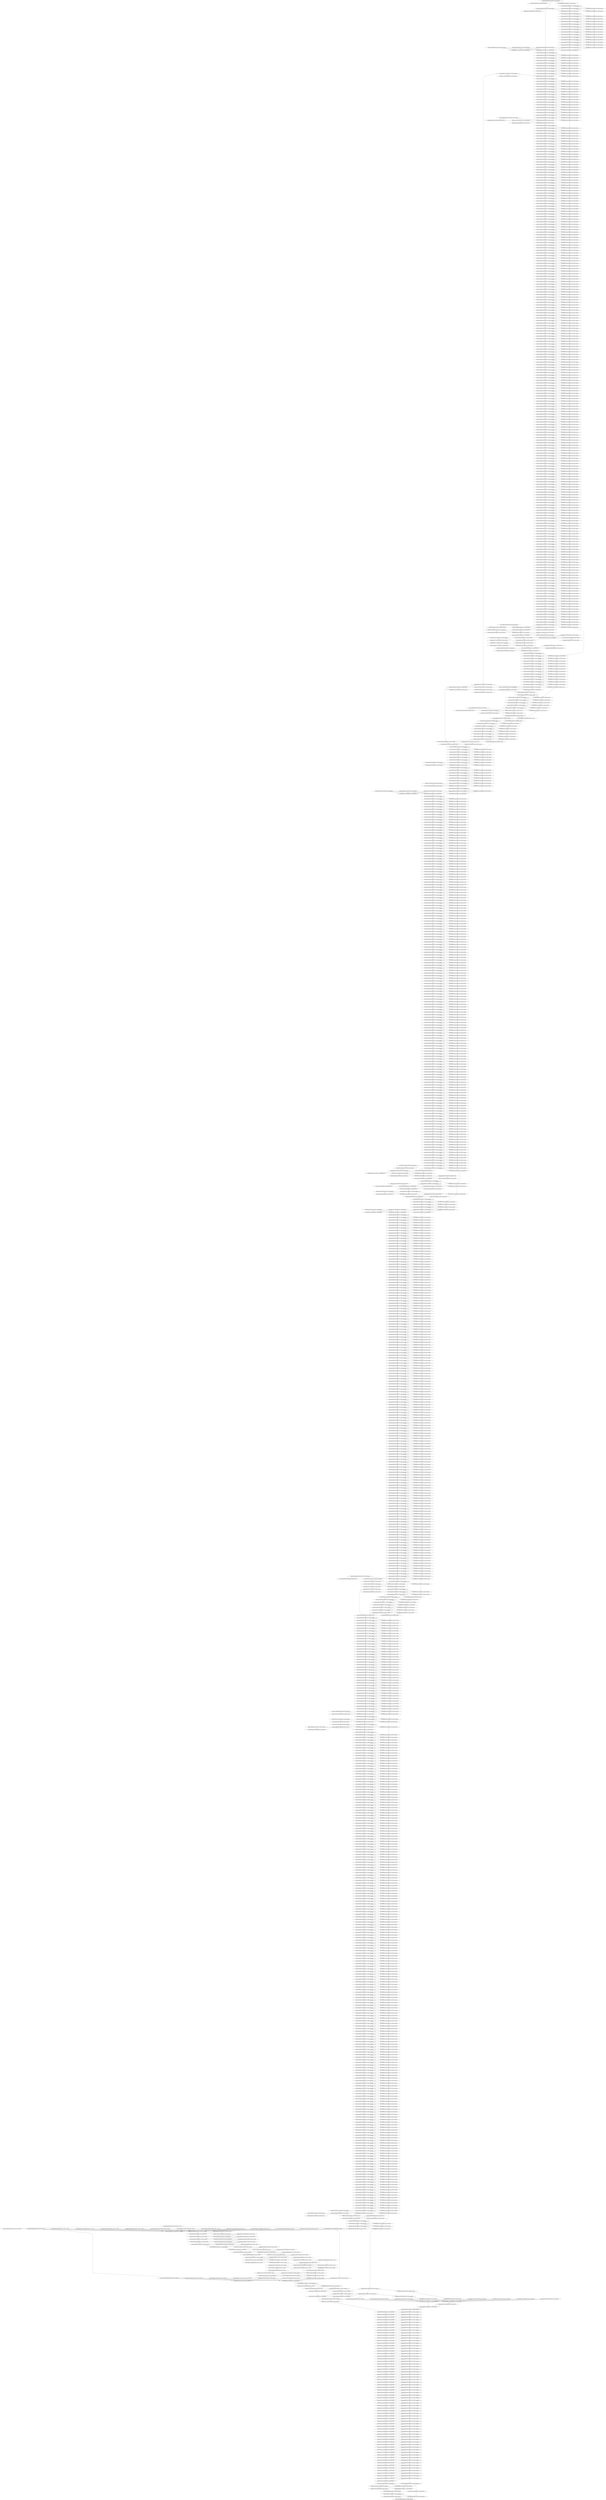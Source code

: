digraph{rankdir=TB;MMQ618AoG6za5fErcbLTqn7gSBhBGVt16r_20180829_07h28m51s -> MRv7hJJ15KpWQkzTYvApwUJgZRubnri1hA_20180829_07h28m51s;
MRv7hJJ15KpWQkzTYvApwUJgZRubnri1hA_20180830_12h18m48s -> MRv7hJJ15KpWQkzTYvApwUJgZRubnri1hA_20180830_12h19m51s;
MMQ618AoG6za5fErcbLTqn7gSBhBGVt16r_20180829_11h03m42s -> MMQ618AoG6za5fErcbLTqn7gSBhBGVt16r_20180829_11h03m58s;
MMQ618AoG6za5fErcbLTqn7gSBhBGVt16r_20180831_00h17m34s -> MMQ618AoG6za5fErcbLTqn7gSBhBGVt16r_20180831_00h18m39s;
MMQ618AoG6za5fErcbLTqn7gSBhBGVt16r_20180902_03h48m01s -> M8Fj6b7Dk76KjrGcxG3yFp3eufQMLKKs8t_20180902_03h48m01s;
MMQ618AoG6za5fErcbLTqn7gSBhBGVt16r_20180829_10h12m33s -> MMQ618AoG6za5fErcbLTqn7gSBhBGVt16r_20180829_10h12m33s;
MMQ618AoG6za5fErcbLTqn7gSBhBGVt16r_20180830_04h21m11s -> MMQ618AoG6za5fErcbLTqn7gSBhBGVt16r_20180830_04h21m11s;
MMQ618AoG6za5fErcbLTqn7gSBhBGVt16r_20180830_04h16m55s -> MMQ618AoG6za5fErcbLTqn7gSBhBGVt16r_20180830_04h16m55s;
MMQ618AoG6za5fErcbLTqn7gSBhBGVt16r_20180829_21h25m14s -> MMQ618AoG6za5fErcbLTqn7gSBhBGVt16r_20180829_21h28m46s;
MRv7hJJ15KpWQkzTYvApwUJgZRubnri1hA_20180830_16h11m01s -> MRv7hJJ15KpWQkzTYvApwUJgZRubnri1hA_20180830_16h13m51s;
MRv7hJJ15KpWQkzTYvApwUJgZRubnri1hA_20180830_13h06m33s -> MRv7hJJ15KpWQkzTYvApwUJgZRubnri1hA_20180830_13h06m47s;
MMQ618AoG6za5fErcbLTqn7gSBhBGVt16r_20180830_22h07m23s -> MRv7hJJ15KpWQkzTYvApwUJgZRubnri1hA_20180830_22h07m23s;
MRv7hJJ15KpWQkzTYvApwUJgZRubnri1hA_20180829_23h13m28s -> MRv7hJJ15KpWQkzTYvApwUJgZRubnri1hA_20180829_23h14m31s;
MRv7hJJ15KpWQkzTYvApwUJgZRubnri1hA_20180830_04h22m14s -> MRv7hJJ15KpWQkzTYvApwUJgZRubnri1hA_20180830_04h42m50s;
MMQ618AoG6za5fErcbLTqn7gSBhBGVt16r_20180831_02h50m51s -> MRv7hJJ15KpWQkzTYvApwUJgZRubnri1hA_20180831_02h50m51s;
MMQ618AoG6za5fErcbLTqn7gSBhBGVt16r_20180830_16h07m10s -> MMQ618AoG6za5fErcbLTqn7gSBhBGVt16r_20180830_16h07m10s;
MRv7hJJ15KpWQkzTYvApwUJgZRubnri1hA_20180830_10h06m29s -> MRv7hJJ15KpWQkzTYvApwUJgZRubnri1hA_20180830_10h10m07s;
MRv7hJJ15KpWQkzTYvApwUJgZRubnri1hA_20180830_13h51m08s -> MRv7hJJ15KpWQkzTYvApwUJgZRubnri1hA_20180830_14h19m55s;
MMQ618AoG6za5fErcbLTqn7gSBhBGVt16r_20180831_04h38m20s -> MRv7hJJ15KpWQkzTYvApwUJgZRubnri1hA_20180831_04h38m20s;
MMQ618AoG6za5fErcbLTqn7gSBhBGVt16r_20180829_05h57m50s -> MRv7hJJ15KpWQkzTYvApwUJgZRubnri1hA_20180829_05h57m50s;
MMQ618AoG6za5fErcbLTqn7gSBhBGVt16r_20180829_08h23m08s -> MMQ618AoG6za5fErcbLTqn7gSBhBGVt16r_20180829_08h23m08s;
MMQ618AoG6za5fErcbLTqn7gSBhBGVt16r_20180830_20h42m53s -> MMQ618AoG6za5fErcbLTqn7gSBhBGVt16r_20180830_20h42m53s;
MMQ618AoG6za5fErcbLTqn7gSBhBGVt16r_20180830_01h45m47s -> MMQ618AoG6za5fErcbLTqn7gSBhBGVt16r_20180830_02h05m17s;
MMQ618AoG6za5fErcbLTqn7gSBhBGVt16r_20180902_06h49m18s -> MMQ618AoG6za5fErcbLTqn7gSBhBGVt16r_20180902_06h51m23s;
MMQ618AoG6za5fErcbLTqn7gSBhBGVt16r_20180830_19h03m00s -> MRv7hJJ15KpWQkzTYvApwUJgZRubnri1hA_20180830_19h03m00s;
MMQ618AoG6za5fErcbLTqn7gSBhBGVt16r_20180901_20h51m06s -> MMQ618AoG6za5fErcbLTqn7gSBhBGVt16r_20180901_20h54m07s;
MMQ618AoG6za5fErcbLTqn7gSBhBGVt16r_20180829_13h52m25s -> MMQ618AoG6za5fErcbLTqn7gSBhBGVt16r_20180829_14h00m49s;
MMQ618AoG6za5fErcbLTqn7gSBhBGVt16r_20180829_08h35m22s -> MRv7hJJ15KpWQkzTYvApwUJgZRubnri1hA_20180829_08h35m22s;
MMQ618AoG6za5fErcbLTqn7gSBhBGVt16r_20180831_01h07m42s -> MMQ618AoG6za5fErcbLTqn7gSBhBGVt16r_20180831_01h07m42s;
MMQ618AoG6za5fErcbLTqn7gSBhBGVt16r_20180829_11h30m01s -> MMQ618AoG6za5fErcbLTqn7gSBhBGVt16r_20180829_11h30m01s;
MMQ618AoG6za5fErcbLTqn7gSBhBGVt16r_20180830_02h07m18s -> MMQ618AoG6za5fErcbLTqn7gSBhBGVt16r_20180830_02h08m20s;
MMQ618AoG6za5fErcbLTqn7gSBhBGVt16r_20180830_16h09m15s -> MRv7hJJ15KpWQkzTYvApwUJgZRubnri1hA_20180830_16h09m15s;
MMQ618AoG6za5fErcbLTqn7gSBhBGVt16r_20180830_20h55m50s -> MMQ618AoG6za5fErcbLTqn7gSBhBGVt16r_20180830_20h55m50s;
MMQ618AoG6za5fErcbLTqn7gSBhBGVt16r_20180830_07h05m11s -> MMQ618AoG6za5fErcbLTqn7gSBhBGVt16r_20180830_07h05m11s;
MMQ618AoG6za5fErcbLTqn7gSBhBGVt16r_20180831_01h34m51s -> MRv7hJJ15KpWQkzTYvApwUJgZRubnri1hA_20180831_01h34m51s;
MRv7hJJ15KpWQkzTYvApwUJgZRubnri1hA_20180829_21h47m46s -> MRv7hJJ15KpWQkzTYvApwUJgZRubnri1hA_20180829_21h48m54s;
MRv7hJJ15KpWQkzTYvApwUJgZRubnri1hA_20180830_02h05m17s -> MRv7hJJ15KpWQkzTYvApwUJgZRubnri1hA_20180830_02h06m34s;
MMQ618AoG6za5fErcbLTqn7gSBhBGVt16r_20180830_20h10m28s -> MMQ618AoG6za5fErcbLTqn7gSBhBGVt16r_20180830_20h10m28s;
MRv7hJJ15KpWQkzTYvApwUJgZRubnri1hA_20180831_03h40m44s -> MRv7hJJ15KpWQkzTYvApwUJgZRubnri1hA_20180831_03h41m52s;
MRv7hJJ15KpWQkzTYvApwUJgZRubnri1hA_20180829_08h25m12s -> MRv7hJJ15KpWQkzTYvApwUJgZRubnri1hA_20180829_08h26m31s;
MMQ618AoG6za5fErcbLTqn7gSBhBGVt16r_20180830_03h43m44s -> MMQ618AoG6za5fErcbLTqn7gSBhBGVt16r_20180830_03h49m32s;
MMQ618AoG6za5fErcbLTqn7gSBhBGVt16r_20180829_10h20m44s -> MMQ618AoG6za5fErcbLTqn7gSBhBGVt16r_20180829_10h21m39s;
MMQ618AoG6za5fErcbLTqn7gSBhBGVt16r_20180830_16h08m55s -> MMQ618AoG6za5fErcbLTqn7gSBhBGVt16r_20180830_16h09m15s;
MMQ618AoG6za5fErcbLTqn7gSBhBGVt16r_20180830_10h50m49s -> MRv7hJJ15KpWQkzTYvApwUJgZRubnri1hA_20180830_10h50m49s;
MMQ618AoG6za5fErcbLTqn7gSBhBGVt16r_20180830_23h39m37s -> MRv7hJJ15KpWQkzTYvApwUJgZRubnri1hA_20180830_23h39m37s;
ML8vgaVAufAyDxGVv6ck241U2W91sxQ4ki_20180830_17h23m10s -> MMQ618AoG6za5fErcbLTqn7gSBhBGVt16r_20180830_17h23m10s;
MMQ618AoG6za5fErcbLTqn7gSBhBGVt16r_20180829_17h03m14s -> MMQ618AoG6za5fErcbLTqn7gSBhBGVt16r_20180829_17h03m55s;
MMQ618AoG6za5fErcbLTqn7gSBhBGVt16r_20180901_20h14m03s -> MMQ618AoG6za5fErcbLTqn7gSBhBGVt16r_20180901_20h14m52s;
MRv7hJJ15KpWQkzTYvApwUJgZRubnri1hA_20180829_13h28m54s -> MRv7hJJ15KpWQkzTYvApwUJgZRubnri1hA_20180829_13h31m13s;
MMQ618AoG6za5fErcbLTqn7gSBhBGVt16r_20180830_10h35m53s -> MMQ618AoG6za5fErcbLTqn7gSBhBGVt16r_20180830_10h35m53s;
MMQ618AoG6za5fErcbLTqn7gSBhBGVt16r_20180830_22h54m56s -> MRv7hJJ15KpWQkzTYvApwUJgZRubnri1hA_20180830_22h54m56s;
MMQ618AoG6za5fErcbLTqn7gSBhBGVt16r_20180829_15h36m07s -> MMQ618AoG6za5fErcbLTqn7gSBhBGVt16r_20180829_15h36m07s;
MMQ618AoG6za5fErcbLTqn7gSBhBGVt16r_20180830_13h03m13s -> MMQ618AoG6za5fErcbLTqn7gSBhBGVt16r_20180830_13h03m13s;
MMQ618AoG6za5fErcbLTqn7gSBhBGVt16r_20180829_17h02m03s -> MRv7hJJ15KpWQkzTYvApwUJgZRubnri1hA_20180829_17h02m03s;
M8Fj6b7Dk76KjrGcxG3yFp3eufQMLKKs8t_20180902_06h43m55s -> M8Fj6b7Dk76KjrGcxG3yFp3eufQMLKKs8t_20180902_06h49m18s;
MRv7hJJ15KpWQkzTYvApwUJgZRubnri1hA_20180831_03h31m14s -> MRv7hJJ15KpWQkzTYvApwUJgZRubnri1hA_20180831_03h32m39s;
MMQ618AoG6za5fErcbLTqn7gSBhBGVt16r_20180830_23h35m39s -> MRv7hJJ15KpWQkzTYvApwUJgZRubnri1hA_20180830_23h35m39s;
MMQ618AoG6za5fErcbLTqn7gSBhBGVt16r_20180830_13h46m58s -> MMQ618AoG6za5fErcbLTqn7gSBhBGVt16r_20180830_13h46m58s;
MMQ618AoG6za5fErcbLTqn7gSBhBGVt16r_20180830_01h27m12s -> MRv7hJJ15KpWQkzTYvApwUJgZRubnri1hA_20180830_01h27m12s;
MRv7hJJ15KpWQkzTYvApwUJgZRubnri1hA_20180829_08h17m58s -> MRv7hJJ15KpWQkzTYvApwUJgZRubnri1hA_20180829_08h19m20s;
MMQ618AoG6za5fErcbLTqn7gSBhBGVt16r_20180829_22h33m32s -> MRv7hJJ15KpWQkzTYvApwUJgZRubnri1hA_20180829_22h33m32s;
MRv7hJJ15KpWQkzTYvApwUJgZRubnri1hA_20180830_08h42m03s -> MRv7hJJ15KpWQkzTYvApwUJgZRubnri1hA_20180830_08h47m57s;
MMQ618AoG6za5fErcbLTqn7gSBhBGVt16r_20180829_11h05m33s -> MMQ618AoG6za5fErcbLTqn7gSBhBGVt16r_20180829_11h11m06s;
MMQ618AoG6za5fErcbLTqn7gSBhBGVt16r_20180829_06h57m51s -> MMQ618AoG6za5fErcbLTqn7gSBhBGVt16r_20180829_06h57m51s;
MMQ618AoG6za5fErcbLTqn7gSBhBGVt16r_20180830_21h32m53s -> MMQ618AoG6za5fErcbLTqn7gSBhBGVt16r_20180830_21h32m53s;
MMQ618AoG6za5fErcbLTqn7gSBhBGVt16r_20180829_10h08m42s -> MMQ618AoG6za5fErcbLTqn7gSBhBGVt16r_20180829_10h09m35s;
MRv7hJJ15KpWQkzTYvApwUJgZRubnri1hA_20180830_19h34m42s -> MRv7hJJ15KpWQkzTYvApwUJgZRubnri1hA_20180830_19h35m39s;
MMQ618AoG6za5fErcbLTqn7gSBhBGVt16r_20180830_07h05m11s -> MMQ618AoG6za5fErcbLTqn7gSBhBGVt16r_20180830_07h16m22s;
MMQ618AoG6za5fErcbLTqn7gSBhBGVt16r_20180830_08h09m46s -> MRv7hJJ15KpWQkzTYvApwUJgZRubnri1hA_20180830_08h09m46s;
MMQ618AoG6za5fErcbLTqn7gSBhBGVt16r_20180830_23h35m39s -> MMQ618AoG6za5fErcbLTqn7gSBhBGVt16r_20180830_23h35m39s;
MAr7THaCBLEF52q3ZdUQeaaDshEatTRVpo_20180831_17h31m50s -> MMQ618AoG6za5fErcbLTqn7gSBhBGVt16r_20180831_17h31m50s;
MMQ618AoG6za5fErcbLTqn7gSBhBGVt16r_20180830_03h42m33s -> MMQ618AoG6za5fErcbLTqn7gSBhBGVt16r_20180830_03h43m44s;
MRv7hJJ15KpWQkzTYvApwUJgZRubnri1hA_20180829_05h24m56s -> MRv7hJJ15KpWQkzTYvApwUJgZRubnri1hA_20180829_05h27m35s;
MMQ618AoG6za5fErcbLTqn7gSBhBGVt16r_20180829_20h58m05s -> MMQ618AoG6za5fErcbLTqn7gSBhBGVt16r_20180829_20h58m26s;
MMQ618AoG6za5fErcbLTqn7gSBhBGVt16r_20180831_03h57m44s -> MMQ618AoG6za5fErcbLTqn7gSBhBGVt16r_20180831_03h57m44s;
MMQ618AoG6za5fErcbLTqn7gSBhBGVt16r_20180902_02h50m33s -> MMQ618AoG6za5fErcbLTqn7gSBhBGVt16r_20180902_02h54m49s;
MMQ618AoG6za5fErcbLTqn7gSBhBGVt16r_20180829_09h05m29s -> MMQ618AoG6za5fErcbLTqn7gSBhBGVt16r_20180829_09h05m29s;
MMQ618AoG6za5fErcbLTqn7gSBhBGVt16r_20180831_01h31m17s -> MRv7hJJ15KpWQkzTYvApwUJgZRubnri1hA_20180831_01h31m17s;
MMQ618AoG6za5fErcbLTqn7gSBhBGVt16r_20180830_05h54m35s -> MMQ618AoG6za5fErcbLTqn7gSBhBGVt16r_20180830_05h55m45s;
MRv7hJJ15KpWQkzTYvApwUJgZRubnri1hA_20180830_17h34m21s -> MRv7hJJ15KpWQkzTYvApwUJgZRubnri1hA_20180830_17h39m23s;
MMQ618AoG6za5fErcbLTqn7gSBhBGVt16r_20180829_22h58m00s -> MRv7hJJ15KpWQkzTYvApwUJgZRubnri1hA_20180829_22h58m00s;
MMQ618AoG6za5fErcbLTqn7gSBhBGVt16r_20180830_10h52m12s -> MMQ618AoG6za5fErcbLTqn7gSBhBGVt16r_20180830_10h52m12s;
MMQ618AoG6za5fErcbLTqn7gSBhBGVt16r_20180830_00h03m45s -> MRv7hJJ15KpWQkzTYvApwUJgZRubnri1hA_20180830_00h03m45s;
MMQ618AoG6za5fErcbLTqn7gSBhBGVt16r_20180830_05h48m02s -> MRv7hJJ15KpWQkzTYvApwUJgZRubnri1hA_20180830_05h48m02s;
MMQ618AoG6za5fErcbLTqn7gSBhBGVt16r_20180830_09h05m14s -> MMQ618AoG6za5fErcbLTqn7gSBhBGVt16r_20180830_09h05m14s;
MRv7hJJ15KpWQkzTYvApwUJgZRubnri1hA_20180829_10h12m33s -> MRv7hJJ15KpWQkzTYvApwUJgZRubnri1hA_20180829_10h15m05s;
MMQ618AoG6za5fErcbLTqn7gSBhBGVt16r_20180902_06h12m18s -> MMQ618AoG6za5fErcbLTqn7gSBhBGVt16r_20180902_06h12m18s;
MMQ618AoG6za5fErcbLTqn7gSBhBGVt16r_20180830_13h51m08s -> MMQ618AoG6za5fErcbLTqn7gSBhBGVt16r_20180830_13h51m08s;
MRv7hJJ15KpWQkzTYvApwUJgZRubnri1hA_20180831_01h00m09s -> MRv7hJJ15KpWQkzTYvApwUJgZRubnri1hA_20180831_01h01m25s;
MMQ618AoG6za5fErcbLTqn7gSBhBGVt16r_20180830_16h15m54s -> MRv7hJJ15KpWQkzTYvApwUJgZRubnri1hA_20180830_16h15m54s;
MMQ618AoG6za5fErcbLTqn7gSBhBGVt16r_20180830_16h58m35s -> MMQ618AoG6za5fErcbLTqn7gSBhBGVt16r_20180830_16h59m00s;
MMQ618AoG6za5fErcbLTqn7gSBhBGVt16r_20180829_17h51m26s -> MRv7hJJ15KpWQkzTYvApwUJgZRubnri1hA_20180829_17h51m26s;
MMQ618AoG6za5fErcbLTqn7gSBhBGVt16r_20180830_07h16m22s -> MMQ618AoG6za5fErcbLTqn7gSBhBGVt16r_20180830_07h18m35s;
MRv7hJJ15KpWQkzTYvApwUJgZRubnri1hA_20180830_01h23m09s -> MRv7hJJ15KpWQkzTYvApwUJgZRubnri1hA_20180830_01h24m01s;
MGY1ZkNJqm2V1sEdtuo52ajhY7KybUVPjx_20180830_16h46m06s -> MGY1ZkNJqm2V1sEdtuo52ajhY7KybUVPjx_20180830_16h46m21s;
MMQ618AoG6za5fErcbLTqn7gSBhBGVt16r_20180830_11h11m08s -> MMQ618AoG6za5fErcbLTqn7gSBhBGVt16r_20180830_11h12m53s;
MMQ618AoG6za5fErcbLTqn7gSBhBGVt16r_20180829_05h16m45s -> MRv7hJJ15KpWQkzTYvApwUJgZRubnri1hA_20180829_05h16m45s;
MMQ618AoG6za5fErcbLTqn7gSBhBGVt16r_20180830_05h08m15s -> MRv7hJJ15KpWQkzTYvApwUJgZRubnri1hA_20180830_05h08m15s;
M86WaW1sQBX3xM53W4wAvkdyfgXc768yvR_20180829_19h35m57s -> MMQ618AoG6za5fErcbLTqn7gSBhBGVt16r_20180829_19h35m57s;
MRv7hJJ15KpWQkzTYvApwUJgZRubnri1hA_20180901_20h45m57s -> MMQ618AoG6za5fErcbLTqn7gSBhBGVt16r_20180901_20h45m57s;
MMQ618AoG6za5fErcbLTqn7gSBhBGVt16r_20180830_13h40m58s -> MMQ618AoG6za5fErcbLTqn7gSBhBGVt16r_20180830_13h42m55s;
MMQ618AoG6za5fErcbLTqn7gSBhBGVt16r_20180830_02h08m58s -> MMQ618AoG6za5fErcbLTqn7gSBhBGVt16r_20180830_02h08m58s;
MMQ618AoG6za5fErcbLTqn7gSBhBGVt16r_20180901_22h08m35s -> M8Fj6b7Dk76KjrGcxG3yFp3eufQMLKKs8t_20180901_22h08m35s;
MMQ618AoG6za5fErcbLTqn7gSBhBGVt16r_20180829_15h45m16s -> MMQ618AoG6za5fErcbLTqn7gSBhBGVt16r_20180829_15h45m50s;
MMQ618AoG6za5fErcbLTqn7gSBhBGVt16r_20180830_03h30m26s -> MMQ618AoG6za5fErcbLTqn7gSBhBGVt16r_20180830_03h32m08s;
MRv7hJJ15KpWQkzTYvApwUJgZRubnri1hA_20180829_09h02m18s -> MRv7hJJ15KpWQkzTYvApwUJgZRubnri1hA_20180829_09h03m04s;
MMQ618AoG6za5fErcbLTqn7gSBhBGVt16r_20180830_03h32m08s -> MMQ618AoG6za5fErcbLTqn7gSBhBGVt16r_20180830_03h32m43s;
MMQ618AoG6za5fErcbLTqn7gSBhBGVt16r_20180830_13h40m58s -> MRv7hJJ15KpWQkzTYvApwUJgZRubnri1hA_20180830_13h40m58s;
MMQ618AoG6za5fErcbLTqn7gSBhBGVt16r_20180830_15h13m33s -> MMQ618AoG6za5fErcbLTqn7gSBhBGVt16r_20180830_15h13m33s;
MMQ618AoG6za5fErcbLTqn7gSBhBGVt16r_20180829_23h16m07s -> MMQ618AoG6za5fErcbLTqn7gSBhBGVt16r_20180829_23h16m07s;
MMQ618AoG6za5fErcbLTqn7gSBhBGVt16r_20180830_20h52m24s -> MMQ618AoG6za5fErcbLTqn7gSBhBGVt16r_20180830_20h54m05s;
MMQ618AoG6za5fErcbLTqn7gSBhBGVt16r_20180829_13h31m13s -> MMQ618AoG6za5fErcbLTqn7gSBhBGVt16r_20180829_13h34m04s;
MMQ618AoG6za5fErcbLTqn7gSBhBGVt16r_20180830_05h08m40s -> MMQ618AoG6za5fErcbLTqn7gSBhBGVt16r_20180830_05h16m46s;
MMQ618AoG6za5fErcbLTqn7gSBhBGVt16r_20180830_05h26m36s -> MMQ618AoG6za5fErcbLTqn7gSBhBGVt16r_20180830_05h26m36s;
MMQ618AoG6za5fErcbLTqn7gSBhBGVt16r_20180830_17h02m23s -> MMQ618AoG6za5fErcbLTqn7gSBhBGVt16r_20180830_17h03m00s;
MMQ618AoG6za5fErcbLTqn7gSBhBGVt16r_20180829_13h13m51s -> MMQ618AoG6za5fErcbLTqn7gSBhBGVt16r_20180829_13h25m36s;
MMQ618AoG6za5fErcbLTqn7gSBhBGVt16r_20180829_23h11m55s -> MMQ618AoG6za5fErcbLTqn7gSBhBGVt16r_20180829_23h11m55s;
MRv7hJJ15KpWQkzTYvApwUJgZRubnri1hA_20180830_11h39m00s -> MRv7hJJ15KpWQkzTYvApwUJgZRubnri1hA_20180830_11h39m39s;
MMQ618AoG6za5fErcbLTqn7gSBhBGVt16r_20180831_05h25m28s -> MRv7hJJ15KpWQkzTYvApwUJgZRubnri1hA_20180831_05h25m28s;
MRv7hJJ15KpWQkzTYvApwUJgZRubnri1hA_20180830_13h46m58s -> MRv7hJJ15KpWQkzTYvApwUJgZRubnri1hA_20180830_13h51m08s;
MMQ618AoG6za5fErcbLTqn7gSBhBGVt16r_20180830_11h37m07s -> MRv7hJJ15KpWQkzTYvApwUJgZRubnri1hA_20180830_11h37m07s;
MMQ618AoG6za5fErcbLTqn7gSBhBGVt16r_20180830_01h27m12s -> MMQ618AoG6za5fErcbLTqn7gSBhBGVt16r_20180830_01h28m30s;
MRv7hJJ15KpWQkzTYvApwUJgZRubnri1hA_20180829_23h31m29s -> MRv7hJJ15KpWQkzTYvApwUJgZRubnri1hA_20180829_23h55m04s;
MMQ618AoG6za5fErcbLTqn7gSBhBGVt16r_20180829_11h32m09s -> MRv7hJJ15KpWQkzTYvApwUJgZRubnri1hA_20180829_11h32m09s;
MRv7hJJ15KpWQkzTYvApwUJgZRubnri1hA_20180829_06h40m15s -> MRv7hJJ15KpWQkzTYvApwUJgZRubnri1hA_20180829_06h52m38s;
MMQ618AoG6za5fErcbLTqn7gSBhBGVt16r_20180830_23h42m15s -> MRv7hJJ15KpWQkzTYvApwUJgZRubnri1hA_20180830_23h42m15s;
MRv7hJJ15KpWQkzTYvApwUJgZRubnri1hA_20180829_08h58m04s -> MRv7hJJ15KpWQkzTYvApwUJgZRubnri1hA_20180829_08h59m12s;
MMQ618AoG6za5fErcbLTqn7gSBhBGVt16r_20180830_03h11m10s -> MMQ618AoG6za5fErcbLTqn7gSBhBGVt16r_20180830_03h12m23s;
MMQ618AoG6za5fErcbLTqn7gSBhBGVt16r_20180830_05h54m35s -> MMQ618AoG6za5fErcbLTqn7gSBhBGVt16r_20180830_05h54m35s;
MMQ618AoG6za5fErcbLTqn7gSBhBGVt16r_20180829_07h02m21s -> MMQ618AoG6za5fErcbLTqn7gSBhBGVt16r_20180829_07h03m44s;
MMQ618AoG6za5fErcbLTqn7gSBhBGVt16r_20180830_07h49m36s -> MMQ618AoG6za5fErcbLTqn7gSBhBGVt16r_20180830_07h57m18s;
MRv7hJJ15KpWQkzTYvApwUJgZRubnri1hA_20180829_17h02m03s -> MRv7hJJ15KpWQkzTYvApwUJgZRubnri1hA_20180829_17h03m14s;
MRv7hJJ15KpWQkzTYvApwUJgZRubnri1hA_20180829_17h52m55s -> MRv7hJJ15KpWQkzTYvApwUJgZRubnri1hA_20180829_17h53m54s;
MMQ618AoG6za5fErcbLTqn7gSBhBGVt16r_20180902_00h07m21s -> MMQ618AoG6za5fErcbLTqn7gSBhBGVt16r_20180902_00h07m21s;
MRv7hJJ15KpWQkzTYvApwUJgZRubnri1hA_20180829_11h38m09s -> MRv7hJJ15KpWQkzTYvApwUJgZRubnri1hA_20180829_11h41m03s;
MMQ618AoG6za5fErcbLTqn7gSBhBGVt16r_20180829_22h13m53s -> MMQ618AoG6za5fErcbLTqn7gSBhBGVt16r_20180829_22h14m45s;
MRv7hJJ15KpWQkzTYvApwUJgZRubnri1hA_20180831_01h01m25s -> MRv7hJJ15KpWQkzTYvApwUJgZRubnri1hA_20180831_01h02m41s;
MMQ618AoG6za5fErcbLTqn7gSBhBGVt16r_20180829_09h03m36s -> MMQ618AoG6za5fErcbLTqn7gSBhBGVt16r_20180829_09h04m00s;
MMQ618AoG6za5fErcbLTqn7gSBhBGVt16r_20180830_23h39m14s -> MRv7hJJ15KpWQkzTYvApwUJgZRubnri1hA_20180830_23h39m14s;
MMQ618AoG6za5fErcbLTqn7gSBhBGVt16r_20180830_03h32m08s -> MRv7hJJ15KpWQkzTYvApwUJgZRubnri1hA_20180830_03h32m08s;
MMQ618AoG6za5fErcbLTqn7gSBhBGVt16r_20180830_09h47m57s -> MMQ618AoG6za5fErcbLTqn7gSBhBGVt16r_20180830_09h50m21s;
MMQ618AoG6za5fErcbLTqn7gSBhBGVt16r_20180831_01h07m42s -> MRv7hJJ15KpWQkzTYvApwUJgZRubnri1hA_20180831_01h07m42s;
MRv7hJJ15KpWQkzTYvApwUJgZRubnri1hA_20180830_05h28m24s -> MRv7hJJ15KpWQkzTYvApwUJgZRubnri1hA_20180830_05h30m38s;
MRv7hJJ15KpWQkzTYvApwUJgZRubnri1hA_20180830_16h08m21s -> MRv7hJJ15KpWQkzTYvApwUJgZRubnri1hA_20180830_16h08m55s;
MRv7hJJ15KpWQkzTYvApwUJgZRubnri1hA_20180830_22h09m02s -> MRv7hJJ15KpWQkzTYvApwUJgZRubnri1hA_20180830_22h11m15s;
MMQ618AoG6za5fErcbLTqn7gSBhBGVt16r_20180830_01h17m50s -> MMQ618AoG6za5fErcbLTqn7gSBhBGVt16r_20180830_01h18m56s;
MMQ618AoG6za5fErcbLTqn7gSBhBGVt16r_20180829_08h03m44s -> MMQ618AoG6za5fErcbLTqn7gSBhBGVt16r_20180829_08h03m44s;
MMQ618AoG6za5fErcbLTqn7gSBhBGVt16r_20180830_21h51m39s -> MMQ618AoG6za5fErcbLTqn7gSBhBGVt16r_20180830_21h56m01s;
MMQ618AoG6za5fErcbLTqn7gSBhBGVt16r_20180830_16h58m35s -> MMQ618AoG6za5fErcbLTqn7gSBhBGVt16r_20180830_16h58m35s;
MMQ618AoG6za5fErcbLTqn7gSBhBGVt16r_20180829_17h04m31s -> MMQ618AoG6za5fErcbLTqn7gSBhBGVt16r_20180829_17h05m17s;
MMQ618AoG6za5fErcbLTqn7gSBhBGVt16r_20180829_09h43m39s -> MMQ618AoG6za5fErcbLTqn7gSBhBGVt16r_20180829_09h43m39s;
MMQ618AoG6za5fErcbLTqn7gSBhBGVt16r_20180901_20h54m07s -> MMQ618AoG6za5fErcbLTqn7gSBhBGVt16r_20180901_20h54m07s;
MMQ618AoG6za5fErcbLTqn7gSBhBGVt16r_20180829_20h30m19s -> MMQ618AoG6za5fErcbLTqn7gSBhBGVt16r_20180829_20h30m39s;
MRv7hJJ15KpWQkzTYvApwUJgZRubnri1hA_20180830_09h08m12s -> MRv7hJJ15KpWQkzTYvApwUJgZRubnri1hA_20180830_09h08m57s;
MMQ618AoG6za5fErcbLTqn7gSBhBGVt16r_20180829_06h54m53s -> MMQ618AoG6za5fErcbLTqn7gSBhBGVt16r_20180829_06h57m51s;
MMQ618AoG6za5fErcbLTqn7gSBhBGVt16r_20180829_08h02m50s -> MMQ618AoG6za5fErcbLTqn7gSBhBGVt16r_20180829_08h03m44s;
MMQ618AoG6za5fErcbLTqn7gSBhBGVt16r_20180829_17h53m54s -> MMQ618AoG6za5fErcbLTqn7gSBhBGVt16r_20180829_17h53m54s;
MMQ618AoG6za5fErcbLTqn7gSBhBGVt16r_20180829_11h11m06s -> MMQ618AoG6za5fErcbLTqn7gSBhBGVt16r_20180829_11h11m06s;
MMQ618AoG6za5fErcbLTqn7gSBhBGVt16r_20180830_05h35m02s -> MMQ618AoG6za5fErcbLTqn7gSBhBGVt16r_20180830_05h35m02s;
MMQ618AoG6za5fErcbLTqn7gSBhBGVt16r_20180830_20h23m41s -> MMQ618AoG6za5fErcbLTqn7gSBhBGVt16r_20180830_20h23m41s;
MMkTgHFm2diP1HGWVLhBKL5pSpQCG86v5w_20180831_17h31m50s -> MJ62csy9HNGf3tkcRoE9TRSy9L4xZfc6iA_20180831_17h31m50s;
MMQ618AoG6za5fErcbLTqn7gSBhBGVt16r_20180830_09h32m33s -> MMQ618AoG6za5fErcbLTqn7gSBhBGVt16r_20180830_09h32m33s;
M8Fj6b7Dk76KjrGcxG3yFp3eufQMLKKs8t_20180902_04h56m24s -> M8Fj6b7Dk76KjrGcxG3yFp3eufQMLKKs8t_20180902_05h19m39s;
MMQ618AoG6za5fErcbLTqn7gSBhBGVt16r_20180830_05h07m08s -> MMQ618AoG6za5fErcbLTqn7gSBhBGVt16r_20180830_05h08m15s;
MRv7hJJ15KpWQkzTYvApwUJgZRubnri1hA_20180831_04h10m09s -> MRv7hJJ15KpWQkzTYvApwUJgZRubnri1hA_20180831_04h18m18s;
M8Fj6b7Dk76KjrGcxG3yFp3eufQMLKKs8t_20180902_00h27m29s -> M8Fj6b7Dk76KjrGcxG3yFp3eufQMLKKs8t_20180902_00h50m55s;
MRv7hJJ15KpWQkzTYvApwUJgZRubnri1hA_20180830_12h21m18s -> MRv7hJJ15KpWQkzTYvApwUJgZRubnri1hA_20180830_12h23m27s;
MMQ618AoG6za5fErcbLTqn7gSBhBGVt16r_20180829_08h42m10s -> MRv7hJJ15KpWQkzTYvApwUJgZRubnri1hA_20180829_08h42m10s;
MMQ618AoG6za5fErcbLTqn7gSBhBGVt16r_20180829_16h18m39s -> MMQ618AoG6za5fErcbLTqn7gSBhBGVt16r_20180829_16h18m39s;
MNfMg54W1kfEN4KwEykp4bMmbvWEoCn2Lc_20180831_19h17m09s -> MMQ618AoG6za5fErcbLTqn7gSBhBGVt16r_20180831_19h17m09s;
MMQ618AoG6za5fErcbLTqn7gSBhBGVt16r_20180829_12h58m33s -> MMQ618AoG6za5fErcbLTqn7gSBhBGVt16r_20180829_12h58m33s;
MRv7hJJ15KpWQkzTYvApwUJgZRubnri1hA_20180830_03h37m07s -> MRv7hJJ15KpWQkzTYvApwUJgZRubnri1hA_20180830_03h39m01s;
MRv7hJJ15KpWQkzTYvApwUJgZRubnri1hA_20180830_09h09m43s -> MRv7hJJ15KpWQkzTYvApwUJgZRubnri1hA_20180830_09h13m56s;
MMQ618AoG6za5fErcbLTqn7gSBhBGVt16r_20180831_00h14m43s -> MRv7hJJ15KpWQkzTYvApwUJgZRubnri1hA_20180831_00h14m43s;
MMQ618AoG6za5fErcbLTqn7gSBhBGVt16r_20180831_04h43m57s -> MRv7hJJ15KpWQkzTYvApwUJgZRubnri1hA_20180831_04h43m57s;
MMQ618AoG6za5fErcbLTqn7gSBhBGVt16r_20180831_01h02m41s -> MMQ618AoG6za5fErcbLTqn7gSBhBGVt16r_20180831_01h03m43s;
MMQ618AoG6za5fErcbLTqn7gSBhBGVt16r_20180829_07h26m57s -> MRv7hJJ15KpWQkzTYvApwUJgZRubnri1hA_20180829_07h26m57s;
MMQ618AoG6za5fErcbLTqn7gSBhBGVt16r_20180829_22h08m44s -> MRv7hJJ15KpWQkzTYvApwUJgZRubnri1hA_20180829_22h08m44s;
MRv7hJJ15KpWQkzTYvApwUJgZRubnri1hA_20180829_09h00m30s -> MRv7hJJ15KpWQkzTYvApwUJgZRubnri1hA_20180829_09h02m18s;
MMQ618AoG6za5fErcbLTqn7gSBhBGVt16r_20180830_00h10m40s -> MRv7hJJ15KpWQkzTYvApwUJgZRubnri1hA_20180830_00h10m40s;
MMQ618AoG6za5fErcbLTqn7gSBhBGVt16r_20180830_04h09m01s -> MMQ618AoG6za5fErcbLTqn7gSBhBGVt16r_20180830_04h09m01s;
MMQ618AoG6za5fErcbLTqn7gSBhBGVt16r_20180830_20h11m08s -> MRv7hJJ15KpWQkzTYvApwUJgZRubnri1hA_20180830_20h11m08s;
MMQ618AoG6za5fErcbLTqn7gSBhBGVt16r_20180830_22h14m46s -> MMQ618AoG6za5fErcbLTqn7gSBhBGVt16r_20180830_22h14m46s;
MMQ618AoG6za5fErcbLTqn7gSBhBGVt16r_20180830_04h42m50s -> MMQ618AoG6za5fErcbLTqn7gSBhBGVt16r_20180830_04h42m50s;
MMQ618AoG6za5fErcbLTqn7gSBhBGVt16r_20180830_16h06m42s -> MMQ618AoG6za5fErcbLTqn7gSBhBGVt16r_20180830_16h07m10s;
MMQ618AoG6za5fErcbLTqn7gSBhBGVt16r_20180830_02h11m10s -> MRv7hJJ15KpWQkzTYvApwUJgZRubnri1hA_20180830_02h11m10s;
MMQ618AoG6za5fErcbLTqn7gSBhBGVt16r_20180829_16h57m55s -> MMQ618AoG6za5fErcbLTqn7gSBhBGVt16r_20180829_16h57m55s;
MMQ618AoG6za5fErcbLTqn7gSBhBGVt16r_20180830_17h02m23s -> MRv7hJJ15KpWQkzTYvApwUJgZRubnri1hA_20180830_17h02m23s;
MMQ618AoG6za5fErcbLTqn7gSBhBGVt16r_20180829_06h16m42s -> MRv7hJJ15KpWQkzTYvApwUJgZRubnri1hA_20180829_06h16m42s;
MRv7hJJ15KpWQkzTYvApwUJgZRubnri1hA_20180831_02h19m50s -> MRv7hJJ15KpWQkzTYvApwUJgZRubnri1hA_20180831_02h20m17s;
MRv7hJJ15KpWQkzTYvApwUJgZRubnri1hA_20180830_06h24m02s -> MRv7hJJ15KpWQkzTYvApwUJgZRubnri1hA_20180830_06h26m18s;
MMQ618AoG6za5fErcbLTqn7gSBhBGVt16r_20180830_09h55m25s -> MMQ618AoG6za5fErcbLTqn7gSBhBGVt16r_20180830_10h01m34s;
MMQ618AoG6za5fErcbLTqn7gSBhBGVt16r_20180830_20h26m42s -> MRv7hJJ15KpWQkzTYvApwUJgZRubnri1hA_20180830_20h26m42s;
MRv7hJJ15KpWQkzTYvApwUJgZRubnri1hA_20180830_12h24m23s -> MRv7hJJ15KpWQkzTYvApwUJgZRubnri1hA_20180830_12h24m47s;
MMQ618AoG6za5fErcbLTqn7gSBhBGVt16r_20180831_03h00m50s -> MMQ618AoG6za5fErcbLTqn7gSBhBGVt16r_20180831_03h03m01s;
MMQ618AoG6za5fErcbLTqn7gSBhBGVt16r_20180830_10h01m34s -> MRv7hJJ15KpWQkzTYvApwUJgZRubnri1hA_20180830_10h01m34s;
MMQ618AoG6za5fErcbLTqn7gSBhBGVt16r_20180829_07h03m44s -> MMQ618AoG6za5fErcbLTqn7gSBhBGVt16r_20180829_07h03m44s;
MMQ618AoG6za5fErcbLTqn7gSBhBGVt16r_20180830_04h46m58s -> MRv7hJJ15KpWQkzTYvApwUJgZRubnri1hA_20180830_04h46m58s;
MMQ618AoG6za5fErcbLTqn7gSBhBGVt16r_20180830_12h18m48s -> MRv7hJJ15KpWQkzTYvApwUJgZRubnri1hA_20180830_12h18m48s;
MRv7hJJ15KpWQkzTYvApwUJgZRubnri1hA_20180830_05h16m46s -> MRv7hJJ15KpWQkzTYvApwUJgZRubnri1hA_20180830_05h17m15s;
MRv7hJJ15KpWQkzTYvApwUJgZRubnri1hA_20180829_11h36m34s -> MRv7hJJ15KpWQkzTYvApwUJgZRubnri1hA_20180829_11h38m09s;
MMQ618AoG6za5fErcbLTqn7gSBhBGVt16r_20180829_14h07m42s -> MMQ618AoG6za5fErcbLTqn7gSBhBGVt16r_20180829_14h07m42s;
MMQ618AoG6za5fErcbLTqn7gSBhBGVt16r_20180831_01h57m07s -> MRv7hJJ15KpWQkzTYvApwUJgZRubnri1hA_20180831_01h57m07s;
MMQ618AoG6za5fErcbLTqn7gSBhBGVt16r_20180902_03h24m09s -> MMQ618AoG6za5fErcbLTqn7gSBhBGVt16r_20180902_03h24m09s;
MMQ618AoG6za5fErcbLTqn7gSBhBGVt16r_20180830_06h51m03s -> MRv7hJJ15KpWQkzTYvApwUJgZRubnri1hA_20180830_06h51m03s;
MDG3LDLWH8CmezQEXrhLXezBLYreu3RrjN_20180830_08h01m49s -> MKTNqBZkikdPSntF7D62ic27ZERVQ33Fw2_20180830_08h01m49s;
MMQ618AoG6za5fErcbLTqn7gSBhBGVt16r_20180829_22h45m43s -> MRv7hJJ15KpWQkzTYvApwUJgZRubnri1hA_20180829_22h45m43s;
MRv7hJJ15KpWQkzTYvApwUJgZRubnri1hA_20180830_06h26m18s -> MRv7hJJ15KpWQkzTYvApwUJgZRubnri1hA_20180830_06h36m08s;
MMQ618AoG6za5fErcbLTqn7gSBhBGVt16r_20180830_18h13m41s -> MMQ618AoG6za5fErcbLTqn7gSBhBGVt16r_20180830_18h13m41s;
MMQ618AoG6za5fErcbLTqn7gSBhBGVt16r_20180831_00h32m48s -> MMQ618AoG6za5fErcbLTqn7gSBhBGVt16r_20180831_00h47m24s;
MRv7hJJ15KpWQkzTYvApwUJgZRubnri1hA_20180830_02h08m58s -> MRv7hJJ15KpWQkzTYvApwUJgZRubnri1hA_20180830_02h09m32s;
MMQ618AoG6za5fErcbLTqn7gSBhBGVt16r_20180830_23h50m42s -> MRv7hJJ15KpWQkzTYvApwUJgZRubnri1hA_20180830_23h50m42s;
MMQ618AoG6za5fErcbLTqn7gSBhBGVt16r_20180831_02h56m17s -> MRv7hJJ15KpWQkzTYvApwUJgZRubnri1hA_20180831_02h56m17s;
MMQ618AoG6za5fErcbLTqn7gSBhBGVt16r_20180829_17h03m55s -> MRv7hJJ15KpWQkzTYvApwUJgZRubnri1hA_20180829_17h03m55s;
MMQ618AoG6za5fErcbLTqn7gSBhBGVt16r_20180831_22h18m49s -> MMQ618AoG6za5fErcbLTqn7gSBhBGVt16r_20180831_22h19m10s;
MMQ618AoG6za5fErcbLTqn7gSBhBGVt16r_20180829_15h31m30s -> MMQ618AoG6za5fErcbLTqn7gSBhBGVt16r_20180829_15h31m30s;
MMQ618AoG6za5fErcbLTqn7gSBhBGVt16r_20180829_17h56m27s -> MMQ618AoG6za5fErcbLTqn7gSBhBGVt16r_20180829_17h57m14s;
MMQ618AoG6za5fErcbLTqn7gSBhBGVt16r_20180829_12h56m36s -> MRv7hJJ15KpWQkzTYvApwUJgZRubnri1hA_20180829_12h56m36s;
MMQ618AoG6za5fErcbLTqn7gSBhBGVt16r_20180829_18h14m07s -> MMQ618AoG6za5fErcbLTqn7gSBhBGVt16r_20180829_18h14m07s;
MRv7hJJ15KpWQkzTYvApwUJgZRubnri1hA_20180830_17h26m02s -> MRv7hJJ15KpWQkzTYvApwUJgZRubnri1hA_20180830_17h26m34s;
MRv7hJJ15KpWQkzTYvApwUJgZRubnri1hA_20180830_17h41m02s -> MRv7hJJ15KpWQkzTYvApwUJgZRubnri1hA_20180830_17h42m14s;
MHEVCaacoo2QwQReYJHjSxYA7s6k4FVkHL_20180829_06h04m52s -> MMQ618AoG6za5fErcbLTqn7gSBhBGVt16r_20180829_06h04m52s;
MMQ618AoG6za5fErcbLTqn7gSBhBGVt16r_20180830_01h12m11s -> MMQ618AoG6za5fErcbLTqn7gSBhBGVt16r_20180830_01h12m11s;
MRv7hJJ15KpWQkzTYvApwUJgZRubnri1hA_20180829_22h33m07s -> MRv7hJJ15KpWQkzTYvApwUJgZRubnri1hA_20180829_22h33m32s;
MMQ618AoG6za5fErcbLTqn7gSBhBGVt16r_20180830_19h42m04s -> MMQ618AoG6za5fErcbLTqn7gSBhBGVt16r_20180830_19h43m03s;
MMQ618AoG6za5fErcbLTqn7gSBhBGVt16r_20180901_20h14m03s -> M8Fj6b7Dk76KjrGcxG3yFp3eufQMLKKs8t_20180901_20h14m03s;
MMQ618AoG6za5fErcbLTqn7gSBhBGVt16r_20180830_14h28m18s -> MMQ618AoG6za5fErcbLTqn7gSBhBGVt16r_20180830_14h36m45s;
MRv7hJJ15KpWQkzTYvApwUJgZRubnri1hA_20180830_09h30m29s -> MRv7hJJ15KpWQkzTYvApwUJgZRubnri1hA_20180830_09h32m33s;
MMQ618AoG6za5fErcbLTqn7gSBhBGVt16r_20180830_16h09m56s -> MMQ618AoG6za5fErcbLTqn7gSBhBGVt16r_20180830_16h09m56s;
MMQ618AoG6za5fErcbLTqn7gSBhBGVt16r_20180830_17h24m08s -> MMQ618AoG6za5fErcbLTqn7gSBhBGVt16r_20180830_17h24m08s;
MMQ618AoG6za5fErcbLTqn7gSBhBGVt16r_20180902_03h24m09s -> MMQ618AoG6za5fErcbLTqn7gSBhBGVt16r_20180902_03h25m59s;
MRv7hJJ15KpWQkzTYvApwUJgZRubnri1hA_20180829_13h25m36s -> MRv7hJJ15KpWQkzTYvApwUJgZRubnri1hA_20180829_13h26m35s;
MRv7hJJ15KpWQkzTYvApwUJgZRubnri1hA_20180829_20h32m15s -> MRv7hJJ15KpWQkzTYvApwUJgZRubnri1hA_20180829_20h34m15s;
MMQ618AoG6za5fErcbLTqn7gSBhBGVt16r_20180901_22h27m47s -> MMQ618AoG6za5fErcbLTqn7gSBhBGVt16r_20180901_22h58m43s;
MMQ618AoG6za5fErcbLTqn7gSBhBGVt16r_20180829_21h28m46s -> MMQ618AoG6za5fErcbLTqn7gSBhBGVt16r_20180829_21h47m46s;
MVXxwi2tqkuDNj2pne1UKKgeAazQtNaJoz_20180901_19h01m27s -> MMQ618AoG6za5fErcbLTqn7gSBhBGVt16r_20180901_19h01m27s;
MMQ618AoG6za5fErcbLTqn7gSBhBGVt16r_20180830_21h18m46s -> MMQ618AoG6za5fErcbLTqn7gSBhBGVt16r_20180830_21h18m46s;
MMQ618AoG6za5fErcbLTqn7gSBhBGVt16r_20180829_18h30m21s -> MRv7hJJ15KpWQkzTYvApwUJgZRubnri1hA_20180829_18h30m21s;
MFKjno9stufYPJn2CqpmyNZNKCBLuKa1iK_20180830_08h20m13s -> MMQ618AoG6za5fErcbLTqn7gSBhBGVt16r_20180830_08h20m13s;
MMQ618AoG6za5fErcbLTqn7gSBhBGVt16r_20180830_22h54m07s -> MMQ618AoG6za5fErcbLTqn7gSBhBGVt16r_20180830_22h54m56s;
MMQ618AoG6za5fErcbLTqn7gSBhBGVt16r_20180901_21h29m57s -> MMQ618AoG6za5fErcbLTqn7gSBhBGVt16r_20180901_21h29m57s;
MMQ618AoG6za5fErcbLTqn7gSBhBGVt16r_20180829_13h25m36s -> MMQ618AoG6za5fErcbLTqn7gSBhBGVt16r_20180829_13h25m36s;
MMQ618AoG6za5fErcbLTqn7gSBhBGVt16r_20180830_17h30m23s -> MMQ618AoG6za5fErcbLTqn7gSBhBGVt16r_20180830_17h30m52s;
MMQ618AoG6za5fErcbLTqn7gSBhBGVt16r_20180829_09h02m18s -> MRv7hJJ15KpWQkzTYvApwUJgZRubnri1hA_20180829_09h02m18s;
MMQ618AoG6za5fErcbLTqn7gSBhBGVt16r_20180831_00h52m44s -> MRv7hJJ15KpWQkzTYvApwUJgZRubnri1hA_20180831_00h52m44s;
MMQ618AoG6za5fErcbLTqn7gSBhBGVt16r_20180830_08h00m20s -> MRv7hJJ15KpWQkzTYvApwUJgZRubnri1hA_20180830_08h00m20s;
MTQxwXAy95bs7xu4zr8pRdatsaViUjhjTo_20180830_08h01m59s -> MMQ618AoG6za5fErcbLTqn7gSBhBGVt16r_20180830_08h01m59s;
MMQ618AoG6za5fErcbLTqn7gSBhBGVt16r_20180830_04h22m14s -> MMQ618AoG6za5fErcbLTqn7gSBhBGVt16r_20180830_04h22m14s;
M7yDFkQSsZNT7H1yVVtBa6BPdXNzoZu53Q_20180830_08h46m08s -> MVZXu8eXfdjsV1bggrJ4f4vLMY6PNETKxp_20180830_08h46m08s;
MMQ618AoG6za5fErcbLTqn7gSBhBGVt16r_20180829_15h30m27s -> MRv7hJJ15KpWQkzTYvApwUJgZRubnri1hA_20180829_15h30m27s;
MMQ618AoG6za5fErcbLTqn7gSBhBGVt16r_20180830_15h14m20s -> MRv7hJJ15KpWQkzTYvApwUJgZRubnri1hA_20180830_15h14m20s;
MRv7hJJ15KpWQkzTYvApwUJgZRubnri1hA_20180830_10h52m12s -> MRv7hJJ15KpWQkzTYvApwUJgZRubnri1hA_20180830_10h53m23s;
MMQ618AoG6za5fErcbLTqn7gSBhBGVt16r_20180831_05h21m28s -> MMQ618AoG6za5fErcbLTqn7gSBhBGVt16r_20180831_05h21m28s;
MMQ618AoG6za5fErcbLTqn7gSBhBGVt16r_20180829_16h25m14s -> MMQ618AoG6za5fErcbLTqn7gSBhBGVt16r_20180829_16h26m10s;
MRv7hJJ15KpWQkzTYvApwUJgZRubnri1hA_20180830_00h05m54s -> MRv7hJJ15KpWQkzTYvApwUJgZRubnri1hA_20180830_00h06m35s;
MRv7hJJ15KpWQkzTYvApwUJgZRubnri1hA_20180830_04h20m08s -> MRv7hJJ15KpWQkzTYvApwUJgZRubnri1hA_20180830_04h20m34s;
MRv7hJJ15KpWQkzTYvApwUJgZRubnri1hA_20180829_15h46m47s -> MRv7hJJ15KpWQkzTYvApwUJgZRubnri1hA_20180829_15h49m29s;
MMQ618AoG6za5fErcbLTqn7gSBhBGVt16r_20180830_06h26m18s -> MMQ618AoG6za5fErcbLTqn7gSBhBGVt16r_20180830_06h36m08s;
MMQ618AoG6za5fErcbLTqn7gSBhBGVt16r_20180829_05h24m32s -> MRv7hJJ15KpWQkzTYvApwUJgZRubnri1hA_20180829_05h24m32s;
MMQ618AoG6za5fErcbLTqn7gSBhBGVt16r_20180830_21h35m34s -> MMQ618AoG6za5fErcbLTqn7gSBhBGVt16r_20180830_21h36m14s;
MMQ618AoG6za5fErcbLTqn7gSBhBGVt16r_20180829_23h28m36s -> MMQ618AoG6za5fErcbLTqn7gSBhBGVt16r_20180829_23h31m29s;
MMQ618AoG6za5fErcbLTqn7gSBhBGVt16r_20180902_04h38m06s -> MMQ618AoG6za5fErcbLTqn7gSBhBGVt16r_20180902_04h50m40s;
MMQ618AoG6za5fErcbLTqn7gSBhBGVt16r_20180901_23h42m57s -> MMQ618AoG6za5fErcbLTqn7gSBhBGVt16r_20180902_00h07m21s;
MMQ618AoG6za5fErcbLTqn7gSBhBGVt16r_20180829_05h57m50s -> MMQ618AoG6za5fErcbLTqn7gSBhBGVt16r_20180829_05h57m50s;
MMQ618AoG6za5fErcbLTqn7gSBhBGVt16r_20180829_08h25m12s -> MRv7hJJ15KpWQkzTYvApwUJgZRubnri1hA_20180829_08h25m12s;
MMQ618AoG6za5fErcbLTqn7gSBhBGVt16r_20180830_19h35m39s -> MMQ618AoG6za5fErcbLTqn7gSBhBGVt16r_20180830_19h36m11s;
MMQ618AoG6za5fErcbLTqn7gSBhBGVt16r_20180830_03h09m11s -> MMQ618AoG6za5fErcbLTqn7gSBhBGVt16r_20180830_03h09m11s;
MRv7hJJ15KpWQkzTYvApwUJgZRubnri1hA_20180829_15h49m29s -> MRv7hJJ15KpWQkzTYvApwUJgZRubnri1hA_20180829_15h53m20s;
MMQ618AoG6za5fErcbLTqn7gSBhBGVt16r_20180829_06h54m53s -> MRv7hJJ15KpWQkzTYvApwUJgZRubnri1hA_20180829_06h54m53s;
MMQ618AoG6za5fErcbLTqn7gSBhBGVt16r_20180829_23h25m45s -> MRv7hJJ15KpWQkzTYvApwUJgZRubnri1hA_20180829_23h25m45s;
MMQ618AoG6za5fErcbLTqn7gSBhBGVt16r_20180831_17h27m03s -> MMQ618AoG6za5fErcbLTqn7gSBhBGVt16r_20180831_17h31m50s;
MRv7hJJ15KpWQkzTYvApwUJgZRubnri1hA_20180830_22h49m16s -> MRv7hJJ15KpWQkzTYvApwUJgZRubnri1hA_20180830_22h50m39s;
MMQ618AoG6za5fErcbLTqn7gSBhBGVt16r_20180831_01h31m17s -> MMQ618AoG6za5fErcbLTqn7gSBhBGVt16r_20180831_01h32m03s;
MMQ618AoG6za5fErcbLTqn7gSBhBGVt16r_20180829_08h08m57s -> MMQ618AoG6za5fErcbLTqn7gSBhBGVt16r_20180829_08h08m57s;
MRv7hJJ15KpWQkzTYvApwUJgZRubnri1hA_20180829_07h28m51s -> MRv7hJJ15KpWQkzTYvApwUJgZRubnri1hA_20180829_07h40m50s;
MMQ618AoG6za5fErcbLTqn7gSBhBGVt16r_20180829_11h28m13s -> MMQ618AoG6za5fErcbLTqn7gSBhBGVt16r_20180829_11h28m13s;
MRv7hJJ15KpWQkzTYvApwUJgZRubnri1hA_20180829_09h05m29s -> MRv7hJJ15KpWQkzTYvApwUJgZRubnri1hA_20180829_09h20m52s;
MMQ618AoG6za5fErcbLTqn7gSBhBGVt16r_20180829_12h57m06s -> MMQ618AoG6za5fErcbLTqn7gSBhBGVt16r_20180829_12h58m33s;
MMQ618AoG6za5fErcbLTqn7gSBhBGVt16r_20180831_03h16m05s -> MMQ618AoG6za5fErcbLTqn7gSBhBGVt16r_20180831_03h16m05s;
MRv7hJJ15KpWQkzTYvApwUJgZRubnri1hA_20180830_19h31m25s -> MRv7hJJ15KpWQkzTYvApwUJgZRubnri1hA_20180830_19h32m32s;
MMQ618AoG6za5fErcbLTqn7gSBhBGVt16r_20180829_07h40m14s -> MMQ618AoG6za5fErcbLTqn7gSBhBGVt16r_20180829_07h40m50s;
MRv7hJJ15KpWQkzTYvApwUJgZRubnri1hA_20180830_05h26m36s -> MRv7hJJ15KpWQkzTYvApwUJgZRubnri1hA_20180830_05h27m25s;
MMQ618AoG6za5fErcbLTqn7gSBhBGVt16r_20180829_22h36m15s -> MMQ618AoG6za5fErcbLTqn7gSBhBGVt16r_20180829_22h36m15s;
MMQ618AoG6za5fErcbLTqn7gSBhBGVt16r_20180830_07h59m24s -> MMQ618AoG6za5fErcbLTqn7gSBhBGVt16r_20180830_08h00m20s;
MRv7hJJ15KpWQkzTYvApwUJgZRubnri1hA_20180830_07h41m39s -> MRv7hJJ15KpWQkzTYvApwUJgZRubnri1hA_20180830_07h49m36s;
MMQ618AoG6za5fErcbLTqn7gSBhBGVt16r_20180830_17h25m07s -> MRv7hJJ15KpWQkzTYvApwUJgZRubnri1hA_20180830_17h25m07s;
MMQ618AoG6za5fErcbLTqn7gSBhBGVt16r_20180829_09h24m51s -> MMQ618AoG6za5fErcbLTqn7gSBhBGVt16r_20180829_09h24m51s;
MRv7hJJ15KpWQkzTYvApwUJgZRubnri1hA_20180830_19h11m38s -> MRv7hJJ15KpWQkzTYvApwUJgZRubnri1hA_20180830_19h12m22s;
MTga78jNMVNfgPpi6mGKftACtEgoYhdus2_20180901_17h38m54s -> MMQ618AoG6za5fErcbLTqn7gSBhBGVt16r_20180901_17h38m54s;
MMjVpbDsfqiKn1WSWLeMp1u6wLSWs48Dr5_20180901_20h48m00s -> MAgGr74Sqb3Qv9W6b1xUmq99BKwifpZjgQ_20180901_20h48m00s;
MMQ618AoG6za5fErcbLTqn7gSBhBGVt16r_20180830_23h40m20s -> MMQ618AoG6za5fErcbLTqn7gSBhBGVt16r_20180830_23h41m27s;
MMQ618AoG6za5fErcbLTqn7gSBhBGVt16r_20180829_17h11m10s -> MMQ618AoG6za5fErcbLTqn7gSBhBGVt16r_20180829_17h26m47s;
MMQ618AoG6za5fErcbLTqn7gSBhBGVt16r_20180831_01h49m45s -> MMQ618AoG6za5fErcbLTqn7gSBhBGVt16r_20180831_01h57m07s;
MMQ618AoG6za5fErcbLTqn7gSBhBGVt16r_20180831_00h55m05s -> MMQ618AoG6za5fErcbLTqn7gSBhBGVt16r_20180831_00h55m05s;
MRv7hJJ15KpWQkzTYvApwUJgZRubnri1hA_20180830_05h03m32s -> MRv7hJJ15KpWQkzTYvApwUJgZRubnri1hA_20180830_05h04m50s;
MMQ618AoG6za5fErcbLTqn7gSBhBGVt16r_20180830_09h07m55s -> MRv7hJJ15KpWQkzTYvApwUJgZRubnri1hA_20180830_09h07m55s;
MLPNaPy3LvnLmD7CnjiidpmwWYmnNQcVrT_20180829_07h40m14s -> MEvRosvRHwTifZzuLBzw1JEEmLyLbP9yxK_20180829_07h40m14s;
MMQ618AoG6za5fErcbLTqn7gSBhBGVt16r_20180829_16h14m13s -> MRv7hJJ15KpWQkzTYvApwUJgZRubnri1hA_20180829_16h14m13s;
MMQ618AoG6za5fErcbLTqn7gSBhBGVt16r_20180831_02h57m39s -> MRv7hJJ15KpWQkzTYvApwUJgZRubnri1hA_20180831_02h57m39s;
MRv7hJJ15KpWQkzTYvApwUJgZRubnri1hA_20180829_18h30m01s -> MRv7hJJ15KpWQkzTYvApwUJgZRubnri1hA_20180829_18h30m21s;
MRv7hJJ15KpWQkzTYvApwUJgZRubnri1hA_20180830_16h59m22s -> MRv7hJJ15KpWQkzTYvApwUJgZRubnri1hA_20180830_17h00m29s;
MRv7hJJ15KpWQkzTYvApwUJgZRubnri1hA_20180830_22h12m59s -> MRv7hJJ15KpWQkzTYvApwUJgZRubnri1hA_20180830_22h14m46s;
MRv7hJJ15KpWQkzTYvApwUJgZRubnri1hA_20180829_12h56m36s -> MRv7hJJ15KpWQkzTYvApwUJgZRubnri1hA_20180829_12h57m06s;
MMQ618AoG6za5fErcbLTqn7gSBhBGVt16r_20180831_01h00m09s -> MRv7hJJ15KpWQkzTYvApwUJgZRubnri1hA_20180831_01h00m09s;
MMQ618AoG6za5fErcbLTqn7gSBhBGVt16r_20180829_06h52m38s -> MRv7hJJ15KpWQkzTYvApwUJgZRubnri1hA_20180829_06h52m38s;
MMQ618AoG6za5fErcbLTqn7gSBhBGVt16r_20180831_00h02m45s -> MMQ618AoG6za5fErcbLTqn7gSBhBGVt16r_20180831_00h05m36s;
MMQ618AoG6za5fErcbLTqn7gSBhBGVt16r_20180830_12h58m37s -> MRv7hJJ15KpWQkzTYvApwUJgZRubnri1hA_20180830_12h58m37s;
MRv7hJJ15KpWQkzTYvApwUJgZRubnri1hA_20180830_17h24m08s -> MRv7hJJ15KpWQkzTYvApwUJgZRubnri1hA_20180830_17h24m46s;
MMQ618AoG6za5fErcbLTqn7gSBhBGVt16r_20180830_02h42m51s -> MMQ618AoG6za5fErcbLTqn7gSBhBGVt16r_20180830_02h42m51s;
MMQ618AoG6za5fErcbLTqn7gSBhBGVt16r_20180831_00h22m04s -> MRv7hJJ15KpWQkzTYvApwUJgZRubnri1hA_20180831_00h22m04s;
MRv7hJJ15KpWQkzTYvApwUJgZRubnri1hA_20180829_20h53m35s -> MRv7hJJ15KpWQkzTYvApwUJgZRubnri1hA_20180829_20h54m22s;
MMQ618AoG6za5fErcbLTqn7gSBhBGVt16r_20180830_04h20m08s -> MMQ618AoG6za5fErcbLTqn7gSBhBGVt16r_20180830_04h20m34s;
MMQ618AoG6za5fErcbLTqn7gSBhBGVt16r_20180831_03h49m06s -> MMQ618AoG6za5fErcbLTqn7gSBhBGVt16r_20180831_03h49m06s;
MMQ618AoG6za5fErcbLTqn7gSBhBGVt16r_20180830_05h53m07s -> MMQ618AoG6za5fErcbLTqn7gSBhBGVt16r_20180830_05h54m35s;
MMQ618AoG6za5fErcbLTqn7gSBhBGVt16r_20180902_02h09m06s -> M8Fj6b7Dk76KjrGcxG3yFp3eufQMLKKs8t_20180902_02h09m06s;
MMQ618AoG6za5fErcbLTqn7gSBhBGVt16r_20180901_20h09m14s -> MMQ618AoG6za5fErcbLTqn7gSBhBGVt16r_20180901_20h11m58s;
MMQ618AoG6za5fErcbLTqn7gSBhBGVt16r_20180830_08h19m58s -> MMQ618AoG6za5fErcbLTqn7gSBhBGVt16r_20180830_08h19m58s;
MRv7hJJ15KpWQkzTYvApwUJgZRubnri1hA_20180830_23h19m08s -> MRv7hJJ15KpWQkzTYvApwUJgZRubnri1hA_20180830_23h21m02s;
MMQ618AoG6za5fErcbLTqn7gSBhBGVt16r_20180901_23h24m01s -> M8Fj6b7Dk76KjrGcxG3yFp3eufQMLKKs8t_20180901_23h24m01s;
MMQ618AoG6za5fErcbLTqn7gSBhBGVt16r_20180830_14h36m45s -> MMQ618AoG6za5fErcbLTqn7gSBhBGVt16r_20180830_15h07m52s;
MHRnbDhzDzZ1qBfFZrE83QxK5LFoyZ8nqR_20180901_17h28m05s -> MB2M8sCpGFcfzBnvQzUfzRzdx7EJg6635h_20180901_17h28m05s;
MMQ618AoG6za5fErcbLTqn7gSBhBGVt16r_20180902_09h06m18s -> MMQ618AoG6za5fErcbLTqn7gSBhBGVt16r_20180902_09h34m36s;
MMQ618AoG6za5fErcbLTqn7gSBhBGVt16r_20180829_23h28m36s -> MRv7hJJ15KpWQkzTYvApwUJgZRubnri1hA_20180829_23h28m36s;
MMQ618AoG6za5fErcbLTqn7gSBhBGVt16r_20180830_19h13m01s -> MRv7hJJ15KpWQkzTYvApwUJgZRubnri1hA_20180830_19h13m01s;
MMQ618AoG6za5fErcbLTqn7gSBhBGVt16r_20180830_23h01m32s -> MMQ618AoG6za5fErcbLTqn7gSBhBGVt16r_20180830_23h01m32s;
MMQ618AoG6za5fErcbLTqn7gSBhBGVt16r_20180830_19h44m26s -> MMQ618AoG6za5fErcbLTqn7gSBhBGVt16r_20180830_19h44m26s;
MMQ618AoG6za5fErcbLTqn7gSBhBGVt16r_20180830_11h12m53s -> MMQ618AoG6za5fErcbLTqn7gSBhBGVt16r_20180830_11h16m05s;
MMQ618AoG6za5fErcbLTqn7gSBhBGVt16r_20180902_00h14m37s -> M8Fj6b7Dk76KjrGcxG3yFp3eufQMLKKs8t_20180902_00h14m37s;
MMQ618AoG6za5fErcbLTqn7gSBhBGVt16r_20180830_19h43m49s -> MMQ618AoG6za5fErcbLTqn7gSBhBGVt16r_20180830_19h44m26s;
MRv7hJJ15KpWQkzTYvApwUJgZRubnri1hA_20180829_11h03m04s -> MRv7hJJ15KpWQkzTYvApwUJgZRubnri1hA_20180829_11h03m42s;
MMQ618AoG6za5fErcbLTqn7gSBhBGVt16r_20180829_08h38m48s -> MRv7hJJ15KpWQkzTYvApwUJgZRubnri1hA_20180829_08h38m48s;
MRv7hJJ15KpWQkzTYvApwUJgZRubnri1hA_20180830_09h45m33s -> MRv7hJJ15KpWQkzTYvApwUJgZRubnri1hA_20180830_09h47m16s;
MMQ618AoG6za5fErcbLTqn7gSBhBGVt16r_20180830_22h12m59s -> MMQ618AoG6za5fErcbLTqn7gSBhBGVt16r_20180830_22h12m59s;
MRv7hJJ15KpWQkzTYvApwUJgZRubnri1hA_20180830_18h17m13s -> MRv7hJJ15KpWQkzTYvApwUJgZRubnri1hA_20180830_18h17m46s;
MMQ618AoG6za5fErcbLTqn7gSBhBGVt16r_20180829_15h44m03s -> MMQ618AoG6za5fErcbLTqn7gSBhBGVt16r_20180829_15h45m16s;
MK4QB7tJ1mFT2ip2sGLuc6nBRHurjSdUpp_20180901_19h01m27s -> M9oSq6qJi8vFDzQaxBSyJBr21rKjpjD24v_20180901_19h01m27s;
MGi3e7Zy3Z28YN9PU4zX4fgdSenLyH8TcH_20180829_21h25m14s -> MMQ618AoG6za5fErcbLTqn7gSBhBGVt16r_20180829_21h25m14s;
MMQ618AoG6za5fErcbLTqn7gSBhBGVt16r_20180830_19h12m22s -> MMQ618AoG6za5fErcbLTqn7gSBhBGVt16r_20180830_19h12m22s;
MMQ618AoG6za5fErcbLTqn7gSBhBGVt16r_20180830_09h55m25s -> MRv7hJJ15KpWQkzTYvApwUJgZRubnri1hA_20180830_09h55m25s;
MRv7hJJ15KpWQkzTYvApwUJgZRubnri1hA_20180829_11h45m30s -> MRv7hJJ15KpWQkzTYvApwUJgZRubnri1hA_20180829_12h13m45s;
MMQ618AoG6za5fErcbLTqn7gSBhBGVt16r_20180829_23h55m04s -> MMQ618AoG6za5fErcbLTqn7gSBhBGVt16r_20180829_23h59m36s;
MRv7hJJ15KpWQkzTYvApwUJgZRubnri1hA_20180830_22h43m44s -> MRv7hJJ15KpWQkzTYvApwUJgZRubnri1hA_20180830_22h44m22s;
MMQ618AoG6za5fErcbLTqn7gSBhBGVt16r_20180829_23h18m38s -> MMQ618AoG6za5fErcbLTqn7gSBhBGVt16r_20180829_23h20m29s;
MMQ618AoG6za5fErcbLTqn7gSBhBGVt16r_20180830_17h34m21s -> MMQ618AoG6za5fErcbLTqn7gSBhBGVt16r_20180830_17h39m23s;
MMQ618AoG6za5fErcbLTqn7gSBhBGVt16r_20180829_15h49m29s -> MMQ618AoG6za5fErcbLTqn7gSBhBGVt16r_20180829_15h49m29s;
MRv7hJJ15KpWQkzTYvApwUJgZRubnri1hA_20180830_23h45m33s -> MRv7hJJ15KpWQkzTYvApwUJgZRubnri1hA_20180830_23h50m42s;
MMQ618AoG6za5fErcbLTqn7gSBhBGVt16r_20180830_05h50m43s -> MMQ618AoG6za5fErcbLTqn7gSBhBGVt16r_20180830_05h50m43s;
MMQ618AoG6za5fErcbLTqn7gSBhBGVt16r_20180830_17h41m02s -> MMQ618AoG6za5fErcbLTqn7gSBhBGVt16r_20180830_17h41m02s;
MMQ618AoG6za5fErcbLTqn7gSBhBGVt16r_20180902_03h21m50s -> MMQ618AoG6za5fErcbLTqn7gSBhBGVt16r_20180902_03h24m09s;
MMQ618AoG6za5fErcbLTqn7gSBhBGVt16r_20180829_09h20m52s -> MMQ618AoG6za5fErcbLTqn7gSBhBGVt16r_20180829_09h20m52s;
M8Fj6b7Dk76KjrGcxG3yFp3eufQMLKKs8t_20180901_21h26m04s -> M8Fj6b7Dk76KjrGcxG3yFp3eufQMLKKs8t_20180901_21h29m57s;
MMQ618AoG6za5fErcbLTqn7gSBhBGVt16r_20180830_10h33m51s -> MRv7hJJ15KpWQkzTYvApwUJgZRubnri1hA_20180830_10h33m51s;
MRv7hJJ15KpWQkzTYvApwUJgZRubnri1hA_20180831_00h24m07s -> MRv7hJJ15KpWQkzTYvApwUJgZRubnri1hA_20180831_00h27m54s;
MMQ618AoG6za5fErcbLTqn7gSBhBGVt16r_20180829_17h55m47s -> MRv7hJJ15KpWQkzTYvApwUJgZRubnri1hA_20180829_17h55m47s;
MMQ618AoG6za5fErcbLTqn7gSBhBGVt16r_20180830_06h16m40s -> MMQ618AoG6za5fErcbLTqn7gSBhBGVt16r_20180830_06h20m28s;
MQCmZL8mnT8dUPSMEpbpGyWzmFWC6ddVVS_20180831_17h31m50s -> MMQ618AoG6za5fErcbLTqn7gSBhBGVt16r_20180831_17h31m50s;
MMQ618AoG6za5fErcbLTqn7gSBhBGVt16r_20180830_02h10m14s -> MRv7hJJ15KpWQkzTYvApwUJgZRubnri1hA_20180830_02h10m14s;
MMQ618AoG6za5fErcbLTqn7gSBhBGVt16r_20180829_19h34m57s -> MMQ618AoG6za5fErcbLTqn7gSBhBGVt16r_20180829_19h35m34s;
MMQ618AoG6za5fErcbLTqn7gSBhBGVt16r_20180830_07h19m47s -> MMQ618AoG6za5fErcbLTqn7gSBhBGVt16r_20180830_07h20m51s;
MRv7hJJ15KpWQkzTYvApwUJgZRubnri1hA_20180830_19h10m10s -> MRv7hJJ15KpWQkzTYvApwUJgZRubnri1hA_20180830_19h11m38s;
MMQ618AoG6za5fErcbLTqn7gSBhBGVt16r_20180830_23h39m14s -> MMQ618AoG6za5fErcbLTqn7gSBhBGVt16r_20180830_23h39m37s;
MRv7hJJ15KpWQkzTYvApwUJgZRubnri1hA_20180829_07h23m42s -> MRv7hJJ15KpWQkzTYvApwUJgZRubnri1hA_20180829_07h26m57s;
MMQ618AoG6za5fErcbLTqn7gSBhBGVt16r_20180830_23h50m42s -> MMQ618AoG6za5fErcbLTqn7gSBhBGVt16r_20180830_23h58m07s;
MMQ618AoG6za5fErcbLTqn7gSBhBGVt16r_20180901_23h01m36s -> MMQ618AoG6za5fErcbLTqn7gSBhBGVt16r_20180901_23h03m00s;
MRv7hJJ15KpWQkzTYvApwUJgZRubnri1hA_20180829_09h27m38s -> MRv7hJJ15KpWQkzTYvApwUJgZRubnri1hA_20180829_09h28m42s;
MMQ618AoG6za5fErcbLTqn7gSBhBGVt16r_20180829_05h15m46s -> MRv7hJJ15KpWQkzTYvApwUJgZRubnri1hA_20180829_05h15m46s;
MRv7hJJ15KpWQkzTYvApwUJgZRubnri1hA_20180829_08h20m59s -> MRv7hJJ15KpWQkzTYvApwUJgZRubnri1hA_20180829_08h23m08s;
MMQ618AoG6za5fErcbLTqn7gSBhBGVt16r_20180829_16h57m55s -> MMQ618AoG6za5fErcbLTqn7gSBhBGVt16r_20180829_16h59m01s;
MMQ618AoG6za5fErcbLTqn7gSBhBGVt16r_20180830_05h26m36s -> MMQ618AoG6za5fErcbLTqn7gSBhBGVt16r_20180830_05h27m25s;
MMQ618AoG6za5fErcbLTqn7gSBhBGVt16r_20180830_10h55m22s -> MMQ618AoG6za5fErcbLTqn7gSBhBGVt16r_20180830_10h55m22s;
MMQ618AoG6za5fErcbLTqn7gSBhBGVt16r_20180829_08h19m20s -> MRv7hJJ15KpWQkzTYvApwUJgZRubnri1hA_20180829_08h19m20s;
MMQ618AoG6za5fErcbLTqn7gSBhBGVt16r_20180902_03h54m23s -> M8Fj6b7Dk76KjrGcxG3yFp3eufQMLKKs8t_20180902_03h54m23s;
MMQ618AoG6za5fErcbLTqn7gSBhBGVt16r_20180830_09h09m43s -> MMQ618AoG6za5fErcbLTqn7gSBhBGVt16r_20180830_09h09m43s;
MMQ618AoG6za5fErcbLTqn7gSBhBGVt16r_20180830_06h38m09s -> MMQ618AoG6za5fErcbLTqn7gSBhBGVt16r_20180830_06h39m17s;
MMQ618AoG6za5fErcbLTqn7gSBhBGVt16r_20180902_09h04m38s -> MMQ618AoG6za5fErcbLTqn7gSBhBGVt16r_20180902_09h06m18s;
MPFAf6LvDe8RuEBTyEwQxo524krutVN9vv_20180830_20h03m15s -> MMQ618AoG6za5fErcbLTqn7gSBhBGVt16r_20180830_20h03m15s;
MMQ618AoG6za5fErcbLTqn7gSBhBGVt16r_20180829_07h13m44s -> MMQ618AoG6za5fErcbLTqn7gSBhBGVt16r_20180829_07h23m42s;
MMQ618AoG6za5fErcbLTqn7gSBhBGVt16r_20180902_04h38m06s -> MMQ618AoG6za5fErcbLTqn7gSBhBGVt16r_20180902_04h38m06s;
MMQ618AoG6za5fErcbLTqn7gSBhBGVt16r_20180831_04h49m09s -> MRv7hJJ15KpWQkzTYvApwUJgZRubnri1hA_20180831_04h49m09s;
MMQ618AoG6za5fErcbLTqn7gSBhBGVt16r_20180901_22h58m43s -> MMQ618AoG6za5fErcbLTqn7gSBhBGVt16r_20180901_23h01m36s;
MMQ618AoG6za5fErcbLTqn7gSBhBGVt16r_20180830_04h21m11s -> MMQ618AoG6za5fErcbLTqn7gSBhBGVt16r_20180830_04h22m14s;
MRv7hJJ15KpWQkzTYvApwUJgZRubnri1hA_20180829_22h47m37s -> MRv7hJJ15KpWQkzTYvApwUJgZRubnri1hA_20180829_22h49m55s;
MRv7hJJ15KpWQkzTYvApwUJgZRubnri1hA_20180830_04h13m26s -> MRv7hJJ15KpWQkzTYvApwUJgZRubnri1hA_20180830_04h14m19s;
MRv7hJJ15KpWQkzTYvApwUJgZRubnri1hA_20180830_06h54m20s -> MRv7hJJ15KpWQkzTYvApwUJgZRubnri1hA_20180830_07h02m54s;
MMQ618AoG6za5fErcbLTqn7gSBhBGVt16r_20180829_05h21m12s -> MMQ618AoG6za5fErcbLTqn7gSBhBGVt16r_20180829_05h21m12s;
MMQ618AoG6za5fErcbLTqn7gSBhBGVt16r_20180830_13h44m36s -> MMQ618AoG6za5fErcbLTqn7gSBhBGVt16r_20180830_13h44m36s;
MMQ618AoG6za5fErcbLTqn7gSBhBGVt16r_20180830_20h24m55s -> MRv7hJJ15KpWQkzTYvApwUJgZRubnri1hA_20180830_20h24m55s;
MMQ618AoG6za5fErcbLTqn7gSBhBGVt16r_20180829_16h14m13s -> MMQ618AoG6za5fErcbLTqn7gSBhBGVt16r_20180829_16h16m01s;
MRv7hJJ15KpWQkzTYvApwUJgZRubnri1hA_20180829_09h25m35s -> MRv7hJJ15KpWQkzTYvApwUJgZRubnri1hA_20180829_09h25m56s;
MRv7hJJ15KpWQkzTYvApwUJgZRubnri1hA_20180830_16h05m54s -> MRv7hJJ15KpWQkzTYvApwUJgZRubnri1hA_20180830_16h06m42s;
MMQ618AoG6za5fErcbLTqn7gSBhBGVt16r_20180829_07h08m20s -> MMQ618AoG6za5fErcbLTqn7gSBhBGVt16r_20180829_07h08m20s;
MMQ618AoG6za5fErcbLTqn7gSBhBGVt16r_20180831_03h53m30s -> MRv7hJJ15KpWQkzTYvApwUJgZRubnri1hA_20180831_03h53m30s;
MMQ618AoG6za5fErcbLTqn7gSBhBGVt16r_20180902_03h54m23s -> MMQ618AoG6za5fErcbLTqn7gSBhBGVt16r_20180902_03h54m23s;
MRv7hJJ15KpWQkzTYvApwUJgZRubnri1hA_20180829_14h27m10s -> MRv7hJJ15KpWQkzTYvApwUJgZRubnri1hA_20180829_14h27m58s;
MRv7hJJ15KpWQkzTYvApwUJgZRubnri1hA_20180830_21h07m52s -> MRv7hJJ15KpWQkzTYvApwUJgZRubnri1hA_20180830_21h08m48s;
MMQ618AoG6za5fErcbLTqn7gSBhBGVt16r_20180830_23h38m15s -> MRv7hJJ15KpWQkzTYvApwUJgZRubnri1hA_20180830_23h38m15s;
MMQ618AoG6za5fErcbLTqn7gSBhBGVt16r_20180830_01h23m09s -> MMQ618AoG6za5fErcbLTqn7gSBhBGVt16r_20180830_01h23m09s;
MMQ618AoG6za5fErcbLTqn7gSBhBGVt16r_20180830_16h08m05s -> MRv7hJJ15KpWQkzTYvApwUJgZRubnri1hA_20180830_16h08m05s;
MFdQ9GszJgJVrtzabVJJwXbbxGLnGcADf2_20180830_08h46m08s -> MMQ618AoG6za5fErcbLTqn7gSBhBGVt16r_20180830_08h46m08s;
MMQ618AoG6za5fErcbLTqn7gSBhBGVt16r_20180831_04h42m15s -> MRv7hJJ15KpWQkzTYvApwUJgZRubnri1hA_20180831_04h42m15s;
MRv7hJJ15KpWQkzTYvApwUJgZRubnri1hA_20180829_17h07m51s -> MRv7hJJ15KpWQkzTYvApwUJgZRubnri1hA_20180829_17h11m10s;
MMQ618AoG6za5fErcbLTqn7gSBhBGVt16r_20180831_03h03m01s -> MRv7hJJ15KpWQkzTYvApwUJgZRubnri1hA_20180831_03h03m01s;
MRv7hJJ15KpWQkzTYvApwUJgZRubnri1hA_20180830_00h00m32s -> MRv7hJJ15KpWQkzTYvApwUJgZRubnri1hA_20180830_00h01m59s;
MRv7hJJ15KpWQkzTYvApwUJgZRubnri1hA_20180830_13h44m36s -> MRv7hJJ15KpWQkzTYvApwUJgZRubnri1hA_20180830_13h45m38s;
MMQ618AoG6za5fErcbLTqn7gSBhBGVt16r_20180829_18h30m01s -> MMQ618AoG6za5fErcbLTqn7gSBhBGVt16r_20180829_18h30m01s;
MMQ618AoG6za5fErcbLTqn7gSBhBGVt16r_20180829_07h48m18s -> MMQ618AoG6za5fErcbLTqn7gSBhBGVt16r_20180829_07h49m15s;
MMQ618AoG6za5fErcbLTqn7gSBhBGVt16r_20180829_17h52m55s -> MMQ618AoG6za5fErcbLTqn7gSBhBGVt16r_20180829_17h53m54s;
MRv7hJJ15KpWQkzTYvApwUJgZRubnri1hA_20180829_08h42m59s -> MRv7hJJ15KpWQkzTYvApwUJgZRubnri1hA_20180829_08h45m54s;
MRv7hJJ15KpWQkzTYvApwUJgZRubnri1hA_20180829_09h04m00s -> MRv7hJJ15KpWQkzTYvApwUJgZRubnri1hA_20180829_09h05m29s;
MLU6CUnkgTQ6DWznDoN1Smog5R15iuZ9Uo_20180829_06h50m36s -> MLU6CUnkgTQ6DWznDoN1Smog5R15iuZ9Uo_20180829_20h58m05s;
MRv7hJJ15KpWQkzTYvApwUJgZRubnri1hA_20180831_05h25m28s -> MRv7hJJ15KpWQkzTYvApwUJgZRubnri1hA_20180901_20h14m52s;
MMQ618AoG6za5fErcbLTqn7gSBhBGVt16r_20180830_07h39m55s -> MRv7hJJ15KpWQkzTYvApwUJgZRubnri1hA_20180830_07h39m55s;
MMQ618AoG6za5fErcbLTqn7gSBhBGVt16r_20180831_01h31m17s -> MMQ618AoG6za5fErcbLTqn7gSBhBGVt16r_20180831_01h31m17s;
MMQ618AoG6za5fErcbLTqn7gSBhBGVt16r_20180830_17h39m23s -> MRv7hJJ15KpWQkzTYvApwUJgZRubnri1hA_20180830_17h39m23s;
M8Fj6b7Dk76KjrGcxG3yFp3eufQMLKKs8t_20180901_22h13m42s -> M8Fj6b7Dk76KjrGcxG3yFp3eufQMLKKs8t_20180901_22h27m47s;
MMQ618AoG6za5fErcbLTqn7gSBhBGVt16r_20180830_00h36m24s -> MMQ618AoG6za5fErcbLTqn7gSBhBGVt16r_20180830_00h38m57s;
MMQ618AoG6za5fErcbLTqn7gSBhBGVt16r_20180830_09h45m33s -> MMQ618AoG6za5fErcbLTqn7gSBhBGVt16r_20180830_09h45m33s;
MMQ618AoG6za5fErcbLTqn7gSBhBGVt16r_20180830_12h20m15s -> MMQ618AoG6za5fErcbLTqn7gSBhBGVt16r_20180830_12h20m58s;
MMQ618AoG6za5fErcbLTqn7gSBhBGVt16r_20180902_07h40m07s -> MMQ618AoG6za5fErcbLTqn7gSBhBGVt16r_20180902_07h40m07s;
MMQ618AoG6za5fErcbLTqn7gSBhBGVt16r_20180902_00h57m31s -> M8Fj6b7Dk76KjrGcxG3yFp3eufQMLKKs8t_20180902_00h57m31s;
MMQ618AoG6za5fErcbLTqn7gSBhBGVt16r_20180902_01h44m57s -> MMQ618AoG6za5fErcbLTqn7gSBhBGVt16r_20180902_01h44m57s;
MMQ618AoG6za5fErcbLTqn7gSBhBGVt16r_20180830_09h07m55s -> MMQ618AoG6za5fErcbLTqn7gSBhBGVt16r_20180830_09h08m12s;
MMQ618AoG6za5fErcbLTqn7gSBhBGVt16r_20180830_23h50m42s -> MMQ618AoG6za5fErcbLTqn7gSBhBGVt16r_20180830_23h50m42s;
MMQ618AoG6za5fErcbLTqn7gSBhBGVt16r_20180830_16h09m56s -> MRv7hJJ15KpWQkzTYvApwUJgZRubnri1hA_20180830_16h09m56s;
MMQ618AoG6za5fErcbLTqn7gSBhBGVt16r_20180830_15h16m20s -> MMQ618AoG6za5fErcbLTqn7gSBhBGVt16r_20180830_15h16m51s;
MRv7hJJ15KpWQkzTYvApwUJgZRubnri1hA_20180829_13h51m46s -> MRv7hJJ15KpWQkzTYvApwUJgZRubnri1hA_20180829_13h52m25s;
MMQ618AoG6za5fErcbLTqn7gSBhBGVt16r_20180829_14h13m01s -> MMQ618AoG6za5fErcbLTqn7gSBhBGVt16r_20180829_14h14m08s;
MMQ618AoG6za5fErcbLTqn7gSBhBGVt16r_20180830_12h20m58s -> MMQ618AoG6za5fErcbLTqn7gSBhBGVt16r_20180830_12h21m18s;
MMQ618AoG6za5fErcbLTqn7gSBhBGVt16r_20180830_17h24m46s -> MMQ618AoG6za5fErcbLTqn7gSBhBGVt16r_20180830_17h25m07s;
MRv7hJJ15KpWQkzTYvApwUJgZRubnri1hA_20180830_04h14m19s -> MRv7hJJ15KpWQkzTYvApwUJgZRubnri1hA_20180830_04h16m55s;
MRv7hJJ15KpWQkzTYvApwUJgZRubnri1hA_20180829_21h14m55s -> MRv7hJJ15KpWQkzTYvApwUJgZRubnri1hA_20180829_21h47m46s;
MLkTxD2SVBftYDCJpas7kDCenN3XT144Nq_20180901_20h14m52s -> MLkTxD2SVBftYDCJpas7kDCenN3XT144Nq_20180901_20h48m00s;
MMQ618AoG6za5fErcbLTqn7gSBhBGVt16r_20180830_11h48m00s -> MMQ618AoG6za5fErcbLTqn7gSBhBGVt16r_20180830_12h00m44s;
MVgUPjastrqcfsfzmVSWgPyuA1KjkrjUjw_20180831_05h10m16s -> MMQ618AoG6za5fErcbLTqn7gSBhBGVt16r_20180831_05h10m16s;
MWx8zCnfChBywxA6jyRpF7QzDm8t5ApcTY_20180831_17h31m50s -> MMQ618AoG6za5fErcbLTqn7gSBhBGVt16r_20180831_17h31m50s;
MMQ618AoG6za5fErcbLTqn7gSBhBGVt16r_20180830_00h38m57s -> MMQ618AoG6za5fErcbLTqn7gSBhBGVt16r_20180830_00h39m33s;
MMQ618AoG6za5fErcbLTqn7gSBhBGVt16r_20180830_01h21m05s -> MMQ618AoG6za5fErcbLTqn7gSBhBGVt16r_20180830_01h21m26s;
MMQ618AoG6za5fErcbLTqn7gSBhBGVt16r_20180902_08h56m58s -> MMQ618AoG6za5fErcbLTqn7gSBhBGVt16r_20180902_09h04m38s;
MMQ618AoG6za5fErcbLTqn7gSBhBGVt16r_20180831_00h50m05s -> MMQ618AoG6za5fErcbLTqn7gSBhBGVt16r_20180831_00h50m05s;
MMQ618AoG6za5fErcbLTqn7gSBhBGVt16r_20180830_14h36m45s -> MMQ618AoG6za5fErcbLTqn7gSBhBGVt16r_20180830_14h36m45s;
MMQ618AoG6za5fErcbLTqn7gSBhBGVt16r_20180829_20h32m15s -> MMQ618AoG6za5fErcbLTqn7gSBhBGVt16r_20180829_20h34m15s;
MRv7hJJ15KpWQkzTYvApwUJgZRubnri1hA_20180830_09h13m56s -> MRv7hJJ15KpWQkzTYvApwUJgZRubnri1hA_20180830_09h28m11s;
MRv7hJJ15KpWQkzTYvApwUJgZRubnri1hA_20180831_04h49m09s -> MRv7hJJ15KpWQkzTYvApwUJgZRubnri1hA_20180831_04h56m28s;
MRv7hJJ15KpWQkzTYvApwUJgZRubnri1hA_20180830_07h39m55s -> MRv7hJJ15KpWQkzTYvApwUJgZRubnri1hA_20180830_07h40m39s;
MRv7hJJ15KpWQkzTYvApwUJgZRubnri1hA_20180830_09h47m57s -> MRv7hJJ15KpWQkzTYvApwUJgZRubnri1hA_20180830_09h50m21s;
MRv7hJJ15KpWQkzTYvApwUJgZRubnri1hA_20180831_01h34m51s -> MRv7hJJ15KpWQkzTYvApwUJgZRubnri1hA_20180831_01h35m51s;
MMQ618AoG6za5fErcbLTqn7gSBhBGVt16r_20180830_11h35m57s -> MRv7hJJ15KpWQkzTYvApwUJgZRubnri1hA_20180830_11h35m57s;
MRv7hJJ15KpWQkzTYvApwUJgZRubnri1hA_20180830_21h58m25s -> MRv7hJJ15KpWQkzTYvApwUJgZRubnri1hA_20180830_22h05m30s;
MMQ618AoG6za5fErcbLTqn7gSBhBGVt16r_20180829_18h28m21s -> MRv7hJJ15KpWQkzTYvApwUJgZRubnri1hA_20180829_18h28m21s;
MMQ618AoG6za5fErcbLTqn7gSBhBGVt16r_20180830_19h43m03s -> MMQ618AoG6za5fErcbLTqn7gSBhBGVt16r_20180830_19h43m03s;
MMQ618AoG6za5fErcbLTqn7gSBhBGVt16r_20180829_10h52m53s -> MMQ618AoG6za5fErcbLTqn7gSBhBGVt16r_20180829_10h54m49s;
MMQ618AoG6za5fErcbLTqn7gSBhBGVt16r_20180830_20h20m37s -> MRv7hJJ15KpWQkzTYvApwUJgZRubnri1hA_20180830_20h20m37s;
MMQ618AoG6za5fErcbLTqn7gSBhBGVt16r_20180831_04h19m44s -> MMQ618AoG6za5fErcbLTqn7gSBhBGVt16r_20180831_04h19m44s;
MRv7hJJ15KpWQkzTYvApwUJgZRubnri1hA_20180830_10h50m49s -> MRv7hJJ15KpWQkzTYvApwUJgZRubnri1hA_20180830_10h52m12s;
MMQ618AoG6za5fErcbLTqn7gSBhBGVt16r_20180830_20h23m41s -> MMQ618AoG6za5fErcbLTqn7gSBhBGVt16r_20180830_20h24m55s;
MMQ618AoG6za5fErcbLTqn7gSBhBGVt16r_20180830_21h07m52s -> MMQ618AoG6za5fErcbLTqn7gSBhBGVt16r_20180830_21h08m48s;
MMQ618AoG6za5fErcbLTqn7gSBhBGVt16r_20180830_17h30m52s -> MRv7hJJ15KpWQkzTYvApwUJgZRubnri1hA_20180830_17h30m52s;
MMQ618AoG6za5fErcbLTqn7gSBhBGVt16r_20180829_09h30m29s -> MRv7hJJ15KpWQkzTYvApwUJgZRubnri1hA_20180829_09h30m29s;
MMQ618AoG6za5fErcbLTqn7gSBhBGVt16r_20180830_20h21m39s -> MRv7hJJ15KpWQkzTYvApwUJgZRubnri1hA_20180830_20h21m39s;
MMQ618AoG6za5fErcbLTqn7gSBhBGVt16r_20180831_04h58m56s -> MRv7hJJ15KpWQkzTYvApwUJgZRubnri1hA_20180831_04h58m56s;
MMQ618AoG6za5fErcbLTqn7gSBhBGVt16r_20180829_18h31m42s -> MRv7hJJ15KpWQkzTYvApwUJgZRubnri1hA_20180829_18h31m42s;
M8Fj6b7Dk76KjrGcxG3yFp3eufQMLKKs8t_20180902_03h24m09s -> M8Fj6b7Dk76KjrGcxG3yFp3eufQMLKKs8t_20180902_03h25m59s;
MRv7hJJ15KpWQkzTYvApwUJgZRubnri1hA_20180829_16h24m56s -> MRv7hJJ15KpWQkzTYvApwUJgZRubnri1hA_20180829_16h25m14s;
MMQ618AoG6za5fErcbLTqn7gSBhBGVt16r_20180829_05h24m32s -> MMQ618AoG6za5fErcbLTqn7gSBhBGVt16r_20180829_05h24m56s;
MMQ618AoG6za5fErcbLTqn7gSBhBGVt16r_20180829_17h03m55s -> MMQ618AoG6za5fErcbLTqn7gSBhBGVt16r_20180829_17h04m31s;
MMQ618AoG6za5fErcbLTqn7gSBhBGVt16r_20180830_06h15m59s -> MMQ618AoG6za5fErcbLTqn7gSBhBGVt16r_20180830_06h16m17s;
MMQ618AoG6za5fErcbLTqn7gSBhBGVt16r_20180830_22h16m14s -> MMQ618AoG6za5fErcbLTqn7gSBhBGVt16r_20180830_22h17m57s;
MMQ618AoG6za5fErcbLTqn7gSBhBGVt16r_20180830_21h07m52s -> MRv7hJJ15KpWQkzTYvApwUJgZRubnri1hA_20180830_21h07m52s;
MRv7hJJ15KpWQkzTYvApwUJgZRubnri1hA_20180831_00h52m44s -> MRv7hJJ15KpWQkzTYvApwUJgZRubnri1hA_20180831_00h55m05s;
MMQ618AoG6za5fErcbLTqn7gSBhBGVt16r_20180829_17h49m04s -> MRv7hJJ15KpWQkzTYvApwUJgZRubnri1hA_20180829_17h49m04s;
MQg59yCa9ZdP8qSRzwS94QaBrShZ1VHqZB_20180831_17h31m50s -> MMQ618AoG6za5fErcbLTqn7gSBhBGVt16r_20180831_17h31m50s;
MRv7hJJ15KpWQkzTYvApwUJgZRubnri1hA_20180829_10h21m39s -> MRv7hJJ15KpWQkzTYvApwUJgZRubnri1hA_20180829_10h32m07s;
MMQ618AoG6za5fErcbLTqn7gSBhBGVt16r_20180901_23h31m35s -> MMQ618AoG6za5fErcbLTqn7gSBhBGVt16r_20180901_23h31m35s;
MMQ618AoG6za5fErcbLTqn7gSBhBGVt16r_20180830_16h27m40s -> MRv7hJJ15KpWQkzTYvApwUJgZRubnri1hA_20180830_16h27m40s;
MRv7hJJ15KpWQkzTYvApwUJgZRubnri1hA_20180830_02h10m14s -> MRv7hJJ15KpWQkzTYvApwUJgZRubnri1hA_20180830_02h11m10s;
MRv7hJJ15KpWQkzTYvApwUJgZRubnri1hA_20180829_20h34m15s -> MRv7hJJ15KpWQkzTYvApwUJgZRubnri1hA_20180829_20h51m09s;
MMQ618AoG6za5fErcbLTqn7gSBhBGVt16r_20180829_08h35m22s -> MMQ618AoG6za5fErcbLTqn7gSBhBGVt16r_20180829_08h38m48s;
MMQ618AoG6za5fErcbLTqn7gSBhBGVt16r_20180830_07h57m18s -> MRv7hJJ15KpWQkzTYvApwUJgZRubnri1hA_20180830_07h57m18s;
MRv7hJJ15KpWQkzTYvApwUJgZRubnri1hA_20180830_21h18m46s -> MRv7hJJ15KpWQkzTYvApwUJgZRubnri1hA_20180830_21h32m18s;
MMQ618AoG6za5fErcbLTqn7gSBhBGVt16r_20180830_20h29m00s -> MMQ618AoG6za5fErcbLTqn7gSBhBGVt16r_20180830_20h39m07s;
MMQ618AoG6za5fErcbLTqn7gSBhBGVt16r_20180901_23h03m00s -> MMQ618AoG6za5fErcbLTqn7gSBhBGVt16r_20180901_23h24m01s;
MMQ618AoG6za5fErcbLTqn7gSBhBGVt16r_20180830_12h48m17s -> MMQ618AoG6za5fErcbLTqn7gSBhBGVt16r_20180830_12h48m17s;
MMQ618AoG6za5fErcbLTqn7gSBhBGVt16r_20180902_08h55m47s -> MGsG3Zc95j79nA5iJa5mHbDY5Nf37LsQVn_20180902_08h55m47s;
MMQ618AoG6za5fErcbLTqn7gSBhBGVt16r_20180829_22h33m32s -> MMQ618AoG6za5fErcbLTqn7gSBhBGVt16r_20180829_22h33m32s;
MMQ618AoG6za5fErcbLTqn7gSBhBGVt16r_20180830_07h39m55s -> MMQ618AoG6za5fErcbLTqn7gSBhBGVt16r_20180830_07h39m55s;
M8Fj6b7Dk76KjrGcxG3yFp3eufQMLKKs8t_20180902_03h19m46s -> M8Fj6b7Dk76KjrGcxG3yFp3eufQMLKKs8t_20180902_03h21m50s;
MMQ618AoG6za5fErcbLTqn7gSBhBGVt16r_20180902_01h00m16s -> MMQ618AoG6za5fErcbLTqn7gSBhBGVt16r_20180902_01h00m16s;
MMQ618AoG6za5fErcbLTqn7gSBhBGVt16r_20180830_11h07m48s -> MMQ618AoG6za5fErcbLTqn7gSBhBGVt16r_20180830_11h11m08s;
MMQ618AoG6za5fErcbLTqn7gSBhBGVt16r_20180830_21h49m17s -> MMQ618AoG6za5fErcbLTqn7gSBhBGVt16r_20180830_21h49m17s;
MRv7hJJ15KpWQkzTYvApwUJgZRubnri1hA_20180830_22h54m07s -> MRv7hJJ15KpWQkzTYvApwUJgZRubnri1hA_20180830_22h54m56s;
MMQ618AoG6za5fErcbLTqn7gSBhBGVt16r_20180830_06h54m20s -> MRv7hJJ15KpWQkzTYvApwUJgZRubnri1hA_20180830_06h54m20s;
MMQ618AoG6za5fErcbLTqn7gSBhBGVt16r_20180829_13h51m46s -> MMQ618AoG6za5fErcbLTqn7gSBhBGVt16r_20180829_13h51m46s;
MLkTxD2SVBftYDCJpas7kDCenN3XT144Nq_20180901_20h48m00s -> MAgGr74Sqb3Qv9W6b1xUmq99BKwifpZjgQ_20180901_20h48m00s;
MMQ618AoG6za5fErcbLTqn7gSBhBGVt16r_20180829_09h03m36s -> MMQ618AoG6za5fErcbLTqn7gSBhBGVt16r_20180829_09h03m36s;
MMQ618AoG6za5fErcbLTqn7gSBhBGVt16r_20180830_03h32m43s -> MMQ618AoG6za5fErcbLTqn7gSBhBGVt16r_20180830_03h33m25s;
MMQ618AoG6za5fErcbLTqn7gSBhBGVt16r_20180830_07h02m54s -> MMQ618AoG6za5fErcbLTqn7gSBhBGVt16r_20180830_07h03m54s;
MMQ618AoG6za5fErcbLTqn7gSBhBGVt16r_20180829_10h12m33s -> MRv7hJJ15KpWQkzTYvApwUJgZRubnri1hA_20180829_10h12m33s;
MMQ618AoG6za5fErcbLTqn7gSBhBGVt16r_20180829_16h59m01s -> MMQ618AoG6za5fErcbLTqn7gSBhBGVt16r_20180829_16h59m01s;
MMQ618AoG6za5fErcbLTqn7gSBhBGVt16r_20180830_23h40m20s -> MMQ618AoG6za5fErcbLTqn7gSBhBGVt16r_20180830_23h40m20s;
MMQ618AoG6za5fErcbLTqn7gSBhBGVt16r_20180829_08h05m40s -> MMQ618AoG6za5fErcbLTqn7gSBhBGVt16r_20180829_08h08m57s;
MMQ618AoG6za5fErcbLTqn7gSBhBGVt16r_20180829_17h06m24s -> MMQ618AoG6za5fErcbLTqn7gSBhBGVt16r_20180829_17h07m51s;
MMQ618AoG6za5fErcbLTqn7gSBhBGVt16r_20180829_15h53m20s -> MMQ618AoG6za5fErcbLTqn7gSBhBGVt16r_20180829_15h53m20s;
MMQ618AoG6za5fErcbLTqn7gSBhBGVt16r_20180831_00h17m34s -> MMQ618AoG6za5fErcbLTqn7gSBhBGVt16r_20180831_00h17m34s;
MMQ618AoG6za5fErcbLTqn7gSBhBGVt16r_20180830_17h29m10s -> MMQ618AoG6za5fErcbLTqn7gSBhBGVt16r_20180830_17h29m10s;
MRv7hJJ15KpWQkzTYvApwUJgZRubnri1hA_20180829_23h14m31s -> MRv7hJJ15KpWQkzTYvApwUJgZRubnri1hA_20180829_23h15m12s;
MRv7hJJ15KpWQkzTYvApwUJgZRubnri1hA_20180830_22h17m57s -> MRv7hJJ15KpWQkzTYvApwUJgZRubnri1hA_20180830_22h19m32s;
MMQ618AoG6za5fErcbLTqn7gSBhBGVt16r_20180829_06h57m51s -> MRv7hJJ15KpWQkzTYvApwUJgZRubnri1hA_20180829_06h57m51s;
MMQ618AoG6za5fErcbLTqn7gSBhBGVt16r_20180831_01h48m47s -> MMQ618AoG6za5fErcbLTqn7gSBhBGVt16r_20180831_01h49m45s;
MF3a1NdTTpu6q6xQpC6aEVPaZ4CWyQpQ2f_20180831_17h27m03s -> MMQ618AoG6za5fErcbLTqn7gSBhBGVt16r_20180831_17h27m03s;
MLU6CUnkgTQ6DWznDoN1Smog5R15iuZ9Uo_20180829_20h58m05s -> MMQ618AoG6za5fErcbLTqn7gSBhBGVt16r_20180829_20h58m05s;
MRv7hJJ15KpWQkzTYvApwUJgZRubnri1hA_20180829_20h30m39s -> MRv7hJJ15KpWQkzTYvApwUJgZRubnri1hA_20180829_20h31m08s;
MRv7hJJ15KpWQkzTYvApwUJgZRubnri1hA_20180831_03h03m01s -> MRv7hJJ15KpWQkzTYvApwUJgZRubnri1hA_20180831_03h05m13s;
MRv7hJJ15KpWQkzTYvApwUJgZRubnri1hA_20180830_01h24m46s -> MRv7hJJ15KpWQkzTYvApwUJgZRubnri1hA_20180830_01h27m12s;
MRv7hJJ15KpWQkzTYvApwUJgZRubnri1hA_20180830_14h28m18s -> MRv7hJJ15KpWQkzTYvApwUJgZRubnri1hA_20180830_14h36m45s;
MRv7hJJ15KpWQkzTYvApwUJgZRubnri1hA_20180829_11h28m13s -> MRv7hJJ15KpWQkzTYvApwUJgZRubnri1hA_20180829_11h29m18s;
MMQ618AoG6za5fErcbLTqn7gSBhBGVt16r_20180830_19h34m42s -> MRv7hJJ15KpWQkzTYvApwUJgZRubnri1hA_20180830_19h34m42s;
MPFAf6LvDe8RuEBTyEwQxo524krutVN9vv_20180830_20h03m15s -> MKm97zqMHUKjwtkQxhriAMx66Q3TqDW8Bo_20180830_20h03m15s;
MNbEj3QVFGYpcgs5QXZbG4NLVkjBt8gV55_20180831_19h20m04s -> MMQ618AoG6za5fErcbLTqn7gSBhBGVt16r_20180831_19h20m04s;
MMQ618AoG6za5fErcbLTqn7gSBhBGVt16r_20180829_23h22m42s -> MMQ618AoG6za5fErcbLTqn7gSBhBGVt16r_20180829_23h24m10s;
MRv7hJJ15KpWQkzTYvApwUJgZRubnri1hA_20180829_14h07m00s -> MRv7hJJ15KpWQkzTYvApwUJgZRubnri1hA_20180829_14h07m42s;
MMQ618AoG6za5fErcbLTqn7gSBhBGVt16r_20180829_16h26m10s -> MRv7hJJ15KpWQkzTYvApwUJgZRubnri1hA_20180829_16h26m10s;
MRv7hJJ15KpWQkzTYvApwUJgZRubnri1hA_20180830_00h28m17s -> MRv7hJJ15KpWQkzTYvApwUJgZRubnri1hA_20180830_00h36m24s;
MMQ618AoG6za5fErcbLTqn7gSBhBGVt16r_20180830_03h42m33s -> MRv7hJJ15KpWQkzTYvApwUJgZRubnri1hA_20180830_03h42m33s;
MMQ618AoG6za5fErcbLTqn7gSBhBGVt16r_20180831_03h05m13s -> MMQ618AoG6za5fErcbLTqn7gSBhBGVt16r_20180831_03h05m13s;
MRv7hJJ15KpWQkzTYvApwUJgZRubnri1hA_20180829_20h30m19s -> MRv7hJJ15KpWQkzTYvApwUJgZRubnri1hA_20180829_20h30m39s;
MMQ618AoG6za5fErcbLTqn7gSBhBGVt16r_20180901_17h28m48s -> MMQ618AoG6za5fErcbLTqn7gSBhBGVt16r_20180901_17h30m21s;
MMQ618AoG6za5fErcbLTqn7gSBhBGVt16r_20180829_23h14m31s -> MRv7hJJ15KpWQkzTYvApwUJgZRubnri1hA_20180829_23h14m31s;
MRv7hJJ15KpWQkzTYvApwUJgZRubnri1hA_20180830_21h39m12s -> MRv7hJJ15KpWQkzTYvApwUJgZRubnri1hA_20180830_21h49m17s;
MRv7hJJ15KpWQkzTYvApwUJgZRubnri1hA_20180831_02h50m51s -> MRv7hJJ15KpWQkzTYvApwUJgZRubnri1hA_20180831_02h53m19s;
MRv7hJJ15KpWQkzTYvApwUJgZRubnri1hA_20180829_10h20m44s -> MRv7hJJ15KpWQkzTYvApwUJgZRubnri1hA_20180829_10h21m39s;
MMQ618AoG6za5fErcbLTqn7gSBhBGVt16r_20180829_14h11m23s -> MMQ618AoG6za5fErcbLTqn7gSBhBGVt16r_20180829_14h12m18s;
MMQ618AoG6za5fErcbLTqn7gSBhBGVt16r_20180830_01h07m52s -> MMQ618AoG6za5fErcbLTqn7gSBhBGVt16r_20180830_01h12m11s;
MMQ618AoG6za5fErcbLTqn7gSBhBGVt16r_20180902_06h07m06s -> MMQ618AoG6za5fErcbLTqn7gSBhBGVt16r_20180902_06h08m40s;
MRv7hJJ15KpWQkzTYvApwUJgZRubnri1hA_20180830_23h33m41s -> MRv7hJJ15KpWQkzTYvApwUJgZRubnri1hA_20180830_23h35m39s;
MMQ618AoG6za5fErcbLTqn7gSBhBGVt16r_20180901_20h49m15s -> M8Fj6b7Dk76KjrGcxG3yFp3eufQMLKKs8t_20180901_20h49m15s;
MMQ618AoG6za5fErcbLTqn7gSBhBGVt16r_20180830_00h59m41s -> MMQ618AoG6za5fErcbLTqn7gSBhBGVt16r_20180830_01h07m52s;
MRv7hJJ15KpWQkzTYvApwUJgZRubnri1hA_20180831_01h02m41s -> MRv7hJJ15KpWQkzTYvApwUJgZRubnri1hA_20180831_01h03m43s;
MMQ618AoG6za5fErcbLTqn7gSBhBGVt16r_20180830_13h06m33s -> MRv7hJJ15KpWQkzTYvApwUJgZRubnri1hA_20180830_13h06m33s;
MMQ618AoG6za5fErcbLTqn7gSBhBGVt16r_20180829_10h52m53s -> MMQ618AoG6za5fErcbLTqn7gSBhBGVt16r_20180829_10h52m53s;
MMQ618AoG6za5fErcbLTqn7gSBhBGVt16r_20180829_12h59m41s -> MRv7hJJ15KpWQkzTYvApwUJgZRubnri1hA_20180829_12h59m41s;
MMQ618AoG6za5fErcbLTqn7gSBhBGVt16r_20180829_16h24m09s -> MRv7hJJ15KpWQkzTYvApwUJgZRubnri1hA_20180829_16h24m09s;
MMQ618AoG6za5fErcbLTqn7gSBhBGVt16r_20180830_05h08m40s -> MRv7hJJ15KpWQkzTYvApwUJgZRubnri1hA_20180830_05h08m40s;
MMQ618AoG6za5fErcbLTqn7gSBhBGVt16r_20180830_11h38m08s -> MMQ618AoG6za5fErcbLTqn7gSBhBGVt16r_20180830_11h38m08s;
MMQ618AoG6za5fErcbLTqn7gSBhBGVt16r_20180830_13h45m38s -> MRv7hJJ15KpWQkzTYvApwUJgZRubnri1hA_20180830_13h45m38s;
MMQ618AoG6za5fErcbLTqn7gSBhBGVt16r_20180831_05h21m28s -> MRv7hJJ15KpWQkzTYvApwUJgZRubnri1hA_20180831_05h21m28s;
MMQ618AoG6za5fErcbLTqn7gSBhBGVt16r_20180829_13h11m15s -> MMQ618AoG6za5fErcbLTqn7gSBhBGVt16r_20180829_13h11m15s;
M8Fj6b7Dk76KjrGcxG3yFp3eufQMLKKs8t_20180901_23h01m36s -> M8Fj6b7Dk76KjrGcxG3yFp3eufQMLKKs8t_20180901_23h03m00s;
MMQ618AoG6za5fErcbLTqn7gSBhBGVt16r_20180829_09h00m30s -> MMQ618AoG6za5fErcbLTqn7gSBhBGVt16r_20180829_09h02m18s;
MMQ618AoG6za5fErcbLTqn7gSBhBGVt16r_20180829_15h31m30s -> MMQ618AoG6za5fErcbLTqn7gSBhBGVt16r_20180829_15h34m42s;
MMQ618AoG6za5fErcbLTqn7gSBhBGVt16r_20180829_16h57m55s -> MRv7hJJ15KpWQkzTYvApwUJgZRubnri1hA_20180829_16h57m55s;
MMQ618AoG6za5fErcbLTqn7gSBhBGVt16r_20180829_21h50m27s -> MMQ618AoG6za5fErcbLTqn7gSBhBGVt16r_20180829_21h50m27s;
MMQ618AoG6za5fErcbLTqn7gSBhBGVt16r_20180830_19h10m10s -> MMQ618AoG6za5fErcbLTqn7gSBhBGVt16r_20180830_19h10m10s;
MMQ618AoG6za5fErcbLTqn7gSBhBGVt16r_20180902_06h08m40s -> MMQ618AoG6za5fErcbLTqn7gSBhBGVt16r_20180902_06h08m40s;
MRv7hJJ15KpWQkzTYvApwUJgZRubnri1hA_20180830_22h44m22s -> MRv7hJJ15KpWQkzTYvApwUJgZRubnri1hA_20180830_22h49m16s;
MMQ618AoG6za5fErcbLTqn7gSBhBGVt16r_20180830_16h45m13s -> MMQ618AoG6za5fErcbLTqn7gSBhBGVt16r_20180830_16h45m53s;
MMQ618AoG6za5fErcbLTqn7gSBhBGVt16r_20180830_19h32m32s -> MMQ618AoG6za5fErcbLTqn7gSBhBGVt16r_20180830_19h32m32s;
MMQ618AoG6za5fErcbLTqn7gSBhBGVt16r_20180830_05h47m21s -> MMQ618AoG6za5fErcbLTqn7gSBhBGVt16r_20180830_05h47m21s;
MMQ618AoG6za5fErcbLTqn7gSBhBGVt16r_20180830_10h05m20s -> MMQ618AoG6za5fErcbLTqn7gSBhBGVt16r_20180830_10h06m04s;
MMQ618AoG6za5fErcbLTqn7gSBhBGVt16r_20180830_14h22m25s -> MMQ618AoG6za5fErcbLTqn7gSBhBGVt16r_20180830_14h23m14s;
MMQ618AoG6za5fErcbLTqn7gSBhBGVt16r_20180829_05h51m18s -> MMQ618AoG6za5fErcbLTqn7gSBhBGVt16r_20180829_05h51m18s;
MMQ618AoG6za5fErcbLTqn7gSBhBGVt16r_20180830_01h23m09s -> MRv7hJJ15KpWQkzTYvApwUJgZRubnri1hA_20180830_01h23m09s;
MMQ618AoG6za5fErcbLTqn7gSBhBGVt16r_20180829_08h19m45s -> MMQ618AoG6za5fErcbLTqn7gSBhBGVt16r_20180829_08h20m59s;
MMQ618AoG6za5fErcbLTqn7gSBhBGVt16r_20180829_13h26m35s -> MMQ618AoG6za5fErcbLTqn7gSBhBGVt16r_20180829_13h26m35s;
MMQ618AoG6za5fErcbLTqn7gSBhBGVt16r_20180830_05h28m24s -> MMQ618AoG6za5fErcbLTqn7gSBhBGVt16r_20180830_05h30m38s;
MMQ618AoG6za5fErcbLTqn7gSBhBGVt16r_20180902_02h09m06s -> MMQ618AoG6za5fErcbLTqn7gSBhBGVt16r_20180902_02h22m48s;
MRv7hJJ15KpWQkzTYvApwUJgZRubnri1hA_20180830_00h36m24s -> MRv7hJJ15KpWQkzTYvApwUJgZRubnri1hA_20180830_00h38m57s;
MMQ618AoG6za5fErcbLTqn7gSBhBGVt16r_20180830_20h52m24s -> MMQ618AoG6za5fErcbLTqn7gSBhBGVt16r_20180830_20h52m24s;
MMQ618AoG6za5fErcbLTqn7gSBhBGVt16r_20180830_11h17m43s -> MMQ618AoG6za5fErcbLTqn7gSBhBGVt16r_20180830_11h17m43s;
MMQ618AoG6za5fErcbLTqn7gSBhBGVt16r_20180830_23h41m27s -> MMQ618AoG6za5fErcbLTqn7gSBhBGVt16r_20180830_23h42m15s;
MMQ618AoG6za5fErcbLTqn7gSBhBGVt16r_20180831_02h50m51s -> MMQ618AoG6za5fErcbLTqn7gSBhBGVt16r_20180831_02h50m51s;
MMQ618AoG6za5fErcbLTqn7gSBhBGVt16r_20180830_03h49m32s -> MMQ618AoG6za5fErcbLTqn7gSBhBGVt16r_20180830_03h49m32s;
MMQ618AoG6za5fErcbLTqn7gSBhBGVt16r_20180829_17h02m03s -> MMQ618AoG6za5fErcbLTqn7gSBhBGVt16r_20180829_17h03m14s;
MMQ618AoG6za5fErcbLTqn7gSBhBGVt16r_20180829_07h41m58s -> MRv7hJJ15KpWQkzTYvApwUJgZRubnri1hA_20180829_07h41m58s;
MRv7hJJ15KpWQkzTYvApwUJgZRubnri1hA_20180829_05h55m19s -> MRv7hJJ15KpWQkzTYvApwUJgZRubnri1hA_20180829_05h56m26s;
MMQ618AoG6za5fErcbLTqn7gSBhBGVt16r_20180829_06h37m26s -> MMQ618AoG6za5fErcbLTqn7gSBhBGVt16r_20180829_06h40m15s;
MMQ618AoG6za5fErcbLTqn7gSBhBGVt16r_20180830_05h01m20s -> MMQ618AoG6za5fErcbLTqn7gSBhBGVt16r_20180830_05h01m20s;
MRv7hJJ15KpWQkzTYvApwUJgZRubnri1hA_20180830_16h07m50s -> MRv7hJJ15KpWQkzTYvApwUJgZRubnri1hA_20180830_16h08m05s;
MRv7hJJ15KpWQkzTYvApwUJgZRubnri1hA_20180830_20h09m35s -> MRv7hJJ15KpWQkzTYvApwUJgZRubnri1hA_20180830_20h10m28s;
MMQ618AoG6za5fErcbLTqn7gSBhBGVt16r_20180830_22h43m11s -> MRv7hJJ15KpWQkzTYvApwUJgZRubnri1hA_20180830_22h43m11s;
MRv7hJJ15KpWQkzTYvApwUJgZRubnri1hA_20180830_23h38m15s -> MRv7hJJ15KpWQkzTYvApwUJgZRubnri1hA_20180830_23h38m21s;
MRv7hJJ15KpWQkzTYvApwUJgZRubnri1hA_20180830_23h42m15s -> MRv7hJJ15KpWQkzTYvApwUJgZRubnri1hA_20180830_23h43m16s;
MRv7hJJ15KpWQkzTYvApwUJgZRubnri1hA_20180831_02h53m19s -> MRv7hJJ15KpWQkzTYvApwUJgZRubnri1hA_20180831_02h56m17s;
MRv7hJJ15KpWQkzTYvApwUJgZRubnri1hA_20180830_06h12m10s -> MRv7hJJ15KpWQkzTYvApwUJgZRubnri1hA_20180830_06h15m59s;
MMQ618AoG6za5fErcbLTqn7gSBhBGVt16r_20180830_09h47m16s -> MMQ618AoG6za5fErcbLTqn7gSBhBGVt16r_20180830_09h47m57s;
MMQ618AoG6za5fErcbLTqn7gSBhBGVt16r_20180830_17h42m14s -> MRv7hJJ15KpWQkzTYvApwUJgZRubnri1hA_20180830_17h42m14s;
MMQ618AoG6za5fErcbLTqn7gSBhBGVt16r_20180831_03h53m30s -> MMQ618AoG6za5fErcbLTqn7gSBhBGVt16r_20180831_03h53m30s;
MMQ618AoG6za5fErcbLTqn7gSBhBGVt16r_20180829_15h42m49s -> MMQ618AoG6za5fErcbLTqn7gSBhBGVt16r_20180829_15h44m03s;
MMQ618AoG6za5fErcbLTqn7gSBhBGVt16r_20180831_03h14m38s -> MRv7hJJ15KpWQkzTYvApwUJgZRubnri1hA_20180831_03h14m38s;
MRv7hJJ15KpWQkzTYvApwUJgZRubnri1hA_20180831_03h53m30s -> MRv7hJJ15KpWQkzTYvApwUJgZRubnri1hA_20180831_03h57m44s;
MMQ618AoG6za5fErcbLTqn7gSBhBGVt16r_20180829_06h10m43s -> MMQ618AoG6za5fErcbLTqn7gSBhBGVt16r_20180829_06h10m43s;
MMQ618AoG6za5fErcbLTqn7gSBhBGVt16r_20180829_21h10m54s -> MMQ618AoG6za5fErcbLTqn7gSBhBGVt16r_20180829_21h14m55s;
MMQ618AoG6za5fErcbLTqn7gSBhBGVt16r_20180829_20h30m19s -> MMQ618AoG6za5fErcbLTqn7gSBhBGVt16r_20180829_20h30m19s;
MMQ618AoG6za5fErcbLTqn7gSBhBGVt16r_20180829_23h20m29s -> MMQ618AoG6za5fErcbLTqn7gSBhBGVt16r_20180829_23h20m29s;
MMQ618AoG6za5fErcbLTqn7gSBhBGVt16r_20180829_16h18m39s -> MRv7hJJ15KpWQkzTYvApwUJgZRubnri1hA_20180829_16h18m39s;
MWx8zCnfChBywxA6jyRpF7QzDm8t5ApcTY_20180901_19h01m27s -> MMQ618AoG6za5fErcbLTqn7gSBhBGVt16r_20180901_19h01m27s;
MMQ618AoG6za5fErcbLTqn7gSBhBGVt16r_20180901_23h03m00s -> M8Fj6b7Dk76KjrGcxG3yFp3eufQMLKKs8t_20180901_23h03m00s;
MMQ618AoG6za5fErcbLTqn7gSBhBGVt16r_20180830_06h40m38s -> MRv7hJJ15KpWQkzTYvApwUJgZRubnri1hA_20180830_06h40m38s;
MMQ618AoG6za5fErcbLTqn7gSBhBGVt16r_20180830_08h58m40s -> MRv7hJJ15KpWQkzTYvApwUJgZRubnri1hA_20180830_08h58m40s;
MMQ618AoG6za5fErcbLTqn7gSBhBGVt16r_20180829_11h28m13s -> MRv7hJJ15KpWQkzTYvApwUJgZRubnri1hA_20180829_11h28m13s;
MRv7hJJ15KpWQkzTYvApwUJgZRubnri1hA_20180829_09h03m04s -> MRv7hJJ15KpWQkzTYvApwUJgZRubnri1hA_20180829_09h03m36s;
MMQ618AoG6za5fErcbLTqn7gSBhBGVt16r_20180829_12h59m41s -> MMQ618AoG6za5fErcbLTqn7gSBhBGVt16r_20180829_13h10m00s;
MMQ618AoG6za5fErcbLTqn7gSBhBGVt16r_20180831_01h01m25s -> MMQ618AoG6za5fErcbLTqn7gSBhBGVt16r_20180831_01h02m41s;
MMQ618AoG6za5fErcbLTqn7gSBhBGVt16r_20180829_21h49m48s -> MMQ618AoG6za5fErcbLTqn7gSBhBGVt16r_20180829_21h50m27s;
MMQ618AoG6za5fErcbLTqn7gSBhBGVt16r_20180901_17h31m02s -> MMQ618AoG6za5fErcbLTqn7gSBhBGVt16r_20180901_17h38m54s;
MRv7hJJ15KpWQkzTYvApwUJgZRubnri1hA_20180829_05h56m26s -> MRv7hJJ15KpWQkzTYvApwUJgZRubnri1hA_20180829_05h57m50s;
MMQ618AoG6za5fErcbLTqn7gSBhBGVt16r_20180831_01h03m43s -> MMQ618AoG6za5fErcbLTqn7gSBhBGVt16r_20180831_01h03m43s;
MRv7hJJ15KpWQkzTYvApwUJgZRubnri1hA_20180829_14h28m18s -> MRv7hJJ15KpWQkzTYvApwUJgZRubnri1hA_20180829_14h29m55s;
MMQ618AoG6za5fErcbLTqn7gSBhBGVt16r_20180830_01h24m01s -> MMQ618AoG6za5fErcbLTqn7gSBhBGVt16r_20180830_01h24m01s;
MRv7hJJ15KpWQkzTYvApwUJgZRubnri1hA_20180829_07h13m44s -> MRv7hJJ15KpWQkzTYvApwUJgZRubnri1hA_20180829_07h23m42s;
MMQ618AoG6za5fErcbLTqn7gSBhBGVt16r_20180830_04h22m14s -> MRv7hJJ15KpWQkzTYvApwUJgZRubnri1hA_20180830_04h22m14s;
MMQ618AoG6za5fErcbLTqn7gSBhBGVt16r_20180831_03h50m09s -> MRv7hJJ15KpWQkzTYvApwUJgZRubnri1hA_20180831_03h50m09s;
MMQ618AoG6za5fErcbLTqn7gSBhBGVt16r_20180829_14h12m18s -> MMQ618AoG6za5fErcbLTqn7gSBhBGVt16r_20180829_14h13m01s;
MRv7hJJ15KpWQkzTYvApwUJgZRubnri1hA_20180829_22h36m15s -> MRv7hJJ15KpWQkzTYvApwUJgZRubnri1hA_20180829_22h36m27s;
MMQ618AoG6za5fErcbLTqn7gSBhBGVt16r_20180831_01h35m51s -> MRv7hJJ15KpWQkzTYvApwUJgZRubnri1hA_20180831_01h35m51s;
MMQ618AoG6za5fErcbLTqn7gSBhBGVt16r_20180829_14h28m18s -> MMQ618AoG6za5fErcbLTqn7gSBhBGVt16r_20180829_14h28m18s;
MRv7hJJ15KpWQkzTYvApwUJgZRubnri1hA_20180829_05h22m27s -> MRv7hJJ15KpWQkzTYvApwUJgZRubnri1hA_20180829_05h24m05s;
MWx8zCnfChBywxA6jyRpF7QzDm8t5ApcTY_20180831_17h31m50s -> MWx8zCnfChBywxA6jyRpF7QzDm8t5ApcTY_20180901_19h01m27s;
MMQ618AoG6za5fErcbLTqn7gSBhBGVt16r_20180829_21h06m00s -> MMQ618AoG6za5fErcbLTqn7gSBhBGVt16r_20180829_21h07m02s;
MMQ618AoG6za5fErcbLTqn7gSBhBGVt16r_20180829_13h13m51s -> MRv7hJJ15KpWQkzTYvApwUJgZRubnri1hA_20180829_13h13m51s;
MMQ618AoG6za5fErcbLTqn7gSBhBGVt16r_20180831_03h23m25s -> MRv7hJJ15KpWQkzTYvApwUJgZRubnri1hA_20180831_03h23m25s;
MMQ618AoG6za5fErcbLTqn7gSBhBGVt16r_20180830_09h07m14s -> MRv7hJJ15KpWQkzTYvApwUJgZRubnri1hA_20180830_09h07m14s;
MMQ618AoG6za5fErcbLTqn7gSBhBGVt16r_20180831_00h51m41s -> MMQ618AoG6za5fErcbLTqn7gSBhBGVt16r_20180831_00h51m41s;
MMQ618AoG6za5fErcbLTqn7gSBhBGVt16r_20180829_05h16m45s -> MMQ618AoG6za5fErcbLTqn7gSBhBGVt16r_20180829_05h18m17s;
MJBGmUxJZQzPhGXtinAKxSrU6GhRaisXfb_20180829_23h09m32s -> MMQ618AoG6za5fErcbLTqn7gSBhBGVt16r_20180829_23h09m32s;
MRv7hJJ15KpWQkzTYvApwUJgZRubnri1hA_20180830_09h07m55s -> MRv7hJJ15KpWQkzTYvApwUJgZRubnri1hA_20180830_09h08m12s;
MMQ618AoG6za5fErcbLTqn7gSBhBGVt16r_20180830_09h29m58s -> MMQ618AoG6za5fErcbLTqn7gSBhBGVt16r_20180830_09h29m58s;
MMQ618AoG6za5fErcbLTqn7gSBhBGVt16r_20180831_03h40m44s -> MMQ618AoG6za5fErcbLTqn7gSBhBGVt16r_20180831_03h40m44s;
MMQ618AoG6za5fErcbLTqn7gSBhBGVt16r_20180829_17h05m52s -> MMQ618AoG6za5fErcbLTqn7gSBhBGVt16r_20180829_17h06m24s;
MRv7hJJ15KpWQkzTYvApwUJgZRubnri1hA_20180831_03h05m13s -> MRv7hJJ15KpWQkzTYvApwUJgZRubnri1hA_20180831_03h06m31s;
MMQ618AoG6za5fErcbLTqn7gSBhBGVt16r_20180829_14h07m00s -> MMQ618AoG6za5fErcbLTqn7gSBhBGVt16r_20180829_14h07m00s;
M92A9ek5745jKDveURpmKzagwe1pCDkVeM_20180829_04h40m51s -> MMCfHozN8CUAcp6fAjJdoodcjfzj7W89p4_20180829_04h40m51s;
MMQ618AoG6za5fErcbLTqn7gSBhBGVt16r_20180829_16h59m01s -> MRv7hJJ15KpWQkzTYvApwUJgZRubnri1hA_20180829_16h59m01s;
MRv7hJJ15KpWQkzTYvApwUJgZRubnri1hA_20180830_15h15m03s -> MRv7hJJ15KpWQkzTYvApwUJgZRubnri1hA_20180830_15h15m37s;
MMQ618AoG6za5fErcbLTqn7gSBhBGVt16r_20180829_12h58m33s -> MRv7hJJ15KpWQkzTYvApwUJgZRubnri1hA_20180829_12h58m33s;
MF3a1NdTTpu6q6xQpC6aEVPaZ4CWyQpQ2f_20180831_17h27m03s -> MLjrtg81qyvpnpGEpFwuBcf4G3sYy8FZTU_20180831_17h27m03s;
MMQ618AoG6za5fErcbLTqn7gSBhBGVt16r_20180831_03h03m01s -> MMQ618AoG6za5fErcbLTqn7gSBhBGVt16r_20180831_03h05m13s;
MMQ618AoG6za5fErcbLTqn7gSBhBGVt16r_20180829_11h28m13s -> MMQ618AoG6za5fErcbLTqn7gSBhBGVt16r_20180829_11h29m18s;
MRv7hJJ15KpWQkzTYvApwUJgZRubnri1hA_20180829_13h37m02s -> MRv7hJJ15KpWQkzTYvApwUJgZRubnri1hA_20180829_13h37m56s;
MRv7hJJ15KpWQkzTYvApwUJgZRubnri1hA_20180829_05h15m46s -> MRv7hJJ15KpWQkzTYvApwUJgZRubnri1hA_20180829_05h16m45s;
MMQ618AoG6za5fErcbLTqn7gSBhBGVt16r_20180829_15h42m49s -> MRv7hJJ15KpWQkzTYvApwUJgZRubnri1hA_20180829_15h42m49s;
MMQ618AoG6za5fErcbLTqn7gSBhBGVt16r_20180830_03h32m43s -> MRv7hJJ15KpWQkzTYvApwUJgZRubnri1hA_20180830_03h32m43s;
M7yDFkQSsZNT7H1yVVtBa6BPdXNzoZu53Q_20180830_08h46m08s -> MMQ618AoG6za5fErcbLTqn7gSBhBGVt16r_20180830_08h46m08s;
MRv7hJJ15KpWQkzTYvApwUJgZRubnri1hA_20180829_23h18m38s -> MRv7hJJ15KpWQkzTYvApwUJgZRubnri1hA_20180829_23h20m29s;
M8bTWU3TGSp6bRzT4DhFZQfWqqaG9J1QUc_20180901_19h01m27s -> M9oSq6qJi8vFDzQaxBSyJBr21rKjpjD24v_20180901_19h01m27s;
MMQ618AoG6za5fErcbLTqn7gSBhBGVt16r_20180829_21h50m27s -> MMQ618AoG6za5fErcbLTqn7gSBhBGVt16r_20180829_21h53m42s;
MMQ618AoG6za5fErcbLTqn7gSBhBGVt16r_20180830_19h12m22s -> MMQ618AoG6za5fErcbLTqn7gSBhBGVt16r_20180830_19h13m01s;
MRv7hJJ15KpWQkzTYvApwUJgZRubnri1hA_20180829_14h15m10s -> MRv7hJJ15KpWQkzTYvApwUJgZRubnri1hA_20180829_14h26m48s;
MMQ618AoG6za5fErcbLTqn7gSBhBGVt16r_20180831_04h43m37s -> MMQ618AoG6za5fErcbLTqn7gSBhBGVt16r_20180831_04h43m37s;
MMQ618AoG6za5fErcbLTqn7gSBhBGVt16r_20180829_13h28m54s -> MMQ618AoG6za5fErcbLTqn7gSBhBGVt16r_20180829_13h31m13s;
MMQ618AoG6za5fErcbLTqn7gSBhBGVt16r_20180830_23h19m08s -> MMQ618AoG6za5fErcbLTqn7gSBhBGVt16r_20180830_23h19m08s;
MMQ618AoG6za5fErcbLTqn7gSBhBGVt16r_20180829_15h39m33s -> MRv7hJJ15KpWQkzTYvApwUJgZRubnri1hA_20180829_15h39m33s;
MMQ618AoG6za5fErcbLTqn7gSBhBGVt16r_20180830_19h42m04s -> MRv7hJJ15KpWQkzTYvApwUJgZRubnri1hA_20180830_19h42m04s;
MMQ618AoG6za5fErcbLTqn7gSBhBGVt16r_20180831_03h39m34s -> MMQ618AoG6za5fErcbLTqn7gSBhBGVt16r_20180831_03h40m44s;
MMQ618AoG6za5fErcbLTqn7gSBhBGVt16r_20180829_11h38m09s -> MRv7hJJ15KpWQkzTYvApwUJgZRubnri1hA_20180829_11h38m09s;
MRv7hJJ15KpWQkzTYvApwUJgZRubnri1hA_20180830_16h09m56s -> MRv7hJJ15KpWQkzTYvApwUJgZRubnri1hA_20180830_16h11m01s;
MMQ618AoG6za5fErcbLTqn7gSBhBGVt16r_20180829_20h29m47s -> MMQ618AoG6za5fErcbLTqn7gSBhBGVt16r_20180829_20h29m47s;
MMQ618AoG6za5fErcbLTqn7gSBhBGVt16r_20180901_20h15m16s -> MMQ618AoG6za5fErcbLTqn7gSBhBGVt16r_20180901_20h45m57s;
MBwK3gREXjrLZSSLSBfnEYKGRuwQDYa8fM_20180829_20h15m18s -> MMQ618AoG6za5fErcbLTqn7gSBhBGVt16r_20180829_20h15m18s;
MF3miHTtP2jzFN8rYXVcqTS7DDFwWuA8Yy_20180831_17h31m50s -> MJ62csy9HNGf3tkcRoE9TRSy9L4xZfc6iA_20180831_17h31m50s;
MRv7hJJ15KpWQkzTYvApwUJgZRubnri1hA_20180830_20h11m08s -> MRv7hJJ15KpWQkzTYvApwUJgZRubnri1hA_20180830_20h14m06s;
MMQ618AoG6za5fErcbLTqn7gSBhBGVt16r_20180830_09h45m33s -> MMQ618AoG6za5fErcbLTqn7gSBhBGVt16r_20180830_09h47m16s;
MMQ618AoG6za5fErcbLTqn7gSBhBGVt16r_20180902_02h22m48s -> MMQ618AoG6za5fErcbLTqn7gSBhBGVt16r_20180902_02h22m48s;
MMQ618AoG6za5fErcbLTqn7gSBhBGVt16r_20180830_07h32m34s -> MRv7hJJ15KpWQkzTYvApwUJgZRubnri1hA_20180830_07h32m34s;
MMQ618AoG6za5fErcbLTqn7gSBhBGVt16r_20180830_06h52m32s -> MRv7hJJ15KpWQkzTYvApwUJgZRubnri1hA_20180830_06h52m32s;
MMQ618AoG6za5fErcbLTqn7gSBhBGVt16r_20180829_05h21m12s -> MRv7hJJ15KpWQkzTYvApwUJgZRubnri1hA_20180829_05h21m12s;
MMQ618AoG6za5fErcbLTqn7gSBhBGVt16r_20180830_10h21m34s -> MMQ618AoG6za5fErcbLTqn7gSBhBGVt16r_20180830_10h21m34s;
MRv7hJJ15KpWQkzTYvApwUJgZRubnri1hA_20180829_08h01m11s -> MRv7hJJ15KpWQkzTYvApwUJgZRubnri1hA_20180829_08h02m50s;
MMQ618AoG6za5fErcbLTqn7gSBhBGVt16r_20180830_00h39m33s -> MRv7hJJ15KpWQkzTYvApwUJgZRubnri1hA_20180830_00h39m33s;
MTc1B3kANQc7Ayi1AdfACWN8CKDyxfh4zW_20180829_19h35m34s -> MB7cbXBrS8HthzPaVXTKAjDrsqnpgUzTzD_20180829_19h35m34s;
MMQ618AoG6za5fErcbLTqn7gSBhBGVt16r_20180830_13h11m57s -> MMQ618AoG6za5fErcbLTqn7gSBhBGVt16r_20180830_13h15m17s;
MRv7hJJ15KpWQkzTYvApwUJgZRubnri1hA_20180829_06h10m43s -> MRv7hJJ15KpWQkzTYvApwUJgZRubnri1hA_20180829_06h15m09s;
MMQ618AoG6za5fErcbLTqn7gSBhBGVt16r_20180830_23h41m27s -> MRv7hJJ15KpWQkzTYvApwUJgZRubnri1hA_20180830_23h41m27s;
MMQ618AoG6za5fErcbLTqn7gSBhBGVt16r_20180830_21h08m48s -> MMQ618AoG6za5fErcbLTqn7gSBhBGVt16r_20180830_21h08m48s;
MMQ618AoG6za5fErcbLTqn7gSBhBGVt16r_20180902_07h24m09s -> MMQ618AoG6za5fErcbLTqn7gSBhBGVt16r_20180902_07h24m09s;
MMQ618AoG6za5fErcbLTqn7gSBhBGVt16r_20180830_01h23m09s -> MMQ618AoG6za5fErcbLTqn7gSBhBGVt16r_20180830_01h24m01s;
MRv7hJJ15KpWQkzTYvApwUJgZRubnri1hA_20180829_13h47m36s -> MRv7hJJ15KpWQkzTYvApwUJgZRubnri1hA_20180829_13h50m05s;
MMQ618AoG6za5fErcbLTqn7gSBhBGVt16r_20180830_12h18m48s -> MMQ618AoG6za5fErcbLTqn7gSBhBGVt16r_20180830_12h18m48s;
MMQ618AoG6za5fErcbLTqn7gSBhBGVt16r_20180902_06h28m26s -> MMQ618AoG6za5fErcbLTqn7gSBhBGVt16r_20180902_06h43m55s;
MMQ618AoG6za5fErcbLTqn7gSBhBGVt16r_20180829_11h01m01s -> MMQ618AoG6za5fErcbLTqn7gSBhBGVt16r_20180829_11h01m01s;
MMQ618AoG6za5fErcbLTqn7gSBhBGVt16r_20180829_17h51m26s -> MMQ618AoG6za5fErcbLTqn7gSBhBGVt16r_20180829_17h51m26s;
MMQ618AoG6za5fErcbLTqn7gSBhBGVt16r_20180829_05h58m06s -> MRv7hJJ15KpWQkzTYvApwUJgZRubnri1hA_20180829_05h58m06s;
MRv7hJJ15KpWQkzTYvApwUJgZRubnri1hA_20180829_14h07m42s -> MRv7hJJ15KpWQkzTYvApwUJgZRubnri1hA_20180829_14h09m05s;
M8Fj6b7Dk76KjrGcxG3yFp3eufQMLKKs8t_20180902_01h00m16s -> M8Fj6b7Dk76KjrGcxG3yFp3eufQMLKKs8t_20180902_01h10m18s;
MMQ618AoG6za5fErcbLTqn7gSBhBGVt16r_20180829_16h26m10s -> MMQ618AoG6za5fErcbLTqn7gSBhBGVt16r_20180829_16h29m56s;
MMQ618AoG6za5fErcbLTqn7gSBhBGVt16r_20180829_13h46m18s -> MMQ618AoG6za5fErcbLTqn7gSBhBGVt16r_20180829_13h46m18s;
MMQ618AoG6za5fErcbLTqn7gSBhBGVt16r_20180829_07h48m18s -> MRv7hJJ15KpWQkzTYvApwUJgZRubnri1hA_20180829_07h48m18s;
MMQ618AoG6za5fErcbLTqn7gSBhBGVt16r_20180902_00h17m31s -> MMQ618AoG6za5fErcbLTqn7gSBhBGVt16r_20180902_00h27m29s;
MRv7hJJ15KpWQkzTYvApwUJgZRubnri1hA_20180831_00h02m45s -> MRv7hJJ15KpWQkzTYvApwUJgZRubnri1hA_20180831_00h05m36s;
MRv7hJJ15KpWQkzTYvApwUJgZRubnri1hA_20180831_01h04m57s -> MRv7hJJ15KpWQkzTYvApwUJgZRubnri1hA_20180831_01h05m26s;
MMQ618AoG6za5fErcbLTqn7gSBhBGVt16r_20180831_03h52m28s -> MRv7hJJ15KpWQkzTYvApwUJgZRubnri1hA_20180831_03h52m28s;
MRv7hJJ15KpWQkzTYvApwUJgZRubnri1hA_20180831_02h24m28s -> MRv7hJJ15KpWQkzTYvApwUJgZRubnri1hA_20180831_02h48m54s;
MMQ618AoG6za5fErcbLTqn7gSBhBGVt16r_20180830_12h26m02s -> MRv7hJJ15KpWQkzTYvApwUJgZRubnri1hA_20180830_12h26m02s;
MRv7hJJ15KpWQkzTYvApwUJgZRubnri1hA_20180830_04h09m01s -> MRv7hJJ15KpWQkzTYvApwUJgZRubnri1hA_20180830_04h10m19s;
MMQ618AoG6za5fErcbLTqn7gSBhBGVt16r_20180829_13h50m05s -> MRv7hJJ15KpWQkzTYvApwUJgZRubnri1hA_20180829_13h50m05s;
MMQ618AoG6za5fErcbLTqn7gSBhBGVt16r_20180830_23h38m15s -> MMQ618AoG6za5fErcbLTqn7gSBhBGVt16r_20180830_23h38m15s;
MMQ618AoG6za5fErcbLTqn7gSBhBGVt16r_20180902_00h50m55s -> MMQ618AoG6za5fErcbLTqn7gSBhBGVt16r_20180902_00h57m31s;
MMQ618AoG6za5fErcbLTqn7gSBhBGVt16r_20180830_09h28m11s -> MMQ618AoG6za5fErcbLTqn7gSBhBGVt16r_20180830_09h28m53s;
MRv7hJJ15KpWQkzTYvApwUJgZRubnri1hA_20180830_17h29m10s -> MRv7hJJ15KpWQkzTYvApwUJgZRubnri1hA_20180830_17h30m23s;
MMQ618AoG6za5fErcbLTqn7gSBhBGVt16r_20180829_13h10m00s -> MMQ618AoG6za5fErcbLTqn7gSBhBGVt16r_20180829_13h10m00s;
MMQ618AoG6za5fErcbLTqn7gSBhBGVt16r_20180829_09h03m04s -> MMQ618AoG6za5fErcbLTqn7gSBhBGVt16r_20180829_09h03m04s;
MMQ618AoG6za5fErcbLTqn7gSBhBGVt16r_20180829_16h17m13s -> MRv7hJJ15KpWQkzTYvApwUJgZRubnri1hA_20180829_16h17m13s;
MMQ618AoG6za5fErcbLTqn7gSBhBGVt16r_20180831_05h17m59s -> MMQ618AoG6za5fErcbLTqn7gSBhBGVt16r_20180831_05h19m35s;
MRv7hJJ15KpWQkzTYvApwUJgZRubnri1hA_20180829_16h25m14s -> MRv7hJJ15KpWQkzTYvApwUJgZRubnri1hA_20180829_16h26m10s;
MRv7hJJ15KpWQkzTYvApwUJgZRubnri1hA_20180831_04h36m40s -> MRv7hJJ15KpWQkzTYvApwUJgZRubnri1hA_20180831_04h37m59s;
MRv7hJJ15KpWQkzTYvApwUJgZRubnri1hA_20180830_14h36m45s -> MRv7hJJ15KpWQkzTYvApwUJgZRubnri1hA_20180830_15h07m52s;
MMQ618AoG6za5fErcbLTqn7gSBhBGVt16r_20180831_04h40m16s -> MMQ618AoG6za5fErcbLTqn7gSBhBGVt16r_20180831_04h42m15s;
MMQ618AoG6za5fErcbLTqn7gSBhBGVt16r_20180830_13h15m17s -> MMQ618AoG6za5fErcbLTqn7gSBhBGVt16r_20180830_13h15m17s;
MUT21f9S68fSehfeTCNp4f38BBNYYt9CJ1_20180831_05h17m59s -> MPFuHVP2XbhoKGjZFDhghFAs6zaVCgmx4R_20180831_05h17m59s;
MRv7hJJ15KpWQkzTYvApwUJgZRubnri1hA_20180830_16h48m56s -> MRv7hJJ15KpWQkzTYvApwUJgZRubnri1hA_20180830_16h57m34s;
MMQ618AoG6za5fErcbLTqn7gSBhBGVt16r_20180902_04h50m40s -> MMQ618AoG6za5fErcbLTqn7gSBhBGVt16r_20180902_04h56m24s;
MMQ618AoG6za5fErcbLTqn7gSBhBGVt16r_20180829_20h55m52s -> MRv7hJJ15KpWQkzTYvApwUJgZRubnri1hA_20180829_20h55m52s;
MRv7hJJ15KpWQkzTYvApwUJgZRubnri1hA_20180830_18h09m37s -> MRv7hJJ15KpWQkzTYvApwUJgZRubnri1hA_20180830_18h11m48s;
MLU6CUnkgTQ6DWznDoN1Smog5R15iuZ9Uo_20180829_20h58m05s -> MLU6CUnkgTQ6DWznDoN1Smog5R15iuZ9Uo_20180829_22h13m53s;
MMQ618AoG6za5fErcbLTqn7gSBhBGVt16r_20180829_15h12m46s -> MRv7hJJ15KpWQkzTYvApwUJgZRubnri1hA_20180829_15h12m46s;
MMQ618AoG6za5fErcbLTqn7gSBhBGVt16r_20180830_09h07m14s -> MMQ618AoG6za5fErcbLTqn7gSBhBGVt16r_20180830_09h07m14s;
MMQ618AoG6za5fErcbLTqn7gSBhBGVt16r_20180830_19h47m02s -> MMQ618AoG6za5fErcbLTqn7gSBhBGVt16r_20180830_20h03m15s;
MRv7hJJ15KpWQkzTYvApwUJgZRubnri1hA_20180830_11h11m08s -> MRv7hJJ15KpWQkzTYvApwUJgZRubnri1hA_20180830_11h12m53s;
MRv7hJJ15KpWQkzTYvApwUJgZRubnri1hA_20180831_04h42m15s -> MRv7hJJ15KpWQkzTYvApwUJgZRubnri1hA_20180831_04h43m37s;
MMQ618AoG6za5fErcbLTqn7gSBhBGVt16r_20180830_03h42m33s -> MMQ618AoG6za5fErcbLTqn7gSBhBGVt16r_20180830_03h42m33s;
MRv7hJJ15KpWQkzTYvApwUJgZRubnri1hA_20180901_20h45m57s -> MWDZDgmgyr83FLte4NG4d63kT9t73PGrGf_20180901_20h45m57s;
MMQ618AoG6za5fErcbLTqn7gSBhBGVt16r_20180829_16h24m56s -> MMQ618AoG6za5fErcbLTqn7gSBhBGVt16r_20180829_16h25m14s;
MMQ618AoG6za5fErcbLTqn7gSBhBGVt16r_20180829_09h27m38s -> MMQ618AoG6za5fErcbLTqn7gSBhBGVt16r_20180829_09h28m42s;
MMQ618AoG6za5fErcbLTqn7gSBhBGVt16r_20180830_13h06m33s -> MMQ618AoG6za5fErcbLTqn7gSBhBGVt16r_20180830_13h06m47s;
MRv7hJJ15KpWQkzTYvApwUJgZRubnri1hA_20180829_20h56m54s -> MRv7hJJ15KpWQkzTYvApwUJgZRubnri1hA_20180829_20h57m42s;
MMQ618AoG6za5fErcbLTqn7gSBhBGVt16r_20180830_07h41m39s -> MRv7hJJ15KpWQkzTYvApwUJgZRubnri1hA_20180830_07h41m39s;
MMQ618AoG6za5fErcbLTqn7gSBhBGVt16r_20180830_20h59m16s -> MMQ618AoG6za5fErcbLTqn7gSBhBGVt16r_20180830_21h03m38s;
MMQ618AoG6za5fErcbLTqn7gSBhBGVt16r_20180902_02h28m22s -> MMQ618AoG6za5fErcbLTqn7gSBhBGVt16r_20180902_02h50m33s;
MMQ618AoG6za5fErcbLTqn7gSBhBGVt16r_20180830_00h06m35s -> MMQ618AoG6za5fErcbLTqn7gSBhBGVt16r_20180830_00h06m35s;
MMQ618AoG6za5fErcbLTqn7gSBhBGVt16r_20180902_02h54m49s -> M8Fj6b7Dk76KjrGcxG3yFp3eufQMLKKs8t_20180902_02h54m49s;
MRv7hJJ15KpWQkzTYvApwUJgZRubnri1hA_20180830_08h25m38s -> MRv7hJJ15KpWQkzTYvApwUJgZRubnri1hA_20180830_08h40m54s;
MRv7hJJ15KpWQkzTYvApwUJgZRubnri1hA_20180830_12h58m37s -> MRv7hJJ15KpWQkzTYvApwUJgZRubnri1hA_20180830_12h59m11s;
MHRnbDhzDzZ1qBfFZrE83QxK5LFoyZ8nqR_20180901_17h27m44s -> MHRnbDhzDzZ1qBfFZrE83QxK5LFoyZ8nqR_20180901_17h28m05s;
MRv7hJJ15KpWQkzTYvApwUJgZRubnri1hA_20180830_20h54m05s -> MRv7hJJ15KpWQkzTYvApwUJgZRubnri1hA_20180830_20h55m50s;
MMQ618AoG6za5fErcbLTqn7gSBhBGVt16r_20180830_12h56m23s -> MMQ618AoG6za5fErcbLTqn7gSBhBGVt16r_20180830_12h56m23s;
MMQ618AoG6za5fErcbLTqn7gSBhBGVt16r_20180829_06h40m15s -> MRv7hJJ15KpWQkzTYvApwUJgZRubnri1hA_20180829_06h40m15s;
MMQ618AoG6za5fErcbLTqn7gSBhBGVt16r_20180830_13h06m47s -> MMQ618AoG6za5fErcbLTqn7gSBhBGVt16r_20180830_13h06m47s;
MMQ618AoG6za5fErcbLTqn7gSBhBGVt16r_20180830_09h07m14s -> MMQ618AoG6za5fErcbLTqn7gSBhBGVt16r_20180830_09h07m55s;
MMQ618AoG6za5fErcbLTqn7gSBhBGVt16r_20180829_21h09m58s -> MRv7hJJ15KpWQkzTYvApwUJgZRubnri1hA_20180829_21h09m58s;
MRv7hJJ15KpWQkzTYvApwUJgZRubnri1hA_20180830_04h18m24s -> MRv7hJJ15KpWQkzTYvApwUJgZRubnri1hA_20180830_04h19m38s;
MMQ618AoG6za5fErcbLTqn7gSBhBGVt16r_20180829_07h28m51s -> MMQ618AoG6za5fErcbLTqn7gSBhBGVt16r_20180829_07h39m31s;
MEmGfo7cgRNM3kAHqVkcbesWVrBo7DoEbU_20180829_19h34m18s -> MMQ618AoG6za5fErcbLTqn7gSBhBGVt16r_20180829_19h34m18s;
MMQ618AoG6za5fErcbLTqn7gSBhBGVt16r_20180902_05h19m39s -> MMQ618AoG6za5fErcbLTqn7gSBhBGVt16r_20180902_05h28m24s;
MMQ618AoG6za5fErcbLTqn7gSBhBGVt16r_20180829_18h31m42s -> MMQ618AoG6za5fErcbLTqn7gSBhBGVt16r_20180829_18h31m42s;
MMQ618AoG6za5fErcbLTqn7gSBhBGVt16r_20180830_20h29m00s -> MRv7hJJ15KpWQkzTYvApwUJgZRubnri1hA_20180830_20h29m00s;
MMQ618AoG6za5fErcbLTqn7gSBhBGVt16r_20180831_03h57m44s -> MMQ618AoG6za5fErcbLTqn7gSBhBGVt16r_20180831_04h10m09s;
MMQ618AoG6za5fErcbLTqn7gSBhBGVt16r_20180829_08h39m15s -> MMQ618AoG6za5fErcbLTqn7gSBhBGVt16r_20180829_08h39m15s;
MMQ618AoG6za5fErcbLTqn7gSBhBGVt16r_20180902_00h17m31s -> MMQ618AoG6za5fErcbLTqn7gSBhBGVt16r_20180902_00h17m31s;
MMQ618AoG6za5fErcbLTqn7gSBhBGVt16r_20180830_21h56m01s -> MMQ618AoG6za5fErcbLTqn7gSBhBGVt16r_20180830_21h56m01s;
MMQ618AoG6za5fErcbLTqn7gSBhBGVt16r_20180830_10h06m04s -> MMQ618AoG6za5fErcbLTqn7gSBhBGVt16r_20180830_10h06m29s;
MRv7hJJ15KpWQkzTYvApwUJgZRubnri1hA_20180830_22h15m01s -> MRv7hJJ15KpWQkzTYvApwUJgZRubnri1hA_20180830_22h16m14s;
MMQ618AoG6za5fErcbLTqn7gSBhBGVt16r_20180830_12h15m47s -> MMQ618AoG6za5fErcbLTqn7gSBhBGVt16r_20180830_12h17m13s;
MMQ618AoG6za5fErcbLTqn7gSBhBGVt16r_20180830_05h03m32s -> MMQ618AoG6za5fErcbLTqn7gSBhBGVt16r_20180830_05h04m50s;
MMQ618AoG6za5fErcbLTqn7gSBhBGVt16r_20180829_18h11m58s -> MMQ618AoG6za5fErcbLTqn7gSBhBGVt16r_20180829_18h11m58s;
MMQ618AoG6za5fErcbLTqn7gSBhBGVt16r_20180830_09h13m56s -> MRv7hJJ15KpWQkzTYvApwUJgZRubnri1hA_20180830_09h13m56s;
MMQ618AoG6za5fErcbLTqn7gSBhBGVt16r_20180831_02h56m17s -> MMQ618AoG6za5fErcbLTqn7gSBhBGVt16r_20180831_02h56m17s;
MMQ618AoG6za5fErcbLTqn7gSBhBGVt16r_20180830_23h31m04s -> MMQ618AoG6za5fErcbLTqn7gSBhBGVt16r_20180830_23h31m04s;
MMQ618AoG6za5fErcbLTqn7gSBhBGVt16r_20180830_02h06m34s -> MMQ618AoG6za5fErcbLTqn7gSBhBGVt16r_20180830_02h07m18s;
MMQ618AoG6za5fErcbLTqn7gSBhBGVt16r_20180830_07h59m24s -> MRv7hJJ15KpWQkzTYvApwUJgZRubnri1hA_20180830_07h59m24s;
MMQ618AoG6za5fErcbLTqn7gSBhBGVt16r_20180829_21h07m02s -> MRv7hJJ15KpWQkzTYvApwUJgZRubnri1hA_20180829_21h07m02s;
MMQ618AoG6za5fErcbLTqn7gSBhBGVt16r_20180830_12h56m23s -> MRv7hJJ15KpWQkzTYvApwUJgZRubnri1hA_20180830_12h56m23s;
MKYiPXYug6pXDCyYBgGuP9JuEJr43kNzyB_20180829_22h43m08s -> MMQ618AoG6za5fErcbLTqn7gSBhBGVt16r_20180829_22h43m08s;
MMQ618AoG6za5fErcbLTqn7gSBhBGVt16r_20180829_22h47m37s -> MRv7hJJ15KpWQkzTYvApwUJgZRubnri1hA_20180829_22h47m37s;
MMQ618AoG6za5fErcbLTqn7gSBhBGVt16r_20180830_21h49m17s -> MRv7hJJ15KpWQkzTYvApwUJgZRubnri1hA_20180830_21h49m17s;
MMQ618AoG6za5fErcbLTqn7gSBhBGVt16r_20180831_00h50m05s -> MRv7hJJ15KpWQkzTYvApwUJgZRubnri1hA_20180831_00h50m05s;
MMQ618AoG6za5fErcbLTqn7gSBhBGVt16r_20180830_15h16m20s -> MRv7hJJ15KpWQkzTYvApwUJgZRubnri1hA_20180830_15h16m20s;
MMQ618AoG6za5fErcbLTqn7gSBhBGVt16r_20180902_01h50m34s -> M8Fj6b7Dk76KjrGcxG3yFp3eufQMLKKs8t_20180902_01h50m34s;
MMQ618AoG6za5fErcbLTqn7gSBhBGVt16r_20180831_02h18m43s -> MMQ618AoG6za5fErcbLTqn7gSBhBGVt16r_20180831_02h19m50s;
MRv7hJJ15KpWQkzTYvApwUJgZRubnri1hA_20180829_13h10m59s -> MRv7hJJ15KpWQkzTYvApwUJgZRubnri1hA_20180829_13h11m15s;
MMQ618AoG6za5fErcbLTqn7gSBhBGVt16r_20180829_10h15m05s -> MMQ618AoG6za5fErcbLTqn7gSBhBGVt16r_20180829_10h15m05s;
MH3KTg2HQu4LZBM5MNk6bLMmhdmuCLHCMz_20180830_16h45m13s -> MMQ618AoG6za5fErcbLTqn7gSBhBGVt16r_20180830_16h45m13s;
MMQ618AoG6za5fErcbLTqn7gSBhBGVt16r_20180830_09h33m22s -> MMQ618AoG6za5fErcbLTqn7gSBhBGVt16r_20180830_09h39m32s;
MMQ618AoG6za5fErcbLTqn7gSBhBGVt16r_20180830_10h39m16s -> MMQ618AoG6za5fErcbLTqn7gSBhBGVt16r_20180830_10h42m23s;
MMQ618AoG6za5fErcbLTqn7gSBhBGVt16r_20180829_06h23m44s -> MMQ618AoG6za5fErcbLTqn7gSBhBGVt16r_20180829_06h23m44s;
M8Fj6b7Dk76KjrGcxG3yFp3eufQMLKKs8t_20180902_06h49m18s -> M8Fj6b7Dk76KjrGcxG3yFp3eufQMLKKs8t_20180902_06h51m23s;
MMQ618AoG6za5fErcbLTqn7gSBhBGVt16r_20180830_21h36m14s -> MRv7hJJ15KpWQkzTYvApwUJgZRubnri1hA_20180830_21h36m14s;
MMQ618AoG6za5fErcbLTqn7gSBhBGVt16r_20180829_14h15m10s -> MMQ618AoG6za5fErcbLTqn7gSBhBGVt16r_20180829_14h26m48s;
MMQ618AoG6za5fErcbLTqn7gSBhBGVt16r_20180830_06h16m40s -> MMQ618AoG6za5fErcbLTqn7gSBhBGVt16r_20180830_06h16m40s;
MMQ618AoG6za5fErcbLTqn7gSBhBGVt16r_20180830_11h12m53s -> MRv7hJJ15KpWQkzTYvApwUJgZRubnri1hA_20180830_11h12m53s;
MMQ618AoG6za5fErcbLTqn7gSBhBGVt16r_20180829_11h36m34s -> MMQ618AoG6za5fErcbLTqn7gSBhBGVt16r_20180829_11h38m09s;
MMQ618AoG6za5fErcbLTqn7gSBhBGVt16r_20180829_06h08m15s -> MRv7hJJ15KpWQkzTYvApwUJgZRubnri1hA_20180829_06h08m15s;
MMQ618AoG6za5fErcbLTqn7gSBhBGVt16r_20180829_08h19m45s -> MMQ618AoG6za5fErcbLTqn7gSBhBGVt16r_20180829_08h19m45s;
MMQ618AoG6za5fErcbLTqn7gSBhBGVt16r_20180830_11h39m00s -> MRv7hJJ15KpWQkzTYvApwUJgZRubnri1hA_20180830_11h39m00s;
MMQ618AoG6za5fErcbLTqn7gSBhBGVt16r_20180829_11h11m06s -> MMQ618AoG6za5fErcbLTqn7gSBhBGVt16r_20180829_11h28m13s;
MMQ618AoG6za5fErcbLTqn7gSBhBGVt16r_20180902_06h12m18s -> MMQ618AoG6za5fErcbLTqn7gSBhBGVt16r_20180902_06h28m26s;
MMQ618AoG6za5fErcbLTqn7gSBhBGVt16r_20180829_23h22m42s -> MMQ618AoG6za5fErcbLTqn7gSBhBGVt16r_20180829_23h22m42s;
MMQ618AoG6za5fErcbLTqn7gSBhBGVt16r_20180830_12h00m44s -> MRv7hJJ15KpWQkzTYvApwUJgZRubnri1hA_20180830_12h00m44s;
MMQ618AoG6za5fErcbLTqn7gSBhBGVt16r_20180830_18h18m31s -> MMQ618AoG6za5fErcbLTqn7gSBhBGVt16r_20180830_19h03m00s;
MRv7hJJ15KpWQkzTYvApwUJgZRubnri1hA_20180830_07h49m36s -> MRv7hJJ15KpWQkzTYvApwUJgZRubnri1hA_20180830_07h57m18s;
MMQ618AoG6za5fErcbLTqn7gSBhBGVt16r_20180830_06h24m02s -> MMQ618AoG6za5fErcbLTqn7gSBhBGVt16r_20180830_06h24m02s;
MMQ618AoG6za5fErcbLTqn7gSBhBGVt16r_20180829_23h16m07s -> MMQ618AoG6za5fErcbLTqn7gSBhBGVt16r_20180829_23h18m38s;
MMQ618AoG6za5fErcbLTqn7gSBhBGVt16r_20180829_17h06m24s -> MRv7hJJ15KpWQkzTYvApwUJgZRubnri1hA_20180829_17h06m24s;
MMQ618AoG6za5fErcbLTqn7gSBhBGVt16r_20180829_09h44m27s -> MMQ618AoG6za5fErcbLTqn7gSBhBGVt16r_20180829_09h44m27s;
MMQ618AoG6za5fErcbLTqn7gSBhBGVt16r_20180831_00h22m04s -> MMQ618AoG6za5fErcbLTqn7gSBhBGVt16r_20180831_00h22m04s;
MMQ618AoG6za5fErcbLTqn7gSBhBGVt16r_20180829_15h45m16s -> MRv7hJJ15KpWQkzTYvApwUJgZRubnri1hA_20180829_15h45m16s;
MMQ618AoG6za5fErcbLTqn7gSBhBGVt16r_20180830_10h06m29s -> MMQ618AoG6za5fErcbLTqn7gSBhBGVt16r_20180830_10h10m07s;
MRv7hJJ15KpWQkzTYvApwUJgZRubnri1hA_20180830_08h09m46s -> MRv7hJJ15KpWQkzTYvApwUJgZRubnri1hA_20180830_08h10m46s;
MRv7hJJ15KpWQkzTYvApwUJgZRubnri1hA_20180829_07h43m24s -> MRv7hJJ15KpWQkzTYvApwUJgZRubnri1hA_20180829_07h45m05s;
MMQ618AoG6za5fErcbLTqn7gSBhBGVt16r_20180830_17h26m34s -> MRv7hJJ15KpWQkzTYvApwUJgZRubnri1hA_20180830_17h26m34s;
MRv7hJJ15KpWQkzTYvApwUJgZRubnri1hA_20180829_18h14m07s -> MRv7hJJ15KpWQkzTYvApwUJgZRubnri1hA_20180829_18h27m19s;
MRv7hJJ15KpWQkzTYvApwUJgZRubnri1hA_20180830_07h03m54s -> MRv7hJJ15KpWQkzTYvApwUJgZRubnri1hA_20180830_07h05m11s;
MMQ618AoG6za5fErcbLTqn7gSBhBGVt16r_20180829_09h03m04s -> MMQ618AoG6za5fErcbLTqn7gSBhBGVt16r_20180829_09h03m36s;
MMQ618AoG6za5fErcbLTqn7gSBhBGVt16r_20180831_00h13m45s -> MRv7hJJ15KpWQkzTYvApwUJgZRubnri1hA_20180831_00h13m45s;
MMQ618AoG6za5fErcbLTqn7gSBhBGVt16r_20180831_03h28m45s -> MRv7hJJ15KpWQkzTYvApwUJgZRubnri1hA_20180831_03h28m45s;
MMQ618AoG6za5fErcbLTqn7gSBhBGVt16r_20180830_14h19m55s -> MMQ618AoG6za5fErcbLTqn7gSBhBGVt16r_20180830_14h22m25s;
MRv7hJJ15KpWQkzTYvApwUJgZRubnri1hA_20180830_22h11m15s -> MRv7hJJ15KpWQkzTYvApwUJgZRubnri1hA_20180830_22h12m19s;
MMQ618AoG6za5fErcbLTqn7gSBhBGVt16r_20180829_05h24m56s -> MRv7hJJ15KpWQkzTYvApwUJgZRubnri1hA_20180829_05h24m56s;
MMQ618AoG6za5fErcbLTqn7gSBhBGVt16r_20180830_15h17m21s -> MMQ618AoG6za5fErcbLTqn7gSBhBGVt16r_20180830_16h05m54s;
MMQ618AoG6za5fErcbLTqn7gSBhBGVt16r_20180829_06h16m42s -> MMQ618AoG6za5fErcbLTqn7gSBhBGVt16r_20180829_06h18m38s;
MMQ618AoG6za5fErcbLTqn7gSBhBGVt16r_20180830_23h37m14s -> MRv7hJJ15KpWQkzTYvApwUJgZRubnri1hA_20180830_23h37m14s;
MMQ618AoG6za5fErcbLTqn7gSBhBGVt16r_20180831_00h18m39s -> MMQ618AoG6za5fErcbLTqn7gSBhBGVt16r_20180831_00h18m39s;
MMQ618AoG6za5fErcbLTqn7gSBhBGVt16r_20180901_21h33m25s -> MMQ618AoG6za5fErcbLTqn7gSBhBGVt16r_20180901_21h33m25s;
MMQ618AoG6za5fErcbLTqn7gSBhBGVt16r_20180830_04h07m57s -> MMQ618AoG6za5fErcbLTqn7gSBhBGVt16r_20180830_04h09m01s;
MMQ618AoG6za5fErcbLTqn7gSBhBGVt16r_20180830_11h16m05s -> MRv7hJJ15KpWQkzTYvApwUJgZRubnri1hA_20180830_11h16m05s;
MMQ618AoG6za5fErcbLTqn7gSBhBGVt16r_20180831_03h31m14s -> MRv7hJJ15KpWQkzTYvApwUJgZRubnri1hA_20180831_03h31m14s;
MMQ618AoG6za5fErcbLTqn7gSBhBGVt16r_20180829_17h26m47s -> MMQ618AoG6za5fErcbLTqn7gSBhBGVt16r_20180829_17h48m06s;
MMQ618AoG6za5fErcbLTqn7gSBhBGVt16r_20180830_17h42m14s -> MMQ618AoG6za5fErcbLTqn7gSBhBGVt16r_20180830_17h52m47s;
MRv7hJJ15KpWQkzTYvApwUJgZRubnri1hA_20180829_15h39m33s -> MRv7hJJ15KpWQkzTYvApwUJgZRubnri1hA_20180829_15h42m49s;
MMQ618AoG6za5fErcbLTqn7gSBhBGVt16r_20180829_18h30m01s -> MMQ618AoG6za5fErcbLTqn7gSBhBGVt16r_20180829_18h30m21s;
MRv7hJJ15KpWQkzTYvApwUJgZRubnri1hA_20180829_10h57m12s -> MRv7hJJ15KpWQkzTYvApwUJgZRubnri1hA_20180829_11h00m31s;
MRv7hJJ15KpWQkzTYvApwUJgZRubnri1hA_20180830_03h11m10s -> MRv7hJJ15KpWQkzTYvApwUJgZRubnri1hA_20180830_03h12m23s;
M8Fj6b7Dk76KjrGcxG3yFp3eufQMLKKs8t_20180902_00h50m55s -> M8Fj6b7Dk76KjrGcxG3yFp3eufQMLKKs8t_20180902_00h57m31s;
MMQ618AoG6za5fErcbLTqn7gSBhBGVt16r_20180830_07h40m39s -> MMQ618AoG6za5fErcbLTqn7gSBhBGVt16r_20180830_07h41m39s;
MMQ618AoG6za5fErcbLTqn7gSBhBGVt16r_20180830_13h06m33s -> MMQ618AoG6za5fErcbLTqn7gSBhBGVt16r_20180830_13h06m33s;
MMQ618AoG6za5fErcbLTqn7gSBhBGVt16r_20180831_04h36m40s -> MMQ618AoG6za5fErcbLTqn7gSBhBGVt16r_20180831_04h37m59s;
MRv7hJJ15KpWQkzTYvApwUJgZRubnri1hA_20180830_23h01m32s -> MRv7hJJ15KpWQkzTYvApwUJgZRubnri1hA_20180830_23h03m59s;
MMQ618AoG6za5fErcbLTqn7gSBhBGVt16r_20180829_21h55m09s -> MRv7hJJ15KpWQkzTYvApwUJgZRubnri1hA_20180829_21h55m09s;
MMQ618AoG6za5fErcbLTqn7gSBhBGVt16r_20180902_06h07m06s -> M8Fj6b7Dk76KjrGcxG3yFp3eufQMLKKs8t_20180902_06h07m06s;
MMQ618AoG6za5fErcbLTqn7gSBhBGVt16r_20180831_22h28m07s -> MMQ618AoG6za5fErcbLTqn7gSBhBGVt16r_20180901_03h44m05s;
MWHn82Rbd2CP5duv17rVjBQNrZUmzcmtPD_20180829_19h48m58s -> MMQ618AoG6za5fErcbLTqn7gSBhBGVt16r_20180829_19h48m58s;
MMQ618AoG6za5fErcbLTqn7gSBhBGVt16r_20180830_15h12m32s -> MMQ618AoG6za5fErcbLTqn7gSBhBGVt16r_20180830_15h12m32s;
MMQ618AoG6za5fErcbLTqn7gSBhBGVt16r_20180831_03h06m31s -> MMQ618AoG6za5fErcbLTqn7gSBhBGVt16r_20180831_03h06m31s;
MMQ618AoG6za5fErcbLTqn7gSBhBGVt16r_20180830_20h14m06s -> MMQ618AoG6za5fErcbLTqn7gSBhBGVt16r_20180830_20h14m06s;
MMQ618AoG6za5fErcbLTqn7gSBhBGVt16r_20180831_01h00m09s -> MMQ618AoG6za5fErcbLTqn7gSBhBGVt16r_20180831_01h01m25s;
MMQ618AoG6za5fErcbLTqn7gSBhBGVt16r_20180830_05h35m02s -> MRv7hJJ15KpWQkzTYvApwUJgZRubnri1hA_20180830_05h35m02s;
MRv7hJJ15KpWQkzTYvApwUJgZRubnri1hA_20180830_05h02m26s -> MRv7hJJ15KpWQkzTYvApwUJgZRubnri1hA_20180830_05h03m32s;
MMQ618AoG6za5fErcbLTqn7gSBhBGVt16r_20180830_18h17m13s -> MMQ618AoG6za5fErcbLTqn7gSBhBGVt16r_20180830_18h17m46s;
MMQ618AoG6za5fErcbLTqn7gSBhBGVt16r_20180830_13h42m55s -> MRv7hJJ15KpWQkzTYvApwUJgZRubnri1hA_20180830_13h42m55s;
M8Fj6b7Dk76KjrGcxG3yFp3eufQMLKKs8t_20180902_04h38m06s -> M8Fj6b7Dk76KjrGcxG3yFp3eufQMLKKs8t_20180902_04h50m40s;
MMQ618AoG6za5fErcbLTqn7gSBhBGVt16r_20180829_19h35m57s -> MMQ618AoG6za5fErcbLTqn7gSBhBGVt16r_20180829_19h48m58s;
MRv7hJJ15KpWQkzTYvApwUJgZRubnri1hA_20180829_08h59m12s -> MRv7hJJ15KpWQkzTYvApwUJgZRubnri1hA_20180829_09h00m30s;
MMQ618AoG6za5fErcbLTqn7gSBhBGVt16r_20180830_18h16m17s -> MMQ618AoG6za5fErcbLTqn7gSBhBGVt16r_20180830_18h16m17s;
MRv7hJJ15KpWQkzTYvApwUJgZRubnri1hA_20180830_13h00m30s -> MRv7hJJ15KpWQkzTYvApwUJgZRubnri1hA_20180830_13h01m23s;
MMQ618AoG6za5fErcbLTqn7gSBhBGVt16r_20180830_02h08m20s -> MMQ618AoG6za5fErcbLTqn7gSBhBGVt16r_20180830_02h08m58s;
MMQ618AoG6za5fErcbLTqn7gSBhBGVt16r_20180830_07h16m22s -> MRv7hJJ15KpWQkzTYvApwUJgZRubnri1hA_20180830_07h16m22s;
MMQ618AoG6za5fErcbLTqn7gSBhBGVt16r_20180902_09h06m18s -> MGsG3Zc95j79nA5iJa5mHbDY5Nf37LsQVn_20180902_09h06m18s;
MMQ618AoG6za5fErcbLTqn7gSBhBGVt16r_20180830_03h43m44s -> MRv7hJJ15KpWQkzTYvApwUJgZRubnri1hA_20180830_03h43m44s;
MRv7hJJ15KpWQkzTYvApwUJgZRubnri1hA_20180831_02h57m39s -> MRv7hJJ15KpWQkzTYvApwUJgZRubnri1hA_20180831_02h58m50s;
MMQ618AoG6za5fErcbLTqn7gSBhBGVt16r_20180830_04h46m58s -> MMQ618AoG6za5fErcbLTqn7gSBhBGVt16r_20180830_04h47m25s;
MMQ618AoG6za5fErcbLTqn7gSBhBGVt16r_20180831_02h18m21s -> MMQ618AoG6za5fErcbLTqn7gSBhBGVt16r_20180831_02h18m43s;
MMQ618AoG6za5fErcbLTqn7gSBhBGVt16r_20180829_11h41m03s -> MRv7hJJ15KpWQkzTYvApwUJgZRubnri1hA_20180829_11h41m03s;
MMQ618AoG6za5fErcbLTqn7gSBhBGVt16r_20180830_08h00m20s -> MMQ618AoG6za5fErcbLTqn7gSBhBGVt16r_20180830_08h01m44s;
MMQ618AoG6za5fErcbLTqn7gSBhBGVt16r_20180829_14h00m49s -> MMQ618AoG6za5fErcbLTqn7gSBhBGVt16r_20180829_14h07m00s;
MRv7hJJ15KpWQkzTYvApwUJgZRubnri1hA_20180830_20h26m42s -> MRv7hJJ15KpWQkzTYvApwUJgZRubnri1hA_20180830_20h29m00s;
MMQ618AoG6za5fErcbLTqn7gSBhBGVt16r_20180830_21h39m12s -> MMQ618AoG6za5fErcbLTqn7gSBhBGVt16r_20180830_21h39m12s;
MMQ618AoG6za5fErcbLTqn7gSBhBGVt16r_20180902_03h25m59s -> MMQ618AoG6za5fErcbLTqn7gSBhBGVt16r_20180902_03h48m01s;
MRv7hJJ15KpWQkzTYvApwUJgZRubnri1hA_20180829_22h49m55s -> MRv7hJJ15KpWQkzTYvApwUJgZRubnri1hA_20180829_22h51m12s;
M9tWo7RhGbiZbpyTK91oU1Q1vWGkvGVJ7p_20180831_17h31m50s -> MMQ618AoG6za5fErcbLTqn7gSBhBGVt16r_20180831_17h31m50s;
MMQ618AoG6za5fErcbLTqn7gSBhBGVt16r_20180829_09h05m29s -> MRv7hJJ15KpWQkzTYvApwUJgZRubnri1hA_20180829_09h05m29s;
MMQ618AoG6za5fErcbLTqn7gSBhBGVt16r_20180901_17h23m54s -> MMQ618AoG6za5fErcbLTqn7gSBhBGVt16r_20180901_17h24m10s;
MMQ618AoG6za5fErcbLTqn7gSBhBGVt16r_20180829_22h33m56s -> MRv7hJJ15KpWQkzTYvApwUJgZRubnri1hA_20180829_22h33m56s;
MMQ618AoG6za5fErcbLTqn7gSBhBGVt16r_20180831_01h32m03s -> MMQ618AoG6za5fErcbLTqn7gSBhBGVt16r_20180831_01h32m03s;
MMQ618AoG6za5fErcbLTqn7gSBhBGVt16r_20180829_07h26m57s -> MMQ618AoG6za5fErcbLTqn7gSBhBGVt16r_20180829_07h26m57s;
MMQ618AoG6za5fErcbLTqn7gSBhBGVt16r_20180902_03h24m09s -> M8Fj6b7Dk76KjrGcxG3yFp3eufQMLKKs8t_20180902_03h24m09s;
M8Fj6b7Dk76KjrGcxG3yFp3eufQMLKKs8t_20180901_22h58m43s -> M8Fj6b7Dk76KjrGcxG3yFp3eufQMLKKs8t_20180901_23h01m36s;
MMQ618AoG6za5fErcbLTqn7gSBhBGVt16r_20180829_13h51m46s -> MRv7hJJ15KpWQkzTYvApwUJgZRubnri1hA_20180829_13h51m46s;
M8Fj6b7Dk76KjrGcxG3yFp3eufQMLKKs8t_20180902_06h12m18s -> M8Fj6b7Dk76KjrGcxG3yFp3eufQMLKKs8t_20180902_06h28m26s;
MMQ618AoG6za5fErcbLTqn7gSBhBGVt16r_20180830_07h28m01s -> MRv7hJJ15KpWQkzTYvApwUJgZRubnri1hA_20180830_07h28m01s;
MMQ618AoG6za5fErcbLTqn7gSBhBGVt16r_20180830_08h46m08s -> MMQ618AoG6za5fErcbLTqn7gSBhBGVt16r_20180830_08h47m57s;
MRv7hJJ15KpWQkzTYvApwUJgZRubnri1hA_20180829_22h30m55s -> MRv7hJJ15KpWQkzTYvApwUJgZRubnri1hA_20180829_22h33m07s;
MMQ618AoG6za5fErcbLTqn7gSBhBGVt16r_20180830_01h45m47s -> MMQ618AoG6za5fErcbLTqn7gSBhBGVt16r_20180830_01h45m47s;
MMQ618AoG6za5fErcbLTqn7gSBhBGVt16r_20180830_16h13m51s -> MRv7hJJ15KpWQkzTYvApwUJgZRubnri1hA_20180830_16h13m51s;
MMQ618AoG6za5fErcbLTqn7gSBhBGVt16r_20180830_17h52m47s -> MRv7hJJ15KpWQkzTYvApwUJgZRubnri1hA_20180830_17h52m47s;
MMQ618AoG6za5fErcbLTqn7gSBhBGVt16r_20180830_20h05m54s -> MRv7hJJ15KpWQkzTYvApwUJgZRubnri1hA_20180830_20h05m54s;
MMQ618AoG6za5fErcbLTqn7gSBhBGVt16r_20180829_06h08m15s -> MMQ618AoG6za5fErcbLTqn7gSBhBGVt16r_20180829_06h10m43s;
MRv7hJJ15KpWQkzTYvApwUJgZRubnri1hA_20180830_09h32m33s -> MRv7hJJ15KpWQkzTYvApwUJgZRubnri1hA_20180830_09h33m22s;
MMQ618AoG6za5fErcbLTqn7gSBhBGVt16r_20180829_09h40m44s -> MMQ618AoG6za5fErcbLTqn7gSBhBGVt16r_20180829_09h40m44s;
MMQ618AoG6za5fErcbLTqn7gSBhBGVt16r_20180829_05h53m57s -> MRv7hJJ15KpWQkzTYvApwUJgZRubnri1hA_20180829_05h53m57s;
MMQ618AoG6za5fErcbLTqn7gSBhBGVt16r_20180830_21h50m29s -> MMQ618AoG6za5fErcbLTqn7gSBhBGVt16r_20180830_21h50m29s;
MMQ618AoG6za5fErcbLTqn7gSBhBGVt16r_20180829_05h55m19s -> MMQ618AoG6za5fErcbLTqn7gSBhBGVt16r_20180829_05h56m26s;
MMQ618AoG6za5fErcbLTqn7gSBhBGVt16r_20180830_00h06m35s -> MRv7hJJ15KpWQkzTYvApwUJgZRubnri1hA_20180830_00h06m35s;
MRv7hJJ15KpWQkzTYvApwUJgZRubnri1hA_20180829_13h36m27s -> MRv7hJJ15KpWQkzTYvApwUJgZRubnri1hA_20180829_13h37m02s;
MRv7hJJ15KpWQkzTYvApwUJgZRubnri1hA_20180830_02h07m18s -> MRv7hJJ15KpWQkzTYvApwUJgZRubnri1hA_20180830_02h08m20s;
MMQ618AoG6za5fErcbLTqn7gSBhBGVt16r_20180831_05h25m28s -> MMQ618AoG6za5fErcbLTqn7gSBhBGVt16r_20180831_05h25m28s;
MMQ618AoG6za5fErcbLTqn7gSBhBGVt16r_20180831_01h42m10s -> MMQ618AoG6za5fErcbLTqn7gSBhBGVt16r_20180831_01h48m47s;
MMQ618AoG6za5fErcbLTqn7gSBhBGVt16r_20180829_10h20m44s -> MMQ618AoG6za5fErcbLTqn7gSBhBGVt16r_20180829_10h20m44s;
MRv7hJJ15KpWQkzTYvApwUJgZRubnri1hA_20180830_14h26m10s -> MRv7hJJ15KpWQkzTYvApwUJgZRubnri1hA_20180830_14h28m18s;
MMQ618AoG6za5fErcbLTqn7gSBhBGVt16r_20180830_13h26m09s -> MMQ618AoG6za5fErcbLTqn7gSBhBGVt16r_20180830_13h30m01s;
MMQ618AoG6za5fErcbLTqn7gSBhBGVt16r_20180829_06h59m20s -> MMQ618AoG6za5fErcbLTqn7gSBhBGVt16r_20180829_06h59m20s;
MMQ618AoG6za5fErcbLTqn7gSBhBGVt16r_20180831_02h11m33s -> MMQ618AoG6za5fErcbLTqn7gSBhBGVt16r_20180831_02h11m33s;
MRv7hJJ15KpWQkzTYvApwUJgZRubnri1hA_20180829_08h35m22s -> MRv7hJJ15KpWQkzTYvApwUJgZRubnri1hA_20180829_08h38m48s;
MMQ618AoG6za5fErcbLTqn7gSBhBGVt16r_20180829_23h20m29s -> MRv7hJJ15KpWQkzTYvApwUJgZRubnri1hA_20180829_23h20m29s;
MMQ618AoG6za5fErcbLTqn7gSBhBGVt16r_20180829_11h03m42s -> MRv7hJJ15KpWQkzTYvApwUJgZRubnri1hA_20180829_11h03m42s;
M8Fj6b7Dk76KjrGcxG3yFp3eufQMLKKs8t_20180901_23h31m35s -> M8Fj6b7Dk76KjrGcxG3yFp3eufQMLKKs8t_20180901_23h42m57s;
MMQ618AoG6za5fErcbLTqn7gSBhBGVt16r_20180830_16h08m55s -> MMQ618AoG6za5fErcbLTqn7gSBhBGVt16r_20180830_16h08m55s;
MMQ618AoG6za5fErcbLTqn7gSBhBGVt16r_20180830_08h10m46s -> MMQ618AoG6za5fErcbLTqn7gSBhBGVt16r_20180830_08h19m18s;
MMQ618AoG6za5fErcbLTqn7gSBhBGVt16r_20180830_04h20m08s -> MMQ618AoG6za5fErcbLTqn7gSBhBGVt16r_20180830_04h20m08s;
MRv7hJJ15KpWQkzTYvApwUJgZRubnri1hA_20180830_19h32m32s -> MRv7hJJ15KpWQkzTYvApwUJgZRubnri1hA_20180830_19h33m46s;
MRv7hJJ15KpWQkzTYvApwUJgZRubnri1hA_20180831_00h22m04s -> MRv7hJJ15KpWQkzTYvApwUJgZRubnri1hA_20180831_00h22m49s;
MMQ618AoG6za5fErcbLTqn7gSBhBGVt16r_20180830_05h16m46s -> MRv7hJJ15KpWQkzTYvApwUJgZRubnri1hA_20180830_05h16m46s;
MRv7hJJ15KpWQkzTYvApwUJgZRubnri1hA_20180829_12h59m41s -> MRv7hJJ15KpWQkzTYvApwUJgZRubnri1hA_20180829_13h10m00s;
MMQ618AoG6za5fErcbLTqn7gSBhBGVt16r_20180830_17h29m10s -> MMQ618AoG6za5fErcbLTqn7gSBhBGVt16r_20180830_17h30m23s;
MMQ618AoG6za5fErcbLTqn7gSBhBGVt16r_20180830_02h05m17s -> MMQ618AoG6za5fErcbLTqn7gSBhBGVt16r_20180830_02h05m17s;
MMQ618AoG6za5fErcbLTqn7gSBhBGVt16r_20180830_19h31m25s -> MMQ618AoG6za5fErcbLTqn7gSBhBGVt16r_20180830_19h32m32s;
MMQ618AoG6za5fErcbLTqn7gSBhBGVt16r_20180830_18h14m11s -> MMQ618AoG6za5fErcbLTqn7gSBhBGVt16r_20180830_18h14m11s;
MRv7hJJ15KpWQkzTYvApwUJgZRubnri1hA_20180830_20h55m50s -> MRv7hJJ15KpWQkzTYvApwUJgZRubnri1hA_20180830_20h56m45s;
MMQ618AoG6za5fErcbLTqn7gSBhBGVt16r_20180829_08h03m44s -> MRv7hJJ15KpWQkzTYvApwUJgZRubnri1hA_20180829_08h03m44s;
MMQ618AoG6za5fErcbLTqn7gSBhBGVt16r_20180829_09h43m17s -> MMQ618AoG6za5fErcbLTqn7gSBhBGVt16r_20180829_09h43m39s;
MMQ618AoG6za5fErcbLTqn7gSBhBGVt16r_20180830_10h04m57s -> MRv7hJJ15KpWQkzTYvApwUJgZRubnri1hA_20180830_10h04m57s;
MMQ618AoG6za5fErcbLTqn7gSBhBGVt16r_20180830_21h32m18s -> MRv7hJJ15KpWQkzTYvApwUJgZRubnri1hA_20180830_21h32m18s;
MMQ618AoG6za5fErcbLTqn7gSBhBGVt16r_20180830_04h20m34s -> MMQ618AoG6za5fErcbLTqn7gSBhBGVt16r_20180830_04h21m11s;
MRv7hJJ15KpWQkzTYvApwUJgZRubnri1hA_20180831_01h38m59s -> MRv7hJJ15KpWQkzTYvApwUJgZRubnri1hA_20180831_01h40m44s;
MMQ618AoG6za5fErcbLTqn7gSBhBGVt16r_20180830_01h17m50s -> MMQ618AoG6za5fErcbLTqn7gSBhBGVt16r_20180830_01h17m50s;
MMQ618AoG6za5fErcbLTqn7gSBhBGVt16r_20180830_22h07m23s -> MMQ618AoG6za5fErcbLTqn7gSBhBGVt16r_20180830_22h09m02s;
MRv7hJJ15KpWQkzTYvApwUJgZRubnri1hA_20180829_18h11m58s -> MRv7hJJ15KpWQkzTYvApwUJgZRubnri1hA_20180829_18h14m07s;
MWoccAzpwryyhVJc8R3aa3jnQh9Un8L9at_20180830_19h47m02s -> MMQ618AoG6za5fErcbLTqn7gSBhBGVt16r_20180830_19h47m02s;
MRv7hJJ15KpWQkzTYvApwUJgZRubnri1hA_20180830_12h19m51s -> MRv7hJJ15KpWQkzTYvApwUJgZRubnri1hA_20180830_12h20m15s;
MMQ618AoG6za5fErcbLTqn7gSBhBGVt16r_20180829_09h22m27s -> MRv7hJJ15KpWQkzTYvApwUJgZRubnri1hA_20180829_09h22m27s;
MMQ618AoG6za5fErcbLTqn7gSBhBGVt16r_20180831_01h04m57s -> MMQ618AoG6za5fErcbLTqn7gSBhBGVt16r_20180831_01h04m57s;
MRv7hJJ15KpWQkzTYvApwUJgZRubnri1hA_20180829_13h52m25s -> MRv7hJJ15KpWQkzTYvApwUJgZRubnri1hA_20180829_14h00m49s;
MRv7hJJ15KpWQkzTYvApwUJgZRubnri1hA_20180830_07h36m37s -> MRv7hJJ15KpWQkzTYvApwUJgZRubnri1hA_20180830_07h39m55s;
MMQ618AoG6za5fErcbLTqn7gSBhBGVt16r_20180830_08h23m58s -> MMQ618AoG6za5fErcbLTqn7gSBhBGVt16r_20180830_08h25m38s;
MMQ618AoG6za5fErcbLTqn7gSBhBGVt16r_20180830_13h36m20s -> MMQ618AoG6za5fErcbLTqn7gSBhBGVt16r_20180830_13h36m20s;
MMQ618AoG6za5fErcbLTqn7gSBhBGVt16r_20180831_01h48m47s -> MMQ618AoG6za5fErcbLTqn7gSBhBGVt16r_20180831_01h48m47s;
MMQ618AoG6za5fErcbLTqn7gSBhBGVt16r_20180830_22h14m46s -> MMQ618AoG6za5fErcbLTqn7gSBhBGVt16r_20180830_22h15m01s;
MMQ618AoG6za5fErcbLTqn7gSBhBGVt16r_20180829_12h59m41s -> MMQ618AoG6za5fErcbLTqn7gSBhBGVt16r_20180829_12h59m41s;
MMQ618AoG6za5fErcbLTqn7gSBhBGVt16r_20180829_17h55m14s -> MMQ618AoG6za5fErcbLTqn7gSBhBGVt16r_20180829_17h55m14s;
MMQ618AoG6za5fErcbLTqn7gSBhBGVt16r_20180829_11h03m58s -> MRv7hJJ15KpWQkzTYvApwUJgZRubnri1hA_20180829_11h03m58s;
MMQ618AoG6za5fErcbLTqn7gSBhBGVt16r_20180829_10h09m35s -> MRv7hJJ15KpWQkzTYvApwUJgZRubnri1hA_20180829_10h09m35s;
MRv7hJJ15KpWQkzTYvApwUJgZRubnri1hA_20180901_20h48m00s -> MAgGr74Sqb3Qv9W6b1xUmq99BKwifpZjgQ_20180901_20h48m00s;
MMQ618AoG6za5fErcbLTqn7gSBhBGVt16r_20180829_16h16m01s -> MMQ618AoG6za5fErcbLTqn7gSBhBGVt16r_20180829_16h17m13s;
MMQ618AoG6za5fErcbLTqn7gSBhBGVt16r_20180830_13h36m20s -> MRv7hJJ15KpWQkzTYvApwUJgZRubnri1hA_20180830_13h36m20s;
MRv7hJJ15KpWQkzTYvApwUJgZRubnri1hA_20180829_14h53m51s -> MRv7hJJ15KpWQkzTYvApwUJgZRubnri1hA_20180829_15h12m46s;
MMQ618AoG6za5fErcbLTqn7gSBhBGVt16r_20180831_04h56m28s -> MRv7hJJ15KpWQkzTYvApwUJgZRubnri1hA_20180831_04h56m28s;
MMQ618AoG6za5fErcbLTqn7gSBhBGVt16r_20180829_17h07m51s -> MMQ618AoG6za5fErcbLTqn7gSBhBGVt16r_20180829_17h11m10s;
MMQ618AoG6za5fErcbLTqn7gSBhBGVt16r_20180830_22h54m56s -> MMQ618AoG6za5fErcbLTqn7gSBhBGVt16r_20180830_22h54m56s;
MMQ618AoG6za5fErcbLTqn7gSBhBGVt16r_20180829_06h15m09s -> MMQ618AoG6za5fErcbLTqn7gSBhBGVt16r_20180829_06h16m42s;
MMQ618AoG6za5fErcbLTqn7gSBhBGVt16r_20180829_14h00m49s -> MRv7hJJ15KpWQkzTYvApwUJgZRubnri1hA_20180829_14h00m49s;
MMQ618AoG6za5fErcbLTqn7gSBhBGVt16r_20180830_03h30m26s -> MRv7hJJ15KpWQkzTYvApwUJgZRubnri1hA_20180830_03h30m26s;
MRv7hJJ15KpWQkzTYvApwUJgZRubnri1hA_20180830_16h57m50s -> MRv7hJJ15KpWQkzTYvApwUJgZRubnri1hA_20180830_16h58m35s;
MMQ618AoG6za5fErcbLTqn7gSBhBGVt16r_20180829_11h36m34s -> MRv7hJJ15KpWQkzTYvApwUJgZRubnri1hA_20180829_11h36m34s;
MMQ618AoG6za5fErcbLTqn7gSBhBGVt16r_20180829_17h58m08s -> MMQ618AoG6za5fErcbLTqn7gSBhBGVt16r_20180829_17h58m08s;
MMQ618AoG6za5fErcbLTqn7gSBhBGVt16r_20180829_23h11m55s -> MRv7hJJ15KpWQkzTYvApwUJgZRubnri1hA_20180829_23h11m55s;
MRv7hJJ15KpWQkzTYvApwUJgZRubnri1hA_20180829_21h10m54s -> MRv7hJJ15KpWQkzTYvApwUJgZRubnri1hA_20180829_21h14m55s;
MRv7hJJ15KpWQkzTYvApwUJgZRubnri1hA_20180831_01h57m07s -> MRv7hJJ15KpWQkzTYvApwUJgZRubnri1hA_20180831_02h10m50s;
MRv7hJJ15KpWQkzTYvApwUJgZRubnri1hA_20180831_03h50m52s -> MRv7hJJ15KpWQkzTYvApwUJgZRubnri1hA_20180831_03h51m48s;
MMQ618AoG6za5fErcbLTqn7gSBhBGVt16r_20180831_22h19m36s -> MMQ618AoG6za5fErcbLTqn7gSBhBGVt16r_20180831_22h28m07s;
MRv7hJJ15KpWQkzTYvApwUJgZRubnri1hA_20180831_01h07m42s -> MRv7hJJ15KpWQkzTYvApwUJgZRubnri1hA_20180831_01h08m49s;
MMQ618AoG6za5fErcbLTqn7gSBhBGVt16r_20180831_04h18m18s -> MRv7hJJ15KpWQkzTYvApwUJgZRubnri1hA_20180831_04h18m18s;
MMQ618AoG6za5fErcbLTqn7gSBhBGVt16r_20180829_07h03m44s -> MMQ618AoG6za5fErcbLTqn7gSBhBGVt16r_20180829_07h05m48s;
MMQ618AoG6za5fErcbLTqn7gSBhBGVt16r_20180830_05h06m33s -> MRv7hJJ15KpWQkzTYvApwUJgZRubnri1hA_20180830_05h06m33s;
MMQ618AoG6za5fErcbLTqn7gSBhBGVt16r_20180829_21h05m21s -> MMQ618AoG6za5fErcbLTqn7gSBhBGVt16r_20180829_21h06m00s;
MMQ618AoG6za5fErcbLTqn7gSBhBGVt16r_20180829_06h40m15s -> MMQ618AoG6za5fErcbLTqn7gSBhBGVt16r_20180829_06h50m36s;
MLkTxD2SVBftYDCJpas7kDCenN3XT144Nq_20180901_20h48m00s -> MMQ618AoG6za5fErcbLTqn7gSBhBGVt16r_20180901_20h48m00s;
MMQ618AoG6za5fErcbLTqn7gSBhBGVt16r_20180829_16h29m56s -> MRv7hJJ15KpWQkzTYvApwUJgZRubnri1hA_20180829_16h29m56s;
M92A9ek5745jKDveURpmKzagwe1pCDkVeM_20180829_05h18m17s -> M92A9ek5745jKDveURpmKzagwe1pCDkVeM_20180829_06h04m52s;
MRv7hJJ15KpWQkzTYvApwUJgZRubnri1hA_20180830_00h45m48s -> MRv7hJJ15KpWQkzTYvApwUJgZRubnri1hA_20180830_00h52m16s;
MMQ618AoG6za5fErcbLTqn7gSBhBGVt16r_20180830_18h16m17s -> MRv7hJJ15KpWQkzTYvApwUJgZRubnri1hA_20180830_18h16m17s;
MMQ618AoG6za5fErcbLTqn7gSBhBGVt16r_20180830_03h39m01s -> MRv7hJJ15KpWQkzTYvApwUJgZRubnri1hA_20180830_03h39m01s;
MMQ618AoG6za5fErcbLTqn7gSBhBGVt16r_20180901_22h08m35s -> MMQ618AoG6za5fErcbLTqn7gSBhBGVt16r_20180901_22h08m35s;
MMQ618AoG6za5fErcbLTqn7gSBhBGVt16r_20180830_20h14m06s -> MRv7hJJ15KpWQkzTYvApwUJgZRubnri1hA_20180830_20h14m06s;
MMQ618AoG6za5fErcbLTqn7gSBhBGVt16r_20180830_20h09m35s -> MMQ618AoG6za5fErcbLTqn7gSBhBGVt16r_20180830_20h09m35s;
MMQ618AoG6za5fErcbLTqn7gSBhBGVt16r_20180902_07h42m28s -> MMQ618AoG6za5fErcbLTqn7gSBhBGVt16r_20180902_07h44m04s;
MMQ618AoG6za5fErcbLTqn7gSBhBGVt16r_20180902_00h14m37s -> MMQ618AoG6za5fErcbLTqn7gSBhBGVt16r_20180902_00h17m31s;
MRv7hJJ15KpWQkzTYvApwUJgZRubnri1hA_20180831_03h06m31s -> MRv7hJJ15KpWQkzTYvApwUJgZRubnri1hA_20180831_03h10m13s;
MMQ618AoG6za5fErcbLTqn7gSBhBGVt16r_20180830_20h57m49s -> MRv7hJJ15KpWQkzTYvApwUJgZRubnri1hA_20180830_20h57m49s;
MMQ618AoG6za5fErcbLTqn7gSBhBGVt16r_20180830_09h29m58s -> MMQ618AoG6za5fErcbLTqn7gSBhBGVt16r_20180830_09h30m29s;
MMQ618AoG6za5fErcbLTqn7gSBhBGVt16r_20180902_04h02m21s -> M8Fj6b7Dk76KjrGcxG3yFp3eufQMLKKs8t_20180902_04h02m21s;
MMQ618AoG6za5fErcbLTqn7gSBhBGVt16r_20180902_08h19m07s -> MMQ618AoG6za5fErcbLTqn7gSBhBGVt16r_20180902_08h19m07s;
MMQ618AoG6za5fErcbLTqn7gSBhBGVt16r_20180829_14h26m48s -> MMQ618AoG6za5fErcbLTqn7gSBhBGVt16r_20180829_14h27m10s;
MMQ618AoG6za5fErcbLTqn7gSBhBGVt16r_20180830_01h24m01s -> MMQ618AoG6za5fErcbLTqn7gSBhBGVt16r_20180830_01h24m46s;
MMQ618AoG6za5fErcbLTqn7gSBhBGVt16r_20180829_07h01m15s -> MMQ618AoG6za5fErcbLTqn7gSBhBGVt16r_20180829_07h02m21s;
MMQ618AoG6za5fErcbLTqn7gSBhBGVt16r_20180831_03h19m15s -> MMQ618AoG6za5fErcbLTqn7gSBhBGVt16r_20180831_03h23m25s;
MRv7hJJ15KpWQkzTYvApwUJgZRubnri1hA_20180830_01h07m52s -> MRv7hJJ15KpWQkzTYvApwUJgZRubnri1hA_20180830_01h12m11s;
MMQ618AoG6za5fErcbLTqn7gSBhBGVt16r_20180829_08h26m31s -> MMQ618AoG6za5fErcbLTqn7gSBhBGVt16r_20180829_08h26m31s;
MMQ618AoG6za5fErcbLTqn7gSBhBGVt16r_20180830_04h14m19s -> MRv7hJJ15KpWQkzTYvApwUJgZRubnri1hA_20180830_04h14m19s;
MMQ618AoG6za5fErcbLTqn7gSBhBGVt16r_20180830_05h45m20s -> MMQ618AoG6za5fErcbLTqn7gSBhBGVt16r_20180830_05h45m20s;
MMQ618AoG6za5fErcbLTqn7gSBhBGVt16r_20180831_00h55m05s -> MMQ618AoG6za5fErcbLTqn7gSBhBGVt16r_20180831_00h56m21s;
MMQ618AoG6za5fErcbLTqn7gSBhBGVt16r_20180829_21h57m34s -> MMQ618AoG6za5fErcbLTqn7gSBhBGVt16r_20180829_21h57m34s;
MMQ618AoG6za5fErcbLTqn7gSBhBGVt16r_20180829_23h15m12s -> MRv7hJJ15KpWQkzTYvApwUJgZRubnri1hA_20180829_23h15m12s;
MMQ618AoG6za5fErcbLTqn7gSBhBGVt16r_20180830_00h36m24s -> MMQ618AoG6za5fErcbLTqn7gSBhBGVt16r_20180830_00h36m24s;
MMQ618AoG6za5fErcbLTqn7gSBhBGVt16r_20180830_10h33m51s -> MMQ618AoG6za5fErcbLTqn7gSBhBGVt16r_20180830_10h33m51s;
MMQ618AoG6za5fErcbLTqn7gSBhBGVt16r_20180829_10h32m07s -> MRv7hJJ15KpWQkzTYvApwUJgZRubnri1hA_20180829_10h32m07s;
MMQ618AoG6za5fErcbLTqn7gSBhBGVt16r_20180830_09h39m32s -> MMQ618AoG6za5fErcbLTqn7gSBhBGVt16r_20180830_09h39m32s;
MMQ618AoG6za5fErcbLTqn7gSBhBGVt16r_20180830_17h03m00s -> MRv7hJJ15KpWQkzTYvApwUJgZRubnri1hA_20180830_17h03m00s;
MMQ618AoG6za5fErcbLTqn7gSBhBGVt16r_20180830_14h22m25s -> MRv7hJJ15KpWQkzTYvApwUJgZRubnri1hA_20180830_14h22m25s;
MMQ618AoG6za5fErcbLTqn7gSBhBGVt16r_20180830_12h24m47s -> MMQ618AoG6za5fErcbLTqn7gSBhBGVt16r_20180830_12h25m00s;
MMQ618AoG6za5fErcbLTqn7gSBhBGVt16r_20180901_21h29m57s -> M8Fj6b7Dk76KjrGcxG3yFp3eufQMLKKs8t_20180901_21h29m57s;
MRv7hJJ15KpWQkzTYvApwUJgZRubnri1hA_20180831_04h19m44s -> MRv7hJJ15KpWQkzTYvApwUJgZRubnri1hA_20180831_04h36m40s;
MMQ618AoG6za5fErcbLTqn7gSBhBGVt16r_20180831_01h04m57s -> MRv7hJJ15KpWQkzTYvApwUJgZRubnri1hA_20180831_01h04m57s;
MMQ618AoG6za5fErcbLTqn7gSBhBGVt16r_20180830_23h58m07s -> MRv7hJJ15KpWQkzTYvApwUJgZRubnri1hA_20180830_23h58m07s;
MMQ618AoG6za5fErcbLTqn7gSBhBGVt16r_20180829_14h13m01s -> MRv7hJJ15KpWQkzTYvApwUJgZRubnri1hA_20180829_14h13m01s;
MMQ618AoG6za5fErcbLTqn7gSBhBGVt16r_20180829_13h36m27s -> MMQ618AoG6za5fErcbLTqn7gSBhBGVt16r_20180829_13h36m27s;
MMQ618AoG6za5fErcbLTqn7gSBhBGVt16r_20180830_19h39m21s -> MMQ618AoG6za5fErcbLTqn7gSBhBGVt16r_20180830_19h41m08s;
MMQ618AoG6za5fErcbLTqn7gSBhBGVt16r_20180830_02h06m34s -> MMQ618AoG6za5fErcbLTqn7gSBhBGVt16r_20180830_02h06m34s;
MMQ618AoG6za5fErcbLTqn7gSBhBGVt16r_20180831_03h00m23s -> MMQ618AoG6za5fErcbLTqn7gSBhBGVt16r_20180831_03h00m23s;
MMQ618AoG6za5fErcbLTqn7gSBhBGVt16r_20180829_23h31m29s -> MMQ618AoG6za5fErcbLTqn7gSBhBGVt16r_20180829_23h31m29s;
MMQ618AoG6za5fErcbLTqn7gSBhBGVt16r_20180830_16h08m55s -> MRv7hJJ15KpWQkzTYvApwUJgZRubnri1hA_20180830_16h08m55s;
MMQ618AoG6za5fErcbLTqn7gSBhBGVt16r_20180830_11h48m00s -> MMQ618AoG6za5fErcbLTqn7gSBhBGVt16r_20180830_11h48m00s;
MMQ618AoG6za5fErcbLTqn7gSBhBGVt16r_20180831_03h39m34s -> MMQ618AoG6za5fErcbLTqn7gSBhBGVt16r_20180831_03h39m34s;
MMQ618AoG6za5fErcbLTqn7gSBhBGVt16r_20180830_22h54m56s -> MMQ618AoG6za5fErcbLTqn7gSBhBGVt16r_20180830_22h55m58s;
MMQ618AoG6za5fErcbLTqn7gSBhBGVt16r_20180829_07h49m15s -> MMQ618AoG6za5fErcbLTqn7gSBhBGVt16r_20180829_07h49m15s;
MMQ618AoG6za5fErcbLTqn7gSBhBGVt16r_20180829_09h04m00s -> MMQ618AoG6za5fErcbLTqn7gSBhBGVt16r_20180829_09h04m00s;
MMQ618AoG6za5fErcbLTqn7gSBhBGVt16r_20180829_18h27m19s -> MMQ618AoG6za5fErcbLTqn7gSBhBGVt16r_20180829_18h27m19s;
MMQ618AoG6za5fErcbLTqn7gSBhBGVt16r_20180830_08h47m57s -> MRv7hJJ15KpWQkzTYvApwUJgZRubnri1hA_20180830_08h47m57s;
MRv7hJJ15KpWQkzTYvApwUJgZRubnri1hA_20180829_18h31m42s -> MRv7hJJ15KpWQkzTYvApwUJgZRubnri1hA_20180829_18h33m56s;
MMQ618AoG6za5fErcbLTqn7gSBhBGVt16r_20180830_00h52m16s -> MMQ618AoG6za5fErcbLTqn7gSBhBGVt16r_20180830_00h59m41s;
MMQ618AoG6za5fErcbLTqn7gSBhBGVt16r_20180830_21h06m24s -> MMQ618AoG6za5fErcbLTqn7gSBhBGVt16r_20180830_21h06m24s;
MMQ618AoG6za5fErcbLTqn7gSBhBGVt16r_20180829_09h28m42s -> MMQ618AoG6za5fErcbLTqn7gSBhBGVt16r_20180829_09h28m42s;
MMQ618AoG6za5fErcbLTqn7gSBhBGVt16r_20180830_16h27m40s -> MMQ618AoG6za5fErcbLTqn7gSBhBGVt16r_20180830_16h27m40s;
MMQ618AoG6za5fErcbLTqn7gSBhBGVt16r_20180830_09h05m14s -> MMQ618AoG6za5fErcbLTqn7gSBhBGVt16r_20180830_09h07m14s;
MMQ618AoG6za5fErcbLTqn7gSBhBGVt16r_20180829_05h24m32s -> MMQ618AoG6za5fErcbLTqn7gSBhBGVt16r_20180829_05h24m32s;
MMQ618AoG6za5fErcbLTqn7gSBhBGVt16r_20180830_13h31m53s -> MMQ618AoG6za5fErcbLTqn7gSBhBGVt16r_20180830_13h31m53s;
MMQ618AoG6za5fErcbLTqn7gSBhBGVt16r_20180829_11h42m12s -> MMQ618AoG6za5fErcbLTqn7gSBhBGVt16r_20180829_11h45m30s;
MMQ618AoG6za5fErcbLTqn7gSBhBGVt16r_20180830_12h48m17s -> MRv7hJJ15KpWQkzTYvApwUJgZRubnri1hA_20180830_12h48m17s;
MRv7hJJ15KpWQkzTYvApwUJgZRubnri1hA_20180830_03h09m11s -> MRv7hJJ15KpWQkzTYvApwUJgZRubnri1hA_20180830_03h11m10s;
MMQ618AoG6za5fErcbLTqn7gSBhBGVt16r_20180830_20h11m08s -> MMQ618AoG6za5fErcbLTqn7gSBhBGVt16r_20180830_20h11m08s;
MMQ618AoG6za5fErcbLTqn7gSBhBGVt16r_20180829_11h41m50s -> MMQ618AoG6za5fErcbLTqn7gSBhBGVt16r_20180829_11h42m12s;
MMQ618AoG6za5fErcbLTqn7gSBhBGVt16r_20180830_00h39m33s -> MMQ618AoG6za5fErcbLTqn7gSBhBGVt16r_20180830_00h39m33s;
MRv7hJJ15KpWQkzTYvApwUJgZRubnri1hA_20180830_15h13m50s -> MRv7hJJ15KpWQkzTYvApwUJgZRubnri1hA_20180830_15h14m20s;
MRv7hJJ15KpWQkzTYvApwUJgZRubnri1hA_20180831_04h40m16s -> MRv7hJJ15KpWQkzTYvApwUJgZRubnri1hA_20180831_04h42m15s;
MMQ618AoG6za5fErcbLTqn7gSBhBGVt16r_20180830_08h40m54s -> MRv7hJJ15KpWQkzTYvApwUJgZRubnri1hA_20180830_08h40m54s;
MMQ618AoG6za5fErcbLTqn7gSBhBGVt16r_20180831_05h19m35s -> MMQ618AoG6za5fErcbLTqn7gSBhBGVt16r_20180831_05h19m35s;
MRv7hJJ15KpWQkzTYvApwUJgZRubnri1hA_20180830_20h08m14s -> MRv7hJJ15KpWQkzTYvApwUJgZRubnri1hA_20180830_20h09m02s;
MMQ618AoG6za5fErcbLTqn7gSBhBGVt16r_20180830_14h24m27s -> MRv7hJJ15KpWQkzTYvApwUJgZRubnri1hA_20180830_14h24m27s;
MRv7hJJ15KpWQkzTYvApwUJgZRubnri1hA_20180830_16h58m35s -> MRv7hJJ15KpWQkzTYvApwUJgZRubnri1hA_20180830_16h59m00s;
MRv7hJJ15KpWQkzTYvApwUJgZRubnri1hA_20180830_07h40m39s -> MRv7hJJ15KpWQkzTYvApwUJgZRubnri1hA_20180830_07h41m39s;
MFsFxFQaCcpbZJbmN6rD5KZFooeNfWCy3w_20180829_20h14m15s -> MTkEbpmAMFqpECEiqPbr8k3TEAqEUHyon8_20180829_20h14m15s;
M8Fj6b7Dk76KjrGcxG3yFp3eufQMLKKs8t_20180902_08h19m07s -> M8Fj6b7Dk76KjrGcxG3yFp3eufQMLKKs8t_20180902_08h52m07s;
MMQ618AoG6za5fErcbLTqn7gSBhBGVt16r_20180829_17h01m01s -> MMQ618AoG6za5fErcbLTqn7gSBhBGVt16r_20180829_17h01m01s;
MMQ618AoG6za5fErcbLTqn7gSBhBGVt16r_20180901_20h46m59s -> MMQ618AoG6za5fErcbLTqn7gSBhBGVt16r_20180901_20h46m59s;
MMQ618AoG6za5fErcbLTqn7gSBhBGVt16r_20180829_09h42m08s -> MMQ618AoG6za5fErcbLTqn7gSBhBGVt16r_20180829_09h42m08s;
MMQ618AoG6za5fErcbLTqn7gSBhBGVt16r_20180829_08h59m12s -> MMQ618AoG6za5fErcbLTqn7gSBhBGVt16r_20180829_08h59m12s;
MMQ618AoG6za5fErcbLTqn7gSBhBGVt16r_20180831_00h02m45s -> MMQ618AoG6za5fErcbLTqn7gSBhBGVt16r_20180831_00h02m45s;
MMQ618AoG6za5fErcbLTqn7gSBhBGVt16r_20180831_02h20m17s -> MRv7hJJ15KpWQkzTYvApwUJgZRubnri1hA_20180831_02h20m17s;
MMQ618AoG6za5fErcbLTqn7gSBhBGVt16r_20180902_06h28m26s -> MMQ618AoG6za5fErcbLTqn7gSBhBGVt16r_20180902_06h28m26s;
MRv7hJJ15KpWQkzTYvApwUJgZRubnri1hA_20180830_10h34m35s -> MRv7hJJ15KpWQkzTYvApwUJgZRubnri1hA_20180830_10h35m53s;
MMQ618AoG6za5fErcbLTqn7gSBhBGVt16r_20180829_21h47m46s -> MRv7hJJ15KpWQkzTYvApwUJgZRubnri1hA_20180829_21h47m46s;
MMQ618AoG6za5fErcbLTqn7gSBhBGVt16r_20180831_01h34m03s -> MRv7hJJ15KpWQkzTYvApwUJgZRubnri1hA_20180831_01h34m03s;
MMQ618AoG6za5fErcbLTqn7gSBhBGVt16r_20180830_16h14m21s -> MMQ618AoG6za5fErcbLTqn7gSBhBGVt16r_20180830_16h15m54s;
MMQ618AoG6za5fErcbLTqn7gSBhBGVt16r_20180830_17h26m34s -> MMQ618AoG6za5fErcbLTqn7gSBhBGVt16r_20180830_17h29m10s;
MMQ618AoG6za5fErcbLTqn7gSBhBGVt16r_20180829_13h35m38s -> MMQ618AoG6za5fErcbLTqn7gSBhBGVt16r_20180829_13h35m38s;
MRv7hJJ15KpWQkzTYvApwUJgZRubnri1hA_20180830_23h31m04s -> MRv7hJJ15KpWQkzTYvApwUJgZRubnri1hA_20180830_23h33m41s;
MRv7hJJ15KpWQkzTYvApwUJgZRubnri1hA_20180830_15h07m52s -> MRv7hJJ15KpWQkzTYvApwUJgZRubnri1hA_20180830_15h12m32s;
M8Fj6b7Dk76KjrGcxG3yFp3eufQMLKKs8t_20180901_22h27m47s -> M8Fj6b7Dk76KjrGcxG3yFp3eufQMLKKs8t_20180901_22h58m43s;
MMQ618AoG6za5fErcbLTqn7gSBhBGVt16r_20180830_20h57m49s -> MMQ618AoG6za5fErcbLTqn7gSBhBGVt16r_20180830_20h57m49s;
MMQ618AoG6za5fErcbLTqn7gSBhBGVt16r_20180830_01h07m52s -> MMQ618AoG6za5fErcbLTqn7gSBhBGVt16r_20180830_01h07m52s;
MMQ618AoG6za5fErcbLTqn7gSBhBGVt16r_20180830_05h54m35s -> MRv7hJJ15KpWQkzTYvApwUJgZRubnri1hA_20180830_05h54m35s;
MU5kNPMKh3pmsotsN6G7N4KGgaagXHndk2_20180831_17h31m50s -> MJ62csy9HNGf3tkcRoE9TRSy9L4xZfc6iA_20180831_17h31m50s;
MMQ618AoG6za5fErcbLTqn7gSBhBGVt16r_20180902_07h44m04s -> MMQ618AoG6za5fErcbLTqn7gSBhBGVt16r_20180902_08h15m10s;
MRv7hJJ15KpWQkzTYvApwUJgZRubnri1hA_20180830_05h45m20s -> MRv7hJJ15KpWQkzTYvApwUJgZRubnri1hA_20180830_05h47m21s;
MMQ618AoG6za5fErcbLTqn7gSBhBGVt16r_20180830_05h07m08s -> MRv7hJJ15KpWQkzTYvApwUJgZRubnri1hA_20180830_05h07m08s;
MMQ618AoG6za5fErcbLTqn7gSBhBGVt16r_20180902_04h02m21s -> MMQ618AoG6za5fErcbLTqn7gSBhBGVt16r_20180902_04h13m27s;
MRv7hJJ15KpWQkzTYvApwUJgZRubnri1hA_20180829_09h24m29s -> MRv7hJJ15KpWQkzTYvApwUJgZRubnri1hA_20180829_09h24m51s;
MMQ618AoG6za5fErcbLTqn7gSBhBGVt16r_20180830_22h15m01s -> MRv7hJJ15KpWQkzTYvApwUJgZRubnri1hA_20180830_22h15m01s;
MS26RHkGrgMzaFApSULb1vA8b4JGDQtc75_20180829_23h09m32s -> MMQ618AoG6za5fErcbLTqn7gSBhBGVt16r_20180829_23h09m32s;
MMQ618AoG6za5fErcbLTqn7gSBhBGVt16r_20180829_18h11m58s -> MMQ618AoG6za5fErcbLTqn7gSBhBGVt16r_20180829_18h14m07s;
MMQ618AoG6za5fErcbLTqn7gSBhBGVt16r_20180830_03h12m23s -> MMQ618AoG6za5fErcbLTqn7gSBhBGVt16r_20180830_03h12m23s;
MMQ618AoG6za5fErcbLTqn7gSBhBGVt16r_20180829_17h48m06s -> MMQ618AoG6za5fErcbLTqn7gSBhBGVt16r_20180829_17h48m06s;
MMQ618AoG6za5fErcbLTqn7gSBhBGVt16r_20180829_07h43m24s -> MRv7hJJ15KpWQkzTYvApwUJgZRubnri1hA_20180829_07h43m24s;
MMQ618AoG6za5fErcbLTqn7gSBhBGVt16r_20180829_10h16m08s -> MMQ618AoG6za5fErcbLTqn7gSBhBGVt16r_20180829_10h16m08s;
MMQ618AoG6za5fErcbLTqn7gSBhBGVt16r_20180830_13h44m05s -> MRv7hJJ15KpWQkzTYvApwUJgZRubnri1hA_20180830_13h44m05s;
MMQ618AoG6za5fErcbLTqn7gSBhBGVt16r_20180830_07h36m37s -> MRv7hJJ15KpWQkzTYvApwUJgZRubnri1hA_20180830_07h36m37s;
MRv7hJJ15KpWQkzTYvApwUJgZRubnri1hA_20180829_10h19m14s -> MRv7hJJ15KpWQkzTYvApwUJgZRubnri1hA_20180829_10h20m44s;
MMQ618AoG6za5fErcbLTqn7gSBhBGVt16r_20180830_03h34m20s -> MMQ618AoG6za5fErcbLTqn7gSBhBGVt16r_20180830_03h34m20s;
MMQ618AoG6za5fErcbLTqn7gSBhBGVt16r_20180829_15h53m20s -> MRv7hJJ15KpWQkzTYvApwUJgZRubnri1hA_20180829_15h53m20s;
MMQ618AoG6za5fErcbLTqn7gSBhBGVt16r_20180830_21h38m40s -> MMQ618AoG6za5fErcbLTqn7gSBhBGVt16r_20180830_21h39m12s;
MMQ618AoG6za5fErcbLTqn7gSBhBGVt16r_20180830_12h19m51s -> MMQ618AoG6za5fErcbLTqn7gSBhBGVt16r_20180830_12h19m51s;
MMQ618AoG6za5fErcbLTqn7gSBhBGVt16r_20180902_06h28m26s -> M8Fj6b7Dk76KjrGcxG3yFp3eufQMLKKs8t_20180902_06h28m26s;
MMQ618AoG6za5fErcbLTqn7gSBhBGVt16r_20180830_17h26m02s -> MRv7hJJ15KpWQkzTYvApwUJgZRubnri1hA_20180830_17h26m02s;
MMQ618AoG6za5fErcbLTqn7gSBhBGVt16r_20180830_13h05m42s -> MRv7hJJ15KpWQkzTYvApwUJgZRubnri1hA_20180830_13h05m42s;
MMQ618AoG6za5fErcbLTqn7gSBhBGVt16r_20180829_06h15m09s -> MRv7hJJ15KpWQkzTYvApwUJgZRubnri1hA_20180829_06h15m09s;
MTSQb5wfPSHwZ41nxT3u4NcxTr4rYSj22o_20180901_20h48m00s -> MAgGr74Sqb3Qv9W6b1xUmq99BKwifpZjgQ_20180901_20h48m00s;
MMQ618AoG6za5fErcbLTqn7gSBhBGVt16r_20180830_06h38m09s -> MMQ618AoG6za5fErcbLTqn7gSBhBGVt16r_20180830_06h38m09s;
MMQ618AoG6za5fErcbLTqn7gSBhBGVt16r_20180829_08h20m59s -> MMQ618AoG6za5fErcbLTqn7gSBhBGVt16r_20180829_08h20m59s;
MMQ618AoG6za5fErcbLTqn7gSBhBGVt16r_20180831_03h00m50s -> MRv7hJJ15KpWQkzTYvApwUJgZRubnri1hA_20180831_03h00m50s;
MMQ618AoG6za5fErcbLTqn7gSBhBGVt16r_20180829_14h27m58s -> MRv7hJJ15KpWQkzTYvApwUJgZRubnri1hA_20180829_14h27m58s;
MMQ618AoG6za5fErcbLTqn7gSBhBGVt16r_20180830_13h00m30s -> MMQ618AoG6za5fErcbLTqn7gSBhBGVt16r_20180830_13h01m23s;
MMQ618AoG6za5fErcbLTqn7gSBhBGVt16r_20180829_21h53m42s -> MRv7hJJ15KpWQkzTYvApwUJgZRubnri1hA_20180829_21h53m42s;
MMQ618AoG6za5fErcbLTqn7gSBhBGVt16r_20180829_05h27m35s -> MMQ618AoG6za5fErcbLTqn7gSBhBGVt16r_20180829_05h51m18s;
MMQ618AoG6za5fErcbLTqn7gSBhBGVt16r_20180830_09h52m22s -> MMQ618AoG6za5fErcbLTqn7gSBhBGVt16r_20180830_09h55m25s;
MMQ618AoG6za5fErcbLTqn7gSBhBGVt16r_20180830_05h30m38s -> MRv7hJJ15KpWQkzTYvApwUJgZRubnri1hA_20180830_05h30m38s;
MMQ618AoG6za5fErcbLTqn7gSBhBGVt16r_20180829_11h01m50s -> MRv7hJJ15KpWQkzTYvApwUJgZRubnri1hA_20180829_11h01m50s;
M86WaW1sQBX3xM53W4wAvkdyfgXc768yvR_20180829_19h35m57s -> MWHn82Rbd2CP5duv17rVjBQNrZUmzcmtPD_20180829_19h35m57s;
MMQ618AoG6za5fErcbLTqn7gSBhBGVt16r_20180830_10h53m23s -> MMQ618AoG6za5fErcbLTqn7gSBhBGVt16r_20180830_10h53m23s;
MRv7hJJ15KpWQkzTYvApwUJgZRubnri1hA_20180830_17h26m34s -> MRv7hJJ15KpWQkzTYvApwUJgZRubnri1hA_20180830_17h29m10s;
MRv7hJJ15KpWQkzTYvApwUJgZRubnri1hA_20180829_22h54m09s -> MRv7hJJ15KpWQkzTYvApwUJgZRubnri1hA_20180829_22h55m05s;
MRv7hJJ15KpWQkzTYvApwUJgZRubnri1hA_20180830_07h28m01s -> MRv7hJJ15KpWQkzTYvApwUJgZRubnri1hA_20180830_07h32m34s;
MMQ618AoG6za5fErcbLTqn7gSBhBGVt16r_20180830_19h44m26s -> MRv7hJJ15KpWQkzTYvApwUJgZRubnri1hA_20180830_19h44m26s;
MMQ618AoG6za5fErcbLTqn7gSBhBGVt16r_20180829_07h08m20s -> MRv7hJJ15KpWQkzTYvApwUJgZRubnri1hA_20180829_07h08m20s;
MMQ618AoG6za5fErcbLTqn7gSBhBGVt16r_20180830_12h25m00s -> MMQ618AoG6za5fErcbLTqn7gSBhBGVt16r_20180830_12h26m02s;
MMQ618AoG6za5fErcbLTqn7gSBhBGVt16r_20180829_17h03m14s -> MRv7hJJ15KpWQkzTYvApwUJgZRubnri1hA_20180829_17h03m14s;
MMQ618AoG6za5fErcbLTqn7gSBhBGVt16r_20180830_05h30m38s -> MMQ618AoG6za5fErcbLTqn7gSBhBGVt16r_20180830_05h30m38s;
MRv7hJJ15KpWQkzTYvApwUJgZRubnri1hA_20180829_07h03m44s -> MRv7hJJ15KpWQkzTYvApwUJgZRubnri1hA_20180829_07h05m48s;
MMQ618AoG6za5fErcbLTqn7gSBhBGVt16r_20180831_03h19m15s -> MRv7hJJ15KpWQkzTYvApwUJgZRubnri1hA_20180831_03h19m15s;
M8Fj6b7Dk76KjrGcxG3yFp3eufQMLKKs8t_20180902_04h50m40s -> M8Fj6b7Dk76KjrGcxG3yFp3eufQMLKKs8t_20180902_04h56m24s;
MRv7hJJ15KpWQkzTYvApwUJgZRubnri1hA_20180831_00h31m19s -> MRv7hJJ15KpWQkzTYvApwUJgZRubnri1hA_20180831_00h32m48s;
MMQ618AoG6za5fErcbLTqn7gSBhBGVt16r_20180830_22h05m30s -> MMQ618AoG6za5fErcbLTqn7gSBhBGVt16r_20180830_22h07m23s;
MMQ618AoG6za5fErcbLTqn7gSBhBGVt16r_20180830_09h50m21s -> MRv7hJJ15KpWQkzTYvApwUJgZRubnri1hA_20180830_09h50m21s;
MMQ618AoG6za5fErcbLTqn7gSBhBGVt16r_20180829_18h30m01s -> MRv7hJJ15KpWQkzTYvApwUJgZRubnri1hA_20180829_18h30m01s;
MMQ618AoG6za5fErcbLTqn7gSBhBGVt16r_20180830_13h44m36s -> MMQ618AoG6za5fErcbLTqn7gSBhBGVt16r_20180830_13h45m38s;
MMQ618AoG6za5fErcbLTqn7gSBhBGVt16r_20180829_10h57m12s -> MMQ618AoG6za5fErcbLTqn7gSBhBGVt16r_20180829_11h00m31s;
MRv7hJJ15KpWQkzTYvApwUJgZRubnri1hA_20180830_10h10m07s -> MRv7hJJ15KpWQkzTYvApwUJgZRubnri1hA_20180830_10h21m34s;
MMQ618AoG6za5fErcbLTqn7gSBhBGVt16r_20180902_02h50m33s -> M8Fj6b7Dk76KjrGcxG3yFp3eufQMLKKs8t_20180902_02h50m33s;
MMQ618AoG6za5fErcbLTqn7gSBhBGVt16r_20180831_04h44m55s -> MRv7hJJ15KpWQkzTYvApwUJgZRubnri1hA_20180831_04h44m55s;
MRv7hJJ15KpWQkzTYvApwUJgZRubnri1hA_20180830_17h52m47s -> MRv7hJJ15KpWQkzTYvApwUJgZRubnri1hA_20180830_18h09m37s;
MMQ618AoG6za5fErcbLTqn7gSBhBGVt16r_20180830_01h24m46s -> MRv7hJJ15KpWQkzTYvApwUJgZRubnri1hA_20180830_01h24m46s;
MMQ618AoG6za5fErcbLTqn7gSBhBGVt16r_20180831_01h08m49s -> MMQ618AoG6za5fErcbLTqn7gSBhBGVt16r_20180831_01h08m49s;
MMQ618AoG6za5fErcbLTqn7gSBhBGVt16r_20180831_02h19m50s -> MRv7hJJ15KpWQkzTYvApwUJgZRubnri1hA_20180831_02h19m50s;
MMQ618AoG6za5fErcbLTqn7gSBhBGVt16r_20180831_02h22m11s -> MMQ618AoG6za5fErcbLTqn7gSBhBGVt16r_20180831_02h22m11s;
MRv7hJJ15KpWQkzTYvApwUJgZRubnri1hA_20180831_00h05m36s -> MRv7hJJ15KpWQkzTYvApwUJgZRubnri1hA_20180831_00h11m15s;
MMQ618AoG6za5fErcbLTqn7gSBhBGVt16r_20180830_20h19m48s -> MMQ618AoG6za5fErcbLTqn7gSBhBGVt16r_20180830_20h20m37s;
MMQ618AoG6za5fErcbLTqn7gSBhBGVt16r_20180829_20h34m15s -> MMQ618AoG6za5fErcbLTqn7gSBhBGVt16r_20180829_20h34m15s;
MMQ618AoG6za5fErcbLTqn7gSBhBGVt16r_20180831_02h56m53s -> MRv7hJJ15KpWQkzTYvApwUJgZRubnri1hA_20180831_02h56m53s;
MMQ618AoG6za5fErcbLTqn7gSBhBGVt16r_20180829_08h42m59s -> MRv7hJJ15KpWQkzTYvApwUJgZRubnri1hA_20180829_08h42m59s;
MMQ618AoG6za5fErcbLTqn7gSBhBGVt16r_20180830_19h13m01s -> MMQ618AoG6za5fErcbLTqn7gSBhBGVt16r_20180830_19h31m25s;
MMQ618AoG6za5fErcbLTqn7gSBhBGVt16r_20180831_01h05m26s -> MMQ618AoG6za5fErcbLTqn7gSBhBGVt16r_20180831_01h06m31s;
MMQ618AoG6za5fErcbLTqn7gSBhBGVt16r_20180830_13h01m23s -> MMQ618AoG6za5fErcbLTqn7gSBhBGVt16r_20180830_13h02m17s;
MMQ618AoG6za5fErcbLTqn7gSBhBGVt16r_20180902_07h44m04s -> M8Fj6b7Dk76KjrGcxG3yFp3eufQMLKKs8t_20180902_07h44m04s;
MMQ618AoG6za5fErcbLTqn7gSBhBGVt16r_20180829_09h42m08s -> MRv7hJJ15KpWQkzTYvApwUJgZRubnri1hA_20180829_09h42m08s;
MMQ618AoG6za5fErcbLTqn7gSBhBGVt16r_20180830_09h47m57s -> MMQ618AoG6za5fErcbLTqn7gSBhBGVt16r_20180830_09h47m57s;
MMQ618AoG6za5fErcbLTqn7gSBhBGVt16r_20180831_01h05m26s -> MMQ618AoG6za5fErcbLTqn7gSBhBGVt16r_20180831_01h05m26s;
MMQ618AoG6za5fErcbLTqn7gSBhBGVt16r_20180831_03h50m52s -> MMQ618AoG6za5fErcbLTqn7gSBhBGVt16r_20180831_03h51m48s;
MMQ618AoG6za5fErcbLTqn7gSBhBGVt16r_20180829_16h18m39s -> MMQ618AoG6za5fErcbLTqn7gSBhBGVt16r_20180829_16h22m38s;
MMQ618AoG6za5fErcbLTqn7gSBhBGVt16r_20180830_19h39m21s -> MMQ618AoG6za5fErcbLTqn7gSBhBGVt16r_20180830_19h39m21s;
MMQ618AoG6za5fErcbLTqn7gSBhBGVt16r_20180831_04h56m28s -> MMQ618AoG6za5fErcbLTqn7gSBhBGVt16r_20180831_04h56m28s;
MRv7hJJ15KpWQkzTYvApwUJgZRubnri1hA_20180830_00h07m26s -> MRv7hJJ15KpWQkzTYvApwUJgZRubnri1hA_20180830_00h10m40s;
MMQ618AoG6za5fErcbLTqn7gSBhBGVt16r_20180830_12h20m15s -> MMQ618AoG6za5fErcbLTqn7gSBhBGVt16r_20180830_12h20m15s;
MRv7hJJ15KpWQkzTYvApwUJgZRubnri1hA_20180829_05h51m18s -> MRv7hJJ15KpWQkzTYvApwUJgZRubnri1hA_20180829_05h53m57s;
MMQ618AoG6za5fErcbLTqn7gSBhBGVt16r_20180830_18h13m14s -> MMQ618AoG6za5fErcbLTqn7gSBhBGVt16r_20180830_18h13m14s;
MMQ618AoG6za5fErcbLTqn7gSBhBGVt16r_20180829_22h51m43s -> MMQ618AoG6za5fErcbLTqn7gSBhBGVt16r_20180829_22h52m36s;
MMQ618AoG6za5fErcbLTqn7gSBhBGVt16r_20180829_13h37m02s -> MMQ618AoG6za5fErcbLTqn7gSBhBGVt16r_20180829_13h37m56s;
MRv7hJJ15KpWQkzTYvApwUJgZRubnri1hA_20180831_02h23m50s -> MRv7hJJ15KpWQkzTYvApwUJgZRubnri1hA_20180831_02h24m28s;
MMQ618AoG6za5fErcbLTqn7gSBhBGVt16r_20180830_06h20m28s -> MMQ618AoG6za5fErcbLTqn7gSBhBGVt16r_20180830_06h24m02s;
MRv7hJJ15KpWQkzTYvApwUJgZRubnri1hA_20180829_18h47m18s -> MRv7hJJ15KpWQkzTYvApwUJgZRubnri1hA_20180829_20h29m47s;
MRv7hJJ15KpWQkzTYvApwUJgZRubnri1hA_20180829_11h32m09s -> MRv7hJJ15KpWQkzTYvApwUJgZRubnri1hA_20180829_11h36m34s;
MMQ618AoG6za5fErcbLTqn7gSBhBGVt16r_20180831_01h49m45s -> MMQ618AoG6za5fErcbLTqn7gSBhBGVt16r_20180831_01h49m45s;
MMQ618AoG6za5fErcbLTqn7gSBhBGVt16r_20180830_20h03m15s -> MMQ618AoG6za5fErcbLTqn7gSBhBGVt16r_20180830_20h03m48s;
MMQ618AoG6za5fErcbLTqn7gSBhBGVt16r_20180829_15h34m42s -> MMQ618AoG6za5fErcbLTqn7gSBhBGVt16r_20180829_15h34m42s;
MMQ618AoG6za5fErcbLTqn7gSBhBGVt16r_20180830_12h20m58s -> MMQ618AoG6za5fErcbLTqn7gSBhBGVt16r_20180830_12h20m58s;
MMQ618AoG6za5fErcbLTqn7gSBhBGVt16r_20180830_13h34m20s -> MMQ618AoG6za5fErcbLTqn7gSBhBGVt16r_20180830_13h34m20s;
MMQ618AoG6za5fErcbLTqn7gSBhBGVt16r_20180831_04h18m18s -> MMQ618AoG6za5fErcbLTqn7gSBhBGVt16r_20180831_04h18m18s;
MMQ618AoG6za5fErcbLTqn7gSBhBGVt16r_20180902_05h19m39s -> M8Fj6b7Dk76KjrGcxG3yFp3eufQMLKKs8t_20180902_05h19m39s;
MMQ618AoG6za5fErcbLTqn7gSBhBGVt16r_20180831_04h36m40s -> MRv7hJJ15KpWQkzTYvApwUJgZRubnri1hA_20180831_04h36m40s;
MRv7hJJ15KpWQkzTYvApwUJgZRubnri1hA_20180830_11h16m05s -> MRv7hJJ15KpWQkzTYvApwUJgZRubnri1hA_20180830_11h17m43s;
MMQ618AoG6za5fErcbLTqn7gSBhBGVt16r_20180831_03h06m31s -> MRv7hJJ15KpWQkzTYvApwUJgZRubnri1hA_20180831_03h06m31s;
MMQ618AoG6za5fErcbLTqn7gSBhBGVt16r_20180902_00h27m29s -> MMQ618AoG6za5fErcbLTqn7gSBhBGVt16r_20180902_00h50m55s;
MMQ618AoG6za5fErcbLTqn7gSBhBGVt16r_20180829_11h30m01s -> MMQ618AoG6za5fErcbLTqn7gSBhBGVt16r_20180829_11h30m44s;
MMQ618AoG6za5fErcbLTqn7gSBhBGVt16r_20180829_20h55m52s -> MMQ618AoG6za5fErcbLTqn7gSBhBGVt16r_20180829_20h55m52s;
MCyMaZVkY9zPinUVRAEmWoGsvzGuoUnBAg_20180830_16h46m06s -> MMQ618AoG6za5fErcbLTqn7gSBhBGVt16r_20180830_16h46m06s;
MMQ618AoG6za5fErcbLTqn7gSBhBGVt16r_20180830_12h26m02s -> MMQ618AoG6za5fErcbLTqn7gSBhBGVt16r_20180830_12h26m02s;
MRv7hJJ15KpWQkzTYvApwUJgZRubnri1hA_20180830_20h42m53s -> MRv7hJJ15KpWQkzTYvApwUJgZRubnri1hA_20180830_20h52m24s;
MMQ618AoG6za5fErcbLTqn7gSBhBGVt16r_20180829_05h18m17s -> MMQ618AoG6za5fErcbLTqn7gSBhBGVt16r_20180829_05h21m12s;
MMQ618AoG6za5fErcbLTqn7gSBhBGVt16r_20180830_23h41m27s -> MMQ618AoG6za5fErcbLTqn7gSBhBGVt16r_20180830_23h41m27s;
MMQ618AoG6za5fErcbLTqn7gSBhBGVt16r_20180830_20h19m48s -> MRv7hJJ15KpWQkzTYvApwUJgZRubnri1hA_20180830_20h19m48s;
M8Fj6b7Dk76KjrGcxG3yFp3eufQMLKKs8t_20180902_06h28m26s -> M8Fj6b7Dk76KjrGcxG3yFp3eufQMLKKs8t_20180902_06h43m55s;
MMQ618AoG6za5fErcbLTqn7gSBhBGVt16r_20180902_01h27m53s -> MMQ618AoG6za5fErcbLTqn7gSBhBGVt16r_20180902_01h44m57s;
MMQ618AoG6za5fErcbLTqn7gSBhBGVt16r_20180831_00h05m36s -> MRv7hJJ15KpWQkzTYvApwUJgZRubnri1hA_20180831_00h05m36s;
MMQ618AoG6za5fErcbLTqn7gSBhBGVt16r_20180830_00h40m32s -> MMQ618AoG6za5fErcbLTqn7gSBhBGVt16r_20180830_00h40m32s;
MMQ618AoG6za5fErcbLTqn7gSBhBGVt16r_20180831_01h36m36s -> MMQ618AoG6za5fErcbLTqn7gSBhBGVt16r_20180831_01h38m59s;
MMQ618AoG6za5fErcbLTqn7gSBhBGVt16r_20180831_19h17m09s -> MMQ618AoG6za5fErcbLTqn7gSBhBGVt16r_20180831_19h20m04s;
MRv7hJJ15KpWQkzTYvApwUJgZRubnri1hA_20180830_13h01m23s -> MRv7hJJ15KpWQkzTYvApwUJgZRubnri1hA_20180830_13h02m17s;
MRv7hJJ15KpWQkzTYvApwUJgZRubnri1hA_20180830_16h31m20s -> MRv7hJJ15KpWQkzTYvApwUJgZRubnri1hA_20180830_16h35m16s;
MMQ618AoG6za5fErcbLTqn7gSBhBGVt16r_20180830_16h14m21s -> MMQ618AoG6za5fErcbLTqn7gSBhBGVt16r_20180830_16h14m21s;
MRv7hJJ15KpWQkzTYvApwUJgZRubnri1hA_20180830_16h08m05s -> MRv7hJJ15KpWQkzTYvApwUJgZRubnri1hA_20180830_16h08m21s;
MMQ618AoG6za5fErcbLTqn7gSBhBGVt16r_20180829_07h03m44s -> MRv7hJJ15KpWQkzTYvApwUJgZRubnri1hA_20180829_07h03m44s;
MMQ618AoG6za5fErcbLTqn7gSBhBGVt16r_20180830_07h28m01s -> MMQ618AoG6za5fErcbLTqn7gSBhBGVt16r_20180830_07h28m01s;
MMQ618AoG6za5fErcbLTqn7gSBhBGVt16r_20180830_17h31m20s -> MRv7hJJ15KpWQkzTYvApwUJgZRubnri1hA_20180830_17h31m20s;
MMQ618AoG6za5fErcbLTqn7gSBhBGVt16r_20180830_08h19m58s -> MRv7hJJ15KpWQkzTYvApwUJgZRubnri1hA_20180830_08h19m58s;
MMQ618AoG6za5fErcbLTqn7gSBhBGVt16r_20180830_20h55m50s -> MRv7hJJ15KpWQkzTYvApwUJgZRubnri1hA_20180830_20h55m50s;
MMQ618AoG6za5fErcbLTqn7gSBhBGVt16r_20180830_22h43m44s -> MMQ618AoG6za5fErcbLTqn7gSBhBGVt16r_20180830_22h43m44s;
MMQ618AoG6za5fErcbLTqn7gSBhBGVt16r_20180829_08h25m12s -> MMQ618AoG6za5fErcbLTqn7gSBhBGVt16r_20180829_08h26m31s;
MMQ618AoG6za5fErcbLTqn7gSBhBGVt16r_20180829_15h34m42s -> MMQ618AoG6za5fErcbLTqn7gSBhBGVt16r_20180829_15h36m07s;
MMQ618AoG6za5fErcbLTqn7gSBhBGVt16r_20180829_17h55m14s -> MMQ618AoG6za5fErcbLTqn7gSBhBGVt16r_20180829_17h55m47s;
MMQ618AoG6za5fErcbLTqn7gSBhBGVt16r_20180831_00h24m07s -> MMQ618AoG6za5fErcbLTqn7gSBhBGVt16r_20180831_00h24m07s;
MMQ618AoG6za5fErcbLTqn7gSBhBGVt16r_20180829_20h30m39s -> MRv7hJJ15KpWQkzTYvApwUJgZRubnri1hA_20180829_20h30m39s;
MRv7hJJ15KpWQkzTYvApwUJgZRubnri1hA_20180829_22h11m28s -> MRv7hJJ15KpWQkzTYvApwUJgZRubnri1hA_20180829_22h30m55s;
MMQ618AoG6za5fErcbLTqn7gSBhBGVt16r_20180829_13h13m51s -> MMQ618AoG6za5fErcbLTqn7gSBhBGVt16r_20180829_13h13m51s;
MU11y3rvbm6Yb1HFP8GoFAwv6qEgxjGLfJ_20180831_17h31m50s -> MMQ618AoG6za5fErcbLTqn7gSBhBGVt16r_20180831_17h31m50s;
MRv7hJJ15KpWQkzTYvApwUJgZRubnri1hA_20180830_20h20m37s -> MRv7hJJ15KpWQkzTYvApwUJgZRubnri1hA_20180830_20h21m39s;
MMQ618AoG6za5fErcbLTqn7gSBhBGVt16r_20180831_01h03m43s -> MRv7hJJ15KpWQkzTYvApwUJgZRubnri1hA_20180831_01h03m43s;
MDG3LDLWH8CmezQEXrhLXezBLYreu3RrjN_20180830_08h01m49s -> MMQ618AoG6za5fErcbLTqn7gSBhBGVt16r_20180830_08h01m49s;
MMQ618AoG6za5fErcbLTqn7gSBhBGVt16r_20180830_10h34m35s -> MRv7hJJ15KpWQkzTYvApwUJgZRubnri1hA_20180830_10h34m35s;
MMQ618AoG6za5fErcbLTqn7gSBhBGVt16r_20180901_22h04m15s -> M8Fj6b7Dk76KjrGcxG3yFp3eufQMLKKs8t_20180901_22h04m15s;
MMQ618AoG6za5fErcbLTqn7gSBhBGVt16r_20180831_02h56m17s -> MMQ618AoG6za5fErcbLTqn7gSBhBGVt16r_20180831_02h56m53s;
MRv7hJJ15KpWQkzTYvApwUJgZRubnri1hA_20180830_06h38m09s -> MRv7hJJ15KpWQkzTYvApwUJgZRubnri1hA_20180830_06h39m17s;
MRv7hJJ15KpWQkzTYvApwUJgZRubnri1hA_20180830_09h51m57s -> MRv7hJJ15KpWQkzTYvApwUJgZRubnri1hA_20180830_09h52m22s;
MMQ618AoG6za5fErcbLTqn7gSBhBGVt16r_20180830_20h39m07s -> MRv7hJJ15KpWQkzTYvApwUJgZRubnri1hA_20180830_20h39m07s;
MMQ618AoG6za5fErcbLTqn7gSBhBGVt16r_20180829_20h34m15s -> MMQ618AoG6za5fErcbLTqn7gSBhBGVt16r_20180829_20h51m09s;
MMQ618AoG6za5fErcbLTqn7gSBhBGVt16r_20180830_20h54m05s -> MRv7hJJ15KpWQkzTYvApwUJgZRubnri1hA_20180830_20h54m05s;
MMQ618AoG6za5fErcbLTqn7gSBhBGVt16r_20180830_00h10m40s -> MMQ618AoG6za5fErcbLTqn7gSBhBGVt16r_20180830_00h16m54s;
MMQ618AoG6za5fErcbLTqn7gSBhBGVt16r_20180830_16h46m21s -> MMQ618AoG6za5fErcbLTqn7gSBhBGVt16r_20180830_16h46m39s;
MMQ618AoG6za5fErcbLTqn7gSBhBGVt16r_20180830_08h01m59s -> MMQ618AoG6za5fErcbLTqn7gSBhBGVt16r_20180830_08h08m36s;
MWyfeKnCcgv7ZsoPL7E2pPpQLAiApoidXH_20180829_22h54m43s -> MCQouDG2asUcdRVM5P9YLa6YHdpbYAEVuk_20180829_22h54m43s;
MMQ618AoG6za5fErcbLTqn7gSBhBGVt16r_20180830_15h15m37s -> MRv7hJJ15KpWQkzTYvApwUJgZRubnri1hA_20180830_15h15m37s;
MMQ618AoG6za5fErcbLTqn7gSBhBGVt16r_20180830_10h33m51s -> MMQ618AoG6za5fErcbLTqn7gSBhBGVt16r_20180830_10h34m35s;
MMQ618AoG6za5fErcbLTqn7gSBhBGVt16r_20180830_00h05m54s -> MRv7hJJ15KpWQkzTYvApwUJgZRubnri1hA_20180830_00h05m54s;
MMQ618AoG6za5fErcbLTqn7gSBhBGVt16r_20180830_21h33m49s -> MRv7hJJ15KpWQkzTYvApwUJgZRubnri1hA_20180830_21h33m49s;
MMQ618AoG6za5fErcbLTqn7gSBhBGVt16r_20180830_14h28m18s -> MMQ618AoG6za5fErcbLTqn7gSBhBGVt16r_20180830_14h28m18s;
MMQ618AoG6za5fErcbLTqn7gSBhBGVt16r_20180830_10h53m23s -> MRv7hJJ15KpWQkzTYvApwUJgZRubnri1hA_20180830_10h53m23s;
MMQ618AoG6za5fErcbLTqn7gSBhBGVt16r_20180902_01h47m49s -> MMQ618AoG6za5fErcbLTqn7gSBhBGVt16r_20180902_01h47m49s;
MMQ618AoG6za5fErcbLTqn7gSBhBGVt16r_20180829_09h24m51s -> MMQ618AoG6za5fErcbLTqn7gSBhBGVt16r_20180829_09h25m35s;
MMQ618AoG6za5fErcbLTqn7gSBhBGVt16r_20180830_10h23m06s -> MMQ618AoG6za5fErcbLTqn7gSBhBGVt16r_20180830_10h33m51s;
MMQ618AoG6za5fErcbLTqn7gSBhBGVt16r_20180829_07h40m50s -> MRv7hJJ15KpWQkzTYvApwUJgZRubnri1hA_20180829_07h40m50s;
MMQ618AoG6za5fErcbLTqn7gSBhBGVt16r_20180830_20h26m42s -> MMQ618AoG6za5fErcbLTqn7gSBhBGVt16r_20180830_20h29m00s;
MMQ618AoG6za5fErcbLTqn7gSBhBGVt16r_20180830_23h37m14s -> MMQ618AoG6za5fErcbLTqn7gSBhBGVt16r_20180830_23h38m15s;
MRv7hJJ15KpWQkzTYvApwUJgZRubnri1hA_20180831_03h23m25s -> MRv7hJJ15KpWQkzTYvApwUJgZRubnri1hA_20180831_03h28m45s;
MMQ618AoG6za5fErcbLTqn7gSBhBGVt16r_20180829_17h54m37s -> MMQ618AoG6za5fErcbLTqn7gSBhBGVt16r_20180829_17h55m14s;
MMQ618AoG6za5fErcbLTqn7gSBhBGVt16r_20180829_18h09m06s -> MMQ618AoG6za5fErcbLTqn7gSBhBGVt16r_20180829_18h09m06s;
MMQ618AoG6za5fErcbLTqn7gSBhBGVt16r_20180829_18h43m09s -> MMQ618AoG6za5fErcbLTqn7gSBhBGVt16r_20180829_18h44m59s;
MRv7hJJ15KpWQkzTYvApwUJgZRubnri1hA_20180830_17h42m14s -> MRv7hJJ15KpWQkzTYvApwUJgZRubnri1hA_20180830_17h52m47s;
MRv7hJJ15KpWQkzTYvApwUJgZRubnri1hA_20180829_09h43m39s -> MRv7hJJ15KpWQkzTYvApwUJgZRubnri1hA_20180829_09h44m27s;
MMQ618AoG6za5fErcbLTqn7gSBhBGVt16r_20180830_17h26m34s -> MMQ618AoG6za5fErcbLTqn7gSBhBGVt16r_20180830_17h26m34s;
MMQ618AoG6za5fErcbLTqn7gSBhBGVt16r_20180831_01h38m59s -> MMQ618AoG6za5fErcbLTqn7gSBhBGVt16r_20180831_01h40m44s;
MMQ618AoG6za5fErcbLTqn7gSBhBGVt16r_20180829_17h26m47s -> MRv7hJJ15KpWQkzTYvApwUJgZRubnri1hA_20180829_17h26m47s;
MMQ618AoG6za5fErcbLTqn7gSBhBGVt16r_20180829_09h30m29s -> MMQ618AoG6za5fErcbLTqn7gSBhBGVt16r_20180829_09h40m44s;
M9tWo7RhGbiZbpyTK91oU1Q1vWGkvGVJ7p_20180901_19h01m27s -> M9oSq6qJi8vFDzQaxBSyJBr21rKjpjD24v_20180901_19h01m27s;
MMQ618AoG6za5fErcbLTqn7gSBhBGVt16r_20180829_10h51m33s -> MMQ618AoG6za5fErcbLTqn7gSBhBGVt16r_20180829_10h51m33s;
MMQ618AoG6za5fErcbLTqn7gSBhBGVt16r_20180830_00h38m57s -> MRv7hJJ15KpWQkzTYvApwUJgZRubnri1hA_20180830_00h38m57s;
MRv7hJJ15KpWQkzTYvApwUJgZRubnri1hA_20180830_16h27m40s -> MRv7hJJ15KpWQkzTYvApwUJgZRubnri1hA_20180830_16h31m20s;
MMQ618AoG6za5fErcbLTqn7gSBhBGVt16r_20180831_01h02m41s -> MMQ618AoG6za5fErcbLTqn7gSBhBGVt16r_20180831_01h02m41s;
MRv7hJJ15KpWQkzTYvApwUJgZRubnri1hA_20180830_08h22m33s -> MRv7hJJ15KpWQkzTYvApwUJgZRubnri1hA_20180830_08h23m58s;
MMQ618AoG6za5fErcbLTqn7gSBhBGVt16r_20180830_18h15m26s -> MMQ618AoG6za5fErcbLTqn7gSBhBGVt16r_20180830_18h16m17s;
MMQ618AoG6za5fErcbLTqn7gSBhBGVt16r_20180830_15h07m52s -> MMQ618AoG6za5fErcbLTqn7gSBhBGVt16r_20180830_15h07m52s;
MMQ618AoG6za5fErcbLTqn7gSBhBGVt16r_20180830_04h18m24s -> MMQ618AoG6za5fErcbLTqn7gSBhBGVt16r_20180830_04h19m38s;
MMQ618AoG6za5fErcbLTqn7gSBhBGVt16r_20180829_08h17m58s -> MMQ618AoG6za5fErcbLTqn7gSBhBGVt16r_20180829_08h17m58s;
MC8Gv76LzfA4M7QCdtaPsyLN9sp1g8U9xm_20180829_19h33m08s -> MMQ618AoG6za5fErcbLTqn7gSBhBGVt16r_20180829_19h33m08s;
MMQ618AoG6za5fErcbLTqn7gSBhBGVt16r_20180830_20h10m28s -> MRv7hJJ15KpWQkzTYvApwUJgZRubnri1hA_20180830_20h10m28s;
MMQ618AoG6za5fErcbLTqn7gSBhBGVt16r_20180902_02h22m48s -> MMQ618AoG6za5fErcbLTqn7gSBhBGVt16r_20180902_02h28m22s;
MRv7hJJ15KpWQkzTYvApwUJgZRubnri1hA_20180829_06h16m42s -> MRv7hJJ15KpWQkzTYvApwUJgZRubnri1hA_20180829_06h18m38s;
MMQ618AoG6za5fErcbLTqn7gSBhBGVt16r_20180830_23h43m16s -> MMQ618AoG6za5fErcbLTqn7gSBhBGVt16r_20180830_23h43m16s;
MMQ618AoG6za5fErcbLTqn7gSBhBGVt16r_20180830_21h03m38s -> MRv7hJJ15KpWQkzTYvApwUJgZRubnri1hA_20180830_21h03m38s;
MMQ618AoG6za5fErcbLTqn7gSBhBGVt16r_20180902_03h19m46s -> MMQ618AoG6za5fErcbLTqn7gSBhBGVt16r_20180902_03h21m50s;
MMQ618AoG6za5fErcbLTqn7gSBhBGVt16r_20180831_03h40m44s -> MMQ618AoG6za5fErcbLTqn7gSBhBGVt16r_20180831_03h41m52s;
MMQ618AoG6za5fErcbLTqn7gSBhBGVt16r_20180829_17h02m03s -> MMQ618AoG6za5fErcbLTqn7gSBhBGVt16r_20180829_17h02m03s;
MMQ618AoG6za5fErcbLTqn7gSBhBGVt16r_20180830_19h31m25s -> MRv7hJJ15KpWQkzTYvApwUJgZRubnri1hA_20180830_19h31m25s;
MMQ618AoG6za5fErcbLTqn7gSBhBGVt16r_20180901_22h08m35s -> MMQ618AoG6za5fErcbLTqn7gSBhBGVt16r_20180901_22h13m42s;
MMQ618AoG6za5fErcbLTqn7gSBhBGVt16r_20180829_16h03m51s -> MMQ618AoG6za5fErcbLTqn7gSBhBGVt16r_20180829_16h03m51s;
MMQ618AoG6za5fErcbLTqn7gSBhBGVt16r_20180830_01h28m30s -> MMQ618AoG6za5fErcbLTqn7gSBhBGVt16r_20180830_01h28m57s;
MMQ618AoG6za5fErcbLTqn7gSBhBGVt16r_20180829_06h16m42s -> MMQ618AoG6za5fErcbLTqn7gSBhBGVt16r_20180829_06h16m42s;
MRv7hJJ15KpWQkzTYvApwUJgZRubnri1hA_20180830_05h04m50s -> MRv7hJJ15KpWQkzTYvApwUJgZRubnri1hA_20180830_05h06m33s;
MRv7hJJ15KpWQkzTYvApwUJgZRubnri1hA_20180830_18h17m46s -> MRv7hJJ15KpWQkzTYvApwUJgZRubnri1hA_20180830_18h18m31s;
MMQ618AoG6za5fErcbLTqn7gSBhBGVt16r_20180830_03h33m25s -> MMQ618AoG6za5fErcbLTqn7gSBhBGVt16r_20180830_03h34m20s;
MMQ618AoG6za5fErcbLTqn7gSBhBGVt16r_20180901_21h33m25s -> MMQ618AoG6za5fErcbLTqn7gSBhBGVt16r_20180901_21h36m47s;
MMQ618AoG6za5fErcbLTqn7gSBhBGVt16r_20180829_23h13m28s -> MRv7hJJ15KpWQkzTYvApwUJgZRubnri1hA_20180829_23h13m28s;
MRv7hJJ15KpWQkzTYvApwUJgZRubnri1hA_20180830_04h47m25s -> MRv7hJJ15KpWQkzTYvApwUJgZRubnri1hA_20180830_05h01m20s;
MRv7hJJ15KpWQkzTYvApwUJgZRubnri1hA_20180830_07h02m54s -> MRv7hJJ15KpWQkzTYvApwUJgZRubnri1hA_20180830_07h03m54s;
MMQ618AoG6za5fErcbLTqn7gSBhBGVt16r_20180831_00h19m10s -> MMQ618AoG6za5fErcbLTqn7gSBhBGVt16r_20180831_00h19m10s;
MMQ618AoG6za5fErcbLTqn7gSBhBGVt16r_20180829_13h25m36s -> MMQ618AoG6za5fErcbLTqn7gSBhBGVt16r_20180829_13h26m35s;
MMQ618AoG6za5fErcbLTqn7gSBhBGVt16r_20180830_19h03m00s -> MMQ618AoG6za5fErcbLTqn7gSBhBGVt16r_20180830_19h03m00s;
MRv7hJJ15KpWQkzTYvApwUJgZRubnri1hA_20180831_00h56m21s -> MRv7hJJ15KpWQkzTYvApwUJgZRubnri1hA_20180831_01h00m09s;
MRv7hJJ15KpWQkzTYvApwUJgZRubnri1hA_20180831_00h11m15s -> MRv7hJJ15KpWQkzTYvApwUJgZRubnri1hA_20180831_00h13m45s;
MRv7hJJ15KpWQkzTYvApwUJgZRubnri1hA_20180829_22h45m43s -> MRv7hJJ15KpWQkzTYvApwUJgZRubnri1hA_20180829_22h47m37s;
MMQ618AoG6za5fErcbLTqn7gSBhBGVt16r_20180829_11h38m09s -> MMQ618AoG6za5fErcbLTqn7gSBhBGVt16r_20180829_11h41m03s;
MMQ618AoG6za5fErcbLTqn7gSBhBGVt16r_20180831_01h03m43s -> MMQ618AoG6za5fErcbLTqn7gSBhBGVt16r_20180831_01h04m57s;
MMxdJ6TEkFEy32qBM1pdXX7VDWCHvPt8DZ_20180831_22h28m07s -> MTsSzKytt1vNT98hSUZB2JusV6a31GcAMB_20180831_22h28m07s;
MMQ618AoG6za5fErcbLTqn7gSBhBGVt16r_20180829_16h17m13s -> MMQ618AoG6za5fErcbLTqn7gSBhBGVt16r_20180829_16h18m39s;
MMQ618AoG6za5fErcbLTqn7gSBhBGVt16r_20180829_22h49m55s -> MMQ618AoG6za5fErcbLTqn7gSBhBGVt16r_20180829_22h51m12s;
MMQ618AoG6za5fErcbLTqn7gSBhBGVt16r_20180829_10h54m49s -> MMQ618AoG6za5fErcbLTqn7gSBhBGVt16r_20180829_10h57m12s;
MMQ618AoG6za5fErcbLTqn7gSBhBGVt16r_20180830_19h43m03s -> MMQ618AoG6za5fErcbLTqn7gSBhBGVt16r_20180830_19h43m49s;
MRv7hJJ15KpWQkzTYvApwUJgZRubnri1hA_20180829_08h42m10s -> MRv7hJJ15KpWQkzTYvApwUJgZRubnri1hA_20180829_08h42m59s;
MMQ618AoG6za5fErcbLTqn7gSBhBGVt16r_20180829_15h44m03s -> MRv7hJJ15KpWQkzTYvApwUJgZRubnri1hA_20180829_15h44m03s;
MMQ618AoG6za5fErcbLTqn7gSBhBGVt16r_20180829_22h33m07s -> MMQ618AoG6za5fErcbLTqn7gSBhBGVt16r_20180829_22h33m32s;
MMQ618AoG6za5fErcbLTqn7gSBhBGVt16r_20180829_12h43m10s -> MMQ618AoG6za5fErcbLTqn7gSBhBGVt16r_20180829_12h43m10s;
MMQ618AoG6za5fErcbLTqn7gSBhBGVt16r_20180830_18h13m14s -> MRv7hJJ15KpWQkzTYvApwUJgZRubnri1hA_20180830_18h13m14s;
MMQ618AoG6za5fErcbLTqn7gSBhBGVt16r_20180830_03h32m43s -> MMQ618AoG6za5fErcbLTqn7gSBhBGVt16r_20180830_03h32m43s;
MMQ618AoG6za5fErcbLTqn7gSBhBGVt16r_20180830_00h39m33s -> MMQ618AoG6za5fErcbLTqn7gSBhBGVt16r_20180830_00h40m32s;
MRv7hJJ15KpWQkzTYvApwUJgZRubnri1hA_20180830_01h28m30s -> MRv7hJJ15KpWQkzTYvApwUJgZRubnri1hA_20180830_01h28m57s;
MMQ618AoG6za5fErcbLTqn7gSBhBGVt16r_20180831_00h56m21s -> MMQ618AoG6za5fErcbLTqn7gSBhBGVt16r_20180831_01h00m09s;
MMQ618AoG6za5fErcbLTqn7gSBhBGVt16r_20180829_13h45m05s -> MMQ618AoG6za5fErcbLTqn7gSBhBGVt16r_20180829_13h45m05s;
MMQ618AoG6za5fErcbLTqn7gSBhBGVt16r_20180830_08h09m46s -> MMQ618AoG6za5fErcbLTqn7gSBhBGVt16r_20180830_08h10m46s;
MMQ618AoG6za5fErcbLTqn7gSBhBGVt16r_20180830_05h26m36s -> MRv7hJJ15KpWQkzTYvApwUJgZRubnri1hA_20180830_05h26m36s;
MMQ618AoG6za5fErcbLTqn7gSBhBGVt16r_20180830_11h42m09s -> MMQ618AoG6za5fErcbLTqn7gSBhBGVt16r_20180830_11h42m09s;
MMQ618AoG6za5fErcbLTqn7gSBhBGVt16r_20180829_12h40m17s -> MRv7hJJ15KpWQkzTYvApwUJgZRubnri1hA_20180829_12h40m17s;
MMQ618AoG6za5fErcbLTqn7gSBhBGVt16r_20180830_23h03m59s -> MMQ618AoG6za5fErcbLTqn7gSBhBGVt16r_20180830_23h12m07s;
MC8Gv76LzfA4M7QCdtaPsyLN9sp1g8U9xm_20180829_19h33m08s -> MGksFnekqUtVhfAExvc2tCRcfo8PUntQv9_20180829_19h33m08s;
MMQ618AoG6za5fErcbLTqn7gSBhBGVt16r_20180830_13h30m01s -> MRv7hJJ15KpWQkzTYvApwUJgZRubnri1hA_20180830_13h30m01s;
MMQ618AoG6za5fErcbLTqn7gSBhBGVt16r_20180831_04h40m16s -> MMQ618AoG6za5fErcbLTqn7gSBhBGVt16r_20180831_04h40m16s;
MMQ618AoG6za5fErcbLTqn7gSBhBGVt16r_20180829_15h39m33s -> MMQ618AoG6za5fErcbLTqn7gSBhBGVt16r_20180829_15h42m49s;
MMQ618AoG6za5fErcbLTqn7gSBhBGVt16r_20180830_23h43m16s -> MRv7hJJ15KpWQkzTYvApwUJgZRubnri1hA_20180830_23h43m16s;
MMQ618AoG6za5fErcbLTqn7gSBhBGVt16r_20180901_20h49m15s -> MMQ618AoG6za5fErcbLTqn7gSBhBGVt16r_20180901_20h51m06s;
MRv7hJJ15KpWQkzTYvApwUJgZRubnri1hA_20180830_17h02m23s -> MRv7hJJ15KpWQkzTYvApwUJgZRubnri1hA_20180830_17h03m00s;
MMQ618AoG6za5fErcbLTqn7gSBhBGVt16r_20180830_12h20m15s -> MRv7hJJ15KpWQkzTYvApwUJgZRubnri1hA_20180830_12h20m15s;
MMQ618AoG6za5fErcbLTqn7gSBhBGVt16r_20180830_10h10m07s -> MMQ618AoG6za5fErcbLTqn7gSBhBGVt16r_20180830_10h21m34s;
MMQ618AoG6za5fErcbLTqn7gSBhBGVt16r_20180829_16h24m56s -> MRv7hJJ15KpWQkzTYvApwUJgZRubnri1hA_20180829_16h24m56s;
MMQ618AoG6za5fErcbLTqn7gSBhBGVt16r_20180829_15h46m47s -> MMQ618AoG6za5fErcbLTqn7gSBhBGVt16r_20180829_15h46m47s;
MMQ618AoG6za5fErcbLTqn7gSBhBGVt16r_20180829_22h33m32s -> MMQ618AoG6za5fErcbLTqn7gSBhBGVt16r_20180829_22h33m56s;
MMQ618AoG6za5fErcbLTqn7gSBhBGVt16r_20180831_04h10m09s -> MMQ618AoG6za5fErcbLTqn7gSBhBGVt16r_20180831_04h18m18s;
M92A9ek5745jKDveURpmKzagwe1pCDkVeM_20180829_06h04m52s -> MMQ618AoG6za5fErcbLTqn7gSBhBGVt16r_20180829_06h04m52s;
MMQ618AoG6za5fErcbLTqn7gSBhBGVt16r_20180831_01h01m25s -> MMQ618AoG6za5fErcbLTqn7gSBhBGVt16r_20180831_01h01m25s;
MRv7hJJ15KpWQkzTYvApwUJgZRubnri1hA_20180830_18h13m14s -> MRv7hJJ15KpWQkzTYvApwUJgZRubnri1hA_20180830_18h13m41s;
MMQ618AoG6za5fErcbLTqn7gSBhBGVt16r_20180830_12h25m00s -> MRv7hJJ15KpWQkzTYvApwUJgZRubnri1hA_20180830_12h25m00s;
MMQ618AoG6za5fErcbLTqn7gSBhBGVt16r_20180829_15h45m50s -> MMQ618AoG6za5fErcbLTqn7gSBhBGVt16r_20180829_15h45m50s;
MMQ618AoG6za5fErcbLTqn7gSBhBGVt16r_20180830_14h24m27s -> MMQ618AoG6za5fErcbLTqn7gSBhBGVt16r_20180830_14h25m10s;
MMQ618AoG6za5fErcbLTqn7gSBhBGVt16r_20180829_11h03m58s -> MMQ618AoG6za5fErcbLTqn7gSBhBGVt16r_20180829_11h05m33s;
MMQ618AoG6za5fErcbLTqn7gSBhBGVt16r_20180829_14h53m51s -> MMQ618AoG6za5fErcbLTqn7gSBhBGVt16r_20180829_14h53m51s;
MMQ618AoG6za5fErcbLTqn7gSBhBGVt16r_20180830_01h30m46s -> MMQ618AoG6za5fErcbLTqn7gSBhBGVt16r_20180830_01h45m47s;
MMQ618AoG6za5fErcbLTqn7gSBhBGVt16r_20180830_15h16m51s -> MMQ618AoG6za5fErcbLTqn7gSBhBGVt16r_20180830_15h16m51s;
MMQ618AoG6za5fErcbLTqn7gSBhBGVt16r_20180831_00h28m32s -> MMQ618AoG6za5fErcbLTqn7gSBhBGVt16r_20180831_00h30m13s;
MMQ618AoG6za5fErcbLTqn7gSBhBGVt16r_20180902_01h00m16s -> MMQ618AoG6za5fErcbLTqn7gSBhBGVt16r_20180902_01h10m18s;
MRv7hJJ15KpWQkzTYvApwUJgZRubnri1hA_20180830_06h36m08s -> MRv7hJJ15KpWQkzTYvApwUJgZRubnri1hA_20180830_06h36m52s;
MRv7hJJ15KpWQkzTYvApwUJgZRubnri1hA_20180829_15h42m49s -> MRv7hJJ15KpWQkzTYvApwUJgZRubnri1hA_20180829_15h44m03s;
MMQ618AoG6za5fErcbLTqn7gSBhBGVt16r_20180830_17h42m14s -> MMQ618AoG6za5fErcbLTqn7gSBhBGVt16r_20180830_17h42m14s;
MMQ618AoG6za5fErcbLTqn7gSBhBGVt16r_20180901_21h36m47s -> MMQ618AoG6za5fErcbLTqn7gSBhBGVt16r_20180901_22h04m15s;
MMQ618AoG6za5fErcbLTqn7gSBhBGVt16r_20180831_00h32m48s -> MRv7hJJ15KpWQkzTYvApwUJgZRubnri1hA_20180831_00h32m48s;
MMQ618AoG6za5fErcbLTqn7gSBhBGVt16r_20180829_05h54m14s -> MMQ618AoG6za5fErcbLTqn7gSBhBGVt16r_20180829_05h54m14s;
MMQ618AoG6za5fErcbLTqn7gSBhBGVt16r_20180829_08h23m08s -> MMQ618AoG6za5fErcbLTqn7gSBhBGVt16r_20180829_08h24m20s;
MMQ618AoG6za5fErcbLTqn7gSBhBGVt16r_20180830_15h07m52s -> MRv7hJJ15KpWQkzTYvApwUJgZRubnri1hA_20180830_15h07m52s;
MMQ618AoG6za5fErcbLTqn7gSBhBGVt16r_20180830_16h13m51s -> MMQ618AoG6za5fErcbLTqn7gSBhBGVt16r_20180830_16h13m51s;
MRv7hJJ15KpWQkzTYvApwUJgZRubnri1hA_20180831_02h10m50s -> MRv7hJJ15KpWQkzTYvApwUJgZRubnri1hA_20180831_02h11m33s;
MMQ618AoG6za5fErcbLTqn7gSBhBGVt16r_20180831_00h13m45s -> MMQ618AoG6za5fErcbLTqn7gSBhBGVt16r_20180831_00h14m43s;
MMQ618AoG6za5fErcbLTqn7gSBhBGVt16r_20180831_01h32m03s -> MMQ618AoG6za5fErcbLTqn7gSBhBGVt16r_20180831_01h34m03s;
MMQ618AoG6za5fErcbLTqn7gSBhBGVt16r_20180829_14h26m48s -> MMQ618AoG6za5fErcbLTqn7gSBhBGVt16r_20180829_14h26m48s;
MMQ618AoG6za5fErcbLTqn7gSBhBGVt16r_20180829_15h12m46s -> MMQ618AoG6za5fErcbLTqn7gSBhBGVt16r_20180829_15h30m27s;
MMQ618AoG6za5fErcbLTqn7gSBhBGVt16r_20180830_05h17m15s -> MMQ618AoG6za5fErcbLTqn7gSBhBGVt16r_20180830_05h26m36s;
MMQ618AoG6za5fErcbLTqn7gSBhBGVt16r_20180829_06h57m51s -> MMQ618AoG6za5fErcbLTqn7gSBhBGVt16r_20180829_06h59m20s;
M8Fj6b7Dk76KjrGcxG3yFp3eufQMLKKs8t_20180901_22h04m15s -> M8Fj6b7Dk76KjrGcxG3yFp3eufQMLKKs8t_20180901_22h08m35s;
MMQ618AoG6za5fErcbLTqn7gSBhBGVt16r_20180830_21h06m24s -> MRv7hJJ15KpWQkzTYvApwUJgZRubnri1hA_20180830_21h06m24s;
MRv7hJJ15KpWQkzTYvApwUJgZRubnri1hA_20180829_15h30m27s -> MRv7hJJ15KpWQkzTYvApwUJgZRubnri1hA_20180829_15h31m30s;
MMQ618AoG6za5fErcbLTqn7gSBhBGVt16r_20180829_14h12m18s -> MRv7hJJ15KpWQkzTYvApwUJgZRubnri1hA_20180829_14h12m18s;
MMQ618AoG6za5fErcbLTqn7gSBhBGVt16r_20180831_03h32m39s -> MMQ618AoG6za5fErcbLTqn7gSBhBGVt16r_20180831_03h32m39s;
MRv7hJJ15KpWQkzTYvApwUJgZRubnri1hA_20180830_13h44m05s -> MRv7hJJ15KpWQkzTYvApwUJgZRubnri1hA_20180830_13h44m36s;
MMQ618AoG6za5fErcbLTqn7gSBhBGVt16r_20180830_20h54m05s -> MMQ618AoG6za5fErcbLTqn7gSBhBGVt16r_20180830_20h55m50s;
MMQ618AoG6za5fErcbLTqn7gSBhBGVt16r_20180830_04h46m58s -> MMQ618AoG6za5fErcbLTqn7gSBhBGVt16r_20180830_04h46m58s;
MFk46MesWguR9SBjT1w5EBEXXhWZHFxRKA_20180831_17h31m50s -> MJ62csy9HNGf3tkcRoE9TRSy9L4xZfc6iA_20180831_17h31m50s;
MRv7hJJ15KpWQkzTYvApwUJgZRubnri1hA_20180829_13h10m00s -> MRv7hJJ15KpWQkzTYvApwUJgZRubnri1hA_20180829_13h10m59s;
MMQ618AoG6za5fErcbLTqn7gSBhBGVt16r_20180830_13h05m42s -> MMQ618AoG6za5fErcbLTqn7gSBhBGVt16r_20180830_13h06m33s;
MMQ618AoG6za5fErcbLTqn7gSBhBGVt16r_20180830_06h51m03s -> MMQ618AoG6za5fErcbLTqn7gSBhBGVt16r_20180830_06h52m32s;
MMQ618AoG6za5fErcbLTqn7gSBhBGVt16r_20180829_20h29m47s -> MRv7hJJ15KpWQkzTYvApwUJgZRubnri1hA_20180829_20h29m47s;
MUT21f9S68fSehfeTCNp4f38BBNYYt9CJ1_20180831_05h17m59s -> MMQ618AoG6za5fErcbLTqn7gSBhBGVt16r_20180831_05h17m59s;
MAgGr74Sqb3Qv9W6b1xUmq99BKwifpZjgQ_20180901_20h48m00s -> MAgGr74Sqb3Qv9W6b1xUmq99BKwifpZjgQ_20180901_20h48m37s;
MMQ618AoG6za5fErcbLTqn7gSBhBGVt16r_20180830_16h31m20s -> MMQ618AoG6za5fErcbLTqn7gSBhBGVt16r_20180830_16h31m20s;
MMQ618AoG6za5fErcbLTqn7gSBhBGVt16r_20180829_13h52m25s -> MRv7hJJ15KpWQkzTYvApwUJgZRubnri1hA_20180829_13h52m25s;
MMQ618AoG6za5fErcbLTqn7gSBhBGVt16r_20180829_17h01m01s -> MRv7hJJ15KpWQkzTYvApwUJgZRubnri1hA_20180829_17h01m01s;
MMQ618AoG6za5fErcbLTqn7gSBhBGVt16r_20180830_22h15m01s -> MMQ618AoG6za5fErcbLTqn7gSBhBGVt16r_20180830_22h15m01s;
MMQ618AoG6za5fErcbLTqn7gSBhBGVt16r_20180830_01h21m26s -> MMQ618AoG6za5fErcbLTqn7gSBhBGVt16r_20180830_01h21m26s;
MAr7THaCBLEF52q3ZdUQeaaDshEatTRVpo_20180831_17h31m50s -> MJ62csy9HNGf3tkcRoE9TRSy9L4xZfc6iA_20180831_17h31m50s;
MMQ618AoG6za5fErcbLTqn7gSBhBGVt16r_20180830_19h32m32s -> MMQ618AoG6za5fErcbLTqn7gSBhBGVt16r_20180830_19h33m46s;
M8Fj6b7Dk76KjrGcxG3yFp3eufQMLKKs8t_20180901_20h49m15s -> M8Fj6b7Dk76KjrGcxG3yFp3eufQMLKKs8t_20180901_20h51m06s;
MMQ618AoG6za5fErcbLTqn7gSBhBGVt16r_20180830_01h28m57s -> MMQ618AoG6za5fErcbLTqn7gSBhBGVt16r_20180830_01h30m46s;
MRv7hJJ15KpWQkzTYvApwUJgZRubnri1hA_20180830_10h21m34s -> MRv7hJJ15KpWQkzTYvApwUJgZRubnri1hA_20180830_10h23m06s;
MMQ618AoG6za5fErcbLTqn7gSBhBGVt16r_20180830_02h05m17s -> MMQ618AoG6za5fErcbLTqn7gSBhBGVt16r_20180830_02h06m34s;
MRv7hJJ15KpWQkzTYvApwUJgZRubnri1hA_20180830_23h37m14s -> MRv7hJJ15KpWQkzTYvApwUJgZRubnri1hA_20180830_23h38m15s;
MMQ618AoG6za5fErcbLTqn7gSBhBGVt16r_20180829_20h31m08s -> MMQ618AoG6za5fErcbLTqn7gSBhBGVt16r_20180829_20h32m15s;
MMQ618AoG6za5fErcbLTqn7gSBhBGVt16r_20180831_02h56m53s -> MMQ618AoG6za5fErcbLTqn7gSBhBGVt16r_20180831_02h56m53s;
M8Fj6b7Dk76KjrGcxG3yFp3eufQMLKKs8t_20180902_07h40m07s -> M8Fj6b7Dk76KjrGcxG3yFp3eufQMLKKs8t_20180902_07h42m28s;
MMQ618AoG6za5fErcbLTqn7gSBhBGVt16r_20180830_05h27m25s -> MRv7hJJ15KpWQkzTYvApwUJgZRubnri1hA_20180830_05h27m25s;
MMQ618AoG6za5fErcbLTqn7gSBhBGVt16r_20180830_23h42m15s -> MMQ618AoG6za5fErcbLTqn7gSBhBGVt16r_20180830_23h43m16s;
MMQ618AoG6za5fErcbLTqn7gSBhBGVt16r_20180829_08h45m54s -> MMQ618AoG6za5fErcbLTqn7gSBhBGVt16r_20180829_08h45m54s;
MMQ618AoG6za5fErcbLTqn7gSBhBGVt16r_20180830_06h15m59s -> MRv7hJJ15KpWQkzTYvApwUJgZRubnri1hA_20180830_06h15m59s;
MMQ618AoG6za5fErcbLTqn7gSBhBGVt16r_20180830_19h41m08s -> MMQ618AoG6za5fErcbLTqn7gSBhBGVt16r_20180830_19h42m04s;
MMQ618AoG6za5fErcbLTqn7gSBhBGVt16r_20180830_15h13m50s -> MMQ618AoG6za5fErcbLTqn7gSBhBGVt16r_20180830_15h14m20s;
MMQ618AoG6za5fErcbLTqn7gSBhBGVt16r_20180830_05h45m20s -> MMQ618AoG6za5fErcbLTqn7gSBhBGVt16r_20180830_05h47m21s;
MMQ618AoG6za5fErcbLTqn7gSBhBGVt16r_20180830_11h17m43s -> MMQ618AoG6za5fErcbLTqn7gSBhBGVt16r_20180830_11h35m57s;
MMQ618AoG6za5fErcbLTqn7gSBhBGVt16r_20180830_22h43m44s -> MRv7hJJ15KpWQkzTYvApwUJgZRubnri1hA_20180830_22h43m44s;
MMQ618AoG6za5fErcbLTqn7gSBhBGVt16r_20180829_06h37m26s -> MRv7hJJ15KpWQkzTYvApwUJgZRubnri1hA_20180829_06h37m26s;
MMQ618AoG6za5fErcbLTqn7gSBhBGVt16r_20180829_10h52m53s -> MRv7hJJ15KpWQkzTYvApwUJgZRubnri1hA_20180829_10h52m53s;
MMQ618AoG6za5fErcbLTqn7gSBhBGVt16r_20180829_21h14m55s -> MMQ618AoG6za5fErcbLTqn7gSBhBGVt16r_20180829_21h25m14s;
MMQ618AoG6za5fErcbLTqn7gSBhBGVt16r_20180829_20h52m15s -> MMQ618AoG6za5fErcbLTqn7gSBhBGVt16r_20180829_20h53m35s;
MMQ618AoG6za5fErcbLTqn7gSBhBGVt16r_20180830_16h59m22s -> MMQ618AoG6za5fErcbLTqn7gSBhBGVt16r_20180830_17h00m29s;
MMQ618AoG6za5fErcbLTqn7gSBhBGVt16r_20180831_03h00m50s -> MMQ618AoG6za5fErcbLTqn7gSBhBGVt16r_20180831_03h00m50s;
MMQ618AoG6za5fErcbLTqn7gSBhBGVt16r_20180830_21h10m00s -> MRv7hJJ15KpWQkzTYvApwUJgZRubnri1hA_20180830_21h10m00s;
MMQ618AoG6za5fErcbLTqn7gSBhBGVt16r_20180901_23h31m35s -> MMQ618AoG6za5fErcbLTqn7gSBhBGVt16r_20180901_23h42m57s;
MRv7hJJ15KpWQkzTYvApwUJgZRubnri1hA_20180829_15h12m46s -> MRv7hJJ15KpWQkzTYvApwUJgZRubnri1hA_20180829_15h30m27s;
MMQ618AoG6za5fErcbLTqn7gSBhBGVt16r_20180829_06h10m43s -> MMQ618AoG6za5fErcbLTqn7gSBhBGVt16r_20180829_06h15m09s;
MMQ618AoG6za5fErcbLTqn7gSBhBGVt16r_20180830_13h46m58s -> MMQ618AoG6za5fErcbLTqn7gSBhBGVt16r_20180830_13h51m08s;
MRv7hJJ15KpWQkzTYvApwUJgZRubnri1hA_20180829_10h16m08s -> MRv7hJJ15KpWQkzTYvApwUJgZRubnri1hA_20180829_10h17m18s;
MMQ618AoG6za5fErcbLTqn7gSBhBGVt16r_20180829_15h46m47s -> MRv7hJJ15KpWQkzTYvApwUJgZRubnri1hA_20180829_15h46m47s;
M8Fj6b7Dk76KjrGcxG3yFp3eufQMLKKs8t_20180901_23h03m00s -> M8Fj6b7Dk76KjrGcxG3yFp3eufQMLKKs8t_20180901_23h24m01s;
MMQ618AoG6za5fErcbLTqn7gSBhBGVt16r_20180830_21h35m34s -> MRv7hJJ15KpWQkzTYvApwUJgZRubnri1hA_20180830_21h35m34s;
MMQ618AoG6za5fErcbLTqn7gSBhBGVt16r_20180902_04h21m52s -> M8Fj6b7Dk76KjrGcxG3yFp3eufQMLKKs8t_20180902_04h21m52s;
M8Fj6b7Dk76KjrGcxG3yFp3eufQMLKKs8t_20180902_08h52m07s -> M8Fj6b7Dk76KjrGcxG3yFp3eufQMLKKs8t_20180902_08h55m53s;
MRv7hJJ15KpWQkzTYvApwUJgZRubnri1hA_20180829_12h13m45s -> MRv7hJJ15KpWQkzTYvApwUJgZRubnri1hA_20180829_12h40m17s;
MRv7hJJ15KpWQkzTYvApwUJgZRubnri1hA_20180829_15h36m07s -> MRv7hJJ15KpWQkzTYvApwUJgZRubnri1hA_20180829_15h39m33s;
MRv7hJJ15KpWQkzTYvApwUJgZRubnri1hA_20180830_07h35m12s -> MRv7hJJ15KpWQkzTYvApwUJgZRubnri1hA_20180830_07h36m37s;
MMQ618AoG6za5fErcbLTqn7gSBhBGVt16r_20180830_13h42m55s -> MMQ618AoG6za5fErcbLTqn7gSBhBGVt16r_20180830_13h43m16s;
MMQ618AoG6za5fErcbLTqn7gSBhBGVt16r_20180829_07h28m51s -> MMQ618AoG6za5fErcbLTqn7gSBhBGVt16r_20180829_07h28m51s;
MMQ618AoG6za5fErcbLTqn7gSBhBGVt16r_20180830_11h07m48s -> MRv7hJJ15KpWQkzTYvApwUJgZRubnri1hA_20180830_11h07m48s;
MMQ618AoG6za5fErcbLTqn7gSBhBGVt16r_20180830_23h21m02s -> MMQ618AoG6za5fErcbLTqn7gSBhBGVt16r_20180830_23h31m04s;
MMQ618AoG6za5fErcbLTqn7gSBhBGVt16r_20180830_04h19m38s -> MMQ618AoG6za5fErcbLTqn7gSBhBGVt16r_20180830_04h19m38s;
MMQ618AoG6za5fErcbLTqn7gSBhBGVt16r_20180829_22h11m28s -> MMQ618AoG6za5fErcbLTqn7gSBhBGVt16r_20180829_22h11m28s;
MMQ618AoG6za5fErcbLTqn7gSBhBGVt16r_20180830_13h40m58s -> MMQ618AoG6za5fErcbLTqn7gSBhBGVt16r_20180830_13h40m58s;
MRv7hJJ15KpWQkzTYvApwUJgZRubnri1hA_20180830_03h49m32s -> MRv7hJJ15KpWQkzTYvApwUJgZRubnri1hA_20180830_04h07m57s;
MRv7hJJ15KpWQkzTYvApwUJgZRubnri1hA_20180830_20h10m28s -> MRv7hJJ15KpWQkzTYvApwUJgZRubnri1hA_20180830_20h11m08s;
MMQ618AoG6za5fErcbLTqn7gSBhBGVt16r_20180829_17h07m51s -> MRv7hJJ15KpWQkzTYvApwUJgZRubnri1hA_20180829_17h07m51s;
MMQ618AoG6za5fErcbLTqn7gSBhBGVt16r_20180830_16h08m05s -> MMQ618AoG6za5fErcbLTqn7gSBhBGVt16r_20180830_16h08m05s;
MMQ618AoG6za5fErcbLTqn7gSBhBGVt16r_20180831_03h52m28s -> MMQ618AoG6za5fErcbLTqn7gSBhBGVt16r_20180831_03h52m28s;
MMQ618AoG6za5fErcbLTqn7gSBhBGVt16r_20180829_05h22m27s -> MRv7hJJ15KpWQkzTYvApwUJgZRubnri1hA_20180829_05h22m27s;
MMQ618AoG6za5fErcbLTqn7gSBhBGVt16r_20180829_12h13m45s -> MMQ618AoG6za5fErcbLTqn7gSBhBGVt16r_20180829_12h13m45s;
MMQ618AoG6za5fErcbLTqn7gSBhBGVt16r_20180902_08h55m47s -> MMQ618AoG6za5fErcbLTqn7gSBhBGVt16r_20180902_08h55m47s;
MMQ618AoG6za5fErcbLTqn7gSBhBGVt16r_20180830_15h14m20s -> MMQ618AoG6za5fErcbLTqn7gSBhBGVt16r_20180830_15h14m20s;
MRv7hJJ15KpWQkzTYvApwUJgZRubnri1hA_20180830_00h40m32s -> MRv7hJJ15KpWQkzTYvApwUJgZRubnri1hA_20180830_00h45m48s;
MFWSbKiGhx3gJrbYypoJYEw81vEnKLLCsQ_20180829_06h04m52s -> MWDZgFq6ARsMeDwwvC5Mo39eodUkYQaqWJ_20180829_06h04m52s;
MMQ618AoG6za5fErcbLTqn7gSBhBGVt16r_20180829_17h57m57s -> MMQ618AoG6za5fErcbLTqn7gSBhBGVt16r_20180829_17h57m57s;
MMQ618AoG6za5fErcbLTqn7gSBhBGVt16r_20180831_05h05m41s -> MRv7hJJ15KpWQkzTYvApwUJgZRubnri1hA_20180831_05h05m41s;
MMQ618AoG6za5fErcbLTqn7gSBhBGVt16r_20180830_07h32m34s -> MMQ618AoG6za5fErcbLTqn7gSBhBGVt16r_20180830_07h35m12s;
MMQ618AoG6za5fErcbLTqn7gSBhBGVt16r_20180830_18h11m48s -> MMQ618AoG6za5fErcbLTqn7gSBhBGVt16r_20180830_18h13m14s;
MMQ618AoG6za5fErcbLTqn7gSBhBGVt16r_20180830_23h35m39s -> MMQ618AoG6za5fErcbLTqn7gSBhBGVt16r_20180830_23h37m14s;
MMQ618AoG6za5fErcbLTqn7gSBhBGVt16r_20180830_03h12m23s -> MMQ618AoG6za5fErcbLTqn7gSBhBGVt16r_20180830_03h26m54s;
MMQ618AoG6za5fErcbLTqn7gSBhBGVt16r_20180830_15h17m21s -> MMQ618AoG6za5fErcbLTqn7gSBhBGVt16r_20180830_15h17m21s;
MMQ618AoG6za5fErcbLTqn7gSBhBGVt16r_20180830_18h16m17s -> MMQ618AoG6za5fErcbLTqn7gSBhBGVt16r_20180830_18h17m13s;
MMQ618AoG6za5fErcbLTqn7gSBhBGVt16r_20180829_17h48m06s -> MRv7hJJ15KpWQkzTYvApwUJgZRubnri1hA_20180829_17h48m06s;
MH4FWfog9784yh1AkLbep6W2nTJFTXcNiC_20180830_08h19m18s -> MWPoSqq6x157Rixasq8RN6fq3ZJaFJY4f9_20180830_08h19m18s;
MMQ618AoG6za5fErcbLTqn7gSBhBGVt16r_20180830_22h19m32s -> MMQ618AoG6za5fErcbLTqn7gSBhBGVt16r_20180830_22h19m32s;
MMQ618AoG6za5fErcbLTqn7gSBhBGVt16r_20180829_13h37m02s -> MRv7hJJ15KpWQkzTYvApwUJgZRubnri1hA_20180829_13h37m02s;
MMQ618AoG6za5fErcbLTqn7gSBhBGVt16r_20180829_21h14m55s -> MMQ618AoG6za5fErcbLTqn7gSBhBGVt16r_20180829_21h14m55s;
MMQ618AoG6za5fErcbLTqn7gSBhBGVt16r_20180830_05h03m32s -> MRv7hJJ15KpWQkzTYvApwUJgZRubnri1hA_20180830_05h03m32s;
MMQ618AoG6za5fErcbLTqn7gSBhBGVt16r_20180829_22h36m15s -> MRv7hJJ15KpWQkzTYvApwUJgZRubnri1hA_20180829_22h36m15s;
MMQ618AoG6za5fErcbLTqn7gSBhBGVt16r_20180830_05h06m33s -> MMQ618AoG6za5fErcbLTqn7gSBhBGVt16r_20180830_05h06m33s;
MMQ618AoG6za5fErcbLTqn7gSBhBGVt16r_20180830_03h34m20s -> MMQ618AoG6za5fErcbLTqn7gSBhBGVt16r_20180830_03h37m07s;
MRv7hJJ15KpWQkzTYvApwUJgZRubnri1hA_20180829_23h11m55s -> MRv7hJJ15KpWQkzTYvApwUJgZRubnri1hA_20180829_23h13m28s;
MMQ618AoG6za5fErcbLTqn7gSBhBGVt16r_20180901_20h11m58s -> MMQ618AoG6za5fErcbLTqn7gSBhBGVt16r_20180901_20h14m03s;
MRv7hJJ15KpWQkzTYvApwUJgZRubnri1hA_20180829_22h33m32s -> MRv7hJJ15KpWQkzTYvApwUJgZRubnri1hA_20180829_22h33m56s;
MMQ618AoG6za5fErcbLTqn7gSBhBGVt16r_20180829_14h13m01s -> MMQ618AoG6za5fErcbLTqn7gSBhBGVt16r_20180829_14h13m01s;
MMQ618AoG6za5fErcbLTqn7gSBhBGVt16r_20180830_16h46m39s -> MMQ618AoG6za5fErcbLTqn7gSBhBGVt16r_20180830_16h48m56s;
MRv7hJJ15KpWQkzTYvApwUJgZRubnri1hA_20180829_11h41m50s -> MRv7hJJ15KpWQkzTYvApwUJgZRubnri1hA_20180829_11h42m12s;
MMQ618AoG6za5fErcbLTqn7gSBhBGVt16r_20180830_20h03m48s -> MRv7hJJ15KpWQkzTYvApwUJgZRubnri1hA_20180830_20h03m48s;
MMQ618AoG6za5fErcbLTqn7gSBhBGVt16r_20180901_21h26m04s -> MMQ618AoG6za5fErcbLTqn7gSBhBGVt16r_20180901_21h29m57s;
MMQ618AoG6za5fErcbLTqn7gSBhBGVt16r_20180830_05h32m22s -> MRv7hJJ15KpWQkzTYvApwUJgZRubnri1hA_20180830_05h32m22s;
MMQ618AoG6za5fErcbLTqn7gSBhBGVt16r_20180829_20h57m42s -> MMQ618AoG6za5fErcbLTqn7gSBhBGVt16r_20180829_20h57m42s;
MMQ618AoG6za5fErcbLTqn7gSBhBGVt16r_20180829_10h17m18s -> MMQ618AoG6za5fErcbLTqn7gSBhBGVt16r_20180829_10h17m18s;
MRv7hJJ15KpWQkzTYvApwUJgZRubnri1hA_20180830_15h14m20s -> MRv7hJJ15KpWQkzTYvApwUJgZRubnri1hA_20180830_15h15m03s;
ML8vgaVAufAyDxGVv6ck241U2W91sxQ4ki_20180830_16h46m21s -> ML8vgaVAufAyDxGVv6ck241U2W91sxQ4ki_20180830_17h23m10s;
MMQ618AoG6za5fErcbLTqn7gSBhBGVt16r_20180830_13h02m49s -> MRv7hJJ15KpWQkzTYvApwUJgZRubnri1hA_20180830_13h02m49s;
MRv7hJJ15KpWQkzTYvApwUJgZRubnri1hA_20180831_01h05m26s -> MRv7hJJ15KpWQkzTYvApwUJgZRubnri1hA_20180831_01h06m31s;
MMQ618AoG6za5fErcbLTqn7gSBhBGVt16r_20180829_08h19m20s -> MMQ618AoG6za5fErcbLTqn7gSBhBGVt16r_20180829_08h19m45s;
MMQ618AoG6za5fErcbLTqn7gSBhBGVt16r_20180829_17h11m10s -> MRv7hJJ15KpWQkzTYvApwUJgZRubnri1hA_20180829_17h11m10s;
MMQ618AoG6za5fErcbLTqn7gSBhBGVt16r_20180830_19h35m39s -> MRv7hJJ15KpWQkzTYvApwUJgZRubnri1hA_20180830_19h35m39s;
MRv7hJJ15KpWQkzTYvApwUJgZRubnri1hA_20180829_11h29m35s -> MRv7hJJ15KpWQkzTYvApwUJgZRubnri1hA_20180829_11h30m01s;
MGi3e7Zy3Z28YN9PU4zX4fgdSenLyH8TcH_20180829_21h25m14s -> MAzM2K1xDCPQALCwTAkLoH3ZEWMXBw1r9S_20180829_21h25m14s;
MMQ618AoG6za5fErcbLTqn7gSBhBGVt16r_20180830_08h00m20s -> MMQ618AoG6za5fErcbLTqn7gSBhBGVt16r_20180830_08h00m20s;
MMQ618AoG6za5fErcbLTqn7gSBhBGVt16r_20180830_00h52m16s -> MMQ618AoG6za5fErcbLTqn7gSBhBGVt16r_20180830_00h52m16s;
MMQ618AoG6za5fErcbLTqn7gSBhBGVt16r_20180829_13h34m04s -> MRv7hJJ15KpWQkzTYvApwUJgZRubnri1hA_20180829_13h34m04s;
MMQ618AoG6za5fErcbLTqn7gSBhBGVt16r_20180829_16h29m56s -> MMQ618AoG6za5fErcbLTqn7gSBhBGVt16r_20180829_16h29m56s;
MMQ618AoG6za5fErcbLTqn7gSBhBGVt16r_20180830_12h20m58s -> MRv7hJJ15KpWQkzTYvApwUJgZRubnri1hA_20180830_12h20m58s;
MMQ618AoG6za5fErcbLTqn7gSBhBGVt16r_20180829_22h14m45s -> MMQ618AoG6za5fErcbLTqn7gSBhBGVt16r_20180829_22h30m55s;
MRv7hJJ15KpWQkzTYvApwUJgZRubnri1hA_20180829_09h40m44s -> MRv7hJJ15KpWQkzTYvApwUJgZRubnri1hA_20180829_09h41m29s;
MMQ618AoG6za5fErcbLTqn7gSBhBGVt16r_20180830_19h31m25s -> MMQ618AoG6za5fErcbLTqn7gSBhBGVt16r_20180830_19h31m25s;
MMQ618AoG6za5fErcbLTqn7gSBhBGVt16r_20180902_05h33m34s -> M8Fj6b7Dk76KjrGcxG3yFp3eufQMLKKs8t_20180902_05h33m34s;
MMQ618AoG6za5fErcbLTqn7gSBhBGVt16r_20180830_21h39m12s -> MRv7hJJ15KpWQkzTYvApwUJgZRubnri1hA_20180830_21h39m12s;
MMQ618AoG6za5fErcbLTqn7gSBhBGVt16r_20180829_09h22m27s -> MMQ618AoG6za5fErcbLTqn7gSBhBGVt16r_20180829_09h22m27s;
MMQ618AoG6za5fErcbLTqn7gSBhBGVt16r_20180902_02h54m49s -> MMQ618AoG6za5fErcbLTqn7gSBhBGVt16r_20180902_02h54m49s;
MRv7hJJ15KpWQkzTYvApwUJgZRubnri1hA_20180830_22h07m23s -> MRv7hJJ15KpWQkzTYvApwUJgZRubnri1hA_20180830_22h09m02s;
MMQ618AoG6za5fErcbLTqn7gSBhBGVt16r_20180829_09h24m29s -> MRv7hJJ15KpWQkzTYvApwUJgZRubnri1hA_20180829_09h24m29s;
MMQ618AoG6za5fErcbLTqn7gSBhBGVt16r_20180902_04h50m40s -> M8Fj6b7Dk76KjrGcxG3yFp3eufQMLKKs8t_20180902_04h50m40s;
MMQ618AoG6za5fErcbLTqn7gSBhBGVt16r_20180902_00h17m31s -> M8Fj6b7Dk76KjrGcxG3yFp3eufQMLKKs8t_20180902_00h17m31s;
MRv7hJJ15KpWQkzTYvApwUJgZRubnri1hA_20180829_07h02m21s -> MRv7hJJ15KpWQkzTYvApwUJgZRubnri1hA_20180829_07h03m44s;
MRv7hJJ15KpWQkzTYvApwUJgZRubnri1hA_20180829_21h09m58s -> MRv7hJJ15KpWQkzTYvApwUJgZRubnri1hA_20180829_21h10m54s;
MRv7hJJ15KpWQkzTYvApwUJgZRubnri1hA_20180830_19h33m46s -> MRv7hJJ15KpWQkzTYvApwUJgZRubnri1hA_20180830_19h34m42s;
MMQ618AoG6za5fErcbLTqn7gSBhBGVt16r_20180901_20h15m16s -> M8Fj6b7Dk76KjrGcxG3yFp3eufQMLKKs8t_20180901_20h15m16s;
MMQ618AoG6za5fErcbLTqn7gSBhBGVt16r_20180829_20h57m42s -> MMQ618AoG6za5fErcbLTqn7gSBhBGVt16r_20180829_20h58m05s;
MMQ618AoG6za5fErcbLTqn7gSBhBGVt16r_20180830_12h23m27s -> MMQ618AoG6za5fErcbLTqn7gSBhBGVt16r_20180830_12h24m23s;
MMQ618AoG6za5fErcbLTqn7gSBhBGVt16r_20180829_05h56m26s -> MRv7hJJ15KpWQkzTYvApwUJgZRubnri1hA_20180829_05h56m26s;
MMQ618AoG6za5fErcbLTqn7gSBhBGVt16r_20180830_00h28m17s -> MMQ618AoG6za5fErcbLTqn7gSBhBGVt16r_20180830_00h36m24s;
MRv7hJJ15KpWQkzTYvApwUJgZRubnri1hA_20180829_10h08m42s -> MRv7hJJ15KpWQkzTYvApwUJgZRubnri1hA_20180829_10h09m35s;
MMQ618AoG6za5fErcbLTqn7gSBhBGVt16r_20180829_09h44m27s -> MRv7hJJ15KpWQkzTYvApwUJgZRubnri1hA_20180829_09h44m27s;
MLU6CUnkgTQ6DWznDoN1Smog5R15iuZ9Uo_20180829_22h13m53s -> MBZFtp4B2nDbLt7wMhmMxL1jwbvqLHDwMX_20180829_22h13m53s;
MRv7hJJ15KpWQkzTYvApwUJgZRubnri1hA_20180829_10h17m18s -> MRv7hJJ15KpWQkzTYvApwUJgZRubnri1hA_20180829_10h18m22s;
MMQ618AoG6za5fErcbLTqn7gSBhBGVt16r_20180829_22h49m55s -> MMQ618AoG6za5fErcbLTqn7gSBhBGVt16r_20180829_22h49m55s;
MMQ618AoG6za5fErcbLTqn7gSBhBGVt16r_20180830_20h10m28s -> MMQ618AoG6za5fErcbLTqn7gSBhBGVt16r_20180830_20h11m08s;
MMQ618AoG6za5fErcbLTqn7gSBhBGVt16r_20180831_03h32m39s -> MRv7hJJ15KpWQkzTYvApwUJgZRubnri1hA_20180831_03h32m39s;
MMQ618AoG6za5fErcbLTqn7gSBhBGVt16r_20180830_15h15m03s -> MMQ618AoG6za5fErcbLTqn7gSBhBGVt16r_20180830_15h15m03s;
MMQ618AoG6za5fErcbLTqn7gSBhBGVt16r_20180830_01h12m11s -> MRv7hJJ15KpWQkzTYvApwUJgZRubnri1hA_20180830_01h12m11s;
MMQ618AoG6za5fErcbLTqn7gSBhBGVt16r_20180830_14h26m10s -> MMQ618AoG6za5fErcbLTqn7gSBhBGVt16r_20180830_14h28m18s;
MRv7hJJ15KpWQkzTYvApwUJgZRubnri1hA_20180830_05h06m33s -> MRv7hJJ15KpWQkzTYvApwUJgZRubnri1hA_20180830_05h07m08s;
MRv7hJJ15KpWQkzTYvApwUJgZRubnri1hA_20180829_11h42m12s -> MRv7hJJ15KpWQkzTYvApwUJgZRubnri1hA_20180829_11h45m30s;
MMQ618AoG6za5fErcbLTqn7gSBhBGVt16r_20180831_00h56m21s -> MRv7hJJ15KpWQkzTYvApwUJgZRubnri1hA_20180831_00h56m21s;
M8Fj6b7Dk76KjrGcxG3yFp3eufQMLKKs8t_20180902_04h02m21s -> M8Fj6b7Dk76KjrGcxG3yFp3eufQMLKKs8t_20180902_04h13m27s;
MMQ618AoG6za5fErcbLTqn7gSBhBGVt16r_20180829_22h54m43s -> MMQ618AoG6za5fErcbLTqn7gSBhBGVt16r_20180829_22h55m05s;
MRv7hJJ15KpWQkzTYvApwUJgZRubnri1hA_20180830_14h23m14s -> MRv7hJJ15KpWQkzTYvApwUJgZRubnri1hA_20180830_14h23m43s;
MMQ618AoG6za5fErcbLTqn7gSBhBGVt16r_20180829_06h23m44s -> MRv7hJJ15KpWQkzTYvApwUJgZRubnri1hA_20180829_06h23m44s;
MRv7hJJ15KpWQkzTYvApwUJgZRubnri1hA_20180830_16h57m34s -> MRv7hJJ15KpWQkzTYvApwUJgZRubnri1hA_20180830_16h57m50s;
MRv7hJJ15KpWQkzTYvApwUJgZRubnri1hA_20180830_19h37m42s -> MRv7hJJ15KpWQkzTYvApwUJgZRubnri1hA_20180830_19h39m21s;
MMQ618AoG6za5fErcbLTqn7gSBhBGVt16r_20180829_07h06m45s -> MMQ618AoG6za5fErcbLTqn7gSBhBGVt16r_20180829_07h08m20s;
MRv7hJJ15KpWQkzTYvApwUJgZRubnri1hA_20180831_03h57m44s -> MRv7hJJ15KpWQkzTYvApwUJgZRubnri1hA_20180831_04h10m09s;
MMQ618AoG6za5fErcbLTqn7gSBhBGVt16r_20180830_22h14m46s -> MRv7hJJ15KpWQkzTYvApwUJgZRubnri1hA_20180830_22h14m46s;
MMQ618AoG6za5fErcbLTqn7gSBhBGVt16r_20180830_16h07m50s -> MMQ618AoG6za5fErcbLTqn7gSBhBGVt16r_20180830_16h07m50s;
MRv7hJJ15KpWQkzTYvApwUJgZRubnri1hA_20180831_03h41m52s -> MRv7hJJ15KpWQkzTYvApwUJgZRubnri1hA_20180831_03h47m39s;
MMQ618AoG6za5fErcbLTqn7gSBhBGVt16r_20180830_02h42m51s -> MRv7hJJ15KpWQkzTYvApwUJgZRubnri1hA_20180830_02h42m51s;
MNfMg54W1kfEN4KwEykp4bMmbvWEoCn2Lc_20180831_19h17m09s -> MLjB8B4ErvYKhVxEmoWryaqenjF6aiy9BT_20180831_19h17m09s;
MMQ618AoG6za5fErcbLTqn7gSBhBGVt16r_20180901_17h28m05s -> MMQ618AoG6za5fErcbLTqn7gSBhBGVt16r_20180901_17h28m48s;
MMQ618AoG6za5fErcbLTqn7gSBhBGVt16r_20180831_02h21m41s -> MRv7hJJ15KpWQkzTYvApwUJgZRubnri1hA_20180831_02h21m41s;
M8Fj6b7Dk76KjrGcxG3yFp3eufQMLKKs8t_20180901_20h11m58s -> M8Fj6b7Dk76KjrGcxG3yFp3eufQMLKKs8t_20180901_20h14m03s;
MMQ618AoG6za5fErcbLTqn7gSBhBGVt16r_20180831_05h25m28s -> MMQ618AoG6za5fErcbLTqn7gSBhBGVt16r_20180831_17h27m03s;
MMQ618AoG6za5fErcbLTqn7gSBhBGVt16r_20180831_00h18m39s -> MMQ618AoG6za5fErcbLTqn7gSBhBGVt16r_20180831_00h19m10s;
MRv7hJJ15KpWQkzTYvApwUJgZRubnri1hA_20180829_23h16m07s -> MRv7hJJ15KpWQkzTYvApwUJgZRubnri1hA_20180829_23h18m38s;
MMQ618AoG6za5fErcbLTqn7gSBhBGVt16r_20180829_13h36m27s -> MMQ618AoG6za5fErcbLTqn7gSBhBGVt16r_20180829_13h37m02s;
MMQ618AoG6za5fErcbLTqn7gSBhBGVt16r_20180830_00h07m26s -> MMQ618AoG6za5fErcbLTqn7gSBhBGVt16r_20180830_00h10m40s;
MRv7hJJ15KpWQkzTYvApwUJgZRubnri1hA_20180829_23h55m04s -> MRv7hJJ15KpWQkzTYvApwUJgZRubnri1hA_20180829_23h59m36s;
MRv7hJJ15KpWQkzTYvApwUJgZRubnri1hA_20180831_04h56m28s -> MRv7hJJ15KpWQkzTYvApwUJgZRubnri1hA_20180831_04h58m56s;
MMQ618AoG6za5fErcbLTqn7gSBhBGVt16r_20180829_07h02m21s -> MRv7hJJ15KpWQkzTYvApwUJgZRubnri1hA_20180829_07h02m21s;
MMQ618AoG6za5fErcbLTqn7gSBhBGVt16r_20180830_22h50m39s -> MRv7hJJ15KpWQkzTYvApwUJgZRubnri1hA_20180830_22h50m39s;
MMQ618AoG6za5fErcbLTqn7gSBhBGVt16r_20180830_03h30m26s -> MMQ618AoG6za5fErcbLTqn7gSBhBGVt16r_20180830_03h30m26s;
MRv7hJJ15KpWQkzTYvApwUJgZRubnri1hA_20180829_11h01m01s -> MRv7hJJ15KpWQkzTYvApwUJgZRubnri1hA_20180829_11h01m50s;
MMQ618AoG6za5fErcbLTqn7gSBhBGVt16r_20180830_09h05m14s -> MRv7hJJ15KpWQkzTYvApwUJgZRubnri1hA_20180830_09h05m14s;
MRv7hJJ15KpWQkzTYvApwUJgZRubnri1hA_20180830_10h06m04s -> MRv7hJJ15KpWQkzTYvApwUJgZRubnri1hA_20180830_10h06m29s;
MMQ618AoG6za5fErcbLTqn7gSBhBGVt16r_20180830_21h08m48s -> MMQ618AoG6za5fErcbLTqn7gSBhBGVt16r_20180830_21h10m00s;
MMQ618AoG6za5fErcbLTqn7gSBhBGVt16r_20180830_07h19m47s -> MMQ618AoG6za5fErcbLTqn7gSBhBGVt16r_20180830_07h19m47s;
MMQ618AoG6za5fErcbLTqn7gSBhBGVt16r_20180830_03h37m07s -> MMQ618AoG6za5fErcbLTqn7gSBhBGVt16r_20180830_03h39m01s;
MMQ618AoG6za5fErcbLTqn7gSBhBGVt16r_20180830_16h48m56s -> MMQ618AoG6za5fErcbLTqn7gSBhBGVt16r_20180830_16h48m56s;
MMQ618AoG6za5fErcbLTqn7gSBhBGVt16r_20180901_23h31m35s -> M8Fj6b7Dk76KjrGcxG3yFp3eufQMLKKs8t_20180901_23h31m35s;
MRv7hJJ15KpWQkzTYvApwUJgZRubnri1hA_20180830_18h18m31s -> MRv7hJJ15KpWQkzTYvApwUJgZRubnri1hA_20180830_19h03m00s;
MMQ618AoG6za5fErcbLTqn7gSBhBGVt16r_20180831_00h24m07s -> MRv7hJJ15KpWQkzTYvApwUJgZRubnri1hA_20180831_00h24m07s;
MRv7hJJ15KpWQkzTYvApwUJgZRubnri1hA_20180829_12h57m06s -> MRv7hJJ15KpWQkzTYvApwUJgZRubnri1hA_20180829_12h58m33s;
MMQ618AoG6za5fErcbLTqn7gSBhBGVt16r_20180829_10h32m07s -> MMQ618AoG6za5fErcbLTqn7gSBhBGVt16r_20180829_10h51m33s;
MRv7hJJ15KpWQkzTYvApwUJgZRubnri1hA_20180830_16h46m39s -> MRv7hJJ15KpWQkzTYvApwUJgZRubnri1hA_20180830_16h48m56s;
MRv7hJJ15KpWQkzTYvApwUJgZRubnri1hA_20180830_08h58m40s -> MRv7hJJ15KpWQkzTYvApwUJgZRubnri1hA_20180830_09h05m14s;
MRv7hJJ15KpWQkzTYvApwUJgZRubnri1hA_20180830_02h09m32s -> MRv7hJJ15KpWQkzTYvApwUJgZRubnri1hA_20180830_02h10m14s;
MMQ618AoG6za5fErcbLTqn7gSBhBGVt16r_20180830_01h24m46s -> MMQ618AoG6za5fErcbLTqn7gSBhBGVt16r_20180830_01h27m12s;
MMQ618AoG6za5fErcbLTqn7gSBhBGVt16r_20180830_17h52m47s -> MMQ618AoG6za5fErcbLTqn7gSBhBGVt16r_20180830_18h09m37s;
MMQ618AoG6za5fErcbLTqn7gSBhBGVt16r_20180830_16h07m50s -> MRv7hJJ15KpWQkzTYvApwUJgZRubnri1hA_20180830_16h07m50s;
MMQ618AoG6za5fErcbLTqn7gSBhBGVt16r_20180831_01h08m49s -> MMQ618AoG6za5fErcbLTqn7gSBhBGVt16r_20180831_01h31m17s;
MMQ618AoG6za5fErcbLTqn7gSBhBGVt16r_20180830_14h24m27s -> MMQ618AoG6za5fErcbLTqn7gSBhBGVt16r_20180830_14h24m27s;
MMQ618AoG6za5fErcbLTqn7gSBhBGVt16r_20180829_08h39m15s -> MMQ618AoG6za5fErcbLTqn7gSBhBGVt16r_20180829_08h42m10s;
MMQ618AoG6za5fErcbLTqn7gSBhBGVt16r_20180830_09h50m21s -> MMQ618AoG6za5fErcbLTqn7gSBhBGVt16r_20180830_09h50m21s;
MRv7hJJ15KpWQkzTYvApwUJgZRubnri1hA_20180830_12h00m44s -> MRv7hJJ15KpWQkzTYvApwUJgZRubnri1hA_20180830_12h15m47s;
MMQ618AoG6za5fErcbLTqn7gSBhBGVt16r_20180830_05h48m02s -> MMQ618AoG6za5fErcbLTqn7gSBhBGVt16r_20180830_05h48m02s;
MMQ618AoG6za5fErcbLTqn7gSBhBGVt16r_20180829_13h10m00s -> MRv7hJJ15KpWQkzTYvApwUJgZRubnri1hA_20180829_13h10m00s;
MMQ618AoG6za5fErcbLTqn7gSBhBGVt16r_20180830_17h41m02s -> MMQ618AoG6za5fErcbLTqn7gSBhBGVt16r_20180830_17h42m14s;
M92A9ek5745jKDveURpmKzagwe1pCDkVeM_20180829_05h18m17s -> MMQ618AoG6za5fErcbLTqn7gSBhBGVt16r_20180829_05h18m17s;
MMQ618AoG6za5fErcbLTqn7gSBhBGVt16r_20180901_21h26m04s -> MMQ618AoG6za5fErcbLTqn7gSBhBGVt16r_20180901_21h26m04s;
MMQ618AoG6za5fErcbLTqn7gSBhBGVt16r_20180830_18h17m46s -> MRv7hJJ15KpWQkzTYvApwUJgZRubnri1hA_20180830_18h17m46s;
MRv7hJJ15KpWQkzTYvApwUJgZRubnri1hA_20180829_20h54m22s -> MRv7hJJ15KpWQkzTYvApwUJgZRubnri1hA_20180829_20h55m52s;
MRv7hJJ15KpWQkzTYvApwUJgZRubnri1hA_20180829_12h43m10s -> MRv7hJJ15KpWQkzTYvApwUJgZRubnri1hA_20180829_12h56m36s;
MMQ618AoG6za5fErcbLTqn7gSBhBGVt16r_20180830_23h33m41s -> MMQ618AoG6za5fErcbLTqn7gSBhBGVt16r_20180830_23h33m41s;
MMQ618AoG6za5fErcbLTqn7gSBhBGVt16r_20180830_06h20m28s -> MMQ618AoG6za5fErcbLTqn7gSBhBGVt16r_20180830_06h20m28s;
MMQ618AoG6za5fErcbLTqn7gSBhBGVt16r_20180829_06h59m20s -> MRv7hJJ15KpWQkzTYvApwUJgZRubnri1hA_20180829_06h59m20s;
MMQ618AoG6za5fErcbLTqn7gSBhBGVt16r_20180830_12h24m47s -> MRv7hJJ15KpWQkzTYvApwUJgZRubnri1hA_20180830_12h24m47s;
MMQ618AoG6za5fErcbLTqn7gSBhBGVt16r_20180901_23h24m01s -> MMQ618AoG6za5fErcbLTqn7gSBhBGVt16r_20180901_23h24m01s;
MRv7hJJ15KpWQkzTYvApwUJgZRubnri1hA_20180830_05h27m25s -> MRv7hJJ15KpWQkzTYvApwUJgZRubnri1hA_20180830_05h28m24s;
MMQ618AoG6za5fErcbLTqn7gSBhBGVt16r_20180830_03h39m01s -> MMQ618AoG6za5fErcbLTqn7gSBhBGVt16r_20180830_03h39m01s;
MMQ618AoG6za5fErcbLTqn7gSBhBGVt16r_20180829_22h52m36s -> MRv7hJJ15KpWQkzTYvApwUJgZRubnri1hA_20180829_22h52m36s;
MMQ618AoG6za5fErcbLTqn7gSBhBGVt16r_20180901_22h58m43s -> M8Fj6b7Dk76KjrGcxG3yFp3eufQMLKKs8t_20180901_22h58m43s;
MMQ618AoG6za5fErcbLTqn7gSBhBGVt16r_20180830_13h11m57s -> MMQ618AoG6za5fErcbLTqn7gSBhBGVt16r_20180830_13h11m57s;
MMQ618AoG6za5fErcbLTqn7gSBhBGVt16r_20180830_23h38m21s -> MMQ618AoG6za5fErcbLTqn7gSBhBGVt16r_20180830_23h38m21s;
MMQ618AoG6za5fErcbLTqn7gSBhBGVt16r_20180829_13h35m38s -> MMQ618AoG6za5fErcbLTqn7gSBhBGVt16r_20180829_13h36m27s;
MRv7hJJ15KpWQkzTYvApwUJgZRubnri1hA_20180830_02h06m34s -> MRv7hJJ15KpWQkzTYvApwUJgZRubnri1hA_20180830_02h07m18s;
MMQ618AoG6za5fErcbLTqn7gSBhBGVt16r_20180829_23h55m04s -> MRv7hJJ15KpWQkzTYvApwUJgZRubnri1hA_20180829_23h55m04s;
MMQ618AoG6za5fErcbLTqn7gSBhBGVt16r_20180829_08h03m44s -> MMQ618AoG6za5fErcbLTqn7gSBhBGVt16r_20180829_08h05m40s;
MMQ618AoG6za5fErcbLTqn7gSBhBGVt16r_20180831_02h23m03s -> MRv7hJJ15KpWQkzTYvApwUJgZRubnri1hA_20180831_02h23m03s;
MMQ618AoG6za5fErcbLTqn7gSBhBGVt16r_20180830_05h49m57s -> MMQ618AoG6za5fErcbLTqn7gSBhBGVt16r_20180830_05h50m43s;
MRv7hJJ15KpWQkzTYvApwUJgZRubnri1hA_20180901_20h48m00s -> MMQ618AoG6za5fErcbLTqn7gSBhBGVt16r_20180901_20h48m00s;
MMQ618AoG6za5fErcbLTqn7gSBhBGVt16r_20180829_17h55m47s -> MMQ618AoG6za5fErcbLTqn7gSBhBGVt16r_20180829_17h56m27s;
MRv7hJJ15KpWQkzTYvApwUJgZRubnri1hA_20180830_12h15m47s -> MRv7hJJ15KpWQkzTYvApwUJgZRubnri1hA_20180830_12h17m13s;
MMQ618AoG6za5fErcbLTqn7gSBhBGVt16r_20180829_05h24m56s -> MMQ618AoG6za5fErcbLTqn7gSBhBGVt16r_20180829_05h27m35s;
MRv7hJJ15KpWQkzTYvApwUJgZRubnri1hA_20180830_23h41m27s -> MRv7hJJ15KpWQkzTYvApwUJgZRubnri1hA_20180830_23h42m15s;
MRv7hJJ15KpWQkzTYvApwUJgZRubnri1hA_20180830_05h08m40s -> MRv7hJJ15KpWQkzTYvApwUJgZRubnri1hA_20180830_05h16m46s;
MMQ618AoG6za5fErcbLTqn7gSBhBGVt16r_20180831_00h51m41s -> MRv7hJJ15KpWQkzTYvApwUJgZRubnri1hA_20180831_00h51m41s;
MMQ618AoG6za5fErcbLTqn7gSBhBGVt16r_20180829_18h33m56s -> MMQ618AoG6za5fErcbLTqn7gSBhBGVt16r_20180829_18h33m56s;
MMQ618AoG6za5fErcbLTqn7gSBhBGVt16r_20180830_09h08m12s -> MMQ618AoG6za5fErcbLTqn7gSBhBGVt16r_20180830_09h08m57s;
MMQ618AoG6za5fErcbLTqn7gSBhBGVt16r_20180829_08h58m04s -> MRv7hJJ15KpWQkzTYvApwUJgZRubnri1hA_20180829_08h58m04s;
MMQ618AoG6za5fErcbLTqn7gSBhBGVt16r_20180902_06h51m23s -> MMQ618AoG6za5fErcbLTqn7gSBhBGVt16r_20180902_07h24m09s;
M8Fj6b7Dk76KjrGcxG3yFp3eufQMLKKs8t_20180902_05h37m03s -> M8Fj6b7Dk76KjrGcxG3yFp3eufQMLKKs8t_20180902_06h07m06s;
MRv7hJJ15KpWQkzTYvApwUJgZRubnri1hA_20180829_22h00m59s -> MRv7hJJ15KpWQkzTYvApwUJgZRubnri1hA_20180829_22h08m44s;
MMQ618AoG6za5fErcbLTqn7gSBhBGVt16r_20180830_09h29m58s -> MRv7hJJ15KpWQkzTYvApwUJgZRubnri1hA_20180830_09h29m58s;
MMQ618AoG6za5fErcbLTqn7gSBhBGVt16r_20180829_21h09m58s -> MMQ618AoG6za5fErcbLTqn7gSBhBGVt16r_20180829_21h09m58s;
MRv7hJJ15KpWQkzTYvApwUJgZRubnri1hA_20180829_08h19m20s -> MRv7hJJ15KpWQkzTYvApwUJgZRubnri1hA_20180829_08h19m45s;
MMQ618AoG6za5fErcbLTqn7gSBhBGVt16r_20180902_02h54m49s -> MMQ618AoG6za5fErcbLTqn7gSBhBGVt16r_20180902_03h19m46s;
MMQ618AoG6za5fErcbLTqn7gSBhBGVt16r_20180831_02h49m28s -> MMQ618AoG6za5fErcbLTqn7gSBhBGVt16r_20180831_02h50m51s;
MMQ618AoG6za5fErcbLTqn7gSBhBGVt16r_20180830_22h07m23s -> MMQ618AoG6za5fErcbLTqn7gSBhBGVt16r_20180830_22h07m23s;
MMQ618AoG6za5fErcbLTqn7gSBhBGVt16r_20180830_18h09m37s -> MMQ618AoG6za5fErcbLTqn7gSBhBGVt16r_20180830_18h11m48s;
MMQ618AoG6za5fErcbLTqn7gSBhBGVt16r_20180830_22h12m19s -> MRv7hJJ15KpWQkzTYvApwUJgZRubnri1hA_20180830_22h12m19s;
MMQ618AoG6za5fErcbLTqn7gSBhBGVt16r_20180830_15h17m21s -> MRv7hJJ15KpWQkzTYvApwUJgZRubnri1hA_20180830_15h17m21s;
MMQ618AoG6za5fErcbLTqn7gSBhBGVt16r_20180830_23h16m38s -> MMQ618AoG6za5fErcbLTqn7gSBhBGVt16r_20180830_23h16m38s;
MMQ618AoG6za5fErcbLTqn7gSBhBGVt16r_20180829_13h36m27s -> MRv7hJJ15KpWQkzTYvApwUJgZRubnri1hA_20180829_13h36m27s;
MRv7hJJ15KpWQkzTYvApwUJgZRubnri1hA_20180829_12h40m17s -> MRv7hJJ15KpWQkzTYvApwUJgZRubnri1hA_20180829_12h43m10s;
MRv7hJJ15KpWQkzTYvApwUJgZRubnri1hA_20180831_03h28m45s -> MRv7hJJ15KpWQkzTYvApwUJgZRubnri1hA_20180831_03h31m14s;
MMQ618AoG6za5fErcbLTqn7gSBhBGVt16r_20180829_16h26m10s -> MMQ618AoG6za5fErcbLTqn7gSBhBGVt16r_20180829_16h26m10s;
MMQ618AoG6za5fErcbLTqn7gSBhBGVt16r_20180829_21h57m34s -> MMQ618AoG6za5fErcbLTqn7gSBhBGVt16r_20180829_22h00m59s;
MMQ618AoG6za5fErcbLTqn7gSBhBGVt16r_20180830_13h26m09s -> MMQ618AoG6za5fErcbLTqn7gSBhBGVt16r_20180830_13h26m09s;
MMQ618AoG6za5fErcbLTqn7gSBhBGVt16r_20180830_06h36m08s -> MRv7hJJ15KpWQkzTYvApwUJgZRubnri1hA_20180830_06h36m08s;
MRv7hJJ15KpWQkzTYvApwUJgZRubnri1hA_20180830_16h14m21s -> MRv7hJJ15KpWQkzTYvApwUJgZRubnri1hA_20180830_16h15m54s;
MMQ618AoG6za5fErcbLTqn7gSBhBGVt16r_20180829_05h56m26s -> MMQ618AoG6za5fErcbLTqn7gSBhBGVt16r_20180829_05h57m50s;
MMQ618AoG6za5fErcbLTqn7gSBhBGVt16r_20180829_22h45m43s -> MMQ618AoG6za5fErcbLTqn7gSBhBGVt16r_20180829_22h45m43s;
MMQ618AoG6za5fErcbLTqn7gSBhBGVt16r_20180830_16h08m21s -> MMQ618AoG6za5fErcbLTqn7gSBhBGVt16r_20180830_16h08m55s;
MMQ618AoG6za5fErcbLTqn7gSBhBGVt16r_20180830_19h33m46s -> MMQ618AoG6za5fErcbLTqn7gSBhBGVt16r_20180830_19h34m42s;
MRv7hJJ15KpWQkzTYvApwUJgZRubnri1hA_20180830_09h28m11s -> MRv7hJJ15KpWQkzTYvApwUJgZRubnri1hA_20180830_09h28m53s;
MMQ618AoG6za5fErcbLTqn7gSBhBGVt16r_20180830_22h43m11s -> MMQ618AoG6za5fErcbLTqn7gSBhBGVt16r_20180830_22h43m44s;
MMQ618AoG6za5fErcbLTqn7gSBhBGVt16r_20180830_21h15m45s -> MMQ618AoG6za5fErcbLTqn7gSBhBGVt16r_20180830_21h18m46s;
MMQ618AoG6za5fErcbLTqn7gSBhBGVt16r_20180902_04h02m21s -> MMQ618AoG6za5fErcbLTqn7gSBhBGVt16r_20180902_04h02m21s;
MMQ618AoG6za5fErcbLTqn7gSBhBGVt16r_20180830_12h24m23s -> MRv7hJJ15KpWQkzTYvApwUJgZRubnri1hA_20180830_12h24m23s;
MMQ618AoG6za5fErcbLTqn7gSBhBGVt16r_20180830_01h17m50s -> MRv7hJJ15KpWQkzTYvApwUJgZRubnri1hA_20180830_01h17m50s;
MMQ618AoG6za5fErcbLTqn7gSBhBGVt16r_20180830_21h49m17s -> MMQ618AoG6za5fErcbLTqn7gSBhBGVt16r_20180830_21h50m29s;
MRv7hJJ15KpWQkzTYvApwUJgZRubnri1hA_20180829_18h33m56s -> MRv7hJJ15KpWQkzTYvApwUJgZRubnri1hA_20180829_18h34m58s;
MMQ618AoG6za5fErcbLTqn7gSBhBGVt16r_20180830_12h48m17s -> MMQ618AoG6za5fErcbLTqn7gSBhBGVt16r_20180830_12h56m23s;
MBwK3gREXjrLZSSLSBfnEYKGRuwQDYa8fM_20180829_20h15m18s -> M8p9DpUKeWpDhx9emecUJdUoGZXErAdikD_20180829_20h15m18s;
MMQ618AoG6za5fErcbLTqn7gSBhBGVt16r_20180830_06h12m10s -> MRv7hJJ15KpWQkzTYvApwUJgZRubnri1hA_20180830_06h12m10s;
MMQ618AoG6za5fErcbLTqn7gSBhBGVt16r_20180830_16h08m21s -> MRv7hJJ15KpWQkzTYvApwUJgZRubnri1hA_20180830_16h08m21s;
MRv7hJJ15KpWQkzTYvApwUJgZRubnri1hA_20180829_17h57m57s -> MRv7hJJ15KpWQkzTYvApwUJgZRubnri1hA_20180829_17h58m08s;
MMQ618AoG6za5fErcbLTqn7gSBhBGVt16r_20180830_16h46m39s -> MMQ618AoG6za5fErcbLTqn7gSBhBGVt16r_20180830_16h46m39s;
MMQ618AoG6za5fErcbLTqn7gSBhBGVt16r_20180830_19h37m42s -> MRv7hJJ15KpWQkzTYvApwUJgZRubnri1hA_20180830_19h37m42s;
MMQ618AoG6za5fErcbLTqn7gSBhBGVt16r_20180902_05h19m39s -> MMQ618AoG6za5fErcbLTqn7gSBhBGVt16r_20180902_05h19m39s;
MMQ618AoG6za5fErcbLTqn7gSBhBGVt16r_20180830_09h28m53s -> MMQ618AoG6za5fErcbLTqn7gSBhBGVt16r_20180830_09h29m58s;
MRv7hJJ15KpWQkzTYvApwUJgZRubnri1hA_20180830_10h35m53s -> MRv7hJJ15KpWQkzTYvApwUJgZRubnri1hA_20180830_10h39m16s;
MMQ618AoG6za5fErcbLTqn7gSBhBGVt16r_20180831_03h41m52s -> MMQ618AoG6za5fErcbLTqn7gSBhBGVt16r_20180831_03h47m39s;
MRv7hJJ15KpWQkzTYvApwUJgZRubnri1hA_20180830_11h06m24s -> MRv7hJJ15KpWQkzTYvApwUJgZRubnri1hA_20180830_11h07m48s;
MRv7hJJ15KpWQkzTYvApwUJgZRubnri1hA_20180829_13h13m51s -> MRv7hJJ15KpWQkzTYvApwUJgZRubnri1hA_20180829_13h25m36s;
MMQ618AoG6za5fErcbLTqn7gSBhBGVt16r_20180829_20h15m18s -> MMQ618AoG6za5fErcbLTqn7gSBhBGVt16r_20180829_20h29m47s;
MMQ618AoG6za5fErcbLTqn7gSBhBGVt16r_20180901_20h11m58s -> M8Fj6b7Dk76KjrGcxG3yFp3eufQMLKKs8t_20180901_20h11m58s;
MMQ618AoG6za5fErcbLTqn7gSBhBGVt16r_20180830_13h02m17s -> MRv7hJJ15KpWQkzTYvApwUJgZRubnri1hA_20180830_13h02m17s;
MRv7hJJ15KpWQkzTYvApwUJgZRubnri1hA_20180830_01h30m46s -> MRv7hJJ15KpWQkzTYvApwUJgZRubnri1hA_20180830_01h45m47s;
MMQ618AoG6za5fErcbLTqn7gSBhBGVt16r_20180830_09h32m33s -> MRv7hJJ15KpWQkzTYvApwUJgZRubnri1hA_20180830_09h32m33s;
MMQ618AoG6za5fErcbLTqn7gSBhBGVt16r_20180830_16h59m00s -> MRv7hJJ15KpWQkzTYvApwUJgZRubnri1hA_20180830_16h59m00s;
MMQ618AoG6za5fErcbLTqn7gSBhBGVt16r_20180829_07h05m48s -> MRv7hJJ15KpWQkzTYvApwUJgZRubnri1hA_20180829_07h05m48s;
MMQ618AoG6za5fErcbLTqn7gSBhBGVt16r_20180831_00h11m15s -> MRv7hJJ15KpWQkzTYvApwUJgZRubnri1hA_20180831_00h11m15s;
MMQ618AoG6za5fErcbLTqn7gSBhBGVt16r_20180831_01h01m25s -> MRv7hJJ15KpWQkzTYvApwUJgZRubnri1hA_20180831_01h01m25s;
MWHfrdYUiiXvCKwKUQWQtsdXtGo638dRjs_20180901_03h44m05s -> M9q36uEZMNafcRAyWcu8XQuAKiqbyxrNuT_20180901_03h44m05s;
MMQ618AoG6za5fErcbLTqn7gSBhBGVt16r_20180830_06h16m17s -> MMQ618AoG6za5fErcbLTqn7gSBhBGVt16r_20180830_06h16m17s;
MMQ618AoG6za5fErcbLTqn7gSBhBGVt16r_20180829_23h25m45s -> MMQ618AoG6za5fErcbLTqn7gSBhBGVt16r_20180829_23h28m36s;
MRv7hJJ15KpWQkzTYvApwUJgZRubnri1hA_20180830_12h33m22s -> MRv7hJJ15KpWQkzTYvApwUJgZRubnri1hA_20180830_12h48m17s;
MRv7hJJ15KpWQkzTYvApwUJgZRubnri1hA_20180830_23h16m38s -> MRv7hJJ15KpWQkzTYvApwUJgZRubnri1hA_20180830_23h19m08s;
MRv7hJJ15KpWQkzTYvApwUJgZRubnri1hA_20180831_00h50m05s -> MRv7hJJ15KpWQkzTYvApwUJgZRubnri1hA_20180831_00h51m41s;
MMQ618AoG6za5fErcbLTqn7gSBhBGVt16r_20180830_10h05m20s -> MRv7hJJ15KpWQkzTYvApwUJgZRubnri1hA_20180830_10h05m20s;
MMQ618AoG6za5fErcbLTqn7gSBhBGVt16r_20180830_10h06m04s -> MMQ618AoG6za5fErcbLTqn7gSBhBGVt16r_20180830_10h06m04s;
MMQ618AoG6za5fErcbLTqn7gSBhBGVt16r_20180830_11h12m53s -> MMQ618AoG6za5fErcbLTqn7gSBhBGVt16r_20180830_11h12m53s;
MMQ618AoG6za5fErcbLTqn7gSBhBGVt16r_20180902_07h40m07s -> M8Fj6b7Dk76KjrGcxG3yFp3eufQMLKKs8t_20180902_07h40m07s;
MRv7hJJ15KpWQkzTYvApwUJgZRubnri1hA_20180830_10h23m06s -> MRv7hJJ15KpWQkzTYvApwUJgZRubnri1hA_20180830_10h33m51s;
MRv7hJJ15KpWQkzTYvApwUJgZRubnri1hA_20180830_23h58m07s -> MRv7hJJ15KpWQkzTYvApwUJgZRubnri1hA_20180831_00h02m45s;
MMQ618AoG6za5fErcbLTqn7gSBhBGVt16r_20180829_05h24m05s -> MMQ618AoG6za5fErcbLTqn7gSBhBGVt16r_20180829_05h24m32s;
MMQ618AoG6za5fErcbLTqn7gSBhBGVt16r_20180829_21h49m48s -> MMQ618AoG6za5fErcbLTqn7gSBhBGVt16r_20180829_21h49m48s;
MMQ618AoG6za5fErcbLTqn7gSBhBGVt16r_20180829_07h41m58s -> MMQ618AoG6za5fErcbLTqn7gSBhBGVt16r_20180829_07h43m24s;
MMQ618AoG6za5fErcbLTqn7gSBhBGVt16r_20180901_22h04m15s -> MMQ618AoG6za5fErcbLTqn7gSBhBGVt16r_20180901_22h04m15s;
MMQ618AoG6za5fErcbLTqn7gSBhBGVt16r_20180830_04h10m19s -> MMQ618AoG6za5fErcbLTqn7gSBhBGVt16r_20180830_04h13m26s;
MRv7hJJ15KpWQkzTYvApwUJgZRubnri1hA_20180830_16h07m10s -> MRv7hJJ15KpWQkzTYvApwUJgZRubnri1hA_20180830_16h07m50s;
MRv7hJJ15KpWQkzTYvApwUJgZRubnri1hA_20180830_22h14m46s -> MRv7hJJ15KpWQkzTYvApwUJgZRubnri1hA_20180830_22h15m01s;
MRv7hJJ15KpWQkzTYvApwUJgZRubnri1hA_20180830_12h25m00s -> MRv7hJJ15KpWQkzTYvApwUJgZRubnri1hA_20180830_12h26m02s;
MMQ618AoG6za5fErcbLTqn7gSBhBGVt16r_20180829_17h03m14s -> MMQ618AoG6za5fErcbLTqn7gSBhBGVt16r_20180829_17h03m14s;
MMQ618AoG6za5fErcbLTqn7gSBhBGVt16r_20180830_06h12m10s -> MMQ618AoG6za5fErcbLTqn7gSBhBGVt16r_20180830_06h15m59s;
MRv7hJJ15KpWQkzTYvApwUJgZRubnri1hA_20180829_20h55m52s -> MRv7hJJ15KpWQkzTYvApwUJgZRubnri1hA_20180829_20h56m54s;
MMQ618AoG6za5fErcbLTqn7gSBhBGVt16r_20180902_09h34m36s -> MGsG3Zc95j79nA5iJa5mHbDY5Nf37LsQVn_20180902_09h34m36s;
MRv7hJJ15KpWQkzTYvApwUJgZRubnri1hA_20180829_08h02m50s -> MRv7hJJ15KpWQkzTYvApwUJgZRubnri1hA_20180829_08h03m44s;
MMQ618AoG6za5fErcbLTqn7gSBhBGVt16r_20180830_07h18m35s -> MMQ618AoG6za5fErcbLTqn7gSBhBGVt16r_20180830_07h19m02s;
MMQ618AoG6za5fErcbLTqn7gSBhBGVt16r_20180829_08h38m48s -> MMQ618AoG6za5fErcbLTqn7gSBhBGVt16r_20180829_08h38m48s;
MMQ618AoG6za5fErcbLTqn7gSBhBGVt16r_20180831_02h23m50s -> MRv7hJJ15KpWQkzTYvApwUJgZRubnri1hA_20180831_02h23m50s;
MNctmdvVe8Q6CvcwCGduTjHm3QSFUcEYbk_20180829_19h34m57s -> MKH5dMN3A7KuTo6KJpofaoTRw3w5kvXAuk_20180829_19h34m57s;
MMQ618AoG6za5fErcbLTqn7gSBhBGVt16r_20180830_10h50m49s -> MMQ618AoG6za5fErcbLTqn7gSBhBGVt16r_20180830_10h52m12s;
MMQ618AoG6za5fErcbLTqn7gSBhBGVt16r_20180830_22h12m59s -> MRv7hJJ15KpWQkzTYvApwUJgZRubnri1hA_20180830_22h12m59s;
MMQ618AoG6za5fErcbLTqn7gSBhBGVt16r_20180830_04h42m50s -> MMQ618AoG6za5fErcbLTqn7gSBhBGVt16r_20180830_04h46m16s;
MRv7hJJ15KpWQkzTYvApwUJgZRubnri1hA_20180830_07h59m24s -> MRv7hJJ15KpWQkzTYvApwUJgZRubnri1hA_20180830_08h00m20s;
M9Sbzht84C8QtmKx8KZcFifc72RTeFMbxT_20180829_21h28m46s -> MMQ618AoG6za5fErcbLTqn7gSBhBGVt16r_20180829_21h28m46s;
MMQ618AoG6za5fErcbLTqn7gSBhBGVt16r_20180830_14h26m10s -> MMQ618AoG6za5fErcbLTqn7gSBhBGVt16r_20180830_14h26m10s;
MRv7hJJ15KpWQkzTYvApwUJgZRubnri1hA_20180829_21h07m02s -> MRv7hJJ15KpWQkzTYvApwUJgZRubnri1hA_20180829_21h09m58s;
MMQ618AoG6za5fErcbLTqn7gSBhBGVt16r_20180830_21h10m00s -> MMQ618AoG6za5fErcbLTqn7gSBhBGVt16r_20180830_21h15m45s;
MRv7hJJ15KpWQkzTYvApwUJgZRubnri1hA_20180829_14h13m01s -> MRv7hJJ15KpWQkzTYvApwUJgZRubnri1hA_20180829_14h14m08s;
MRv7hJJ15KpWQkzTYvApwUJgZRubnri1hA_20180829_05h27m35s -> MRv7hJJ15KpWQkzTYvApwUJgZRubnri1hA_20180829_05h51m18s;
MMQ618AoG6za5fErcbLTqn7gSBhBGVt16r_20180831_01h35m51s -> MMQ618AoG6za5fErcbLTqn7gSBhBGVt16r_20180831_01h36m36s;
MMQ618AoG6za5fErcbLTqn7gSBhBGVt16r_20180830_19h39m21s -> MRv7hJJ15KpWQkzTYvApwUJgZRubnri1hA_20180830_19h39m21s;
MRv7hJJ15KpWQkzTYvApwUJgZRubnri1hA_20180830_16h13m51s -> MRv7hJJ15KpWQkzTYvApwUJgZRubnri1hA_20180830_16h14m21s;
MMQ618AoG6za5fErcbLTqn7gSBhBGVt16r_20180829_19h34m18s -> MMQ618AoG6za5fErcbLTqn7gSBhBGVt16r_20180829_19h34m57s;
MMQ618AoG6za5fErcbLTqn7gSBhBGVt16r_20180830_16h11m01s -> MRv7hJJ15KpWQkzTYvApwUJgZRubnri1hA_20180830_16h11m01s;
MMQ618AoG6za5fErcbLTqn7gSBhBGVt16r_20180830_20h08m14s -> MRv7hJJ15KpWQkzTYvApwUJgZRubnri1hA_20180830_20h08m14s;
MMQ618AoG6za5fErcbLTqn7gSBhBGVt16r_20180830_03h34m20s -> MRv7hJJ15KpWQkzTYvApwUJgZRubnri1hA_20180830_03h34m20s;
MMQ618AoG6za5fErcbLTqn7gSBhBGVt16r_20180830_23h39m14s -> MMQ618AoG6za5fErcbLTqn7gSBhBGVt16r_20180830_23h39m14s;
M8Fj6b7Dk76KjrGcxG3yFp3eufQMLKKs8t_20180902_05h28m24s -> M8Fj6b7Dk76KjrGcxG3yFp3eufQMLKKs8t_20180902_05h33m34s;
MRv7hJJ15KpWQkzTYvApwUJgZRubnri1hA_20180829_08h24m20s -> MRv7hJJ15KpWQkzTYvApwUJgZRubnri1hA_20180829_08h25m12s;
MRv7hJJ15KpWQkzTYvApwUJgZRubnri1hA_20180830_16h09m28s -> MRv7hJJ15KpWQkzTYvApwUJgZRubnri1hA_20180830_16h09m56s;
MRv7hJJ15KpWQkzTYvApwUJgZRubnri1hA_20180830_00h03m45s -> MRv7hJJ15KpWQkzTYvApwUJgZRubnri1hA_20180830_00h04m25s;
MMQ618AoG6za5fErcbLTqn7gSBhBGVt16r_20180829_23h28m36s -> MMQ618AoG6za5fErcbLTqn7gSBhBGVt16r_20180829_23h28m36s;
M9ys8rkqNTCUojZ7T5axnynT8WvX8JY2e9_20180831_17h31m50s -> MJ62csy9HNGf3tkcRoE9TRSy9L4xZfc6iA_20180831_17h31m50s;
MMQ618AoG6za5fErcbLTqn7gSBhBGVt16r_20180830_14h23m14s -> MRv7hJJ15KpWQkzTYvApwUJgZRubnri1hA_20180830_14h23m14s;
MMQ618AoG6za5fErcbLTqn7gSBhBGVt16r_20180829_08h25m12s -> MMQ618AoG6za5fErcbLTqn7gSBhBGVt16r_20180829_08h25m12s;
MRv7hJJ15KpWQkzTYvApwUJgZRubnri1hA_20180829_10h11m09s -> MRv7hJJ15KpWQkzTYvApwUJgZRubnri1hA_20180829_10h12m33s;
MMQ618AoG6za5fErcbLTqn7gSBhBGVt16r_20180830_09h08m12s -> MMQ618AoG6za5fErcbLTqn7gSBhBGVt16r_20180830_09h08m12s;
MMQ618AoG6za5fErcbLTqn7gSBhBGVt16r_20180830_16h46m06s -> MMQ618AoG6za5fErcbLTqn7gSBhBGVt16r_20180830_16h46m21s;
MMQ618AoG6za5fErcbLTqn7gSBhBGVt16r_20180829_14h07m00s -> MRv7hJJ15KpWQkzTYvApwUJgZRubnri1hA_20180829_14h07m00s;
MMQ618AoG6za5fErcbLTqn7gSBhBGVt16r_20180831_01h36m36s -> MMQ618AoG6za5fErcbLTqn7gSBhBGVt16r_20180831_01h36m36s;
MMQ618AoG6za5fErcbLTqn7gSBhBGVt16r_20180831_03h06m31s -> MMQ618AoG6za5fErcbLTqn7gSBhBGVt16r_20180831_03h10m13s;
MMQ618AoG6za5fErcbLTqn7gSBhBGVt16r_20180831_04h42m15s -> MMQ618AoG6za5fErcbLTqn7gSBhBGVt16r_20180831_04h43m37s;
MMQ618AoG6za5fErcbLTqn7gSBhBGVt16r_20180830_01h21m05s -> MMQ618AoG6za5fErcbLTqn7gSBhBGVt16r_20180830_01h21m05s;
MVaA6WtEKoEuAyb8uzu5wBjwfxgk4Hvv7i_20180901_20h48m00s -> MAgGr74Sqb3Qv9W6b1xUmq99BKwifpZjgQ_20180901_20h48m00s;
MRv7hJJ15KpWQkzTYvApwUJgZRubnri1hA_20180830_15h13m33s -> MRv7hJJ15KpWQkzTYvApwUJgZRubnri1hA_20180830_15h13m50s;
MMQ618AoG6za5fErcbLTqn7gSBhBGVt16r_20180831_02h49m28s -> MMQ618AoG6za5fErcbLTqn7gSBhBGVt16r_20180831_02h49m28s;
MMQ618AoG6za5fErcbLTqn7gSBhBGVt16r_20180829_13h28m54s -> MMQ618AoG6za5fErcbLTqn7gSBhBGVt16r_20180829_13h28m54s;
MMQ618AoG6za5fErcbLTqn7gSBhBGVt16r_20180902_03h48m01s -> MMQ618AoG6za5fErcbLTqn7gSBhBGVt16r_20180902_03h54m23s;
MRv7hJJ15KpWQkzTYvApwUJgZRubnri1hA_20180829_05h58m06s -> MRv7hJJ15KpWQkzTYvApwUJgZRubnri1hA_20180829_06h01m01s;
MMQ618AoG6za5fErcbLTqn7gSBhBGVt16r_20180831_02h21m41s -> MMQ618AoG6za5fErcbLTqn7gSBhBGVt16r_20180831_02h22m11s;
MMQ618AoG6za5fErcbLTqn7gSBhBGVt16r_20180830_11h38m08s -> MRv7hJJ15KpWQkzTYvApwUJgZRubnri1hA_20180830_11h38m08s;
MRv7hJJ15KpWQkzTYvApwUJgZRubnri1hA_20180830_04h46m16s -> MRv7hJJ15KpWQkzTYvApwUJgZRubnri1hA_20180830_04h46m58s;
MMQ618AoG6za5fErcbLTqn7gSBhBGVt16r_20180902_04h21m52s -> MMQ618AoG6za5fErcbLTqn7gSBhBGVt16r_20180902_04h21m52s;
MRv7hJJ15KpWQkzTYvApwUJgZRubnri1hA_20180830_13h03m13s -> MRv7hJJ15KpWQkzTYvApwUJgZRubnri1hA_20180830_13h05m42s;
MMQ618AoG6za5fErcbLTqn7gSBhBGVt16r_20180830_04h19m38s -> MRv7hJJ15KpWQkzTYvApwUJgZRubnri1hA_20180830_04h19m38s;
MMQ618AoG6za5fErcbLTqn7gSBhBGVt16r_20180830_07h40m39s -> MMQ618AoG6za5fErcbLTqn7gSBhBGVt16r_20180830_07h40m39s;
MMQ618AoG6za5fErcbLTqn7gSBhBGVt16r_20180829_08h08m57s -> MRv7hJJ15KpWQkzTYvApwUJgZRubnri1hA_20180829_08h08m57s;
MRv7hJJ15KpWQkzTYvApwUJgZRubnri1hA_20180830_13h43m34s -> MRv7hJJ15KpWQkzTYvApwUJgZRubnri1hA_20180830_13h44m05s;
MMQ618AoG6za5fErcbLTqn7gSBhBGVt16r_20180830_19h42m04s -> MMQ618AoG6za5fErcbLTqn7gSBhBGVt16r_20180830_19h42m04s;
MMQ618AoG6za5fErcbLTqn7gSBhBGVt16r_20180829_13h26m35s -> MMQ618AoG6za5fErcbLTqn7gSBhBGVt16r_20180829_13h28m54s;
MMQ618AoG6za5fErcbLTqn7gSBhBGVt16r_20180829_13h34m04s -> MMQ618AoG6za5fErcbLTqn7gSBhBGVt16r_20180829_13h35m38s;
MMQ618AoG6za5fErcbLTqn7gSBhBGVt16r_20180830_20h08m14s -> MMQ618AoG6za5fErcbLTqn7gSBhBGVt16r_20180830_20h08m14s;
MMQ618AoG6za5fErcbLTqn7gSBhBGVt16r_20180902_06h43m55s -> M8Fj6b7Dk76KjrGcxG3yFp3eufQMLKKs8t_20180902_06h43m55s;
MMQ618AoG6za5fErcbLTqn7gSBhBGVt16r_20180830_02h05m17s -> MRv7hJJ15KpWQkzTYvApwUJgZRubnri1hA_20180830_02h05m17s;
MMQ618AoG6za5fErcbLTqn7gSBhBGVt16r_20180830_06h36m52s -> MMQ618AoG6za5fErcbLTqn7gSBhBGVt16r_20180830_06h38m09s;
MRv7hJJ15KpWQkzTYvApwUJgZRubnri1hA_20180829_09h42m08s -> MRv7hJJ15KpWQkzTYvApwUJgZRubnri1hA_20180829_09h43m17s;
MMQ618AoG6za5fErcbLTqn7gSBhBGVt16r_20180830_04h13m26s -> MMQ618AoG6za5fErcbLTqn7gSBhBGVt16r_20180830_04h13m26s;
MMQ618AoG6za5fErcbLTqn7gSBhBGVt16r_20180830_05h04m50s -> MMQ618AoG6za5fErcbLTqn7gSBhBGVt16r_20180830_05h04m50s;
MLU6CUnkgTQ6DWznDoN1Smog5R15iuZ9Uo_20180829_06h50m36s -> MLAmZYRqej7777bvbhPoukoaAPHdhyshrX_20180829_06h50m36s;
MMQ618AoG6za5fErcbLTqn7gSBhBGVt16r_20180830_23h19m08s -> MRv7hJJ15KpWQkzTYvApwUJgZRubnri1hA_20180830_23h19m08s;
MMQ618AoG6za5fErcbLTqn7gSBhBGVt16r_20180829_17h57m57s -> MMQ618AoG6za5fErcbLTqn7gSBhBGVt16r_20180829_17h58m08s;
MMQ618AoG6za5fErcbLTqn7gSBhBGVt16r_20180830_21h33m49s -> MMQ618AoG6za5fErcbLTqn7gSBhBGVt16r_20180830_21h35m34s;
MMQ618AoG6za5fErcbLTqn7gSBhBGVt16r_20180829_13h31m13s -> MMQ618AoG6za5fErcbLTqn7gSBhBGVt16r_20180829_13h31m13s;
MMQ618AoG6za5fErcbLTqn7gSBhBGVt16r_20180830_09h08m57s -> MMQ618AoG6za5fErcbLTqn7gSBhBGVt16r_20180830_09h09m43s;
MMQ618AoG6za5fErcbLTqn7gSBhBGVt16r_20180829_09h00m30s -> MRv7hJJ15KpWQkzTYvApwUJgZRubnri1hA_20180829_09h00m30s;
MMQ618AoG6za5fErcbLTqn7gSBhBGVt16r_20180830_19h44m26s -> MMQ618AoG6za5fErcbLTqn7gSBhBGVt16r_20180830_19h47m02s;
MMQ618AoG6za5fErcbLTqn7gSBhBGVt16r_20180829_11h30m01s -> MRv7hJJ15KpWQkzTYvApwUJgZRubnri1hA_20180829_11h30m01s;
MMQ618AoG6za5fErcbLTqn7gSBhBGVt16r_20180830_15h16m51s -> MMQ618AoG6za5fErcbLTqn7gSBhBGVt16r_20180830_15h17m21s;
MMQ618AoG6za5fErcbLTqn7gSBhBGVt16r_20180830_06h36m52s -> MRv7hJJ15KpWQkzTYvApwUJgZRubnri1hA_20180830_06h36m52s;
MMQ618AoG6za5fErcbLTqn7gSBhBGVt16r_20180830_09h55m25s -> MMQ618AoG6za5fErcbLTqn7gSBhBGVt16r_20180830_09h55m25s;
MRv7hJJ15KpWQkzTYvApwUJgZRubnri1hA_20180830_06h16m40s -> MRv7hJJ15KpWQkzTYvApwUJgZRubnri1hA_20180830_06h20m28s;
M8Fj6b7Dk76KjrGcxG3yFp3eufQMLKKs8t_20180902_08h17m15s -> M8Fj6b7Dk76KjrGcxG3yFp3eufQMLKKs8t_20180902_08h19m07s;
MMQ618AoG6za5fErcbLTqn7gSBhBGVt16r_20180831_03h51m48s -> MRv7hJJ15KpWQkzTYvApwUJgZRubnri1hA_20180831_03h51m48s;
MMQ618AoG6za5fErcbLTqn7gSBhBGVt16r_20180829_13h45m05s -> MRv7hJJ15KpWQkzTYvApwUJgZRubnri1hA_20180829_13h45m05s;
MMQ618AoG6za5fErcbLTqn7gSBhBGVt16r_20180830_07h57m18s -> MMQ618AoG6za5fErcbLTqn7gSBhBGVt16r_20180830_07h59m24s;
MMQ618AoG6za5fErcbLTqn7gSBhBGVt16r_20180829_07h01m15s -> MMQ618AoG6za5fErcbLTqn7gSBhBGVt16r_20180829_07h01m15s;
MMQ618AoG6za5fErcbLTqn7gSBhBGVt16r_20180830_02h08m58s -> MMQ618AoG6za5fErcbLTqn7gSBhBGVt16r_20180830_02h09m32s;
MMQ618AoG6za5fErcbLTqn7gSBhBGVt16r_20180830_10h42m23s -> MMQ618AoG6za5fErcbLTqn7gSBhBGVt16r_20180830_10h49m45s;
MMQ618AoG6za5fErcbLTqn7gSBhBGVt16r_20180829_16h16m01s -> MRv7hJJ15KpWQkzTYvApwUJgZRubnri1hA_20180829_16h16m01s;
MRv7hJJ15KpWQkzTYvApwUJgZRubnri1hA_20180830_12h20m15s -> MRv7hJJ15KpWQkzTYvApwUJgZRubnri1hA_20180830_12h20m58s;
MMQ618AoG6za5fErcbLTqn7gSBhBGVt16r_20180830_10h52m12s -> MMQ618AoG6za5fErcbLTqn7gSBhBGVt16r_20180830_10h53m23s;
MRv7hJJ15KpWQkzTYvApwUJgZRubnri1hA_20180830_04h16m55s -> MRv7hJJ15KpWQkzTYvApwUJgZRubnri1hA_20180830_04h18m24s;
MMQ618AoG6za5fErcbLTqn7gSBhBGVt16r_20180830_07h49m36s -> MRv7hJJ15KpWQkzTYvApwUJgZRubnri1hA_20180830_07h49m36s;
MQg59yCa9ZdP8qSRzwS94QaBrShZ1VHqZB_20180831_17h31m50s -> MJ62csy9HNGf3tkcRoE9TRSy9L4xZfc6iA_20180831_17h31m50s;
MMQ618AoG6za5fErcbLTqn7gSBhBGVt16r_20180830_04h16m55s -> MMQ618AoG6za5fErcbLTqn7gSBhBGVt16r_20180830_04h18m24s;
MMQ618AoG6za5fErcbLTqn7gSBhBGVt16r_20180830_01h21m26s -> MRv7hJJ15KpWQkzTYvApwUJgZRubnri1hA_20180830_01h21m26s;
MRv7hJJ15KpWQkzTYvApwUJgZRubnri1hA_20180829_16h16m01s -> MRv7hJJ15KpWQkzTYvApwUJgZRubnri1hA_20180829_16h17m13s;
MRv7hJJ15KpWQkzTYvApwUJgZRubnri1hA_20180829_05h54m14s -> MRv7hJJ15KpWQkzTYvApwUJgZRubnri1hA_20180829_05h55m19s;
MMQ618AoG6za5fErcbLTqn7gSBhBGVt16r_20180831_04h43m37s -> MRv7hJJ15KpWQkzTYvApwUJgZRubnri1hA_20180831_04h43m37s;
MMQ618AoG6za5fErcbLTqn7gSBhBGVt16r_20180829_06h52m38s -> MMQ618AoG6za5fErcbLTqn7gSBhBGVt16r_20180829_06h54m53s;
MMQ618AoG6za5fErcbLTqn7gSBhBGVt16r_20180901_22h27m47s -> M8Fj6b7Dk76KjrGcxG3yFp3eufQMLKKs8t_20180901_22h27m47s;
MMQ618AoG6za5fErcbLTqn7gSBhBGVt16r_20180829_22h55m05s -> MMQ618AoG6za5fErcbLTqn7gSBhBGVt16r_20180829_22h58m00s;
M92A9ek5745jKDveURpmKzagwe1pCDkVeM_20180829_06h04m52s -> MWDZgFq6ARsMeDwwvC5Mo39eodUkYQaqWJ_20180829_06h04m52s;
MFk46MesWguR9SBjT1w5EBEXXhWZHFxRKA_20180831_17h31m50s -> MMQ618AoG6za5fErcbLTqn7gSBhBGVt16r_20180831_17h31m50s;
MMQ618AoG6za5fErcbLTqn7gSBhBGVt16r_20180830_13h45m38s -> MMQ618AoG6za5fErcbLTqn7gSBhBGVt16r_20180830_13h46m58s;
MMQ618AoG6za5fErcbLTqn7gSBhBGVt16r_20180830_19h33m46s -> MMQ618AoG6za5fErcbLTqn7gSBhBGVt16r_20180830_19h33m46s;
MMQ618AoG6za5fErcbLTqn7gSBhBGVt16r_20180829_14h00m49s -> MMQ618AoG6za5fErcbLTqn7gSBhBGVt16r_20180829_14h00m49s;
MMQ618AoG6za5fErcbLTqn7gSBhBGVt16r_20180830_16h19m43s -> MMQ618AoG6za5fErcbLTqn7gSBhBGVt16r_20180830_16h19m43s;
MMQ618AoG6za5fErcbLTqn7gSBhBGVt16r_20180829_22h52m36s -> MMQ618AoG6za5fErcbLTqn7gSBhBGVt16r_20180829_22h54m09s;
MMQ618AoG6za5fErcbLTqn7gSBhBGVt16r_20180830_16h14m21s -> MRv7hJJ15KpWQkzTYvApwUJgZRubnri1hA_20180830_16h14m21s;
MMQ618AoG6za5fErcbLTqn7gSBhBGVt16r_20180830_19h11m38s -> MMQ618AoG6za5fErcbLTqn7gSBhBGVt16r_20180830_19h12m22s;
MMQ618AoG6za5fErcbLTqn7gSBhBGVt16r_20180829_11h32m09s -> MMQ618AoG6za5fErcbLTqn7gSBhBGVt16r_20180829_11h32m09s;
MMQ618AoG6za5fErcbLTqn7gSBhBGVt16r_20180829_14h29m55s -> MRv7hJJ15KpWQkzTYvApwUJgZRubnri1hA_20180829_14h29m55s;
MMQ618AoG6za5fErcbLTqn7gSBhBGVt16r_20180830_08h25m38s -> MMQ618AoG6za5fErcbLTqn7gSBhBGVt16r_20180830_08h40m54s;
MRv7hJJ15KpWQkzTYvApwUJgZRubnri1hA_20180829_06h23m44s -> MRv7hJJ15KpWQkzTYvApwUJgZRubnri1hA_20180829_06h32m51s;
MMQ618AoG6za5fErcbLTqn7gSBhBGVt16r_20180831_04h43m57s -> MMQ618AoG6za5fErcbLTqn7gSBhBGVt16r_20180831_04h44m55s;
MCdYkfzv4S5RAQzUFUfEFs1341sy2E1ZDa_20180901_17h23m54s -> MCdYkfzv4S5RAQzUFUfEFs1341sy2E1ZDa_20180901_17h24m47s;
MMQ618AoG6za5fErcbLTqn7gSBhBGVt16r_20180829_18h28m21s -> MMQ618AoG6za5fErcbLTqn7gSBhBGVt16r_20180829_18h28m53s;
MMQ618AoG6za5fErcbLTqn7gSBhBGVt16r_20180829_17h06m24s -> MMQ618AoG6za5fErcbLTqn7gSBhBGVt16r_20180829_17h06m24s;
MMQ618AoG6za5fErcbLTqn7gSBhBGVt16r_20180830_13h05m42s -> MMQ618AoG6za5fErcbLTqn7gSBhBGVt16r_20180830_13h05m42s;
MMQ618AoG6za5fErcbLTqn7gSBhBGVt16r_20180902_03h21m50s -> M8Fj6b7Dk76KjrGcxG3yFp3eufQMLKKs8t_20180902_03h21m50s;
MMQ618AoG6za5fErcbLTqn7gSBhBGVt16r_20180831_02h11m33s -> MRv7hJJ15KpWQkzTYvApwUJgZRubnri1hA_20180831_02h11m33s;
MMQ618AoG6za5fErcbLTqn7gSBhBGVt16r_20180830_05h08m40s -> MMQ618AoG6za5fErcbLTqn7gSBhBGVt16r_20180830_05h08m40s;
MRv7hJJ15KpWQkzTYvApwUJgZRubnri1hA_20180829_16h22m38s -> MRv7hJJ15KpWQkzTYvApwUJgZRubnri1hA_20180829_16h23m48s;
MRv7hJJ15KpWQkzTYvApwUJgZRubnri1hA_20180831_02h22m11s -> MRv7hJJ15KpWQkzTYvApwUJgZRubnri1hA_20180831_02h23m03s;
MLPNaPy3LvnLmD7CnjiidpmwWYmnNQcVrT_20180829_07h40m14s -> MMQ618AoG6za5fErcbLTqn7gSBhBGVt16r_20180829_07h40m14s;
MMQ618AoG6za5fErcbLTqn7gSBhBGVt16r_20180829_07h05m48s -> MMQ618AoG6za5fErcbLTqn7gSBhBGVt16r_20180829_07h06m45s;
MMQ618AoG6za5fErcbLTqn7gSBhBGVt16r_20180829_07h06m45s -> MMQ618AoG6za5fErcbLTqn7gSBhBGVt16r_20180829_07h06m45s;
MMQ618AoG6za5fErcbLTqn7gSBhBGVt16r_20180829_16h22m38s -> MRv7hJJ15KpWQkzTYvApwUJgZRubnri1hA_20180829_16h22m38s;
MMQ618AoG6za5fErcbLTqn7gSBhBGVt16r_20180830_13h30m01s -> MMQ618AoG6za5fErcbLTqn7gSBhBGVt16r_20180830_13h31m53s;
MMQ618AoG6za5fErcbLTqn7gSBhBGVt16r_20180830_10h58m49s -> MRv7hJJ15KpWQkzTYvApwUJgZRubnri1hA_20180830_10h58m49s;
MMQ618AoG6za5fErcbLTqn7gSBhBGVt16r_20180829_09h25m56s -> MRv7hJJ15KpWQkzTYvApwUJgZRubnri1hA_20180829_09h25m56s;
MMQ618AoG6za5fErcbLTqn7gSBhBGVt16r_20180829_22h08m44s -> MMQ618AoG6za5fErcbLTqn7gSBhBGVt16r_20180829_22h11m28s;
MRv7hJJ15KpWQkzTYvApwUJgZRubnri1hA_20180830_17h30m23s -> MRv7hJJ15KpWQkzTYvApwUJgZRubnri1hA_20180830_17h30m52s;
MMQ618AoG6za5fErcbLTqn7gSBhBGVt16r_20180829_06h10m43s -> MRv7hJJ15KpWQkzTYvApwUJgZRubnri1hA_20180829_06h10m43s;
MMQ618AoG6za5fErcbLTqn7gSBhBGVt16r_20180829_13h11m47s -> MMQ618AoG6za5fErcbLTqn7gSBhBGVt16r_20180829_13h11m47s;
MMQ618AoG6za5fErcbLTqn7gSBhBGVt16r_20180829_09h40m44s -> MMQ618AoG6za5fErcbLTqn7gSBhBGVt16r_20180829_09h41m29s;
MMQ618AoG6za5fErcbLTqn7gSBhBGVt16r_20180830_04h47m25s -> MMQ618AoG6za5fErcbLTqn7gSBhBGVt16r_20180830_04h47m25s;
MMQ618AoG6za5fErcbLTqn7gSBhBGVt16r_20180830_02h07m18s -> MMQ618AoG6za5fErcbLTqn7gSBhBGVt16r_20180830_02h07m18s;
MMQ618AoG6za5fErcbLTqn7gSBhBGVt16r_20180831_03h52m28s -> MMQ618AoG6za5fErcbLTqn7gSBhBGVt16r_20180831_03h53m30s;
MMQ618AoG6za5fErcbLTqn7gSBhBGVt16r_20180829_17h52m55s -> MRv7hJJ15KpWQkzTYvApwUJgZRubnri1hA_20180829_17h52m55s;
MMQ618AoG6za5fErcbLTqn7gSBhBGVt16r_20180830_22h49m16s -> MRv7hJJ15KpWQkzTYvApwUJgZRubnri1hA_20180830_22h49m16s;
MRv7hJJ15KpWQkzTYvApwUJgZRubnri1hA_20180829_07h47m10s -> MRv7hJJ15KpWQkzTYvApwUJgZRubnri1hA_20180829_07h48m18s;
MMQ618AoG6za5fErcbLTqn7gSBhBGVt16r_20180831_02h11m33s -> MMQ618AoG6za5fErcbLTqn7gSBhBGVt16r_20180831_02h18m21s;
MMQ618AoG6za5fErcbLTqn7gSBhBGVt16r_20180830_23h38m21s -> MMQ618AoG6za5fErcbLTqn7gSBhBGVt16r_20180830_23h39m14s;
MMQ618AoG6za5fErcbLTqn7gSBhBGVt16r_20180831_00h55m05s -> MRv7hJJ15KpWQkzTYvApwUJgZRubnri1hA_20180831_00h55m05s;
MMQ618AoG6za5fErcbLTqn7gSBhBGVt16r_20180830_20h21m39s -> MMQ618AoG6za5fErcbLTqn7gSBhBGVt16r_20180830_20h21m39s;
MRv7hJJ15KpWQkzTYvApwUJgZRubnri1hA_20180829_11h30m44s -> MRv7hJJ15KpWQkzTYvApwUJgZRubnri1hA_20180829_11h32m09s;
MMQ618AoG6za5fErcbLTqn7gSBhBGVt16r_20180830_08h40m54s -> MMQ618AoG6za5fErcbLTqn7gSBhBGVt16r_20180830_08h40m54s;
MMQ618AoG6za5fErcbLTqn7gSBhBGVt16r_20180901_20h46m59s -> M8Fj6b7Dk76KjrGcxG3yFp3eufQMLKKs8t_20180901_20h46m59s;
MRv7hJJ15KpWQkzTYvApwUJgZRubnri1hA_20180829_09h43m17s -> MRv7hJJ15KpWQkzTYvApwUJgZRubnri1hA_20180829_09h43m39s;
MMQ618AoG6za5fErcbLTqn7gSBhBGVt16r_20180829_16h24m09s -> MMQ618AoG6za5fErcbLTqn7gSBhBGVt16r_20180829_16h24m09s;
M8Fj6b7Dk76KjrGcxG3yFp3eufQMLKKs8t_20180902_03h48m01s -> M8Fj6b7Dk76KjrGcxG3yFp3eufQMLKKs8t_20180902_03h54m23s;
MRv7hJJ15KpWQkzTYvApwUJgZRubnri1hA_20180829_12h58m33s -> MRv7hJJ15KpWQkzTYvApwUJgZRubnri1hA_20180829_12h59m41s;
MRv7hJJ15KpWQkzTYvApwUJgZRubnri1hA_20180829_22h36m27s -> MRv7hJJ15KpWQkzTYvApwUJgZRubnri1hA_20180829_22h37m10s;
MRv7hJJ15KpWQkzTYvApwUJgZRubnri1hA_20180829_17h58m08s -> MRv7hJJ15KpWQkzTYvApwUJgZRubnri1hA_20180829_18h01m01s;
MMQ618AoG6za5fErcbLTqn7gSBhBGVt16r_20180830_13h46m58s -> MRv7hJJ15KpWQkzTYvApwUJgZRubnri1hA_20180830_13h46m58s;
MMQ618AoG6za5fErcbLTqn7gSBhBGVt16r_20180831_03h50m52s -> MRv7hJJ15KpWQkzTYvApwUJgZRubnri1hA_20180831_03h50m52s;
MMQ618AoG6za5fErcbLTqn7gSBhBGVt16r_20180901_17h24m47s -> MMQ618AoG6za5fErcbLTqn7gSBhBGVt16r_20180901_17h27m44s;
MRv7hJJ15KpWQkzTYvApwUJgZRubnri1hA_20180829_16h59m01s -> MRv7hJJ15KpWQkzTYvApwUJgZRubnri1hA_20180829_17h01m01s;
MMQ618AoG6za5fErcbLTqn7gSBhBGVt16r_20180830_09h51m34s -> MRv7hJJ15KpWQkzTYvApwUJgZRubnri1hA_20180830_09h51m34s;
MMQ618AoG6za5fErcbLTqn7gSBhBGVt16r_20180830_09h28m53s -> MMQ618AoG6za5fErcbLTqn7gSBhBGVt16r_20180830_09h28m53s;
MMQ618AoG6za5fErcbLTqn7gSBhBGVt16r_20180829_09h43m17s -> MRv7hJJ15KpWQkzTYvApwUJgZRubnri1hA_20180829_09h43m17s;
MRv7hJJ15KpWQkzTYvApwUJgZRubnri1hA_20180830_13h11m57s -> MRv7hJJ15KpWQkzTYvApwUJgZRubnri1hA_20180830_13h15m17s;
MMQ618AoG6za5fErcbLTqn7gSBhBGVt16r_20180902_01h44m57s -> MMQ618AoG6za5fErcbLTqn7gSBhBGVt16r_20180902_01h47m49s;
MMQ618AoG6za5fErcbLTqn7gSBhBGVt16r_20180830_05h04m50s -> MRv7hJJ15KpWQkzTYvApwUJgZRubnri1hA_20180830_05h04m50s;
M8bTWU3TGSp6bRzT4DhFZQfWqqaG9J1QUc_20180901_19h01m27s -> MMQ618AoG6za5fErcbLTqn7gSBhBGVt16r_20180901_19h01m27s;
MMQ618AoG6za5fErcbLTqn7gSBhBGVt16r_20180831_02h23m50s -> MMQ618AoG6za5fErcbLTqn7gSBhBGVt16r_20180831_02h24m28s;
MMQ618AoG6za5fErcbLTqn7gSBhBGVt16r_20180902_05h37m03s -> MMQ618AoG6za5fErcbLTqn7gSBhBGVt16r_20180902_05h37m03s;
MMQ618AoG6za5fErcbLTqn7gSBhBGVt16r_20180829_14h14m08s -> MMQ618AoG6za5fErcbLTqn7gSBhBGVt16r_20180829_14h14m08s;
MRv7hJJ15KpWQkzTYvApwUJgZRubnri1hA_20180829_22h33m56s -> MRv7hJJ15KpWQkzTYvApwUJgZRubnri1hA_20180829_22h36m15s;
MMQ618AoG6za5fErcbLTqn7gSBhBGVt16r_20180830_05h02m26s -> MMQ618AoG6za5fErcbLTqn7gSBhBGVt16r_20180830_05h03m32s;
MRv7hJJ15KpWQkzTYvApwUJgZRubnri1hA_20180830_01h21m05s -> MRv7hJJ15KpWQkzTYvApwUJgZRubnri1hA_20180830_01h21m26s;
MMQ618AoG6za5fErcbLTqn7gSBhBGVt16r_20180902_00h27m29s -> MMQ618AoG6za5fErcbLTqn7gSBhBGVt16r_20180902_00h27m29s;
MMQ618AoG6za5fErcbLTqn7gSBhBGVt16r_20180830_14h23m14s -> MMQ618AoG6za5fErcbLTqn7gSBhBGVt16r_20180830_14h23m14s;
MMQ618AoG6za5fErcbLTqn7gSBhBGVt16r_20180829_23h31m29s -> MRv7hJJ15KpWQkzTYvApwUJgZRubnri1hA_20180829_23h31m29s;
MMQ618AoG6za5fErcbLTqn7gSBhBGVt16r_20180829_19h48m58s -> MMQ618AoG6za5fErcbLTqn7gSBhBGVt16r_20180829_20h14m15s;
MMQ618AoG6za5fErcbLTqn7gSBhBGVt16r_20180830_20h09m35s -> MMQ618AoG6za5fErcbLTqn7gSBhBGVt16r_20180830_20h10m28s;
MMQ618AoG6za5fErcbLTqn7gSBhBGVt16r_20180901_20h15m16s -> MMQ618AoG6za5fErcbLTqn7gSBhBGVt16r_20180901_20h15m16s;
MMQ618AoG6za5fErcbLTqn7gSBhBGVt16r_20180830_20h24m55s -> MMQ618AoG6za5fErcbLTqn7gSBhBGVt16r_20180830_20h24m55s;
MMT2JPzjQRD6QLsMYf2jCNnaVWfdGimTR6_20180830_08h01m44s -> MMQ618AoG6za5fErcbLTqn7gSBhBGVt16r_20180830_08h01m44s;
MMQ618AoG6za5fErcbLTqn7gSBhBGVt16r_20180830_13h51m08s -> MRv7hJJ15KpWQkzTYvApwUJgZRubnri1hA_20180830_13h51m08s;
MRv7hJJ15KpWQkzTYvApwUJgZRubnri1hA_20180830_04h10m19s -> MRv7hJJ15KpWQkzTYvApwUJgZRubnri1hA_20180830_04h13m26s;
MMQ618AoG6za5fErcbLTqn7gSBhBGVt16r_20180830_13h42m55s -> MMQ618AoG6za5fErcbLTqn7gSBhBGVt16r_20180830_13h42m55s;
MRv7hJJ15KpWQkzTYvApwUJgZRubnri1hA_20180829_22h08m44s -> MRv7hJJ15KpWQkzTYvApwUJgZRubnri1hA_20180829_22h11m28s;
MMQ618AoG6za5fErcbLTqn7gSBhBGVt16r_20180830_13h00m30s -> MRv7hJJ15KpWQkzTYvApwUJgZRubnri1hA_20180830_13h00m30s;
MMQ618AoG6za5fErcbLTqn7gSBhBGVt16r_20180831_03h40m44s -> MRv7hJJ15KpWQkzTYvApwUJgZRubnri1hA_20180831_03h40m44s;
MMQ618AoG6za5fErcbLTqn7gSBhBGVt16r_20180829_11h00m31s -> MRv7hJJ15KpWQkzTYvApwUJgZRubnri1hA_20180829_11h00m31s;
MMQ618AoG6za5fErcbLTqn7gSBhBGVt16r_20180830_05h53m07s -> MMQ618AoG6za5fErcbLTqn7gSBhBGVt16r_20180830_05h53m07s;
MMQ618AoG6za5fErcbLTqn7gSBhBGVt16r_20180829_07h01m15s -> MRv7hJJ15KpWQkzTYvApwUJgZRubnri1hA_20180829_07h01m15s;
MRv7hJJ15KpWQkzTYvApwUJgZRubnri1hA_20180830_07h16m22s -> MRv7hJJ15KpWQkzTYvApwUJgZRubnri1hA_20180830_07h18m35s;
MMQ618AoG6za5fErcbLTqn7gSBhBGVt16r_20180829_18h01m01s -> MMQ618AoG6za5fErcbLTqn7gSBhBGVt16r_20180829_18h01m01s;
MLMmMUr6FFMaGrA9m3uxVXnT8A3HVmu6tY_20180830_08h19m32s -> MMQ618AoG6za5fErcbLTqn7gSBhBGVt16r_20180830_08h19m32s;
MMQ618AoG6za5fErcbLTqn7gSBhBGVt16r_20180829_21h53m42s -> MMQ618AoG6za5fErcbLTqn7gSBhBGVt16r_20180829_21h53m42s;
MMQ618AoG6za5fErcbLTqn7gSBhBGVt16r_20180829_18h14m07s -> MRv7hJJ15KpWQkzTYvApwUJgZRubnri1hA_20180829_18h14m07s;
MMQ618AoG6za5fErcbLTqn7gSBhBGVt16r_20180829_08h05m40s -> MRv7hJJ15KpWQkzTYvApwUJgZRubnri1hA_20180829_08h05m40s;
MMQ618AoG6za5fErcbLTqn7gSBhBGVt16r_20180830_12h59m11s -> MMQ618AoG6za5fErcbLTqn7gSBhBGVt16r_20180830_12h59m11s;
MMQ618AoG6za5fErcbLTqn7gSBhBGVt16r_20180830_02h09m32s -> MMQ618AoG6za5fErcbLTqn7gSBhBGVt16r_20180830_02h09m32s;
MMQ618AoG6za5fErcbLTqn7gSBhBGVt16r_20180829_06h54m53s -> MMQ618AoG6za5fErcbLTqn7gSBhBGVt16r_20180829_06h54m53s;
MMQ618AoG6za5fErcbLTqn7gSBhBGVt16r_20180829_07h40m50s -> MMQ618AoG6za5fErcbLTqn7gSBhBGVt16r_20180829_07h41m58s;
MRv7hJJ15KpWQkzTYvApwUJgZRubnri1hA_20180830_16h08m55s -> MRv7hJJ15KpWQkzTYvApwUJgZRubnri1hA_20180830_16h09m15s;
MMQ618AoG6za5fErcbLTqn7gSBhBGVt16r_20180831_03h32m39s -> MMQ618AoG6za5fErcbLTqn7gSBhBGVt16r_20180831_03h39m34s;
MMQ618AoG6za5fErcbLTqn7gSBhBGVt16r_20180829_09h43m17s -> MMQ618AoG6za5fErcbLTqn7gSBhBGVt16r_20180829_09h43m17s;
MMQ618AoG6za5fErcbLTqn7gSBhBGVt16r_20180830_02h10m14s -> MMQ618AoG6za5fErcbLTqn7gSBhBGVt16r_20180830_02h11m10s;
MMQ618AoG6za5fErcbLTqn7gSBhBGVt16r_20180829_08h02m50s -> MMQ618AoG6za5fErcbLTqn7gSBhBGVt16r_20180829_08h02m50s;
MMQ618AoG6za5fErcbLTqn7gSBhBGVt16r_20180830_07h16m22s -> MMQ618AoG6za5fErcbLTqn7gSBhBGVt16r_20180830_07h16m22s;
MMQ618AoG6za5fErcbLTqn7gSBhBGVt16r_20180829_11h29m35s -> MMQ618AoG6za5fErcbLTqn7gSBhBGVt16r_20180829_11h29m35s;
MK4QB7tJ1mFT2ip2sGLuc6nBRHurjSdUpp_20180901_19h01m27s -> MMQ618AoG6za5fErcbLTqn7gSBhBGVt16r_20180901_19h01m27s;
MWx8zCnfChBywxA6jyRpF7QzDm8t5ApcTY_20180901_19h01m27s -> M9oSq6qJi8vFDzQaxBSyJBr21rKjpjD24v_20180901_19h01m27s;
MMQ618AoG6za5fErcbLTqn7gSBhBGVt16r_20180830_23h12m07s -> MMQ618AoG6za5fErcbLTqn7gSBhBGVt16r_20180830_23h12m07s;
MRv7hJJ15KpWQkzTYvApwUJgZRubnri1hA_20180829_17h56m27s -> MRv7hJJ15KpWQkzTYvApwUJgZRubnri1hA_20180829_17h57m14s;
MRv7hJJ15KpWQkzTYvApwUJgZRubnri1hA_20180830_18h16m17s -> MRv7hJJ15KpWQkzTYvApwUJgZRubnri1hA_20180830_18h17m13s;
MMQ618AoG6za5fErcbLTqn7gSBhBGVt16r_20180830_19h32m32s -> MRv7hJJ15KpWQkzTYvApwUJgZRubnri1hA_20180830_19h32m32s;
MRv7hJJ15KpWQkzTYvApwUJgZRubnri1hA_20180830_19h03m00s -> MRv7hJJ15KpWQkzTYvApwUJgZRubnri1hA_20180830_19h10m10s;
MMQ618AoG6za5fErcbLTqn7gSBhBGVt16r_20180829_22h11m28s -> MMQ618AoG6za5fErcbLTqn7gSBhBGVt16r_20180829_22h13m53s;
MMQ618AoG6za5fErcbLTqn7gSBhBGVt16r_20180830_13h34m20s -> MMQ618AoG6za5fErcbLTqn7gSBhBGVt16r_20180830_13h36m20s;
MRv7hJJ15KpWQkzTYvApwUJgZRubnri1hA_20180829_10h51m33s -> MRv7hJJ15KpWQkzTYvApwUJgZRubnri1hA_20180829_10h52m53s;
MMQ618AoG6za5fErcbLTqn7gSBhBGVt16r_20180831_02h23m03s -> MMQ618AoG6za5fErcbLTqn7gSBhBGVt16r_20180831_02h23m50s;
MMQ618AoG6za5fErcbLTqn7gSBhBGVt16r_20180829_09h02m18s -> MMQ618AoG6za5fErcbLTqn7gSBhBGVt16r_20180829_09h03m04s;
MMQ618AoG6za5fErcbLTqn7gSBhBGVt16r_20180829_16h25m14s -> MRv7hJJ15KpWQkzTYvApwUJgZRubnri1hA_20180829_16h25m14s;
MMQ618AoG6za5fErcbLTqn7gSBhBGVt16r_20180830_02h08m58s -> MRv7hJJ15KpWQkzTYvApwUJgZRubnri1hA_20180830_02h08m58s;
MRv7hJJ15KpWQkzTYvApwUJgZRubnri1hA_20180831_01h48m47s -> MRv7hJJ15KpWQkzTYvApwUJgZRubnri1hA_20180831_01h49m45s;
MMQ618AoG6za5fErcbLTqn7gSBhBGVt16r_20180901_21h29m57s -> MMQ618AoG6za5fErcbLTqn7gSBhBGVt16r_20180901_21h33m25s;
MMQ618AoG6za5fErcbLTqn7gSBhBGVt16r_20180830_13h43m16s -> MRv7hJJ15KpWQkzTYvApwUJgZRubnri1hA_20180830_13h43m16s;
MRv7hJJ15KpWQkzTYvApwUJgZRubnri1hA_20180829_07h48m18s -> MRv7hJJ15KpWQkzTYvApwUJgZRubnri1hA_20180829_07h49m15s;
MMQ618AoG6za5fErcbLTqn7gSBhBGVt16r_20180829_05h58m06s -> MMQ618AoG6za5fErcbLTqn7gSBhBGVt16r_20180829_05h58m06s;
MMQ618AoG6za5fErcbLTqn7gSBhBGVt16r_20180829_19h35m34s -> MMQ618AoG6za5fErcbLTqn7gSBhBGVt16r_20180829_19h35m47s;
MRv7hJJ15KpWQkzTYvApwUJgZRubnri1hA_20180829_06h18m38s -> MRv7hJJ15KpWQkzTYvApwUJgZRubnri1hA_20180829_06h23m44s;
MMQ618AoG6za5fErcbLTqn7gSBhBGVt16r_20180830_14h22m25s -> MMQ618AoG6za5fErcbLTqn7gSBhBGVt16r_20180830_14h22m25s;
MMxdJ6TEkFEy32qBM1pdXX7VDWCHvPt8DZ_20180831_22h28m07s -> MMQ618AoG6za5fErcbLTqn7gSBhBGVt16r_20180831_22h28m07s;
MMQ618AoG6za5fErcbLTqn7gSBhBGVt16r_20180830_07h20m51s -> MMQ618AoG6za5fErcbLTqn7gSBhBGVt16r_20180830_07h20m51s;
MMQ618AoG6za5fErcbLTqn7gSBhBGVt16r_20180831_00h11m15s -> MMQ618AoG6za5fErcbLTqn7gSBhBGVt16r_20180831_00h13m45s;
MMQ618AoG6za5fErcbLTqn7gSBhBGVt16r_20180830_19h34m42s -> MMQ618AoG6za5fErcbLTqn7gSBhBGVt16r_20180830_19h34m42s;
MMQ618AoG6za5fErcbLTqn7gSBhBGVt16r_20180829_12h56m36s -> MMQ618AoG6za5fErcbLTqn7gSBhBGVt16r_20180829_12h57m06s;
MMQ618AoG6za5fErcbLTqn7gSBhBGVt16r_20180830_03h37m07s -> MMQ618AoG6za5fErcbLTqn7gSBhBGVt16r_20180830_03h37m07s;
MMQ618AoG6za5fErcbLTqn7gSBhBGVt16r_20180902_06h49m18s -> M8Fj6b7Dk76KjrGcxG3yFp3eufQMLKKs8t_20180902_06h49m18s;
MMQ618AoG6za5fErcbLTqn7gSBhBGVt16r_20180830_20h03m48s -> MMQ618AoG6za5fErcbLTqn7gSBhBGVt16r_20180830_20h05m54s;
MMQ618AoG6za5fErcbLTqn7gSBhBGVt16r_20180831_00h56m21s -> MMQ618AoG6za5fErcbLTqn7gSBhBGVt16r_20180831_00h56m21s;
MMQ618AoG6za5fErcbLTqn7gSBhBGVt16r_20180830_20h05m54s -> MMQ618AoG6za5fErcbLTqn7gSBhBGVt16r_20180830_20h05m54s;
MMQ618AoG6za5fErcbLTqn7gSBhBGVt16r_20180830_11h11m08s -> MRv7hJJ15KpWQkzTYvApwUJgZRubnri1hA_20180830_11h11m08s;
MMQ618AoG6za5fErcbLTqn7gSBhBGVt16r_20180830_22h12m19s -> MMQ618AoG6za5fErcbLTqn7gSBhBGVt16r_20180830_22h12m59s;
MJBGmUxJZQzPhGXtinAKxSrU6GhRaisXfb_20180829_23h09m32s -> M9qXw4T5iVtVNJ6yk1T42QtBZQWfkN6eGS_20180829_23h09m32s;
MMQ618AoG6za5fErcbLTqn7gSBhBGVt16r_20180830_18h18m31s -> MMQ618AoG6za5fErcbLTqn7gSBhBGVt16r_20180830_18h18m31s;
MMQ618AoG6za5fErcbLTqn7gSBhBGVt16r_20180831_01h57m07s -> MMQ618AoG6za5fErcbLTqn7gSBhBGVt16r_20180831_02h10m50s;
MMQ618AoG6za5fErcbLTqn7gSBhBGVt16r_20180829_22h47m37s -> MMQ618AoG6za5fErcbLTqn7gSBhBGVt16r_20180829_22h47m37s;
MWDZDgmgyr83FLte4NG4d63kT9t73PGrGf_20180901_20h45m57s -> MWDZDgmgyr83FLte4NG4d63kT9t73PGrGf_20180901_20h48m00s;
MMQ618AoG6za5fErcbLTqn7gSBhBGVt16r_20180901_17h38m54s -> MMQ618AoG6za5fErcbLTqn7gSBhBGVt16r_20180901_19h01m27s;
MRv7hJJ15KpWQkzTYvApwUJgZRubnri1hA_20180830_20h29m00s -> MRv7hJJ15KpWQkzTYvApwUJgZRubnri1hA_20180830_20h39m07s;
MMQ618AoG6za5fErcbLTqn7gSBhBGVt16r_20180831_02h18m43s -> MMQ618AoG6za5fErcbLTqn7gSBhBGVt16r_20180831_02h18m43s;
MMQ618AoG6za5fErcbLTqn7gSBhBGVt16r_20180830_10h34m35s -> MMQ618AoG6za5fErcbLTqn7gSBhBGVt16r_20180830_10h35m53s;
MRv7hJJ15KpWQkzTYvApwUJgZRubnri1hA_20180829_13h11m15s -> MRv7hJJ15KpWQkzTYvApwUJgZRubnri1hA_20180829_13h11m47s;
MRv7hJJ15KpWQkzTYvApwUJgZRubnri1hA_20180831_02h11m33s -> MRv7hJJ15KpWQkzTYvApwUJgZRubnri1hA_20180831_02h18m21s;
MMQ618AoG6za5fErcbLTqn7gSBhBGVt16r_20180830_22h54m07s -> MRv7hJJ15KpWQkzTYvApwUJgZRubnri1hA_20180830_22h54m07s;
MMQ618AoG6za5fErcbLTqn7gSBhBGVt16r_20180830_07h35m12s -> MRv7hJJ15KpWQkzTYvApwUJgZRubnri1hA_20180830_07h35m12s;
MRv7hJJ15KpWQkzTYvApwUJgZRubnri1hA_20180830_11h48m00s -> MRv7hJJ15KpWQkzTYvApwUJgZRubnri1hA_20180830_12h00m44s;
MMQ618AoG6za5fErcbLTqn7gSBhBGVt16r_20180829_05h21m12s -> MMQ618AoG6za5fErcbLTqn7gSBhBGVt16r_20180829_05h22m27s;
MMQ618AoG6za5fErcbLTqn7gSBhBGVt16r_20180829_17h05m52s -> MMQ618AoG6za5fErcbLTqn7gSBhBGVt16r_20180829_17h05m52s;
MWx8zCnfChBywxA6jyRpF7QzDm8t5ApcTY_20180831_17h31m50s -> MJ62csy9HNGf3tkcRoE9TRSy9L4xZfc6iA_20180831_17h31m50s;
MMQ618AoG6za5fErcbLTqn7gSBhBGVt16r_20180831_00h30m13s -> MRv7hJJ15KpWQkzTYvApwUJgZRubnri1hA_20180831_00h30m13s;
MMQ618AoG6za5fErcbLTqn7gSBhBGVt16r_20180830_07h59m24s -> MMQ618AoG6za5fErcbLTqn7gSBhBGVt16r_20180830_07h59m24s;
MMQ618AoG6za5fErcbLTqn7gSBhBGVt16r_20180831_03h49m06s -> MRv7hJJ15KpWQkzTYvApwUJgZRubnri1hA_20180831_03h49m06s;
MMQ618AoG6za5fErcbLTqn7gSBhBGVt16r_20180829_23h24m10s -> MMQ618AoG6za5fErcbLTqn7gSBhBGVt16r_20180829_23h25m45s;
MRv7hJJ15KpWQkzTYvApwUJgZRubnri1hA_20180830_23h38m21s -> MRv7hJJ15KpWQkzTYvApwUJgZRubnri1hA_20180830_23h39m14s;
MMQ618AoG6za5fErcbLTqn7gSBhBGVt16r_20180829_21h47m46s -> MMQ618AoG6za5fErcbLTqn7gSBhBGVt16r_20180829_21h47m46s;
MMQ618AoG6za5fErcbLTqn7gSBhBGVt16r_20180829_11h41m50s -> MMQ618AoG6za5fErcbLTqn7gSBhBGVt16r_20180829_11h41m50s;
MMQ618AoG6za5fErcbLTqn7gSBhBGVt16r_20180830_20h59m16s -> MRv7hJJ15KpWQkzTYvApwUJgZRubnri1hA_20180830_20h59m16s;
MMQ618AoG6za5fErcbLTqn7gSBhBGVt16r_20180829_06h23m44s -> MMQ618AoG6za5fErcbLTqn7gSBhBGVt16r_20180829_06h32m51s;
MMQ618AoG6za5fErcbLTqn7gSBhBGVt16r_20180829_22h49m55s -> MRv7hJJ15KpWQkzTYvApwUJgZRubnri1hA_20180829_22h49m55s;
MMQ618AoG6za5fErcbLTqn7gSBhBGVt16r_20180830_21h08m48s -> MRv7hJJ15KpWQkzTYvApwUJgZRubnri1hA_20180830_21h08m48s;
MMQ618AoG6za5fErcbLTqn7gSBhBGVt16r_20180831_00h27m54s -> MMQ618AoG6za5fErcbLTqn7gSBhBGVt16r_20180831_00h27m54s;
MTSQb5wfPSHwZ41nxT3u4NcxTr4rYSj22o_20180901_20h48m00s -> MMQ618AoG6za5fErcbLTqn7gSBhBGVt16r_20180901_20h48m00s;
MMQ618AoG6za5fErcbLTqn7gSBhBGVt16r_20180830_11h42m09s -> MRv7hJJ15KpWQkzTYvApwUJgZRubnri1hA_20180830_11h42m09s;
MMQ618AoG6za5fErcbLTqn7gSBhBGVt16r_20180830_18h17m13s -> MRv7hJJ15KpWQkzTYvApwUJgZRubnri1hA_20180830_18h17m13s;
MMQ618AoG6za5fErcbLTqn7gSBhBGVt16r_20180829_23h14m31s -> MMQ618AoG6za5fErcbLTqn7gSBhBGVt16r_20180829_23h15m12s;
MRv7hJJ15KpWQkzTYvApwUJgZRubnri1hA_20180829_15h45m16s -> MRv7hJJ15KpWQkzTYvApwUJgZRubnri1hA_20180829_15h45m50s;
MTQxwXAy95bs7xu4zr8pRdatsaViUjhjTo_20180830_08h01m59s -> MCXxZk5bfCAqMmc8bjhRExypJxRMS2FVRK_20180830_08h01m59s;
MMQ618AoG6za5fErcbLTqn7gSBhBGVt16r_20180830_07h32m34s -> MMQ618AoG6za5fErcbLTqn7gSBhBGVt16r_20180830_07h32m34s;
MM9MqSyCNZYMJcaQJrsjDxpNX3oESK74hX_20180901_19h01m27s -> M9oSq6qJi8vFDzQaxBSyJBr21rKjpjD24v_20180901_19h01m27s;
MMQ618AoG6za5fErcbLTqn7gSBhBGVt16r_20180902_02h28m22s -> MMQ618AoG6za5fErcbLTqn7gSBhBGVt16r_20180902_02h28m22s;
MMQ618AoG6za5fErcbLTqn7gSBhBGVt16r_20180830_04h18m24s -> MRv7hJJ15KpWQkzTYvApwUJgZRubnri1hA_20180830_04h18m24s;
MRv7hJJ15KpWQkzTYvApwUJgZRubnri1hA_20180829_18h34m58s -> MRv7hJJ15KpWQkzTYvApwUJgZRubnri1hA_20180829_18h43m09s;
MRv7hJJ15KpWQkzTYvApwUJgZRubnri1hA_20180831_00h51m41s -> MRv7hJJ15KpWQkzTYvApwUJgZRubnri1hA_20180831_00h52m44s;
MMQ618AoG6za5fErcbLTqn7gSBhBGVt16r_20180830_04h13m26s -> MMQ618AoG6za5fErcbLTqn7gSBhBGVt16r_20180830_04h14m19s;
MMQ618AoG6za5fErcbLTqn7gSBhBGVt16r_20180830_09h51m34s -> MMQ618AoG6za5fErcbLTqn7gSBhBGVt16r_20180830_09h51m57s;
MMQ618AoG6za5fErcbLTqn7gSBhBGVt16r_20180829_22h36m27s -> MMQ618AoG6za5fErcbLTqn7gSBhBGVt16r_20180829_22h36m27s;
MMQ618AoG6za5fErcbLTqn7gSBhBGVt16r_20180829_17h51m26s -> MMQ618AoG6za5fErcbLTqn7gSBhBGVt16r_20180829_17h52m55s;
MMQ618AoG6za5fErcbLTqn7gSBhBGVt16r_20180829_17h01m01s -> MMQ618AoG6za5fErcbLTqn7gSBhBGVt16r_20180829_17h02m03s;
MMQ618AoG6za5fErcbLTqn7gSBhBGVt16r_20180831_19h20m04s -> MMQ618AoG6za5fErcbLTqn7gSBhBGVt16r_20180831_22h16m49s;
MMQ618AoG6za5fErcbLTqn7gSBhBGVt16r_20180830_17h39m23s -> MMQ618AoG6za5fErcbLTqn7gSBhBGVt16r_20180830_17h41m02s;
MMQ618AoG6za5fErcbLTqn7gSBhBGVt16r_20180829_20h57m42s -> MRv7hJJ15KpWQkzTYvApwUJgZRubnri1hA_20180829_20h57m42s;
MMQ618AoG6za5fErcbLTqn7gSBhBGVt16r_20180829_18h30m21s -> MMQ618AoG6za5fErcbLTqn7gSBhBGVt16r_20180829_18h30m21s;
MMQ618AoG6za5fErcbLTqn7gSBhBGVt16r_20180829_17h56m27s -> MMQ618AoG6za5fErcbLTqn7gSBhBGVt16r_20180829_17h56m27s;
MMQ618AoG6za5fErcbLTqn7gSBhBGVt16r_20180831_05h19m35s -> MRv7hJJ15KpWQkzTYvApwUJgZRubnri1hA_20180831_05h19m35s;
MMQ618AoG6za5fErcbLTqn7gSBhBGVt16r_20180830_16h08m05s -> MMQ618AoG6za5fErcbLTqn7gSBhBGVt16r_20180830_16h08m21s;
MMQ618AoG6za5fErcbLTqn7gSBhBGVt16r_20180829_09h28m42s -> MRv7hJJ15KpWQkzTYvApwUJgZRubnri1hA_20180829_09h28m42s;
MMQ618AoG6za5fErcbLTqn7gSBhBGVt16r_20180830_05h17m15s -> MRv7hJJ15KpWQkzTYvApwUJgZRubnri1hA_20180830_05h17m15s;
MRv7hJJ15KpWQkzTYvApwUJgZRubnri1hA_20180830_16h45m53s -> MRv7hJJ15KpWQkzTYvApwUJgZRubnri1hA_20180830_16h46m39s;
MMQ618AoG6za5fErcbLTqn7gSBhBGVt16r_20180829_17h49m04s -> MMQ618AoG6za5fErcbLTqn7gSBhBGVt16r_20180829_17h51m26s;
MRv7hJJ15KpWQkzTYvApwUJgZRubnri1hA_20180831_03h32m39s -> MRv7hJJ15KpWQkzTYvApwUJgZRubnri1hA_20180831_03h39m34s;
MMQ618AoG6za5fErcbLTqn7gSBhBGVt16r_20180830_08h58m40s -> MMQ618AoG6za5fErcbLTqn7gSBhBGVt16r_20180830_09h05m14s;
MRv7hJJ15KpWQkzTYvApwUJgZRubnri1hA_20180830_23h35m39s -> MRv7hJJ15KpWQkzTYvApwUJgZRubnri1hA_20180830_23h37m14s;
MMQ618AoG6za5fErcbLTqn7gSBhBGVt16r_20180830_01h18m56s -> MMQ618AoG6za5fErcbLTqn7gSBhBGVt16r_20180830_01h21m05s;
MRv7hJJ15KpWQkzTYvApwUJgZRubnri1hA_20180831_00h47m24s -> MRv7hJJ15KpWQkzTYvApwUJgZRubnri1hA_20180831_00h50m05s;
MMQ618AoG6za5fErcbLTqn7gSBhBGVt16r_20180831_02h49m28s -> MRv7hJJ15KpWQkzTYvApwUJgZRubnri1hA_20180831_02h49m28s;
MRv7hJJ15KpWQkzTYvApwUJgZRubnri1hA_20180830_19h36m11s -> MRv7hJJ15KpWQkzTYvApwUJgZRubnri1hA_20180830_19h37m42s;
MMQ618AoG6za5fErcbLTqn7gSBhBGVt16r_20180830_16h19m43s -> MMQ618AoG6za5fErcbLTqn7gSBhBGVt16r_20180830_16h25m23s;
MRv7hJJ15KpWQkzTYvApwUJgZRubnri1hA_20180829_06h08m15s -> MRv7hJJ15KpWQkzTYvApwUJgZRubnri1hA_20180829_06h10m43s;
MMQ618AoG6za5fErcbLTqn7gSBhBGVt16r_20180829_05h51m18s -> MRv7hJJ15KpWQkzTYvApwUJgZRubnri1hA_20180829_05h51m18s;
MMQ618AoG6za5fErcbLTqn7gSBhBGVt16r_20180829_20h51m09s -> MMQ618AoG6za5fErcbLTqn7gSBhBGVt16r_20180829_20h52m15s;
MRv7hJJ15KpWQkzTYvApwUJgZRubnri1hA_20180830_21h38m40s -> MRv7hJJ15KpWQkzTYvApwUJgZRubnri1hA_20180830_21h39m12s;
MMQ618AoG6za5fErcbLTqn7gSBhBGVt16r_20180829_08h42m10s -> MMQ618AoG6za5fErcbLTqn7gSBhBGVt16r_20180829_08h42m10s;
MMQ618AoG6za5fErcbLTqn7gSBhBGVt16r_20180829_09h00m30s -> MMQ618AoG6za5fErcbLTqn7gSBhBGVt16r_20180829_09h00m30s;
MMQ618AoG6za5fErcbLTqn7gSBhBGVt16r_20180830_05h04m50s -> MMQ618AoG6za5fErcbLTqn7gSBhBGVt16r_20180830_05h06m33s;
MMQ618AoG6za5fErcbLTqn7gSBhBGVt16r_20180830_09h08m57s -> MMQ618AoG6za5fErcbLTqn7gSBhBGVt16r_20180830_09h08m57s;
MMQ618AoG6za5fErcbLTqn7gSBhBGVt16r_20180829_11h30m44s -> MMQ618AoG6za5fErcbLTqn7gSBhBGVt16r_20180829_11h32m09s;
MRv7hJJ15KpWQkzTYvApwUJgZRubnri1hA_20180829_13h31m13s -> MRv7hJJ15KpWQkzTYvApwUJgZRubnri1hA_20180829_13h34m04s;
MMQ618AoG6za5fErcbLTqn7gSBhBGVt16r_20180829_09h42m08s -> MMQ618AoG6za5fErcbLTqn7gSBhBGVt16r_20180829_09h43m17s;
MMQ618AoG6za5fErcbLTqn7gSBhBGVt16r_20180829_15h45m16s -> MMQ618AoG6za5fErcbLTqn7gSBhBGVt16r_20180829_15h45m16s;
MRv7hJJ15KpWQkzTYvApwUJgZRubnri1hA_20180829_22h37m10s -> MRv7hJJ15KpWQkzTYvApwUJgZRubnri1hA_20180829_22h45m43s;
MMQ618AoG6za5fErcbLTqn7gSBhBGVt16r_20180829_07h23m42s -> MMQ618AoG6za5fErcbLTqn7gSBhBGVt16r_20180829_07h23m42s;
MMQ618AoG6za5fErcbLTqn7gSBhBGVt16r_20180829_06h18m38s -> MRv7hJJ15KpWQkzTYvApwUJgZRubnri1hA_20180829_06h18m38s;
MMQ618AoG6za5fErcbLTqn7gSBhBGVt16r_20180830_13h01m23s -> MMQ618AoG6za5fErcbLTqn7gSBhBGVt16r_20180830_13h01m23s;
MMQ618AoG6za5fErcbLTqn7gSBhBGVt16r_20180830_17h39m23s -> MMQ618AoG6za5fErcbLTqn7gSBhBGVt16r_20180830_17h39m23s;
MRv7hJJ15KpWQkzTYvApwUJgZRubnri1hA_20180831_01h36m36s -> MRv7hJJ15KpWQkzTYvApwUJgZRubnri1hA_20180831_01h38m59s;
MMQ618AoG6za5fErcbLTqn7gSBhBGVt16r_20180829_06h37m26s -> MMQ618AoG6za5fErcbLTqn7gSBhBGVt16r_20180829_06h37m26s;
MMQ618AoG6za5fErcbLTqn7gSBhBGVt16r_20180901_20h45m57s -> MMQ618AoG6za5fErcbLTqn7gSBhBGVt16r_20180901_20h46m59s;
MMQ618AoG6za5fErcbLTqn7gSBhBGVt16r_20180829_13h47m36s -> MMQ618AoG6za5fErcbLTqn7gSBhBGVt16r_20180829_13h50m05s;
MMQ618AoG6za5fErcbLTqn7gSBhBGVt16r_20180831_00h05m36s -> MMQ618AoG6za5fErcbLTqn7gSBhBGVt16r_20180831_00h05m36s;
MMQ618AoG6za5fErcbLTqn7gSBhBGVt16r_20180901_22h58m43s -> MMQ618AoG6za5fErcbLTqn7gSBhBGVt16r_20180901_22h58m43s;
MMQ618AoG6za5fErcbLTqn7gSBhBGVt16r_20180830_17h24m46s -> MMQ618AoG6za5fErcbLTqn7gSBhBGVt16r_20180830_17h24m46s;
MRv7hJJ15KpWQkzTYvApwUJgZRubnri1hA_20180830_05h47m21s -> MRv7hJJ15KpWQkzTYvApwUJgZRubnri1hA_20180830_05h48m02s;
MGXCnCpi4GvewMXdUwXTqevMS8KenomgoC_20180829_23h09m32s -> M9qXw4T5iVtVNJ6yk1T42QtBZQWfkN6eGS_20180829_23h09m32s;
MMQ618AoG6za5fErcbLTqn7gSBhBGVt16r_20180829_08h08m57s -> MMQ618AoG6za5fErcbLTqn7gSBhBGVt16r_20180829_08h17m58s;
MRv7hJJ15KpWQkzTYvApwUJgZRubnri1hA_20180830_17h24m46s -> MRv7hJJ15KpWQkzTYvApwUJgZRubnri1hA_20180830_17h25m07s;
MMQ618AoG6za5fErcbLTqn7gSBhBGVt16r_20180831_03h23m25s -> MMQ618AoG6za5fErcbLTqn7gSBhBGVt16r_20180831_03h28m45s;
MMQ618AoG6za5fErcbLTqn7gSBhBGVt16r_20180831_00h14m43s -> MMQ618AoG6za5fErcbLTqn7gSBhBGVt16r_20180831_00h17m34s;
MRv7hJJ15KpWQkzTYvApwUJgZRubnri1hA_20180830_13h31m53s -> MRv7hJJ15KpWQkzTYvApwUJgZRubnri1hA_20180830_13h34m20s;
MMQ618AoG6za5fErcbLTqn7gSBhBGVt16r_20180831_03h50m09s -> MMQ618AoG6za5fErcbLTqn7gSBhBGVt16r_20180831_03h50m09s;
MMQ618AoG6za5fErcbLTqn7gSBhBGVt16r_20180830_07h41m39s -> MMQ618AoG6za5fErcbLTqn7gSBhBGVt16r_20180830_07h49m36s;
MMQ618AoG6za5fErcbLTqn7gSBhBGVt16r_20180829_22h51m43s -> MRv7hJJ15KpWQkzTYvApwUJgZRubnri1hA_20180829_22h51m43s;
MMQ618AoG6za5fErcbLTqn7gSBhBGVt16r_20180829_17h53m54s -> MRv7hJJ15KpWQkzTYvApwUJgZRubnri1hA_20180829_17h53m54s;
MMQ618AoG6za5fErcbLTqn7gSBhBGVt16r_20180831_04h38m20s -> MMQ618AoG6za5fErcbLTqn7gSBhBGVt16r_20180831_04h40m16s;
MRv7hJJ15KpWQkzTYvApwUJgZRubnri1hA_20180829_17h55m14s -> MRv7hJJ15KpWQkzTYvApwUJgZRubnri1hA_20180829_17h55m47s;
MMQ618AoG6za5fErcbLTqn7gSBhBGVt16r_20180830_22h55m58s -> MRv7hJJ15KpWQkzTYvApwUJgZRubnri1hA_20180830_22h55m58s;
MMQ618AoG6za5fErcbLTqn7gSBhBGVt16r_20180831_04h49m09s -> MMQ618AoG6za5fErcbLTqn7gSBhBGVt16r_20180831_04h49m09s;
MRv7hJJ15KpWQkzTYvApwUJgZRubnri1hA_20180830_09h39m32s -> MRv7hJJ15KpWQkzTYvApwUJgZRubnri1hA_20180830_09h45m33s;
MRv7hJJ15KpWQkzTYvApwUJgZRubnri1hA_20180829_11h11m06s -> MRv7hJJ15KpWQkzTYvApwUJgZRubnri1hA_20180829_11h28m13s;
MMQ618AoG6za5fErcbLTqn7gSBhBGVt16r_20180830_09h47m57s -> MRv7hJJ15KpWQkzTYvApwUJgZRubnri1hA_20180830_09h47m57s;
MMQ618AoG6za5fErcbLTqn7gSBhBGVt16r_20180830_07h03m54s -> MMQ618AoG6za5fErcbLTqn7gSBhBGVt16r_20180830_07h03m54s;
MMQ618AoG6za5fErcbLTqn7gSBhBGVt16r_20180830_09h33m22s -> MMQ618AoG6za5fErcbLTqn7gSBhBGVt16r_20180830_09h33m22s;
MMQ618AoG6za5fErcbLTqn7gSBhBGVt16r_20180830_21h32m53s -> MRv7hJJ15KpWQkzTYvApwUJgZRubnri1hA_20180830_21h32m53s;
MMQ618AoG6za5fErcbLTqn7gSBhBGVt16r_20180829_17h11m10s -> MMQ618AoG6za5fErcbLTqn7gSBhBGVt16r_20180829_17h11m10s;
M8Fj6b7Dk76KjrGcxG3yFp3eufQMLKKs8t_20180901_20h14m03s -> M8Fj6b7Dk76KjrGcxG3yFp3eufQMLKKs8t_20180901_20h15m16s;
MMQ618AoG6za5fErcbLTqn7gSBhBGVt16r_20180829_18h27m19s -> MMQ618AoG6za5fErcbLTqn7gSBhBGVt16r_20180829_18h28m21s;
MMQ618AoG6za5fErcbLTqn7gSBhBGVt16r_20180830_15h12m32s -> MMQ618AoG6za5fErcbLTqn7gSBhBGVt16r_20180830_15h13m33s;
MMQ618AoG6za5fErcbLTqn7gSBhBGVt16r_20180902_04h56m24s -> MMQ618AoG6za5fErcbLTqn7gSBhBGVt16r_20180902_05h19m39s;
MMQ618AoG6za5fErcbLTqn7gSBhBGVt16r_20180830_20h55m50s -> MMQ618AoG6za5fErcbLTqn7gSBhBGVt16r_20180830_20h56m45s;
MMQ618AoG6za5fErcbLTqn7gSBhBGVt16r_20180830_07h03m54s -> MRv7hJJ15KpWQkzTYvApwUJgZRubnri1hA_20180830_07h03m54s;
MMQ618AoG6za5fErcbLTqn7gSBhBGVt16r_20180830_16h35m16s -> MMQ618AoG6za5fErcbLTqn7gSBhBGVt16r_20180830_16h35m16s;
MRv7hJJ15KpWQkzTYvApwUJgZRubnri1hA_20180830_01h21m26s -> MRv7hJJ15KpWQkzTYvApwUJgZRubnri1hA_20180830_01h23m09s;
MMQ618AoG6za5fErcbLTqn7gSBhBGVt16r_20180830_23h58m07s -> MMQ618AoG6za5fErcbLTqn7gSBhBGVt16r_20180831_00h02m45s;
MMQ618AoG6za5fErcbLTqn7gSBhBGVt16r_20180830_11h37m07s -> MMQ618AoG6za5fErcbLTqn7gSBhBGVt16r_20180830_11h38m08s;
MRv7hJJ15KpWQkzTYvApwUJgZRubnri1hA_20180831_03h51m48s -> MRv7hJJ15KpWQkzTYvApwUJgZRubnri1hA_20180831_03h52m28s;
MMQ618AoG6za5fErcbLTqn7gSBhBGVt16r_20180830_05h01m20s -> MMQ618AoG6za5fErcbLTqn7gSBhBGVt16r_20180830_05h02m26s;
MMQ618AoG6za5fErcbLTqn7gSBhBGVt16r_20180830_08h40m54s -> MMQ618AoG6za5fErcbLTqn7gSBhBGVt16r_20180830_08h42m03s;
MLP3GzbNobC4cbc6Qo348YP5tZig2gDbWR_20180831_22h18m49s -> MMQ618AoG6za5fErcbLTqn7gSBhBGVt16r_20180831_22h18m49s;
MMQ618AoG6za5fErcbLTqn7gSBhBGVt16r_20180829_09h02m18s -> MMQ618AoG6za5fErcbLTqn7gSBhBGVt16r_20180829_09h02m18s;
M8Fj6b7Dk76KjrGcxG3yFp3eufQMLKKs8t_20180902_06h51m23s -> M8Fj6b7Dk76KjrGcxG3yFp3eufQMLKKs8t_20180902_07h24m09s;
M8Fj6b7Dk76KjrGcxG3yFp3eufQMLKKs8t_20180901_21h29m57s -> M8Fj6b7Dk76KjrGcxG3yFp3eufQMLKKs8t_20180901_21h33m25s;
MMQ618AoG6za5fErcbLTqn7gSBhBGVt16r_20180831_01h06m31s -> MMQ618AoG6za5fErcbLTqn7gSBhBGVt16r_20180831_01h07m42s;
MMQ618AoG6za5fErcbLTqn7gSBhBGVt16r_20180829_22h00m59s -> MMQ618AoG6za5fErcbLTqn7gSBhBGVt16r_20180829_22h00m59s;
MMQ618AoG6za5fErcbLTqn7gSBhBGVt16r_20180829_11h41m50s -> MRv7hJJ15KpWQkzTYvApwUJgZRubnri1hA_20180829_11h41m50s;
MMQ618AoG6za5fErcbLTqn7gSBhBGVt16r_20180901_17h30m21s -> MMQ618AoG6za5fErcbLTqn7gSBhBGVt16r_20180901_17h31m02s;
MMQ618AoG6za5fErcbLTqn7gSBhBGVt16r_20180830_10h42m23s -> MMQ618AoG6za5fErcbLTqn7gSBhBGVt16r_20180830_10h42m23s;
M8Fj6b7Dk76KjrGcxG3yFp3eufQMLKKs8t_20180901_22h08m35s -> M8Fj6b7Dk76KjrGcxG3yFp3eufQMLKKs8t_20180901_22h13m42s;
MMQ618AoG6za5fErcbLTqn7gSBhBGVt16r_20180830_11h39m39s -> MMQ618AoG6za5fErcbLTqn7gSBhBGVt16r_20180830_11h42m09s;
MRv7hJJ15KpWQkzTYvApwUJgZRubnri1hA_20180829_10h09m35s -> MRv7hJJ15KpWQkzTYvApwUJgZRubnri1hA_20180829_10h11m09s;
MMQ618AoG6za5fErcbLTqn7gSBhBGVt16r_20180830_21h03m38s -> MMQ618AoG6za5fErcbLTqn7gSBhBGVt16r_20180830_21h03m38s;
MNYqx85NhrpDtcfdQX2WgxaZELDLYQi91W_20180831_17h31m50s -> MMQ618AoG6za5fErcbLTqn7gSBhBGVt16r_20180831_17h31m50s;
MMQ618AoG6za5fErcbLTqn7gSBhBGVt16r_20180829_14h53m51s -> MMQ618AoG6za5fErcbLTqn7gSBhBGVt16r_20180829_15h12m46s;
MRv7hJJ15KpWQkzTYvApwUJgZRubnri1hA_20180829_11h30m01s -> MRv7hJJ15KpWQkzTYvApwUJgZRubnri1hA_20180829_11h30m44s;
MMQ618AoG6za5fErcbLTqn7gSBhBGVt16r_20180829_11h30m44s -> MRv7hJJ15KpWQkzTYvApwUJgZRubnri1hA_20180829_11h30m44s;
MMQ618AoG6za5fErcbLTqn7gSBhBGVt16r_20180829_20h53m35s -> MMQ618AoG6za5fErcbLTqn7gSBhBGVt16r_20180829_20h54m22s;
MVXxwi2tqkuDNj2pne1UKKgeAazQtNaJoz_20180901_19h01m27s -> M9oSq6qJi8vFDzQaxBSyJBr21rKjpjD24v_20180901_19h01m27s;
MRv7hJJ15KpWQkzTYvApwUJgZRubnri1hA_20180830_01h27m12s -> MRv7hJJ15KpWQkzTYvApwUJgZRubnri1hA_20180830_01h28m30s;
MRv7hJJ15KpWQkzTYvApwUJgZRubnri1hA_20180830_11h35m57s -> MRv7hJJ15KpWQkzTYvApwUJgZRubnri1hA_20180830_11h37m07s;
MMQ618AoG6za5fErcbLTqn7gSBhBGVt16r_20180830_00h00m32s -> MMQ618AoG6za5fErcbLTqn7gSBhBGVt16r_20180830_00h01m59s;
MRv7hJJ15KpWQkzTYvApwUJgZRubnri1hA_20180830_18h11m48s -> MRv7hJJ15KpWQkzTYvApwUJgZRubnri1hA_20180830_18h13m14s;
MMQ618AoG6za5fErcbLTqn7gSBhBGVt16r_20180830_23h19m08s -> MMQ618AoG6za5fErcbLTqn7gSBhBGVt16r_20180830_23h21m02s;
MMQ618AoG6za5fErcbLTqn7gSBhBGVt16r_20180830_08h09m46s -> MMQ618AoG6za5fErcbLTqn7gSBhBGVt16r_20180830_08h09m46s;
MRv7hJJ15KpWQkzTYvApwUJgZRubnri1hA_20180829_06h57m51s -> MRv7hJJ15KpWQkzTYvApwUJgZRubnri1hA_20180829_06h59m20s;
MMQ618AoG6za5fErcbLTqn7gSBhBGVt16r_20180831_01h34m51s -> MMQ618AoG6za5fErcbLTqn7gSBhBGVt16r_20180831_01h34m51s;
MMQ618AoG6za5fErcbLTqn7gSBhBGVt16r_20180829_10h57m12s -> MRv7hJJ15KpWQkzTYvApwUJgZRubnri1hA_20180829_10h57m12s;
MMQ618AoG6za5fErcbLTqn7gSBhBGVt16r_20180829_11h29m18s -> MRv7hJJ15KpWQkzTYvApwUJgZRubnri1hA_20180829_11h29m18s;
MMQ618AoG6za5fErcbLTqn7gSBhBGVt16r_20180830_01h28m57s -> MRv7hJJ15KpWQkzTYvApwUJgZRubnri1hA_20180830_01h28m57s;
MMQ618AoG6za5fErcbLTqn7gSBhBGVt16r_20180902_01h50m34s -> MMQ618AoG6za5fErcbLTqn7gSBhBGVt16r_20180902_01h50m34s;
MMQ618AoG6za5fErcbLTqn7gSBhBGVt16r_20180830_23h33m41s -> MMQ618AoG6za5fErcbLTqn7gSBhBGVt16r_20180830_23h35m39s;
MRv7hJJ15KpWQkzTYvApwUJgZRubnri1hA_20180831_01h35m51s -> MRv7hJJ15KpWQkzTYvApwUJgZRubnri1hA_20180831_01h36m36s;
MMQ618AoG6za5fErcbLTqn7gSBhBGVt16r_20180901_23h42m57s -> MMQ618AoG6za5fErcbLTqn7gSBhBGVt16r_20180901_23h42m57s;
MRv7hJJ15KpWQkzTYvApwUJgZRubnri1hA_20180830_22h12m19s -> MRv7hJJ15KpWQkzTYvApwUJgZRubnri1hA_20180830_22h12m59s;
MMQ618AoG6za5fErcbLTqn7gSBhBGVt16r_20180829_21h57m34s -> MRv7hJJ15KpWQkzTYvApwUJgZRubnri1hA_20180829_21h57m34s;
MMQ618AoG6za5fErcbLTqn7gSBhBGVt16r_20180829_05h56m26s -> MMQ618AoG6za5fErcbLTqn7gSBhBGVt16r_20180829_05h56m26s;
MMQ618AoG6za5fErcbLTqn7gSBhBGVt16r_20180830_07h02m54s -> MRv7hJJ15KpWQkzTYvApwUJgZRubnri1hA_20180830_07h02m54s;
MMQ618AoG6za5fErcbLTqn7gSBhBGVt16r_20180830_22h21m56s -> MMQ618AoG6za5fErcbLTqn7gSBhBGVt16r_20180830_22h43m11s;
MMQ618AoG6za5fErcbLTqn7gSBhBGVt16r_20180830_22h52m35s -> MRv7hJJ15KpWQkzTYvApwUJgZRubnri1hA_20180830_22h52m35s;
MRv7hJJ15KpWQkzTYvApwUJgZRubnri1hA_20180829_14h14m08s -> MRv7hJJ15KpWQkzTYvApwUJgZRubnri1hA_20180829_14h15m10s;
MMQ618AoG6za5fErcbLTqn7gSBhBGVt16r_20180830_16h35m16s -> MMQ618AoG6za5fErcbLTqn7gSBhBGVt16r_20180830_16h45m13s;
MRv7hJJ15KpWQkzTYvApwUJgZRubnri1hA_20180829_07h26m57s -> MRv7hJJ15KpWQkzTYvApwUJgZRubnri1hA_20180829_07h28m21s;
MRv7hJJ15KpWQkzTYvApwUJgZRubnri1hA_20180830_07h21m22s -> MRv7hJJ15KpWQkzTYvApwUJgZRubnri1hA_20180830_07h28m01s;
MRv7hJJ15KpWQkzTYvApwUJgZRubnri1hA_20180830_11h42m09s -> MRv7hJJ15KpWQkzTYvApwUJgZRubnri1hA_20180830_11h44m52s;
MMQ618AoG6za5fErcbLTqn7gSBhBGVt16r_20180829_08h20m59s -> MMQ618AoG6za5fErcbLTqn7gSBhBGVt16r_20180829_08h23m08s;
MMQ618AoG6za5fErcbLTqn7gSBhBGVt16r_20180830_09h39m32s -> MMQ618AoG6za5fErcbLTqn7gSBhBGVt16r_20180830_09h45m33s;
MRv7hJJ15KpWQkzTYvApwUJgZRubnri1hA_20180830_08h47m57s -> MRv7hJJ15KpWQkzTYvApwUJgZRubnri1hA_20180830_08h58m40s;
MMQ618AoG6za5fErcbLTqn7gSBhBGVt16r_20180829_07h40m50s -> MMQ618AoG6za5fErcbLTqn7gSBhBGVt16r_20180829_07h40m50s;
MMQ618AoG6za5fErcbLTqn7gSBhBGVt16r_20180830_07h21m22s -> MMQ618AoG6za5fErcbLTqn7gSBhBGVt16r_20180830_07h28m01s;
MMQ618AoG6za5fErcbLTqn7gSBhBGVt16r_20180829_18h28m53s -> MMQ618AoG6za5fErcbLTqn7gSBhBGVt16r_20180829_18h30m01s;
MMQ618AoG6za5fErcbLTqn7gSBhBGVt16r_20180829_06h04m52s -> MMQ618AoG6za5fErcbLTqn7gSBhBGVt16r_20180829_06h08m15s;
MMQ618AoG6za5fErcbLTqn7gSBhBGVt16r_20180831_01h48m47s -> MRv7hJJ15KpWQkzTYvApwUJgZRubnri1hA_20180831_01h48m47s;
MMQ618AoG6za5fErcbLTqn7gSBhBGVt16r_20180829_20h30m19s -> MRv7hJJ15KpWQkzTYvApwUJgZRubnri1hA_20180829_20h30m19s;
MMQ618AoG6za5fErcbLTqn7gSBhBGVt16r_20180830_06h51m03s -> MMQ618AoG6za5fErcbLTqn7gSBhBGVt16r_20180830_06h51m03s;
MRv7hJJ15KpWQkzTYvApwUJgZRubnri1hA_20180830_20h59m16s -> MRv7hJJ15KpWQkzTYvApwUJgZRubnri1hA_20180830_21h03m38s;
MMQ618AoG6za5fErcbLTqn7gSBhBGVt16r_20180830_18h13m14s -> MMQ618AoG6za5fErcbLTqn7gSBhBGVt16r_20180830_18h13m41s;
MMQ618AoG6za5fErcbLTqn7gSBhBGVt16r_20180830_20h20m37s -> MMQ618AoG6za5fErcbLTqn7gSBhBGVt16r_20180830_20h21m39s;
MMQ618AoG6za5fErcbLTqn7gSBhBGVt16r_20180830_16h59m00s -> MMQ618AoG6za5fErcbLTqn7gSBhBGVt16r_20180830_16h59m22s;
MRv7hJJ15KpWQkzTYvApwUJgZRubnri1hA_20180829_10h54m49s -> MRv7hJJ15KpWQkzTYvApwUJgZRubnri1hA_20180829_10h57m12s;
MMQ618AoG6za5fErcbLTqn7gSBhBGVt16r_20180829_07h45m05s -> MRv7hJJ15KpWQkzTYvApwUJgZRubnri1hA_20180829_07h45m05s;
MMQ618AoG6za5fErcbLTqn7gSBhBGVt16r_20180830_12h59m11s -> MRv7hJJ15KpWQkzTYvApwUJgZRubnri1hA_20180830_12h59m11s;
MMQ618AoG6za5fErcbLTqn7gSBhBGVt16r_20180829_16h23m48s -> MMQ618AoG6za5fErcbLTqn7gSBhBGVt16r_20180829_16h24m09s;
MMQ618AoG6za5fErcbLTqn7gSBhBGVt16r_20180829_11h29m35s -> MRv7hJJ15KpWQkzTYvApwUJgZRubnri1hA_20180829_11h29m35s;
MMQ618AoG6za5fErcbLTqn7gSBhBGVt16r_20180830_21h33m49s -> MMQ618AoG6za5fErcbLTqn7gSBhBGVt16r_20180830_21h33m49s;
MMQ618AoG6za5fErcbLTqn7gSBhBGVt16r_20180830_06h39m17s -> MRv7hJJ15KpWQkzTYvApwUJgZRubnri1hA_20180830_06h39m17s;
MMQ618AoG6za5fErcbLTqn7gSBhBGVt16r_20180830_18h17m46s -> MMQ618AoG6za5fErcbLTqn7gSBhBGVt16r_20180830_18h17m46s;
MMQ618AoG6za5fErcbLTqn7gSBhBGVt16r_20180830_07h39m55s -> MMQ618AoG6za5fErcbLTqn7gSBhBGVt16r_20180830_07h40m39s;
MMQ618AoG6za5fErcbLTqn7gSBhBGVt16r_20180830_11h42m09s -> MMQ618AoG6za5fErcbLTqn7gSBhBGVt16r_20180830_11h44m52s;
MWAxkw7F7vGbHxb3edzyjpkHe7VExQtmgx_20180829_20h58m26s -> MC3yrGAcHpgsAWmjFYm933YhrdHbAJo4DS_20180829_20h58m26s;
MMQ618AoG6za5fErcbLTqn7gSBhBGVt16r_20180830_06h04m24s -> MRv7hJJ15KpWQkzTYvApwUJgZRubnri1hA_20180830_06h04m24s;
MMQ618AoG6za5fErcbLTqn7gSBhBGVt16r_20180830_08h23m58s -> MRv7hJJ15KpWQkzTYvApwUJgZRubnri1hA_20180830_08h23m58s;
MMQ618AoG6za5fErcbLTqn7gSBhBGVt16r_20180829_07h47m10s -> MRv7hJJ15KpWQkzTYvApwUJgZRubnri1hA_20180829_07h47m10s;
MNYqx85NhrpDtcfdQX2WgxaZELDLYQi91W_20180831_17h31m50s -> MJ62csy9HNGf3tkcRoE9TRSy9L4xZfc6iA_20180831_17h31m50s;
MMQ618AoG6za5fErcbLTqn7gSBhBGVt16r_20180829_08h42m10s -> MMQ618AoG6za5fErcbLTqn7gSBhBGVt16r_20180829_08h42m59s;
MMQ618AoG6za5fErcbLTqn7gSBhBGVt16r_20180830_11h44m52s -> MMQ618AoG6za5fErcbLTqn7gSBhBGVt16r_20180830_11h46m04s;
MMQ618AoG6za5fErcbLTqn7gSBhBGVt16r_20180829_22h51m12s -> MMQ618AoG6za5fErcbLTqn7gSBhBGVt16r_20180829_22h51m12s;
MMQ618AoG6za5fErcbLTqn7gSBhBGVt16r_20180830_10h55m22s -> MMQ618AoG6za5fErcbLTqn7gSBhBGVt16r_20180830_10h58m49s;
MRv7hJJ15KpWQkzTYvApwUJgZRubnri1hA_20180829_07h06m45s -> MRv7hJJ15KpWQkzTYvApwUJgZRubnri1hA_20180829_07h08m20s;
MRv7hJJ15KpWQkzTYvApwUJgZRubnri1hA_20180831_04h43m37s -> MRv7hJJ15KpWQkzTYvApwUJgZRubnri1hA_20180831_04h43m57s;
MMQ618AoG6za5fErcbLTqn7gSBhBGVt16r_20180831_01h40m44s -> MMQ618AoG6za5fErcbLTqn7gSBhBGVt16r_20180831_01h40m44s;
MMQ618AoG6za5fErcbLTqn7gSBhBGVt16r_20180831_00h05m36s -> MMQ618AoG6za5fErcbLTqn7gSBhBGVt16r_20180831_00h11m15s;
MMQ618AoG6za5fErcbLTqn7gSBhBGVt16r_20180829_20h51m09s -> MMQ618AoG6za5fErcbLTqn7gSBhBGVt16r_20180829_20h51m09s;
MMQ618AoG6za5fErcbLTqn7gSBhBGVt16r_20180831_02h22m11s -> MMQ618AoG6za5fErcbLTqn7gSBhBGVt16r_20180831_02h23m03s;
MMQ618AoG6za5fErcbLTqn7gSBhBGVt16r_20180829_10h19m14s -> MMQ618AoG6za5fErcbLTqn7gSBhBGVt16r_20180829_10h20m44s;
MMQ618AoG6za5fErcbLTqn7gSBhBGVt16r_20180902_02h22m48s -> M8Fj6b7Dk76KjrGcxG3yFp3eufQMLKKs8t_20180902_02h22m48s;
MMQ618AoG6za5fErcbLTqn7gSBhBGVt16r_20180830_21h06m24s -> MMQ618AoG6za5fErcbLTqn7gSBhBGVt16r_20180830_21h07m52s;
MRv7hJJ15KpWQkzTYvApwUJgZRubnri1hA_20180829_11h03m58s -> MRv7hJJ15KpWQkzTYvApwUJgZRubnri1hA_20180829_11h05m33s;
MMQ618AoG6za5fErcbLTqn7gSBhBGVt16r_20180829_07h05m48s -> MMQ618AoG6za5fErcbLTqn7gSBhBGVt16r_20180829_07h05m48s;
MMQ618AoG6za5fErcbLTqn7gSBhBGVt16r_20180902_04h50m40s -> MMQ618AoG6za5fErcbLTqn7gSBhBGVt16r_20180902_04h50m40s;
MMQ618AoG6za5fErcbLTqn7gSBhBGVt16r_20180829_20h56m54s -> MRv7hJJ15KpWQkzTYvApwUJgZRubnri1hA_20180829_20h56m54s;
MMQ618AoG6za5fErcbLTqn7gSBhBGVt16r_20180830_21h50m29s -> MRv7hJJ15KpWQkzTYvApwUJgZRubnri1hA_20180830_21h50m29s;
MMQ618AoG6za5fErcbLTqn7gSBhBGVt16r_20180831_03h31m14s -> MMQ618AoG6za5fErcbLTqn7gSBhBGVt16r_20180831_03h32m39s;
MMQ618AoG6za5fErcbLTqn7gSBhBGVt16r_20180829_20h31m08s -> MRv7hJJ15KpWQkzTYvApwUJgZRubnri1hA_20180829_20h31m08s;
MS8jLt4McufGAwZhY8E8zFpTCKFY3TwU6Z_20180901_03h57m43s -> MMQ618AoG6za5fErcbLTqn7gSBhBGVt16r_20180901_03h57m43s;
MMQ618AoG6za5fErcbLTqn7gSBhBGVt16r_20180830_09h09m43s -> MMQ618AoG6za5fErcbLTqn7gSBhBGVt16r_20180830_09h13m56s;
MMQ618AoG6za5fErcbLTqn7gSBhBGVt16r_20180829_18h11m58s -> MRv7hJJ15KpWQkzTYvApwUJgZRubnri1hA_20180829_18h11m58s;
MRv7hJJ15KpWQkzTYvApwUJgZRubnri1hA_20180829_07h45m05s -> MRv7hJJ15KpWQkzTYvApwUJgZRubnri1hA_20180829_07h47m10s;
MMQ618AoG6za5fErcbLTqn7gSBhBGVt16r_20180902_00h27m29s -> M8Fj6b7Dk76KjrGcxG3yFp3eufQMLKKs8t_20180902_00h27m29s;
MRv7hJJ15KpWQkzTYvApwUJgZRubnri1hA_20180830_15h15m37s -> MRv7hJJ15KpWQkzTYvApwUJgZRubnri1hA_20180830_15h16m20s;
MMQ618AoG6za5fErcbLTqn7gSBhBGVt16r_20180830_10h21m34s -> MRv7hJJ15KpWQkzTYvApwUJgZRubnri1hA_20180830_10h21m34s;
MMQ618AoG6za5fErcbLTqn7gSBhBGVt16r_20180902_00h50m55s -> MMQ618AoG6za5fErcbLTqn7gSBhBGVt16r_20180902_00h50m55s;
MRv7hJJ15KpWQkzTYvApwUJgZRubnri1hA_20180830_06h04m24s -> MRv7hJJ15KpWQkzTYvApwUJgZRubnri1hA_20180830_06h12m10s;
MMQ618AoG6za5fErcbLTqn7gSBhBGVt16r_20180830_10h35m53s -> MMQ618AoG6za5fErcbLTqn7gSBhBGVt16r_20180830_10h39m16s;
MRv7hJJ15KpWQkzTYvApwUJgZRubnri1hA_20180830_13h15m17s -> MRv7hJJ15KpWQkzTYvApwUJgZRubnri1hA_20180830_13h26m09s;
MMQ618AoG6za5fErcbLTqn7gSBhBGVt16r_20180831_00h52m44s -> MMQ618AoG6za5fErcbLTqn7gSBhBGVt16r_20180831_00h55m05s;
MMQ618AoG6za5fErcbLTqn7gSBhBGVt16r_20180831_02h48m54s -> MMQ618AoG6za5fErcbLTqn7gSBhBGVt16r_20180831_02h49m28s;
MRv7hJJ15KpWQkzTYvApwUJgZRubnri1hA_20180829_05h53m57s -> MRv7hJJ15KpWQkzTYvApwUJgZRubnri1hA_20180829_05h54m14s;
MMQ618AoG6za5fErcbLTqn7gSBhBGVt16r_20180901_20h49m15s -> MMQ618AoG6za5fErcbLTqn7gSBhBGVt16r_20180901_20h49m15s;
MMQ618AoG6za5fErcbLTqn7gSBhBGVt16r_20180830_11h05m15s -> MMQ618AoG6za5fErcbLTqn7gSBhBGVt16r_20180830_11h05m15s;
MRv7hJJ15KpWQkzTYvApwUJgZRubnri1hA_20180830_12h48m17s -> MRv7hJJ15KpWQkzTYvApwUJgZRubnri1hA_20180830_12h56m23s;
MRv7hJJ15KpWQkzTYvApwUJgZRubnri1hA_20180830_00h39m33s -> MRv7hJJ15KpWQkzTYvApwUJgZRubnri1hA_20180830_00h40m32s;
MMQ618AoG6za5fErcbLTqn7gSBhBGVt16r_20180830_17h24m08s -> MRv7hJJ15KpWQkzTYvApwUJgZRubnri1hA_20180830_17h24m08s;
MMQ618AoG6za5fErcbLTqn7gSBhBGVt16r_20180830_05h17m15s -> MMQ618AoG6za5fErcbLTqn7gSBhBGVt16r_20180830_05h17m15s;
MMQ618AoG6za5fErcbLTqn7gSBhBGVt16r_20180830_10h53m23s -> MMQ618AoG6za5fErcbLTqn7gSBhBGVt16r_20180830_10h55m22s;
MMQ618AoG6za5fErcbLTqn7gSBhBGVt16r_20180830_21h51m39s -> MMQ618AoG6za5fErcbLTqn7gSBhBGVt16r_20180830_21h51m39s;
MMQ618AoG6za5fErcbLTqn7gSBhBGVt16r_20180830_09h13m56s -> MMQ618AoG6za5fErcbLTqn7gSBhBGVt16r_20180830_09h28m11s;
MMQ618AoG6za5fErcbLTqn7gSBhBGVt16r_20180831_00h11m15s -> MMQ618AoG6za5fErcbLTqn7gSBhBGVt16r_20180831_00h11m15s;
MMQ618AoG6za5fErcbLTqn7gSBhBGVt16r_20180829_08h01m11s -> MRv7hJJ15KpWQkzTYvApwUJgZRubnri1hA_20180829_08h01m11s;
MMQ618AoG6za5fErcbLTqn7gSBhBGVt16r_20180829_07h49m15s -> MMQ618AoG6za5fErcbLTqn7gSBhBGVt16r_20180829_08h01m11s;
MMQ618AoG6za5fErcbLTqn7gSBhBGVt16r_20180830_11h46m04s -> MMQ618AoG6za5fErcbLTqn7gSBhBGVt16r_20180830_11h48m00s;
MRv7hJJ15KpWQkzTYvApwUJgZRubnri1hA_20180830_13h02m17s -> MRv7hJJ15KpWQkzTYvApwUJgZRubnri1hA_20180830_13h02m49s;
MMQ618AoG6za5fErcbLTqn7gSBhBGVt16r_20180829_09h43m39s -> MRv7hJJ15KpWQkzTYvApwUJgZRubnri1hA_20180829_09h43m39s;
MMQ618AoG6za5fErcbLTqn7gSBhBGVt16r_20180830_09h51m57s -> MMQ618AoG6za5fErcbLTqn7gSBhBGVt16r_20180830_09h51m57s;
MRv7hJJ15KpWQkzTYvApwUJgZRubnri1hA_20180830_11h17m43s -> MRv7hJJ15KpWQkzTYvApwUJgZRubnri1hA_20180830_11h35m57s;
MMQ618AoG6za5fErcbLTqn7gSBhBGVt16r_20180830_06h36m08s -> MMQ618AoG6za5fErcbLTqn7gSBhBGVt16r_20180830_06h36m08s;
MRv7hJJ15KpWQkzTYvApwUJgZRubnri1hA_20180829_16h23m48s -> MRv7hJJ15KpWQkzTYvApwUJgZRubnri1hA_20180829_16h24m09s;
MMQ618AoG6za5fErcbLTqn7gSBhBGVt16r_20180830_00h28m17s -> MRv7hJJ15KpWQkzTYvApwUJgZRubnri1hA_20180830_00h28m17s;
MMQ618AoG6za5fErcbLTqn7gSBhBGVt16r_20180831_04h37m59s -> MRv7hJJ15KpWQkzTYvApwUJgZRubnri1hA_20180831_04h37m59s;
MMQ618AoG6za5fErcbLTqn7gSBhBGVt16r_20180830_15h15m37s -> MMQ618AoG6za5fErcbLTqn7gSBhBGVt16r_20180830_15h16m20s;
MMQ618AoG6za5fErcbLTqn7gSBhBGVt16r_20180830_22h19m32s -> MMQ618AoG6za5fErcbLTqn7gSBhBGVt16r_20180830_22h21m56s;
MMjVpbDsfqiKn1WSWLeMp1u6wLSWs48Dr5_20180901_20h48m00s -> MMQ618AoG6za5fErcbLTqn7gSBhBGVt16r_20180901_20h48m00s;
MMQ618AoG6za5fErcbLTqn7gSBhBGVt16r_20180829_08h24m20s -> MRv7hJJ15KpWQkzTYvApwUJgZRubnri1hA_20180829_08h24m20s;
MMQ618AoG6za5fErcbLTqn7gSBhBGVt16r_20180830_20h14m06s -> MMQ618AoG6za5fErcbLTqn7gSBhBGVt16r_20180830_20h19m48s;
MEmGfo7cgRNM3kAHqVkcbesWVrBo7DoEbU_20180829_19h34m18s -> M9GAan2F8YWqnm9v9RPzDwPFXJfvKccUqE_20180829_19h34m18s;
MMQ618AoG6za5fErcbLTqn7gSBhBGVt16r_20180831_03h16m05s -> MMQ618AoG6za5fErcbLTqn7gSBhBGVt16r_20180831_03h19m15s;
MMT2JPzjQRD6QLsMYf2jCNnaVWfdGimTR6_20180830_08h01m44s -> MDG3LDLWH8CmezQEXrhLXezBLYreu3RrjN_20180830_08h01m44s;
MRv7hJJ15KpWQkzTYvApwUJgZRubnri1hA_20180831_00h22m49s -> MRv7hJJ15KpWQkzTYvApwUJgZRubnri1hA_20180831_00h24m07s;
MMQ618AoG6za5fErcbLTqn7gSBhBGVt16r_20180830_19h10m10s -> MRv7hJJ15KpWQkzTYvApwUJgZRubnri1hA_20180830_19h10m10s;
MRv7hJJ15KpWQkzTYvApwUJgZRubnri1hA_20180830_23h39m37s -> MRv7hJJ15KpWQkzTYvApwUJgZRubnri1hA_20180830_23h40m20s;
MMQ618AoG6za5fErcbLTqn7gSBhBGVt16r_20180830_02h10m14s -> MMQ618AoG6za5fErcbLTqn7gSBhBGVt16r_20180830_02h10m14s;
MMQ618AoG6za5fErcbLTqn7gSBhBGVt16r_20180901_23h03m00s -> MMQ618AoG6za5fErcbLTqn7gSBhBGVt16r_20180901_23h03m00s;
MMQ618AoG6za5fErcbLTqn7gSBhBGVt16r_20180830_01h30m46s -> MRv7hJJ15KpWQkzTYvApwUJgZRubnri1hA_20180830_01h30m46s;
MMQ618AoG6za5fErcbLTqn7gSBhBGVt16r_20180829_07h39m31s -> MMQ618AoG6za5fErcbLTqn7gSBhBGVt16r_20180829_07h40m14s;
MRv7hJJ15KpWQkzTYvApwUJgZRubnri1hA_20180829_14h09m05s -> MRv7hJJ15KpWQkzTYvApwUJgZRubnri1hA_20180829_14h11m23s;
MMQ618AoG6za5fErcbLTqn7gSBhBGVt16r_20180901_20h14m03s -> MMQ618AoG6za5fErcbLTqn7gSBhBGVt16r_20180901_20h14m03s;
MMQ618AoG6za5fErcbLTqn7gSBhBGVt16r_20180829_08h26m31s -> MRv7hJJ15KpWQkzTYvApwUJgZRubnri1hA_20180829_08h26m31s;
MRv7hJJ15KpWQkzTYvApwUJgZRubnri1hA_20180901_20h14m52s -> MLkTxD2SVBftYDCJpas7kDCenN3XT144Nq_20180901_20h14m52s;
MRv7hJJ15KpWQkzTYvApwUJgZRubnri1hA_20180830_16h59m00s -> MRv7hJJ15KpWQkzTYvApwUJgZRubnri1hA_20180830_16h59m22s;
MMQ618AoG6za5fErcbLTqn7gSBhBGVt16r_20180830_05h28m24s -> MMQ618AoG6za5fErcbLTqn7gSBhBGVt16r_20180830_05h28m24s;
MMQ618AoG6za5fErcbLTqn7gSBhBGVt16r_20180830_20h05m54s -> MMQ618AoG6za5fErcbLTqn7gSBhBGVt16r_20180830_20h08m14s;
MMQ618AoG6za5fErcbLTqn7gSBhBGVt16r_20180830_11h11m08s -> MMQ618AoG6za5fErcbLTqn7gSBhBGVt16r_20180830_11h11m08s;
MMQ618AoG6za5fErcbLTqn7gSBhBGVt16r_20180829_15h45m50s -> MMQ618AoG6za5fErcbLTqn7gSBhBGVt16r_20180829_15h46m47s;
MMQ618AoG6za5fErcbLTqn7gSBhBGVt16r_20180902_07h40m07s -> MMQ618AoG6za5fErcbLTqn7gSBhBGVt16r_20180902_07h42m28s;
MMQ618AoG6za5fErcbLTqn7gSBhBGVt16r_20180830_03h43m44s -> MMQ618AoG6za5fErcbLTqn7gSBhBGVt16r_20180830_03h43m44s;
MMQ618AoG6za5fErcbLTqn7gSBhBGVt16r_20180830_06h04m24s -> MMQ618AoG6za5fErcbLTqn7gSBhBGVt16r_20180830_06h12m10s;
MRv7hJJ15KpWQkzTYvApwUJgZRubnri1hA_20180829_17h01m01s -> MRv7hJJ15KpWQkzTYvApwUJgZRubnri1hA_20180829_17h02m03s;
MMQ618AoG6za5fErcbLTqn7gSBhBGVt16r_20180830_17h24m46s -> MRv7hJJ15KpWQkzTYvApwUJgZRubnri1hA_20180830_17h24m46s;
M8Fj6b7Dk76KjrGcxG3yFp3eufQMLKKs8t_20180902_08h56m58s -> M8Fj6b7Dk76KjrGcxG3yFp3eufQMLKKs8t_20180902_09h04m38s;
MMQ618AoG6za5fErcbLTqn7gSBhBGVt16r_20180830_14h23m43s -> MRv7hJJ15KpWQkzTYvApwUJgZRubnri1hA_20180830_14h23m43s;
MMQ618AoG6za5fErcbLTqn7gSBhBGVt16r_20180829_18h43m09s -> MRv7hJJ15KpWQkzTYvApwUJgZRubnri1hA_20180829_18h43m09s;
MMQ618AoG6za5fErcbLTqn7gSBhBGVt16r_20180830_07h36m37s -> MMQ618AoG6za5fErcbLTqn7gSBhBGVt16r_20180830_07h39m55s;
MMQ618AoG6za5fErcbLTqn7gSBhBGVt16r_20180831_02h24m28s -> MMQ618AoG6za5fErcbLTqn7gSBhBGVt16r_20180831_02h48m54s;
MMQ618AoG6za5fErcbLTqn7gSBhBGVt16r_20180831_02h20m17s -> MMQ618AoG6za5fErcbLTqn7gSBhBGVt16r_20180831_02h20m17s;
MMQ618AoG6za5fErcbLTqn7gSBhBGVt16r_20180830_05h45m20s -> MRv7hJJ15KpWQkzTYvApwUJgZRubnri1hA_20180830_05h45m20s;
MRv7hJJ15KpWQkzTYvApwUJgZRubnri1hA_20180830_19h43m03s -> MRv7hJJ15KpWQkzTYvApwUJgZRubnri1hA_20180830_19h44m26s;
MMQ618AoG6za5fErcbLTqn7gSBhBGVt16r_20180830_17h00m29s -> MRv7hJJ15KpWQkzTYvApwUJgZRubnri1hA_20180830_17h00m29s;
MRv7hJJ15KpWQkzTYvApwUJgZRubnri1hA_20180830_05h17m15s -> MRv7hJJ15KpWQkzTYvApwUJgZRubnri1hA_20180830_05h26m36s;
MRv7hJJ15KpWQkzTYvApwUJgZRubnri1hA_20180830_20h56m45s -> MRv7hJJ15KpWQkzTYvApwUJgZRubnri1hA_20180830_20h57m49s;
MMQ618AoG6za5fErcbLTqn7gSBhBGVt16r_20180830_14h28m18s -> MRv7hJJ15KpWQkzTYvApwUJgZRubnri1hA_20180830_14h28m18s;
MRv7hJJ15KpWQkzTYvApwUJgZRubnri1hA_20180830_05h48m02s -> MRv7hJJ15KpWQkzTYvApwUJgZRubnri1hA_20180830_05h49m57s;
MMQ618AoG6za5fErcbLTqn7gSBhBGVt16r_20180830_00h16m54s -> MRv7hJJ15KpWQkzTYvApwUJgZRubnri1hA_20180830_00h16m54s;
MMQ618AoG6za5fErcbLTqn7gSBhBGVt16r_20180830_16h57m50s -> MRv7hJJ15KpWQkzTYvApwUJgZRubnri1hA_20180830_16h57m50s;
MMQ618AoG6za5fErcbLTqn7gSBhBGVt16r_20180830_17h02m23s -> MMQ618AoG6za5fErcbLTqn7gSBhBGVt16r_20180830_17h02m23s;
MMQ618AoG6za5fErcbLTqn7gSBhBGVt16r_20180829_22h47m37s -> MMQ618AoG6za5fErcbLTqn7gSBhBGVt16r_20180829_22h49m55s;
MMQ618AoG6za5fErcbLTqn7gSBhBGVt16r_20180831_01h34m03s -> MMQ618AoG6za5fErcbLTqn7gSBhBGVt16r_20180831_01h34m51s;
MMQ618AoG6za5fErcbLTqn7gSBhBGVt16r_20180829_17h05m52s -> MRv7hJJ15KpWQkzTYvApwUJgZRubnri1hA_20180829_17h05m52s;
MMQ618AoG6za5fErcbLTqn7gSBhBGVt16r_20180830_20h03m48s -> MMQ618AoG6za5fErcbLTqn7gSBhBGVt16r_20180830_20h03m48s;
MMQ618AoG6za5fErcbLTqn7gSBhBGVt16r_20180829_21h48m54s -> MMQ618AoG6za5fErcbLTqn7gSBhBGVt16r_20180829_21h49m48s;
MRv7hJJ15KpWQkzTYvApwUJgZRubnri1hA_20180829_16h18m39s -> MRv7hJJ15KpWQkzTYvApwUJgZRubnri1hA_20180829_16h22m38s;
MMQ618AoG6za5fErcbLTqn7gSBhBGVt16r_20180830_16h07m50s -> MMQ618AoG6za5fErcbLTqn7gSBhBGVt16r_20180830_16h08m05s;
MMQ618AoG6za5fErcbLTqn7gSBhBGVt16r_20180829_20h51m09s -> MRv7hJJ15KpWQkzTYvApwUJgZRubnri1hA_20180829_20h51m09s;
MRv7hJJ15KpWQkzTYvApwUJgZRubnri1hA_20180831_03h50m09s -> MRv7hJJ15KpWQkzTYvApwUJgZRubnri1hA_20180831_03h50m52s;
MWHn82Rbd2CP5duv17rVjBQNrZUmzcmtPD_20180829_19h35m57s -> MWHn82Rbd2CP5duv17rVjBQNrZUmzcmtPD_20180829_19h48m58s;
MMQ618AoG6za5fErcbLTqn7gSBhBGVt16r_20180829_05h24m56s -> MMQ618AoG6za5fErcbLTqn7gSBhBGVt16r_20180829_05h24m56s;
MRv7hJJ15KpWQkzTYvApwUJgZRubnri1hA_20180830_13h45m38s -> MRv7hJJ15KpWQkzTYvApwUJgZRubnri1hA_20180830_13h46m58s;
MRv7hJJ15KpWQkzTYvApwUJgZRubnri1hA_20180830_21h49m17s -> MRv7hJJ15KpWQkzTYvApwUJgZRubnri1hA_20180830_21h50m29s;
MMQ618AoG6za5fErcbLTqn7gSBhBGVt16r_20180830_19h36m11s -> MRv7hJJ15KpWQkzTYvApwUJgZRubnri1hA_20180830_19h36m11s;
MMQ618AoG6za5fErcbLTqn7gSBhBGVt16r_20180831_04h10m09s -> MMQ618AoG6za5fErcbLTqn7gSBhBGVt16r_20180831_04h10m09s;
MRv7hJJ15KpWQkzTYvApwUJgZRubnri1hA_20180830_05h07m08s -> MRv7hJJ15KpWQkzTYvApwUJgZRubnri1hA_20180830_05h08m15s;
MMQ618AoG6za5fErcbLTqn7gSBhBGVt16r_20180830_22h16m14s -> MRv7hJJ15KpWQkzTYvApwUJgZRubnri1hA_20180830_22h16m14s;
MMQ618AoG6za5fErcbLTqn7gSBhBGVt16r_20180829_21h47m46s -> MMQ618AoG6za5fErcbLTqn7gSBhBGVt16r_20180829_21h48m54s;
MMQ618AoG6za5fErcbLTqn7gSBhBGVt16r_20180830_21h36m14s -> MMQ618AoG6za5fErcbLTqn7gSBhBGVt16r_20180830_21h38m40s;
MTga78jNMVNfgPpi6mGKftACtEgoYhdus2_20180901_17h38m54s -> MTnzkWCQ3BofXyRS12A7a6Mc1LvWG1oLkL_20180901_17h38m54s;
MRv7hJJ15KpWQkzTYvApwUJgZRubnri1hA_20180830_23h03m59s -> MRv7hJJ15KpWQkzTYvApwUJgZRubnri1hA_20180830_23h12m07s;
MRv7hJJ15KpWQkzTYvApwUJgZRubnri1hA_20180831_01h03m43s -> MRv7hJJ15KpWQkzTYvApwUJgZRubnri1hA_20180831_01h04m57s;
MMQ618AoG6za5fErcbLTqn7gSBhBGVt16r_20180901_03h44m05s -> MMQ618AoG6za5fErcbLTqn7gSBhBGVt16r_20180901_03h57m43s;
M8Fj6b7Dk76KjrGcxG3yFp3eufQMLKKs8t_20180902_02h28m22s -> M8Fj6b7Dk76KjrGcxG3yFp3eufQMLKKs8t_20180902_02h50m33s;
M8Fj6b7Dk76KjrGcxG3yFp3eufQMLKKs8t_20180902_00h57m31s -> M8Fj6b7Dk76KjrGcxG3yFp3eufQMLKKs8t_20180902_01h00m16s;
MRv7hJJ15KpWQkzTYvApwUJgZRubnri1hA_20180831_03h52m28s -> MRv7hJJ15KpWQkzTYvApwUJgZRubnri1hA_20180831_03h53m30s;
MMQ618AoG6za5fErcbLTqn7gSBhBGVt16r_20180830_19h33m46s -> MRv7hJJ15KpWQkzTYvApwUJgZRubnri1hA_20180830_19h33m46s;
MRv7hJJ15KpWQkzTYvApwUJgZRubnri1hA_20180829_07h28m21s -> MRv7hJJ15KpWQkzTYvApwUJgZRubnri1hA_20180829_07h28m51s;
MMQ618AoG6za5fErcbLTqn7gSBhBGVt16r_20180831_00h17m34s -> MRv7hJJ15KpWQkzTYvApwUJgZRubnri1hA_20180831_00h17m34s;
MMQ618AoG6za5fErcbLTqn7gSBhBGVt16r_20180902_06h07m06s -> MMQ618AoG6za5fErcbLTqn7gSBhBGVt16r_20180902_06h07m06s;
MMQ618AoG6za5fErcbLTqn7gSBhBGVt16r_20180829_05h55m19s -> MMQ618AoG6za5fErcbLTqn7gSBhBGVt16r_20180829_05h55m19s;
MMQ618AoG6za5fErcbLTqn7gSBhBGVt16r_20180829_22h54m09s -> MRv7hJJ15KpWQkzTYvApwUJgZRubnri1hA_20180829_22h54m09s;
MMQ618AoG6za5fErcbLTqn7gSBhBGVt16r_20180830_21h58m25s -> MMQ618AoG6za5fErcbLTqn7gSBhBGVt16r_20180830_22h05m30s;
M8Fj6b7Dk76KjrGcxG3yFp3eufQMLKKs8t_20180902_01h27m53s -> M8Fj6b7Dk76KjrGcxG3yFp3eufQMLKKs8t_20180902_01h44m57s;
MMQ618AoG6za5fErcbLTqn7gSBhBGVt16r_20180829_16h03m51s -> MRv7hJJ15KpWQkzTYvApwUJgZRubnri1hA_20180829_16h03m51s;
MMQ618AoG6za5fErcbLTqn7gSBhBGVt16r_20180829_13h10m59s -> MMQ618AoG6za5fErcbLTqn7gSBhBGVt16r_20180829_13h11m15s;
MRv7hJJ15KpWQkzTYvApwUJgZRubnri1hA_20180829_14h12m18s -> MRv7hJJ15KpWQkzTYvApwUJgZRubnri1hA_20180829_14h13m01s;
MMQ618AoG6za5fErcbLTqn7gSBhBGVt16r_20180830_16h07m10s -> MRv7hJJ15KpWQkzTYvApwUJgZRubnri1hA_20180830_16h07m10s;
MMQ618AoG6za5fErcbLTqn7gSBhBGVt16r_20180830_22h43m11s -> MMQ618AoG6za5fErcbLTqn7gSBhBGVt16r_20180830_22h43m11s;
MMQ618AoG6za5fErcbLTqn7gSBhBGVt16r_20180830_22h44m22s -> MMQ618AoG6za5fErcbLTqn7gSBhBGVt16r_20180830_22h49m16s;
MMQ618AoG6za5fErcbLTqn7gSBhBGVt16r_20180829_10h57m12s -> MMQ618AoG6za5fErcbLTqn7gSBhBGVt16r_20180829_10h57m12s;
MMQ618AoG6za5fErcbLTqn7gSBhBGVt16r_20180829_11h41m03s -> MMQ618AoG6za5fErcbLTqn7gSBhBGVt16r_20180829_11h41m03s;
MMQ618AoG6za5fErcbLTqn7gSBhBGVt16r_20180829_13h26m35s -> MRv7hJJ15KpWQkzTYvApwUJgZRubnri1hA_20180829_13h26m35s;
MMQ618AoG6za5fErcbLTqn7gSBhBGVt16r_20180830_13h02m17s -> MMQ618AoG6za5fErcbLTqn7gSBhBGVt16r_20180830_13h02m17s;
MMQ618AoG6za5fErcbLTqn7gSBhBGVt16r_20180902_04h56m24s -> M8Fj6b7Dk76KjrGcxG3yFp3eufQMLKKs8t_20180902_04h56m24s;
MMQ618AoG6za5fErcbLTqn7gSBhBGVt16r_20180830_00h04m25s -> MMQ618AoG6za5fErcbLTqn7gSBhBGVt16r_20180830_00h05m54s;
MMQ618AoG6za5fErcbLTqn7gSBhBGVt16r_20180829_21h07m02s -> MMQ618AoG6za5fErcbLTqn7gSBhBGVt16r_20180829_21h07m02s;
M8Fj6b7Dk76KjrGcxG3yFp3eufQMLKKs8t_20180902_05h19m39s -> M8Fj6b7Dk76KjrGcxG3yFp3eufQMLKKs8t_20180902_05h28m24s;
MMQ618AoG6za5fErcbLTqn7gSBhBGVt16r_20180829_10h08m42s -> MMQ618AoG6za5fErcbLTqn7gSBhBGVt16r_20180829_10h08m42s;
MMQ618AoG6za5fErcbLTqn7gSBhBGVt16r_20180829_08h17m58s -> MRv7hJJ15KpWQkzTYvApwUJgZRubnri1hA_20180829_08h17m58s;
MMQ618AoG6za5fErcbLTqn7gSBhBGVt16r_20180829_08h26m31s -> MMQ618AoG6za5fErcbLTqn7gSBhBGVt16r_20180829_08h35m22s;
MMQ618AoG6za5fErcbLTqn7gSBhBGVt16r_20180829_23h15m12s -> MMQ618AoG6za5fErcbLTqn7gSBhBGVt16r_20180829_23h16m07s;
MMQ618AoG6za5fErcbLTqn7gSBhBGVt16r_20180829_20h56m54s -> MMQ618AoG6za5fErcbLTqn7gSBhBGVt16r_20180829_20h56m54s;
MWWb2aWHP51AYmPSiw2P8XgT8TgMdxCows_20180901_17h31m02s -> MTp8BLaEk52PrsXdoEn4snZB15Uu3Crzo4_20180901_17h31m02s;
MMQ618AoG6za5fErcbLTqn7gSBhBGVt16r_20180830_00h59m41s -> MRv7hJJ15KpWQkzTYvApwUJgZRubnri1hA_20180830_00h59m41s;
MMQ618AoG6za5fErcbLTqn7gSBhBGVt16r_20180830_08h01m44s -> MMQ618AoG6za5fErcbLTqn7gSBhBGVt16r_20180830_08h01m49s;
MMQ618AoG6za5fErcbLTqn7gSBhBGVt16r_20180831_05h05m41s -> MMQ618AoG6za5fErcbLTqn7gSBhBGVt16r_20180831_05h08m58s;
M8Fj6b7Dk76KjrGcxG3yFp3eufQMLKKs8t_20180902_02h22m48s -> M8Fj6b7Dk76KjrGcxG3yFp3eufQMLKKs8t_20180902_02h28m22s;
MMQ618AoG6za5fErcbLTqn7gSBhBGVt16r_20180830_02h06m34s -> MRv7hJJ15KpWQkzTYvApwUJgZRubnri1hA_20180830_02h06m34s;
MMQ618AoG6za5fErcbLTqn7gSBhBGVt16r_20180830_12h59m11s -> MMQ618AoG6za5fErcbLTqn7gSBhBGVt16r_20180830_13h00m30s;
MRv7hJJ15KpWQkzTYvApwUJgZRubnri1hA_20180829_11h29m18s -> MRv7hJJ15KpWQkzTYvApwUJgZRubnri1hA_20180829_11h29m35s;
MMQ618AoG6za5fErcbLTqn7gSBhBGVt16r_20180902_07h42m28s -> MMQ618AoG6za5fErcbLTqn7gSBhBGVt16r_20180902_07h42m28s;
MMQ618AoG6za5fErcbLTqn7gSBhBGVt16r_20180830_00h36m24s -> MRv7hJJ15KpWQkzTYvApwUJgZRubnri1hA_20180830_00h36m24s;
MMQ618AoG6za5fErcbLTqn7gSBhBGVt16r_20180829_11h01m50s -> MMQ618AoG6za5fErcbLTqn7gSBhBGVt16r_20180829_11h03m04s;
MRv7hJJ15KpWQkzTYvApwUJgZRubnri1hA_20180829_09h25m56s -> MRv7hJJ15KpWQkzTYvApwUJgZRubnri1hA_20180829_09h27m38s;
MMQ618AoG6za5fErcbLTqn7gSBhBGVt16r_20180830_17h31m20s -> MMQ618AoG6za5fErcbLTqn7gSBhBGVt16r_20180830_17h34m21s;
M8Fj6b7Dk76KjrGcxG3yFp3eufQMLKKs8t_20180902_07h24m09s -> M8Fj6b7Dk76KjrGcxG3yFp3eufQMLKKs8t_20180902_07h40m07s;
MMQ618AoG6za5fErcbLTqn7gSBhBGVt16r_20180829_10h11m09s -> MMQ618AoG6za5fErcbLTqn7gSBhBGVt16r_20180829_10h11m09s;
MMQ618AoG6za5fErcbLTqn7gSBhBGVt16r_20180829_09h44m27s -> MMQ618AoG6za5fErcbLTqn7gSBhBGVt16r_20180829_10h08m42s;
MMQ618AoG6za5fErcbLTqn7gSBhBGVt16r_20180831_00h19m10s -> MRv7hJJ15KpWQkzTYvApwUJgZRubnri1hA_20180831_00h19m10s;
MMQ618AoG6za5fErcbLTqn7gSBhBGVt16r_20180831_00h31m19s -> MRv7hJJ15KpWQkzTYvApwUJgZRubnri1hA_20180831_00h31m19s;
MRv7hJJ15KpWQkzTYvApwUJgZRubnri1hA_20180829_07h40m50s -> MRv7hJJ15KpWQkzTYvApwUJgZRubnri1hA_20180829_07h41m58s;
MMQ618AoG6za5fErcbLTqn7gSBhBGVt16r_20180830_20h09m02s -> MRv7hJJ15KpWQkzTYvApwUJgZRubnri1hA_20180830_20h09m02s;
MRv7hJJ15KpWQkzTYvApwUJgZRubnri1hA_20180830_21h50m29s -> MRv7hJJ15KpWQkzTYvApwUJgZRubnri1hA_20180830_21h51m39s;
MMQ618AoG6za5fErcbLTqn7gSBhBGVt16r_20180830_06h16m40s -> MRv7hJJ15KpWQkzTYvApwUJgZRubnri1hA_20180830_06h16m40s;
MMQ618AoG6za5fErcbLTqn7gSBhBGVt16r_20180830_23h12m07s -> MRv7hJJ15KpWQkzTYvApwUJgZRubnri1hA_20180830_23h12m07s;
MRv7hJJ15KpWQkzTYvApwUJgZRubnri1hA_20180829_09h28m42s -> MRv7hJJ15KpWQkzTYvApwUJgZRubnri1hA_20180829_09h30m29s;
MCdYkfzv4S5RAQzUFUfEFs1341sy2E1ZDa_20180901_17h24m47s -> MMQ618AoG6za5fErcbLTqn7gSBhBGVt16r_20180901_17h24m47s;
M8Fj6b7Dk76KjrGcxG3yFp3eufQMLKKs8t_20180902_02h09m06s -> M8Fj6b7Dk76KjrGcxG3yFp3eufQMLKKs8t_20180902_02h22m48s;
MMQ618AoG6za5fErcbLTqn7gSBhBGVt16r_20180829_07h45m05s -> MMQ618AoG6za5fErcbLTqn7gSBhBGVt16r_20180829_07h47m10s;
MMQ618AoG6za5fErcbLTqn7gSBhBGVt16r_20180830_00h45m48s -> MMQ618AoG6za5fErcbLTqn7gSBhBGVt16r_20180830_00h45m48s;
MMQ618AoG6za5fErcbLTqn7gSBhBGVt16r_20180830_22h05m30s -> MRv7hJJ15KpWQkzTYvApwUJgZRubnri1hA_20180830_22h05m30s;
MMQ618AoG6za5fErcbLTqn7gSBhBGVt16r_20180830_19h35m39s -> MMQ618AoG6za5fErcbLTqn7gSBhBGVt16r_20180830_19h35m39s;
MRv7hJJ15KpWQkzTYvApwUJgZRubnri1hA_20180829_09h44m27s -> MRv7hJJ15KpWQkzTYvApwUJgZRubnri1hA_20180829_10h08m42s;
MMQ618AoG6za5fErcbLTqn7gSBhBGVt16r_20180829_11h45m30s -> MMQ618AoG6za5fErcbLTqn7gSBhBGVt16r_20180829_11h45m30s;
MMQ618AoG6za5fErcbLTqn7gSBhBGVt16r_20180829_05h55m19s -> MRv7hJJ15KpWQkzTYvApwUJgZRubnri1hA_20180829_05h55m19s;
MMQ618AoG6za5fErcbLTqn7gSBhBGVt16r_20180831_03h47m39s -> MMQ618AoG6za5fErcbLTqn7gSBhBGVt16r_20180831_03h47m39s;
MRv7hJJ15KpWQkzTYvApwUJgZRubnri1hA_20180829_14h26m48s -> MRv7hJJ15KpWQkzTYvApwUJgZRubnri1hA_20180829_14h27m10s;
MRv7hJJ15KpWQkzTYvApwUJgZRubnri1hA_20180831_03h47m39s -> MRv7hJJ15KpWQkzTYvApwUJgZRubnri1hA_20180831_03h49m06s;
MMQ618AoG6za5fErcbLTqn7gSBhBGVt16r_20180831_03h23m25s -> MMQ618AoG6za5fErcbLTqn7gSBhBGVt16r_20180831_03h23m25s;
MMQ618AoG6za5fErcbLTqn7gSBhBGVt16r_20180830_03h49m32s -> MRv7hJJ15KpWQkzTYvApwUJgZRubnri1hA_20180830_03h49m32s;
MMQ618AoG6za5fErcbLTqn7gSBhBGVt16r_20180830_07h19m02s -> MMQ618AoG6za5fErcbLTqn7gSBhBGVt16r_20180830_07h19m47s;
MMQ618AoG6za5fErcbLTqn7gSBhBGVt16r_20180831_01h49m45s -> MRv7hJJ15KpWQkzTYvApwUJgZRubnri1hA_20180831_01h49m45s;
MMQ618AoG6za5fErcbLTqn7gSBhBGVt16r_20180830_16h09m56s -> MMQ618AoG6za5fErcbLTqn7gSBhBGVt16r_20180830_16h11m01s;
MRv7hJJ15KpWQkzTYvApwUJgZRubnri1hA_20180829_13h26m35s -> MRv7hJJ15KpWQkzTYvApwUJgZRubnri1hA_20180829_13h28m54s;
MRv7hJJ15KpWQkzTYvApwUJgZRubnri1hA_20180830_07h57m18s -> MRv7hJJ15KpWQkzTYvApwUJgZRubnri1hA_20180830_07h59m24s;
MMQ618AoG6za5fErcbLTqn7gSBhBGVt16r_20180830_09h07m55s -> MMQ618AoG6za5fErcbLTqn7gSBhBGVt16r_20180830_09h07m55s;
MMQ618AoG6za5fErcbLTqn7gSBhBGVt16r_20180901_20h14m52s -> MMQ618AoG6za5fErcbLTqn7gSBhBGVt16r_20180901_20h15m16s;
MMQ618AoG6za5fErcbLTqn7gSBhBGVt16r_20180829_11h03m04s -> MMQ618AoG6za5fErcbLTqn7gSBhBGVt16r_20180829_11h03m04s;
MWAxkw7F7vGbHxb3edzyjpkHe7VExQtmgx_20180829_20h58m26s -> MMQ618AoG6za5fErcbLTqn7gSBhBGVt16r_20180829_20h58m26s;
MMQ618AoG6za5fErcbLTqn7gSBhBGVt16r_20180829_09h03m04s -> MRv7hJJ15KpWQkzTYvApwUJgZRubnri1hA_20180829_09h03m04s;
MMQ618AoG6za5fErcbLTqn7gSBhBGVt16r_20180830_20h11m08s -> MMQ618AoG6za5fErcbLTqn7gSBhBGVt16r_20180830_20h14m06s;
MFdQ9GszJgJVrtzabVJJwXbbxGLnGcADf2_20180830_08h46m08s -> MVZXu8eXfdjsV1bggrJ4f4vLMY6PNETKxp_20180830_08h46m08s;
MMQ618AoG6za5fErcbLTqn7gSBhBGVt16r_20180902_00h57m31s -> MMQ618AoG6za5fErcbLTqn7gSBhBGVt16r_20180902_00h57m31s;
MMQ618AoG6za5fErcbLTqn7gSBhBGVt16r_20180830_05h47m21s -> MMQ618AoG6za5fErcbLTqn7gSBhBGVt16r_20180830_05h48m02s;
MMQ618AoG6za5fErcbLTqn7gSBhBGVt16r_20180831_02h24m28s -> MMQ618AoG6za5fErcbLTqn7gSBhBGVt16r_20180831_02h24m28s;
MMQ618AoG6za5fErcbLTqn7gSBhBGVt16r_20180829_22h00m59s -> MRv7hJJ15KpWQkzTYvApwUJgZRubnri1hA_20180829_22h00m59s;
MRv7hJJ15KpWQkzTYvApwUJgZRubnri1hA_20180830_09h47m16s -> MRv7hJJ15KpWQkzTYvApwUJgZRubnri1hA_20180830_09h47m57s;
MRv7hJJ15KpWQkzTYvApwUJgZRubnri1hA_20180831_02h58m50s -> MRv7hJJ15KpWQkzTYvApwUJgZRubnri1hA_20180831_03h00m23s;
MMQ618AoG6za5fErcbLTqn7gSBhBGVt16r_20180830_17h23m10s -> MMQ618AoG6za5fErcbLTqn7gSBhBGVt16r_20180830_17h24m08s;
MMQ618AoG6za5fErcbLTqn7gSBhBGVt16r_20180830_15h16m51s -> MRv7hJJ15KpWQkzTYvApwUJgZRubnri1hA_20180830_15h16m51s;
MMQ618AoG6za5fErcbLTqn7gSBhBGVt16r_20180831_03h47m39s -> MMQ618AoG6za5fErcbLTqn7gSBhBGVt16r_20180831_03h49m06s;
MMQ618AoG6za5fErcbLTqn7gSBhBGVt16r_20180829_22h58m00s -> MMQ618AoG6za5fErcbLTqn7gSBhBGVt16r_20180829_22h58m00s;
MUjuyR2yrgZGobjY9TpeEVnqrVW1iv9Z2P_20180831_22h19m10s -> MMQ618AoG6za5fErcbLTqn7gSBhBGVt16r_20180831_22h19m10s;
MMQ618AoG6za5fErcbLTqn7gSBhBGVt16r_20180830_12h58m37s -> MMQ618AoG6za5fErcbLTqn7gSBhBGVt16r_20180830_12h58m37s;
MMQ618AoG6za5fErcbLTqn7gSBhBGVt16r_20180902_08h52m07s -> M8Fj6b7Dk76KjrGcxG3yFp3eufQMLKKs8t_20180902_08h52m07s;
MMQ618AoG6za5fErcbLTqn7gSBhBGVt16r_20180829_10h12m33s -> MMQ618AoG6za5fErcbLTqn7gSBhBGVt16r_20180829_10h15m05s;
MMQ618AoG6za5fErcbLTqn7gSBhBGVt16r_20180830_01h28m30s -> MMQ618AoG6za5fErcbLTqn7gSBhBGVt16r_20180830_01h28m30s;
MRv7hJJ15KpWQkzTYvApwUJgZRubnri1hA_20180830_21h15m45s -> MRv7hJJ15KpWQkzTYvApwUJgZRubnri1hA_20180830_21h18m46s;
MRv7hJJ15KpWQkzTYvApwUJgZRubnri1hA_20180830_09h07m14s -> MRv7hJJ15KpWQkzTYvApwUJgZRubnri1hA_20180830_09h07m55s;
MRv7hJJ15KpWQkzTYvApwUJgZRubnri1hA_20180830_10h55m22s -> MRv7hJJ15KpWQkzTYvApwUJgZRubnri1hA_20180830_10h58m49s;
MMQ618AoG6za5fErcbLTqn7gSBhBGVt16r_20180830_21h15m45s -> MMQ618AoG6za5fErcbLTqn7gSBhBGVt16r_20180830_21h15m45s;
MRv7hJJ15KpWQkzTYvApwUJgZRubnri1hA_20180830_14h19m55s -> MRv7hJJ15KpWQkzTYvApwUJgZRubnri1hA_20180830_14h22m25s;
MRv7hJJ15KpWQkzTYvApwUJgZRubnri1hA_20180830_23h21m02s -> MRv7hJJ15KpWQkzTYvApwUJgZRubnri1hA_20180830_23h31m04s;
MMQ618AoG6za5fErcbLTqn7gSBhBGVt16r_20180829_07h47m10s -> MMQ618AoG6za5fErcbLTqn7gSBhBGVt16r_20180829_07h47m10s;
MMQ618AoG6za5fErcbLTqn7gSBhBGVt16r_20180830_07h21m22s -> MMQ618AoG6za5fErcbLTqn7gSBhBGVt16r_20180830_07h21m22s;
MRv7hJJ15KpWQkzTYvApwUJgZRubnri1hA_20180829_13h46m18s -> MRv7hJJ15KpWQkzTYvApwUJgZRubnri1hA_20180829_13h47m36s;
MMQ618AoG6za5fErcbLTqn7gSBhBGVt16r_20180829_08h58m04s -> MMQ618AoG6za5fErcbLTqn7gSBhBGVt16r_20180829_08h59m12s;
MMQ618AoG6za5fErcbLTqn7gSBhBGVt16r_20180830_07h20m51s -> MMQ618AoG6za5fErcbLTqn7gSBhBGVt16r_20180830_07h21m22s;
MMQ618AoG6za5fErcbLTqn7gSBhBGVt16r_20180829_14h28m18s -> MRv7hJJ15KpWQkzTYvApwUJgZRubnri1hA_20180829_14h28m18s;
MMQ618AoG6za5fErcbLTqn7gSBhBGVt16r_20180830_10h23m06s -> MRv7hJJ15KpWQkzTYvApwUJgZRubnri1hA_20180830_10h23m06s;
MMQ618AoG6za5fErcbLTqn7gSBhBGVt16r_20180831_00h27m54s -> MMQ618AoG6za5fErcbLTqn7gSBhBGVt16r_20180831_00h28m32s;
MMQ618AoG6za5fErcbLTqn7gSBhBGVt16r_20180829_15h36m07s -> MRv7hJJ15KpWQkzTYvApwUJgZRubnri1hA_20180829_15h36m07s;
MMQ618AoG6za5fErcbLTqn7gSBhBGVt16r_20180829_20h58m26s -> MMQ618AoG6za5fErcbLTqn7gSBhBGVt16r_20180829_21h04m16s;
MGXCnCpi4GvewMXdUwXTqevMS8KenomgoC_20180829_23h09m32s -> MMQ618AoG6za5fErcbLTqn7gSBhBGVt16r_20180829_23h09m32s;
MMQ618AoG6za5fErcbLTqn7gSBhBGVt16r_20180830_12h58m37s -> MMQ618AoG6za5fErcbLTqn7gSBhBGVt16r_20180830_12h59m11s;
MNNXs9YVwCBh8X9Amr97PuAjpJySjwTfe9_20180901_17h30m21s -> MWXF8fUBwC246uZrt72xDtVgrZ6u8J7mzs_20180901_17h30m21s;
M8Fj6b7Dk76KjrGcxG3yFp3eufQMLKKs8t_20180901_21h33m25s -> M8Fj6b7Dk76KjrGcxG3yFp3eufQMLKKs8t_20180901_21h36m47s;
MMQ618AoG6za5fErcbLTqn7gSBhBGVt16r_20180829_22h37m10s -> MRv7hJJ15KpWQkzTYvApwUJgZRubnri1hA_20180829_22h37m10s;
MMQ618AoG6za5fErcbLTqn7gSBhBGVt16r_20180830_13h15m17s -> MMQ618AoG6za5fErcbLTqn7gSBhBGVt16r_20180830_13h26m09s;
M8Fj6b7Dk76KjrGcxG3yFp3eufQMLKKs8t_20180902_04h13m27s -> M8Fj6b7Dk76KjrGcxG3yFp3eufQMLKKs8t_20180902_04h21m52s;
MMQ618AoG6za5fErcbLTqn7gSBhBGVt16r_20180831_04h49m09s -> MMQ618AoG6za5fErcbLTqn7gSBhBGVt16r_20180831_04h56m28s;
MRv7hJJ15KpWQkzTYvApwUJgZRubnri1hA_20180831_01h06m31s -> MRv7hJJ15KpWQkzTYvApwUJgZRubnri1hA_20180831_01h07m42s;
MMQ618AoG6za5fErcbLTqn7gSBhBGVt16r_20180830_14h36m45s -> MRv7hJJ15KpWQkzTYvApwUJgZRubnri1hA_20180830_14h36m45s;
MMQ618AoG6za5fErcbLTqn7gSBhBGVt16r_20180829_14h11m23s -> MRv7hJJ15KpWQkzTYvApwUJgZRubnri1hA_20180829_14h11m23s;
MMQ618AoG6za5fErcbLTqn7gSBhBGVt16r_20180902_08h19m07s -> M8Fj6b7Dk76KjrGcxG3yFp3eufQMLKKs8t_20180902_08h19m07s;
MMQ618AoG6za5fErcbLTqn7gSBhBGVt16r_20180902_06h08m40s -> MMQ618AoG6za5fErcbLTqn7gSBhBGVt16r_20180902_06h12m18s;
MRv7hJJ15KpWQkzTYvApwUJgZRubnri1hA_20180830_04h21m11s -> MRv7hJJ15KpWQkzTYvApwUJgZRubnri1hA_20180830_04h22m14s;
MRv7hJJ15KpWQkzTYvApwUJgZRubnri1hA_20180830_19h44m26s -> MRv7hJJ15KpWQkzTYvApwUJgZRubnri1hA_20180830_20h03m48s;
MMQ618AoG6za5fErcbLTqn7gSBhBGVt16r_20180831_01h38m59s -> MMQ618AoG6za5fErcbLTqn7gSBhBGVt16r_20180831_01h38m59s;
MMQ618AoG6za5fErcbLTqn7gSBhBGVt16r_20180831_02h57m39s -> MMQ618AoG6za5fErcbLTqn7gSBhBGVt16r_20180831_02h58m50s;
MRv7hJJ15KpWQkzTYvApwUJgZRubnri1hA_20180829_15h44m03s -> MRv7hJJ15KpWQkzTYvApwUJgZRubnri1hA_20180829_15h45m16s;
MMQ618AoG6za5fErcbLTqn7gSBhBGVt16r_20180829_11h03m58s -> MMQ618AoG6za5fErcbLTqn7gSBhBGVt16r_20180829_11h03m58s;
MGjBioYdohQN1NUfDwqAUsnaX3H2TtfgC6_20180901_20h48m00s -> MMQ618AoG6za5fErcbLTqn7gSBhBGVt16r_20180901_20h48m00s;
MMQ618AoG6za5fErcbLTqn7gSBhBGVt16r_20180830_22h05m30s -> MMQ618AoG6za5fErcbLTqn7gSBhBGVt16r_20180830_22h05m30s;
MMQ618AoG6za5fErcbLTqn7gSBhBGVt16r_20180830_13h02m49s -> MMQ618AoG6za5fErcbLTqn7gSBhBGVt16r_20180830_13h03m13s;
MMQ618AoG6za5fErcbLTqn7gSBhBGVt16r_20180831_00h30m13s -> MMQ618AoG6za5fErcbLTqn7gSBhBGVt16r_20180831_00h30m13s;
MMQ618AoG6za5fErcbLTqn7gSBhBGVt16r_20180830_03h26m54s -> MMQ618AoG6za5fErcbLTqn7gSBhBGVt16r_20180830_03h30m26s;
MMQ618AoG6za5fErcbLTqn7gSBhBGVt16r_20180830_20h56m45s -> MRv7hJJ15KpWQkzTYvApwUJgZRubnri1hA_20180830_20h56m45s;
MRv7hJJ15KpWQkzTYvApwUJgZRubnri1hA_20180830_22h43m11s -> MRv7hJJ15KpWQkzTYvApwUJgZRubnri1hA_20180830_22h43m44s;
MRv7hJJ15KpWQkzTYvApwUJgZRubnri1hA_20180829_05h16m45s -> MRv7hJJ15KpWQkzTYvApwUJgZRubnri1hA_20180829_05h21m12s;
MMQ618AoG6za5fErcbLTqn7gSBhBGVt16r_20180830_22h09m02s -> MMQ618AoG6za5fErcbLTqn7gSBhBGVt16r_20180830_22h09m02s;
MRv7hJJ15KpWQkzTYvApwUJgZRubnri1hA_20180830_17h30m52s -> MRv7hJJ15KpWQkzTYvApwUJgZRubnri1hA_20180830_17h31m20s;
MRv7hJJ15KpWQkzTYvApwUJgZRubnri1hA_20180829_16h26m10s -> MRv7hJJ15KpWQkzTYvApwUJgZRubnri1hA_20180829_16h29m56s;
MMQ618AoG6za5fErcbLTqn7gSBhBGVt16r_20180830_22h50m39s -> MMQ618AoG6za5fErcbLTqn7gSBhBGVt16r_20180830_22h50m39s;
M92A9ek5745jKDveURpmKzagwe1pCDkVeM_20180829_04h40m51s -> MMQ618AoG6za5fErcbLTqn7gSBhBGVt16r_20180829_04h40m51s;
MNbEj3QVFGYpcgs5QXZbG4NLVkjBt8gV55_20180831_19h20m04s -> MKYVwqrajecnunXhjGquhnP2u3zjbgVCE1_20180831_19h20m04s;
MMQ618AoG6za5fErcbLTqn7gSBhBGVt16r_20180829_09h43m39s -> MMQ618AoG6za5fErcbLTqn7gSBhBGVt16r_20180829_09h44m27s;
MMQ618AoG6za5fErcbLTqn7gSBhBGVt16r_20180830_13h44m05s -> MMQ618AoG6za5fErcbLTqn7gSBhBGVt16r_20180830_13h44m36s;
MMQ618AoG6za5fErcbLTqn7gSBhBGVt16r_20180829_07h08m20s -> MMQ618AoG6za5fErcbLTqn7gSBhBGVt16r_20180829_07h09m11s;
MHRnbDhzDzZ1qBfFZrE83QxK5LFoyZ8nqR_20180901_17h28m05s -> MMQ618AoG6za5fErcbLTqn7gSBhBGVt16r_20180901_17h28m05s;
MMQ618AoG6za5fErcbLTqn7gSBhBGVt16r_20180829_18h44m59s -> MRv7hJJ15KpWQkzTYvApwUJgZRubnri1hA_20180829_18h44m59s;
MMQ618AoG6za5fErcbLTqn7gSBhBGVt16r_20180830_21h56m01s -> MMQ618AoG6za5fErcbLTqn7gSBhBGVt16r_20180830_21h58m25s;
MRv7hJJ15KpWQkzTYvApwUJgZRubnri1hA_20180830_16h19m43s -> MRv7hJJ15KpWQkzTYvApwUJgZRubnri1hA_20180830_16h25m23s;
MMQ618AoG6za5fErcbLTqn7gSBhBGVt16r_20180829_13h11m15s -> MRv7hJJ15KpWQkzTYvApwUJgZRubnri1hA_20180829_13h11m15s;
MMQ618AoG6za5fErcbLTqn7gSBhBGVt16r_20180829_18h01m01s -> MRv7hJJ15KpWQkzTYvApwUJgZRubnri1hA_20180829_18h01m01s;
MRv7hJJ15KpWQkzTYvApwUJgZRubnri1hA_20180830_05h08m15s -> MRv7hJJ15KpWQkzTYvApwUJgZRubnri1hA_20180830_05h08m40s;
MMQ618AoG6za5fErcbLTqn7gSBhBGVt16r_20180830_15h13m33s -> MMQ618AoG6za5fErcbLTqn7gSBhBGVt16r_20180830_15h13m50s;
MMQ618AoG6za5fErcbLTqn7gSBhBGVt16r_20180902_02h50m33s -> MMQ618AoG6za5fErcbLTqn7gSBhBGVt16r_20180902_02h50m33s;
MRv7hJJ15KpWQkzTYvApwUJgZRubnri1hA_20180830_22h52m35s -> MRv7hJJ15KpWQkzTYvApwUJgZRubnri1hA_20180830_22h54m07s;
MMQ618AoG6za5fErcbLTqn7gSBhBGVt16r_20180830_23h01m32s -> MRv7hJJ15KpWQkzTYvApwUJgZRubnri1hA_20180830_23h01m32s;
MMQ618AoG6za5fErcbLTqn7gSBhBGVt16r_20180830_09h47m16s -> MRv7hJJ15KpWQkzTYvApwUJgZRubnri1hA_20180830_09h47m16s;
MMQ618AoG6za5fErcbLTqn7gSBhBGVt16r_20180829_23h18m38s -> MMQ618AoG6za5fErcbLTqn7gSBhBGVt16r_20180829_23h18m38s;
MRv7hJJ15KpWQkzTYvApwUJgZRubnri1hA_20180830_03h32m43s -> MRv7hJJ15KpWQkzTYvApwUJgZRubnri1hA_20180830_03h33m25s;
MMQ618AoG6za5fErcbLTqn7gSBhBGVt16r_20180830_12h21m18s -> MMQ618AoG6za5fErcbLTqn7gSBhBGVt16r_20180830_12h21m18s;
MMQ618AoG6za5fErcbLTqn7gSBhBGVt16r_20180830_11h05m15s -> MMQ618AoG6za5fErcbLTqn7gSBhBGVt16r_20180830_11h06m24s;
MMQ618AoG6za5fErcbLTqn7gSBhBGVt16r_20180830_19h12m22s -> MRv7hJJ15KpWQkzTYvApwUJgZRubnri1hA_20180830_19h12m22s;
MMQ618AoG6za5fErcbLTqn7gSBhBGVt16r_20180831_01h42m10s -> MRv7hJJ15KpWQkzTYvApwUJgZRubnri1hA_20180831_01h42m10s;
MRv7hJJ15KpWQkzTYvApwUJgZRubnri1hA_20180829_10h52m53s -> MRv7hJJ15KpWQkzTYvApwUJgZRubnri1hA_20180829_10h54m49s;
M9tWo7RhGbiZbpyTK91oU1Q1vWGkvGVJ7p_20180831_17h31m50s -> M9tWo7RhGbiZbpyTK91oU1Q1vWGkvGVJ7p_20180901_19h01m27s;
MMQ618AoG6za5fErcbLTqn7gSBhBGVt16r_20180902_05h37m03s -> MMQ618AoG6za5fErcbLTqn7gSBhBGVt16r_20180902_06h07m06s;
MMQ618AoG6za5fErcbLTqn7gSBhBGVt16r_20180902_08h55m47s -> MMQ618AoG6za5fErcbLTqn7gSBhBGVt16r_20180902_08h55m53s;
MMQ618AoG6za5fErcbLTqn7gSBhBGVt16r_20180831_00h51m41s -> MMQ618AoG6za5fErcbLTqn7gSBhBGVt16r_20180831_00h52m44s;
M8Fj6b7Dk76KjrGcxG3yFp3eufQMLKKs8t_20180902_07h44m04s -> M8Fj6b7Dk76KjrGcxG3yFp3eufQMLKKs8t_20180902_08h15m10s;
MMQ618AoG6za5fErcbLTqn7gSBhBGVt16r_20180830_00h45m48s -> MRv7hJJ15KpWQkzTYvApwUJgZRubnri1hA_20180830_00h45m48s;
MMQ618AoG6za5fErcbLTqn7gSBhBGVt16r_20180830_22h11m15s -> MMQ618AoG6za5fErcbLTqn7gSBhBGVt16r_20180830_22h11m15s;
MMQ618AoG6za5fErcbLTqn7gSBhBGVt16r_20180830_16h57m50s -> MMQ618AoG6za5fErcbLTqn7gSBhBGVt16r_20180830_16h57m50s;
MRv7hJJ15KpWQkzTYvApwUJgZRubnri1hA_20180829_06h01m01s -> MRv7hJJ15KpWQkzTYvApwUJgZRubnri1hA_20180829_06h08m15s;
MEC3TCpTeat7KwprNwQvYgxjfRjgCWKBC6_20180830_19h43m49s -> M9UvHLr3foMjTqG3nQJecb1S9f8YqsFtJk_20180830_19h43m49s;
MMQ618AoG6za5fErcbLTqn7gSBhBGVt16r_20180830_01h18m56s -> MMQ618AoG6za5fErcbLTqn7gSBhBGVt16r_20180830_01h18m56s;
MMQ618AoG6za5fErcbLTqn7gSBhBGVt16r_20180830_04h19m38s -> MMQ618AoG6za5fErcbLTqn7gSBhBGVt16r_20180830_04h20m08s;
MMQ618AoG6za5fErcbLTqn7gSBhBGVt16r_20180830_18h09m37s -> MMQ618AoG6za5fErcbLTqn7gSBhBGVt16r_20180830_18h09m37s;
MMQ618AoG6za5fErcbLTqn7gSBhBGVt16r_20180829_09h20m52s -> MMQ618AoG6za5fErcbLTqn7gSBhBGVt16r_20180829_09h22m27s;
MMQ618AoG6za5fErcbLTqn7gSBhBGVt16r_20180830_08h42m03s -> MMQ618AoG6za5fErcbLTqn7gSBhBGVt16r_20180830_08h46m08s;
MMQ618AoG6za5fErcbLTqn7gSBhBGVt16r_20180829_23h24m10s -> MRv7hJJ15KpWQkzTYvApwUJgZRubnri1hA_20180829_23h24m10s;
MMQ618AoG6za5fErcbLTqn7gSBhBGVt16r_20180830_08h01m49s -> MMQ618AoG6za5fErcbLTqn7gSBhBGVt16r_20180830_08h01m59s;
MRv7hJJ15KpWQkzTYvApwUJgZRubnri1hA_20180830_07h19m47s -> MRv7hJJ15KpWQkzTYvApwUJgZRubnri1hA_20180830_07h20m51s;
MMQ618AoG6za5fErcbLTqn7gSBhBGVt16r_20180830_20h52m24s -> MRv7hJJ15KpWQkzTYvApwUJgZRubnri1hA_20180830_20h52m24s;
MMQ618AoG6za5fErcbLTqn7gSBhBGVt16r_20180831_03h28m45s -> MMQ618AoG6za5fErcbLTqn7gSBhBGVt16r_20180831_03h28m45s;
MMQ618AoG6za5fErcbLTqn7gSBhBGVt16r_20180902_03h25m59s -> M8Fj6b7Dk76KjrGcxG3yFp3eufQMLKKs8t_20180902_03h25m59s;
MMQ618AoG6za5fErcbLTqn7gSBhBGVt16r_20180830_05h53m07s -> MRv7hJJ15KpWQkzTYvApwUJgZRubnri1hA_20180830_05h53m07s;
MMQ618AoG6za5fErcbLTqn7gSBhBGVt16r_20180901_23h24m01s -> MMQ618AoG6za5fErcbLTqn7gSBhBGVt16r_20180901_23h29m42s;
MRv7hJJ15KpWQkzTYvApwUJgZRubnri1hA_20180829_16h14m13s -> MRv7hJJ15KpWQkzTYvApwUJgZRubnri1hA_20180829_16h16m01s;
MRv7hJJ15KpWQkzTYvApwUJgZRubnri1hA_20180830_13h26m09s -> MRv7hJJ15KpWQkzTYvApwUJgZRubnri1hA_20180830_13h30m01s;
MMQ618AoG6za5fErcbLTqn7gSBhBGVt16r_20180829_18h31m42s -> MMQ618AoG6za5fErcbLTqn7gSBhBGVt16r_20180829_18h33m56s;
MRv7hJJ15KpWQkzTYvApwUJgZRubnri1hA_20180830_12h24m47s -> MRv7hJJ15KpWQkzTYvApwUJgZRubnri1hA_20180830_12h25m00s;
MMQ618AoG6za5fErcbLTqn7gSBhBGVt16r_20180829_14h07m42s -> MRv7hJJ15KpWQkzTYvApwUJgZRubnri1hA_20180829_14h07m42s;
MMQ618AoG6za5fErcbLTqn7gSBhBGVt16r_20180829_05h22m27s -> MMQ618AoG6za5fErcbLTqn7gSBhBGVt16r_20180829_05h24m05s;
MMQ618AoG6za5fErcbLTqn7gSBhBGVt16r_20180829_22h51m12s -> MMQ618AoG6za5fErcbLTqn7gSBhBGVt16r_20180829_22h51m43s;
MMQ618AoG6za5fErcbLTqn7gSBhBGVt16r_20180830_19h37m42s -> MMQ618AoG6za5fErcbLTqn7gSBhBGVt16r_20180830_19h37m42s;
MU11y3rvbm6Yb1HFP8GoFAwv6qEgxjGLfJ_20180831_17h31m50s -> MJ62csy9HNGf3tkcRoE9TRSy9L4xZfc6iA_20180831_17h31m50s;
MMQ618AoG6za5fErcbLTqn7gSBhBGVt16r_20180830_12h21m18s -> MMQ618AoG6za5fErcbLTqn7gSBhBGVt16r_20180830_12h23m27s;
MMQ618AoG6za5fErcbLTqn7gSBhBGVt16r_20180902_08h52m07s -> MMQ618AoG6za5fErcbLTqn7gSBhBGVt16r_20180902_08h55m47s;
M8Fj6b7Dk76KjrGcxG3yFp3eufQMLKKs8t_20180902_03h25m59s -> M8Fj6b7Dk76KjrGcxG3yFp3eufQMLKKs8t_20180902_03h48m01s;
MMQ618AoG6za5fErcbLTqn7gSBhBGVt16r_20180831_04h19m44s -> MMQ618AoG6za5fErcbLTqn7gSBhBGVt16r_20180831_04h36m40s;
MMQ618AoG6za5fErcbLTqn7gSBhBGVt16r_20180830_08h20m46s -> MMQ618AoG6za5fErcbLTqn7gSBhBGVt16r_20180830_08h22m33s;
MMQ618AoG6za5fErcbLTqn7gSBhBGVt16r_20180830_02h09m32s -> MRv7hJJ15KpWQkzTYvApwUJgZRubnri1hA_20180830_02h09m32s;
MMQ618AoG6za5fErcbLTqn7gSBhBGVt16r_20180829_22h52m36s -> MMQ618AoG6za5fErcbLTqn7gSBhBGVt16r_20180829_22h52m36s;
MMQ618AoG6za5fErcbLTqn7gSBhBGVt16r_20180830_12h15m47s -> MMQ618AoG6za5fErcbLTqn7gSBhBGVt16r_20180830_12h15m47s;
MMQ618AoG6za5fErcbLTqn7gSBhBGVt16r_20180829_13h25m36s -> MRv7hJJ15KpWQkzTYvApwUJgZRubnri1hA_20180829_13h25m36s;
MMQ618AoG6za5fErcbLTqn7gSBhBGVt16r_20180830_14h23m43s -> MMQ618AoG6za5fErcbLTqn7gSBhBGVt16r_20180830_14h24m27s;
MMQ618AoG6za5fErcbLTqn7gSBhBGVt16r_20180830_15h07m52s -> MMQ618AoG6za5fErcbLTqn7gSBhBGVt16r_20180830_15h12m32s;
MMQ618AoG6za5fErcbLTqn7gSBhBGVt16r_20180829_14h09m05s -> MRv7hJJ15KpWQkzTYvApwUJgZRubnri1hA_20180829_14h09m05s;
MMQ618AoG6za5fErcbLTqn7gSBhBGVt16r_20180830_05h02m26s -> MMQ618AoG6za5fErcbLTqn7gSBhBGVt16r_20180830_05h02m26s;
MMQ618AoG6za5fErcbLTqn7gSBhBGVt16r_20180830_23h16m38s -> MMQ618AoG6za5fErcbLTqn7gSBhBGVt16r_20180830_23h19m08s;
MRv7hJJ15KpWQkzTYvApwUJgZRubnri1hA_20180829_20h29m47s -> MRv7hJJ15KpWQkzTYvApwUJgZRubnri1hA_20180829_20h30m19s;
MRv7hJJ15KpWQkzTYvApwUJgZRubnri1hA_20180829_23h20m29s -> MRv7hJJ15KpWQkzTYvApwUJgZRubnri1hA_20180829_23h22m42s;
MRv7hJJ15KpWQkzTYvApwUJgZRubnri1hA_20180831_01h31m17s -> MRv7hJJ15KpWQkzTYvApwUJgZRubnri1hA_20180831_01h32m03s;
MRv7hJJ15KpWQkzTYvApwUJgZRubnri1hA_20180830_21h33m49s -> MRv7hJJ15KpWQkzTYvApwUJgZRubnri1hA_20180830_21h35m34s;
MMQ618AoG6za5fErcbLTqn7gSBhBGVt16r_20180830_22h52m35s -> MMQ618AoG6za5fErcbLTqn7gSBhBGVt16r_20180830_22h54m07s;
MRv7hJJ15KpWQkzTYvApwUJgZRubnri1hA_20180829_09h03m36s -> MRv7hJJ15KpWQkzTYvApwUJgZRubnri1hA_20180829_09h04m00s;
MMQ618AoG6za5fErcbLTqn7gSBhBGVt16r_20180830_09h51m57s -> MRv7hJJ15KpWQkzTYvApwUJgZRubnri1hA_20180830_09h51m57s;
M8Fj6b7Dk76KjrGcxG3yFp3eufQMLKKs8t_20180902_08h55m53s -> MMQ618AoG6za5fErcbLTqn7gSBhBGVt16r_20180902_08h55m53s;
MMQ618AoG6za5fErcbLTqn7gSBhBGVt16r_20180830_23h45m33s -> MRv7hJJ15KpWQkzTYvApwUJgZRubnri1hA_20180830_23h45m33s;
MMQ618AoG6za5fErcbLTqn7gSBhBGVt16r_20180830_12h23m27s -> MMQ618AoG6za5fErcbLTqn7gSBhBGVt16r_20180830_12h23m27s;
MMQ618AoG6za5fErcbLTqn7gSBhBGVt16r_20180830_04h09m01s -> MMQ618AoG6za5fErcbLTqn7gSBhBGVt16r_20180830_04h10m19s;
MMQ618AoG6za5fErcbLTqn7gSBhBGVt16r_20180829_14h12m18s -> MMQ618AoG6za5fErcbLTqn7gSBhBGVt16r_20180829_14h12m18s;
MMQ618AoG6za5fErcbLTqn7gSBhBGVt16r_20180830_07h49m36s -> MMQ618AoG6za5fErcbLTqn7gSBhBGVt16r_20180830_07h49m36s;
MMQ618AoG6za5fErcbLTqn7gSBhBGVt16r_20180830_08h19m32s -> MMQ618AoG6za5fErcbLTqn7gSBhBGVt16r_20180830_08h19m58s;
MMQ618AoG6za5fErcbLTqn7gSBhBGVt16r_20180830_12h56m23s -> MMQ618AoG6za5fErcbLTqn7gSBhBGVt16r_20180830_12h58m37s;
M8Fj6b7Dk76KjrGcxG3yFp3eufQMLKKs8t_20180902_07h42m28s -> M8Fj6b7Dk76KjrGcxG3yFp3eufQMLKKs8t_20180902_07h44m04s;
MMQ618AoG6za5fErcbLTqn7gSBhBGVt16r_20180902_00h57m31s -> MMQ618AoG6za5fErcbLTqn7gSBhBGVt16r_20180902_01h00m16s;
MVA37vsGUNc9rAcP6GiwNyRtUxenFpFEGo_20180901_20h48m00s -> MAgGr74Sqb3Qv9W6b1xUmq99BKwifpZjgQ_20180901_20h48m00s;
MMQ618AoG6za5fErcbLTqn7gSBhBGVt16r_20180830_06h24m02s -> MMQ618AoG6za5fErcbLTqn7gSBhBGVt16r_20180830_06h26m18s;
MMQ618AoG6za5fErcbLTqn7gSBhBGVt16r_20180829_10h11m09s -> MMQ618AoG6za5fErcbLTqn7gSBhBGVt16r_20180829_10h12m33s;
MMQ618AoG6za5fErcbLTqn7gSBhBGVt16r_20180830_12h24m47s -> MMQ618AoG6za5fErcbLTqn7gSBhBGVt16r_20180830_12h24m47s;
MRv7hJJ15KpWQkzTYvApwUJgZRubnri1hA_20180830_00h10m40s -> MRv7hJJ15KpWQkzTYvApwUJgZRubnri1hA_20180830_00h16m54s;
MMQ618AoG6za5fErcbLTqn7gSBhBGVt16r_20180830_23h03m59s -> MMQ618AoG6za5fErcbLTqn7gSBhBGVt16r_20180830_23h03m59s;
MMQ618AoG6za5fErcbLTqn7gSBhBGVt16r_20180902_05h28m24s -> MMQ618AoG6za5fErcbLTqn7gSBhBGVt16r_20180902_05h33m34s;
MMQ618AoG6za5fErcbLTqn7gSBhBGVt16r_20180831_03h51m48s -> MMQ618AoG6za5fErcbLTqn7gSBhBGVt16r_20180831_03h51m48s;
MMQ618AoG6za5fErcbLTqn7gSBhBGVt16r_20180830_19h36m11s -> MMQ618AoG6za5fErcbLTqn7gSBhBGVt16r_20180830_19h37m42s;
MMQ618AoG6za5fErcbLTqn7gSBhBGVt16r_20180831_01h40m44s -> MMQ618AoG6za5fErcbLTqn7gSBhBGVt16r_20180831_01h42m10s;
MMQ618AoG6za5fErcbLTqn7gSBhBGVt16r_20180829_10h18m22s -> MMQ618AoG6za5fErcbLTqn7gSBhBGVt16r_20180829_10h18m22s;
MRv7hJJ15KpWQkzTYvApwUJgZRubnri1hA_20180830_21h10m00s -> MRv7hJJ15KpWQkzTYvApwUJgZRubnri1hA_20180830_21h15m45s;
MMQ618AoG6za5fErcbLTqn7gSBhBGVt16r_20180829_17h55m14s -> MRv7hJJ15KpWQkzTYvApwUJgZRubnri1hA_20180829_17h55m14s;
MMQ618AoG6za5fErcbLTqn7gSBhBGVt16r_20180830_13h11m57s -> MRv7hJJ15KpWQkzTYvApwUJgZRubnri1hA_20180830_13h11m57s;
MMQ618AoG6za5fErcbLTqn7gSBhBGVt16r_20180829_23h13m28s -> MMQ618AoG6za5fErcbLTqn7gSBhBGVt16r_20180829_23h13m28s;
MMQ618AoG6za5fErcbLTqn7gSBhBGVt16r_20180830_02h08m20s -> MMQ618AoG6za5fErcbLTqn7gSBhBGVt16r_20180830_02h08m20s;
MRv7hJJ15KpWQkzTYvApwUJgZRubnri1hA_20180831_02h56m53s -> MRv7hJJ15KpWQkzTYvApwUJgZRubnri1hA_20180831_02h57m39s;
MRv7hJJ15KpWQkzTYvApwUJgZRubnri1hA_20180830_21h51m39s -> MRv7hJJ15KpWQkzTYvApwUJgZRubnri1hA_20180830_21h56m01s;
MMQ618AoG6za5fErcbLTqn7gSBhBGVt16r_20180830_11h48m00s -> MRv7hJJ15KpWQkzTYvApwUJgZRubnri1hA_20180830_11h48m00s;
MMQ618AoG6za5fErcbLTqn7gSBhBGVt16r_20180830_13h43m34s -> MMQ618AoG6za5fErcbLTqn7gSBhBGVt16r_20180830_13h43m34s;
MMQ618AoG6za5fErcbLTqn7gSBhBGVt16r_20180829_17h05m17s -> MMQ618AoG6za5fErcbLTqn7gSBhBGVt16r_20180829_17h05m17s;
MRv7hJJ15KpWQkzTYvApwUJgZRubnri1hA_20180830_19h35m39s -> MRv7hJJ15KpWQkzTYvApwUJgZRubnri1hA_20180830_19h36m11s;
M8Fj6b7Dk76KjrGcxG3yFp3eufQMLKKs8t_20180902_08h55m53s -> M8Fj6b7Dk76KjrGcxG3yFp3eufQMLKKs8t_20180902_08h56m58s;
MMQ618AoG6za5fErcbLTqn7gSBhBGVt16r_20180829_06h50m36s -> MMQ618AoG6za5fErcbLTqn7gSBhBGVt16r_20180829_06h52m38s;
MMQ618AoG6za5fErcbLTqn7gSBhBGVt16r_20180831_03h10m13s -> MRv7hJJ15KpWQkzTYvApwUJgZRubnri1hA_20180831_03h10m13s;
MMQ618AoG6za5fErcbLTqn7gSBhBGVt16r_20180829_05h51m18s -> MMQ618AoG6za5fErcbLTqn7gSBhBGVt16r_20180829_05h53m57s;
MMQ618AoG6za5fErcbLTqn7gSBhBGVt16r_20180829_08h45m54s -> MRv7hJJ15KpWQkzTYvApwUJgZRubnri1hA_20180829_08h45m54s;
MMQ618AoG6za5fErcbLTqn7gSBhBGVt16r_20180901_21h36m47s -> M8Fj6b7Dk76KjrGcxG3yFp3eufQMLKKs8t_20180901_21h36m47s;
MMQ618AoG6za5fErcbLTqn7gSBhBGVt16r_20180830_02h42m51s -> MMQ618AoG6za5fErcbLTqn7gSBhBGVt16r_20180830_03h09m11s;
MMQ618AoG6za5fErcbLTqn7gSBhBGVt16r_20180831_03h03m01s -> MMQ618AoG6za5fErcbLTqn7gSBhBGVt16r_20180831_03h03m01s;
MLU6CUnkgTQ6DWznDoN1Smog5R15iuZ9Uo_20180829_06h50m36s -> MMQ618AoG6za5fErcbLTqn7gSBhBGVt16r_20180829_06h50m36s;
MMQ618AoG6za5fErcbLTqn7gSBhBGVt16r_20180830_13h34m20s -> MRv7hJJ15KpWQkzTYvApwUJgZRubnri1hA_20180830_13h34m20s;
MMQ618AoG6za5fErcbLTqn7gSBhBGVt16r_20180829_16h16m01s -> MMQ618AoG6za5fErcbLTqn7gSBhBGVt16r_20180829_16h16m01s;
MMQ618AoG6za5fErcbLTqn7gSBhBGVt16r_20180830_22h55m58s -> MMQ618AoG6za5fErcbLTqn7gSBhBGVt16r_20180830_22h55m58s;
MVgUPjastrqcfsfzmVSWgPyuA1KjkrjUjw_20180831_05h10m16s -> MQHtniBDVoxuf9Cd8ccFpW1p6Raz187N8r_20180831_05h10m16s;
MD7nhykEVmd9X6bzA4GrM76N9tu9HZ8DqZ_20180831_17h31m50s -> MMQ618AoG6za5fErcbLTqn7gSBhBGVt16r_20180831_17h31m50s;
MRv7hJJ15KpWQkzTYvApwUJgZRubnri1hA_20180831_00h27m54s -> MRv7hJJ15KpWQkzTYvApwUJgZRubnri1hA_20180831_00h28m32s;
MRv7hJJ15KpWQkzTYvApwUJgZRubnri1hA_20180831_02h49m28s -> MRv7hJJ15KpWQkzTYvApwUJgZRubnri1hA_20180831_02h50m51s;
MMQ618AoG6za5fErcbLTqn7gSBhBGVt16r_20180831_02h10m50s -> MMQ618AoG6za5fErcbLTqn7gSBhBGVt16r_20180831_02h10m50s;
MMQ618AoG6za5fErcbLTqn7gSBhBGVt16r_20180829_08h20m59s -> MRv7hJJ15KpWQkzTYvApwUJgZRubnri1hA_20180829_08h20m59s;
MMQ618AoG6za5fErcbLTqn7gSBhBGVt16r_20180830_08h42m03s -> MMQ618AoG6za5fErcbLTqn7gSBhBGVt16r_20180830_08h42m03s;
MMQ618AoG6za5fErcbLTqn7gSBhBGVt16r_20180829_22h37m10s -> MMQ618AoG6za5fErcbLTqn7gSBhBGVt16r_20180829_22h37m10s;
MMQ618AoG6za5fErcbLTqn7gSBhBGVt16r_20180830_16h31m20s -> MRv7hJJ15KpWQkzTYvApwUJgZRubnri1hA_20180830_16h31m20s;
MWoccAzpwryyhVJc8R3aa3jnQh9Un8L9at_20180830_19h47m02s -> MKS3v4kmr1HjffPLBHEmPFU9hTNqQfQfit_20180830_19h47m02s;
M8Fj6b7Dk76KjrGcxG3yFp3eufQMLKKs8t_20180902_00h14m37s -> M8Fj6b7Dk76KjrGcxG3yFp3eufQMLKKs8t_20180902_00h17m31s;
MMQ618AoG6za5fErcbLTqn7gSBhBGVt16r_20180830_16h48m56s -> MMQ618AoG6za5fErcbLTqn7gSBhBGVt16r_20180830_16h57m34s;
MMQ618AoG6za5fErcbLTqn7gSBhBGVt16r_20180830_22h49m16s -> MMQ618AoG6za5fErcbLTqn7gSBhBGVt16r_20180830_22h50m39s;
MMQ618AoG6za5fErcbLTqn7gSBhBGVt16r_20180831_17h31m50s -> MMQ618AoG6za5fErcbLTqn7gSBhBGVt16r_20180831_19h17m09s;
MS8jLt4McufGAwZhY8E8zFpTCKFY3TwU6Z_20180901_03h57m43s -> ME4LWHUG2XawzhrurM1HTs513rEb1XLLaA_20180901_03h57m43s;
MMQ618AoG6za5fErcbLTqn7gSBhBGVt16r_20180830_08h25m38s -> MMQ618AoG6za5fErcbLTqn7gSBhBGVt16r_20180830_08h25m38s;
MMQ618AoG6za5fErcbLTqn7gSBhBGVt16r_20180829_16h59m01s -> MMQ618AoG6za5fErcbLTqn7gSBhBGVt16r_20180829_17h01m01s;
MRv7hJJ15KpWQkzTYvApwUJgZRubnri1hA_20180831_00h30m13s -> MRv7hJJ15KpWQkzTYvApwUJgZRubnri1hA_20180831_00h31m19s;
MMQ618AoG6za5fErcbLTqn7gSBhBGVt16r_20180831_22h19m10s -> MMQ618AoG6za5fErcbLTqn7gSBhBGVt16r_20180831_22h19m36s;
MMQ618AoG6za5fErcbLTqn7gSBhBGVt16r_20180830_06h38m09s -> MRv7hJJ15KpWQkzTYvApwUJgZRubnri1hA_20180830_06h38m09s;
MMQ618AoG6za5fErcbLTqn7gSBhBGVt16r_20180829_14h14m08s -> MRv7hJJ15KpWQkzTYvApwUJgZRubnri1hA_20180829_14h14m08s;
MMQ618AoG6za5fErcbLTqn7gSBhBGVt16r_20180829_20h29m47s -> MMQ618AoG6za5fErcbLTqn7gSBhBGVt16r_20180829_20h30m19s;
MRv7hJJ15KpWQkzTYvApwUJgZRubnri1hA_20180830_13h02m49s -> MRv7hJJ15KpWQkzTYvApwUJgZRubnri1hA_20180830_13h03m13s;
MMQ618AoG6za5fErcbLTqn7gSBhBGVt16r_20180901_23h42m57s -> M8Fj6b7Dk76KjrGcxG3yFp3eufQMLKKs8t_20180901_23h42m57s;
MMQ618AoG6za5fErcbLTqn7gSBhBGVt16r_20180830_11h39m00s -> MMQ618AoG6za5fErcbLTqn7gSBhBGVt16r_20180830_11h39m39s;
M9czWDPJb7HSefjjnBy2tLEyNKEN8UKrqw_20180831_22h19m36s -> ME7HpWiA2UtPnLUUMsfkqr3U4GL4nzvMb5_20180831_22h19m36s;
MMQ618AoG6za5fErcbLTqn7gSBhBGVt16r_20180902_07h44m04s -> MMQ618AoG6za5fErcbLTqn7gSBhBGVt16r_20180902_07h44m04s;
MMQ618AoG6za5fErcbLTqn7gSBhBGVt16r_20180829_23h11m55s -> MMQ618AoG6za5fErcbLTqn7gSBhBGVt16r_20180829_23h13m28s;
MMQ618AoG6za5fErcbLTqn7gSBhBGVt16r_20180830_05h32m22s -> MMQ618AoG6za5fErcbLTqn7gSBhBGVt16r_20180830_05h35m02s;
MMQ618AoG6za5fErcbLTqn7gSBhBGVt16r_20180830_23h38m15s -> MMQ618AoG6za5fErcbLTqn7gSBhBGVt16r_20180830_23h38m21s;
MMQ618AoG6za5fErcbLTqn7gSBhBGVt16r_20180829_12h40m17s -> MMQ618AoG6za5fErcbLTqn7gSBhBGVt16r_20180829_12h40m17s;
MMQ618AoG6za5fErcbLTqn7gSBhBGVt16r_20180829_07h41m58s -> MMQ618AoG6za5fErcbLTqn7gSBhBGVt16r_20180829_07h41m58s;
MMQ618AoG6za5fErcbLTqn7gSBhBGVt16r_20180830_07h18m35s -> MMQ618AoG6za5fErcbLTqn7gSBhBGVt16r_20180830_07h18m35s;
MMQ618AoG6za5fErcbLTqn7gSBhBGVt16r_20180829_21h49m48s -> MRv7hJJ15KpWQkzTYvApwUJgZRubnri1hA_20180829_21h49m48s;
MMQ618AoG6za5fErcbLTqn7gSBhBGVt16r_20180829_19h35m47s -> MMQ618AoG6za5fErcbLTqn7gSBhBGVt16r_20180829_19h35m57s;
MMQ618AoG6za5fErcbLTqn7gSBhBGVt16r_20180831_00h22m49s -> MRv7hJJ15KpWQkzTYvApwUJgZRubnri1hA_20180831_00h22m49s;
MNNXs9YVwCBh8X9Amr97PuAjpJySjwTfe9_20180901_17h30m21s -> MMQ618AoG6za5fErcbLTqn7gSBhBGVt16r_20180901_17h30m21s;
MMQ618AoG6za5fErcbLTqn7gSBhBGVt16r_20180830_06h54m20s -> MMQ618AoG6za5fErcbLTqn7gSBhBGVt16r_20180830_07h02m54s;
MAgGr74Sqb3Qv9W6b1xUmq99BKwifpZjgQ_20180901_20h48m37s -> MMQ618AoG6za5fErcbLTqn7gSBhBGVt16r_20180901_20h48m37s;
MRv7hJJ15KpWQkzTYvApwUJgZRubnri1hA_20180830_09h50m21s -> MRv7hJJ15KpWQkzTYvApwUJgZRubnri1hA_20180830_09h51m34s;
MMQ618AoG6za5fErcbLTqn7gSBhBGVt16r_20180830_13h26m09s -> MRv7hJJ15KpWQkzTYvApwUJgZRubnri1hA_20180830_13h26m09s;
MMQ618AoG6za5fErcbLTqn7gSBhBGVt16r_20180830_10h06m29s -> MMQ618AoG6za5fErcbLTqn7gSBhBGVt16r_20180830_10h06m29s;
MRv7hJJ15KpWQkzTYvApwUJgZRubnri1hA_20180829_16h17m13s -> MRv7hJJ15KpWQkzTYvApwUJgZRubnri1hA_20180829_16h18m39s;
MMQ618AoG6za5fErcbLTqn7gSBhBGVt16r_20180829_22h30m55s -> MMQ618AoG6za5fErcbLTqn7gSBhBGVt16r_20180829_22h33m07s;
MMQ618AoG6za5fErcbLTqn7gSBhBGVt16r_20180829_07h49m15s -> MRv7hJJ15KpWQkzTYvApwUJgZRubnri1hA_20180829_07h49m15s;
MMQ618AoG6za5fErcbLTqn7gSBhBGVt16r_20180830_07h19m47s -> MRv7hJJ15KpWQkzTYvApwUJgZRubnri1hA_20180830_07h19m47s;
MMQ618AoG6za5fErcbLTqn7gSBhBGVt16r_20180830_09h30m29s -> MRv7hJJ15KpWQkzTYvApwUJgZRubnri1hA_20180830_09h30m29s;
M8Fj6b7Dk76KjrGcxG3yFp3eufQMLKKs8t_20180902_01h50m34s -> M8Fj6b7Dk76KjrGcxG3yFp3eufQMLKKs8t_20180902_02h09m06s;
MMQ618AoG6za5fErcbLTqn7gSBhBGVt16r_20180829_15h46m47s -> MMQ618AoG6za5fErcbLTqn7gSBhBGVt16r_20180829_15h49m29s;
MRv7hJJ15KpWQkzTYvApwUJgZRubnri1hA_20180830_07h32m34s -> MRv7hJJ15KpWQkzTYvApwUJgZRubnri1hA_20180830_07h35m12s;
MMQ618AoG6za5fErcbLTqn7gSBhBGVt16r_20180829_22h51m43s -> MMQ618AoG6za5fErcbLTqn7gSBhBGVt16r_20180829_22h51m43s;
MMQ618AoG6za5fErcbLTqn7gSBhBGVt16r_20180829_13h28m54s -> MRv7hJJ15KpWQkzTYvApwUJgZRubnri1hA_20180829_13h28m54s;
MD7nhykEVmd9X6bzA4GrM76N9tu9HZ8DqZ_20180831_17h31m50s -> MJ62csy9HNGf3tkcRoE9TRSy9L4xZfc6iA_20180831_17h31m50s;
MMQ618AoG6za5fErcbLTqn7gSBhBGVt16r_20180831_02h10m50s -> MMQ618AoG6za5fErcbLTqn7gSBhBGVt16r_20180831_02h11m33s;
MMQ618AoG6za5fErcbLTqn7gSBhBGVt16r_20180830_12h15m47s -> MRv7hJJ15KpWQkzTYvApwUJgZRubnri1hA_20180830_12h15m47s;
MRv7hJJ15KpWQkzTYvApwUJgZRubnri1hA_20180830_14h24m27s -> MRv7hJJ15KpWQkzTYvApwUJgZRubnri1hA_20180830_14h25m10s;
M8Fj6b7Dk76KjrGcxG3yFp3eufQMLKKs8t_20180902_00h07m21s -> M8Fj6b7Dk76KjrGcxG3yFp3eufQMLKKs8t_20180902_00h14m37s;
MMQ618AoG6za5fErcbLTqn7gSBhBGVt16r_20180829_15h39m33s -> MMQ618AoG6za5fErcbLTqn7gSBhBGVt16r_20180829_15h39m33s;
MMQ618AoG6za5fErcbLTqn7gSBhBGVt16r_20180830_16h31m20s -> MMQ618AoG6za5fErcbLTqn7gSBhBGVt16r_20180830_16h35m16s;
MMQ618AoG6za5fErcbLTqn7gSBhBGVt16r_20180829_22h54m09s -> MMQ618AoG6za5fErcbLTqn7gSBhBGVt16r_20180829_22h54m09s;
MMQ618AoG6za5fErcbLTqn7gSBhBGVt16r_20180830_23h58m07s -> MMQ618AoG6za5fErcbLTqn7gSBhBGVt16r_20180830_23h58m07s;
MMQ618AoG6za5fErcbLTqn7gSBhBGVt16r_20180829_10h54m49s -> MMQ618AoG6za5fErcbLTqn7gSBhBGVt16r_20180829_10h54m49s;
MMQ618AoG6za5fErcbLTqn7gSBhBGVt16r_20180829_23h15m12s -> MMQ618AoG6za5fErcbLTqn7gSBhBGVt16r_20180829_23h15m12s;
MMQ618AoG6za5fErcbLTqn7gSBhBGVt16r_20180902_03h19m46s -> MMQ618AoG6za5fErcbLTqn7gSBhBGVt16r_20180902_03h19m46s;
MMQ618AoG6za5fErcbLTqn7gSBhBGVt16r_20180829_06h32m51s -> MMQ618AoG6za5fErcbLTqn7gSBhBGVt16r_20180829_06h37m26s;
MMQ618AoG6za5fErcbLTqn7gSBhBGVt16r_20180829_13h51m46s -> MMQ618AoG6za5fErcbLTqn7gSBhBGVt16r_20180829_13h52m25s;
MMQ618AoG6za5fErcbLTqn7gSBhBGVt16r_20180830_10h06m04s -> MRv7hJJ15KpWQkzTYvApwUJgZRubnri1hA_20180830_10h06m04s;
MRv7hJJ15KpWQkzTYvApwUJgZRubnri1hA_20180830_13h36m20s -> MRv7hJJ15KpWQkzTYvApwUJgZRubnri1hA_20180830_13h40m58s;
MMQ618AoG6za5fErcbLTqn7gSBhBGVt16r_20180902_00h07m21s -> M8Fj6b7Dk76KjrGcxG3yFp3eufQMLKKs8t_20180902_00h07m21s;
MMQ618AoG6za5fErcbLTqn7gSBhBGVt16r_20180901_20h48m00s -> MMQ618AoG6za5fErcbLTqn7gSBhBGVt16r_20180901_20h48m37s;
MRv7hJJ15KpWQkzTYvApwUJgZRubnri1hA_20180830_01h28m57s -> MRv7hJJ15KpWQkzTYvApwUJgZRubnri1hA_20180830_01h30m46s;
MRv7hJJ15KpWQkzTYvApwUJgZRubnri1hA_20180830_20h21m39s -> MRv7hJJ15KpWQkzTYvApwUJgZRubnri1hA_20180830_20h23m41s;
MMQ618AoG6za5fErcbLTqn7gSBhBGVt16r_20180830_03h33m25s -> MRv7hJJ15KpWQkzTYvApwUJgZRubnri1hA_20180830_03h33m25s;
MMQ618AoG6za5fErcbLTqn7gSBhBGVt16r_20180830_00h10m40s -> MMQ618AoG6za5fErcbLTqn7gSBhBGVt16r_20180830_00h10m40s;
MRv7hJJ15KpWQkzTYvApwUJgZRubnri1hA_20180830_07h18m35s -> MRv7hJJ15KpWQkzTYvApwUJgZRubnri1hA_20180830_07h19m02s;
MMQ618AoG6za5fErcbLTqn7gSBhBGVt16r_20180830_18h15m26s -> MRv7hJJ15KpWQkzTYvApwUJgZRubnri1hA_20180830_18h15m26s;
MMQ618AoG6za5fErcbLTqn7gSBhBGVt16r_20180829_08h58m04s -> MMQ618AoG6za5fErcbLTqn7gSBhBGVt16r_20180829_08h58m04s;
MMQ618AoG6za5fErcbLTqn7gSBhBGVt16r_20180829_16h25m14s -> MMQ618AoG6za5fErcbLTqn7gSBhBGVt16r_20180829_16h25m14s;
MMQ618AoG6za5fErcbLTqn7gSBhBGVt16r_20180829_18h28m21s -> MMQ618AoG6za5fErcbLTqn7gSBhBGVt16r_20180829_18h28m21s;
MRv7hJJ15KpWQkzTYvApwUJgZRubnri1hA_20180830_18h15m26s -> MRv7hJJ15KpWQkzTYvApwUJgZRubnri1hA_20180830_18h16m17s;
MMQ618AoG6za5fErcbLTqn7gSBhBGVt16r_20180829_08h17m58s -> MMQ618AoG6za5fErcbLTqn7gSBhBGVt16r_20180829_08h19m20s;
MMQ618AoG6za5fErcbLTqn7gSBhBGVt16r_20180829_17h05m17s -> MRv7hJJ15KpWQkzTYvApwUJgZRubnri1hA_20180829_17h05m17s;
MMQ618AoG6za5fErcbLTqn7gSBhBGVt16r_20180831_01h36m36s -> MRv7hJJ15KpWQkzTYvApwUJgZRubnri1hA_20180831_01h36m36s;
MRv7hJJ15KpWQkzTYvApwUJgZRubnri1hA_20180901_20h45m57s -> MRv7hJJ15KpWQkzTYvApwUJgZRubnri1hA_20180901_20h48m00s;
MMQ618AoG6za5fErcbLTqn7gSBhBGVt16r_20180829_07h28m21s -> MMQ618AoG6za5fErcbLTqn7gSBhBGVt16r_20180829_07h28m21s;
MMQ618AoG6za5fErcbLTqn7gSBhBGVt16r_20180831_01h07m42s -> MMQ618AoG6za5fErcbLTqn7gSBhBGVt16r_20180831_01h08m49s;
MMQ618AoG6za5fErcbLTqn7gSBhBGVt16r_20180830_09h50m21s -> MMQ618AoG6za5fErcbLTqn7gSBhBGVt16r_20180830_09h51m34s;
MRv7hJJ15KpWQkzTYvApwUJgZRubnri1hA_20180830_02h42m51s -> MRv7hJJ15KpWQkzTYvApwUJgZRubnri1hA_20180830_03h09m11s;
MMQ618AoG6za5fErcbLTqn7gSBhBGVt16r_20180830_15h15m03s -> MRv7hJJ15KpWQkzTYvApwUJgZRubnri1hA_20180830_15h15m03s;
MRv7hJJ15KpWQkzTYvApwUJgZRubnri1hA_20180831_00h55m05s -> MRv7hJJ15KpWQkzTYvApwUJgZRubnri1hA_20180831_00h56m21s;
MRv7hJJ15KpWQkzTYvApwUJgZRubnri1hA_20180829_08h19m45s -> MRv7hJJ15KpWQkzTYvApwUJgZRubnri1hA_20180829_08h20m59s;
MMQ618AoG6za5fErcbLTqn7gSBhBGVt16r_20180830_16h13m51s -> MMQ618AoG6za5fErcbLTqn7gSBhBGVt16r_20180830_16h14m21s;
MMQ618AoG6za5fErcbLTqn7gSBhBGVt16r_20180831_03h47m39s -> MRv7hJJ15KpWQkzTYvApwUJgZRubnri1hA_20180831_03h47m39s;
MMQ618AoG6za5fErcbLTqn7gSBhBGVt16r_20180829_06h01m01s -> MMQ618AoG6za5fErcbLTqn7gSBhBGVt16r_20180829_06h01m01s;
MMQ618AoG6za5fErcbLTqn7gSBhBGVt16r_20180830_05h03m32s -> MMQ618AoG6za5fErcbLTqn7gSBhBGVt16r_20180830_05h03m32s;
MMQ618AoG6za5fErcbLTqn7gSBhBGVt16r_20180829_06h32m51s -> MMQ618AoG6za5fErcbLTqn7gSBhBGVt16r_20180829_06h32m51s;
MMQ618AoG6za5fErcbLTqn7gSBhBGVt16r_20180829_11h05m33s -> MMQ618AoG6za5fErcbLTqn7gSBhBGVt16r_20180829_11h05m33s;
MMQ618AoG6za5fErcbLTqn7gSBhBGVt16r_20180901_21h36m47s -> MMQ618AoG6za5fErcbLTqn7gSBhBGVt16r_20180901_21h36m47s;
MMQ618AoG6za5fErcbLTqn7gSBhBGVt16r_20180830_07h57m18s -> MMQ618AoG6za5fErcbLTqn7gSBhBGVt16r_20180830_07h57m18s;
MMQ618AoG6za5fErcbLTqn7gSBhBGVt16r_20180829_16h03m51s -> MMQ618AoG6za5fErcbLTqn7gSBhBGVt16r_20180829_16h14m13s;
MMQ618AoG6za5fErcbLTqn7gSBhBGVt16r_20180830_08h47m57s -> MMQ618AoG6za5fErcbLTqn7gSBhBGVt16r_20180830_08h47m57s;
MMQ618AoG6za5fErcbLTqn7gSBhBGVt16r_20180830_15h15m03s -> MMQ618AoG6za5fErcbLTqn7gSBhBGVt16r_20180830_15h15m37s;
MMQ618AoG6za5fErcbLTqn7gSBhBGVt16r_20180830_16h57m50s -> MMQ618AoG6za5fErcbLTqn7gSBhBGVt16r_20180830_16h58m35s;
MMQ618AoG6za5fErcbLTqn7gSBhBGVt16r_20180830_21h03m38s -> MMQ618AoG6za5fErcbLTqn7gSBhBGVt16r_20180830_21h06m24s;
MRv7hJJ15KpWQkzTYvApwUJgZRubnri1hA_20180830_22h55m58s -> MRv7hJJ15KpWQkzTYvApwUJgZRubnri1hA_20180830_23h01m32s;
MRv7hJJ15KpWQkzTYvApwUJgZRubnri1hA_20180829_23h15m12s -> MRv7hJJ15KpWQkzTYvApwUJgZRubnri1hA_20180829_23h16m07s;
MRv7hJJ15KpWQkzTYvApwUJgZRubnri1hA_20180829_08h26m31s -> MRv7hJJ15KpWQkzTYvApwUJgZRubnri1hA_20180829_08h35m22s;
MRv7hJJ15KpWQkzTYvApwUJgZRubnri1hA_20180901_20h14m52s -> MMQ618AoG6za5fErcbLTqn7gSBhBGVt16r_20180901_20h14m52s;
MMQ618AoG6za5fErcbLTqn7gSBhBGVt16r_20180829_13h50m05s -> MMQ618AoG6za5fErcbLTqn7gSBhBGVt16r_20180829_13h50m41s;
MMQ618AoG6za5fErcbLTqn7gSBhBGVt16r_20180901_20h46m59s -> MMQ618AoG6za5fErcbLTqn7gSBhBGVt16r_20180901_20h48m00s;
MMQ618AoG6za5fErcbLTqn7gSBhBGVt16r_20180829_14h53m51s -> MRv7hJJ15KpWQkzTYvApwUJgZRubnri1hA_20180829_14h53m51s;
MMQ618AoG6za5fErcbLTqn7gSBhBGVt16r_20180830_08h23m58s -> MMQ618AoG6za5fErcbLTqn7gSBhBGVt16r_20180830_08h23m58s;
MMQ618AoG6za5fErcbLTqn7gSBhBGVt16r_20180830_15h16m20s -> MMQ618AoG6za5fErcbLTqn7gSBhBGVt16r_20180830_15h16m20s;
MMQ618AoG6za5fErcbLTqn7gSBhBGVt16r_20180829_15h42m49s -> MMQ618AoG6za5fErcbLTqn7gSBhBGVt16r_20180829_15h42m49s;
MMQ618AoG6za5fErcbLTqn7gSBhBGVt16r_20180829_16h14m13s -> MMQ618AoG6za5fErcbLTqn7gSBhBGVt16r_20180829_16h14m13s;
MMQ618AoG6za5fErcbLTqn7gSBhBGVt16r_20180829_17h57m57s -> MRv7hJJ15KpWQkzTYvApwUJgZRubnri1hA_20180829_17h57m57s;
MRv7hJJ15KpWQkzTYvApwUJgZRubnri1hA_20180829_06h54m53s -> MRv7hJJ15KpWQkzTYvApwUJgZRubnri1hA_20180829_06h57m51s;
MMQ618AoG6za5fErcbLTqn7gSBhBGVt16r_20180830_03h09m11s -> MRv7hJJ15KpWQkzTYvApwUJgZRubnri1hA_20180830_03h09m11s;
MMQ618AoG6za5fErcbLTqn7gSBhBGVt16r_20180829_22h55m05s -> MMQ618AoG6za5fErcbLTqn7gSBhBGVt16r_20180829_22h55m05s;
MMQ618AoG6za5fErcbLTqn7gSBhBGVt16r_20180830_17h30m52s -> MMQ618AoG6za5fErcbLTqn7gSBhBGVt16r_20180830_17h30m52s;
MMQ618AoG6za5fErcbLTqn7gSBhBGVt16r_20180830_23h37m14s -> MMQ618AoG6za5fErcbLTqn7gSBhBGVt16r_20180830_23h37m14s;
MMQ618AoG6za5fErcbLTqn7gSBhBGVt16r_20180830_04h20m34s -> MMQ618AoG6za5fErcbLTqn7gSBhBGVt16r_20180830_04h20m34s;
MRv7hJJ15KpWQkzTYvApwUJgZRubnri1hA_20180830_16h09m15s -> MRv7hJJ15KpWQkzTYvApwUJgZRubnri1hA_20180830_16h09m28s;
MRv7hJJ15KpWQkzTYvApwUJgZRubnri1hA_20180829_18h27m19s -> MRv7hJJ15KpWQkzTYvApwUJgZRubnri1hA_20180829_18h28m21s;
MMQ618AoG6za5fErcbLTqn7gSBhBGVt16r_20180829_07h48m18s -> MMQ618AoG6za5fErcbLTqn7gSBhBGVt16r_20180829_07h48m18s;
MMQ618AoG6za5fErcbLTqn7gSBhBGVt16r_20180829_13h37m56s -> MMQ618AoG6za5fErcbLTqn7gSBhBGVt16r_20180829_13h45m05s;
MRv7hJJ15KpWQkzTYvApwUJgZRubnri1hA_20180830_01h24m01s -> MRv7hJJ15KpWQkzTYvApwUJgZRubnri1hA_20180830_01h24m46s;
MRv7hJJ15KpWQkzTYvApwUJgZRubnri1hA_20180830_05h49m57s -> MRv7hJJ15KpWQkzTYvApwUJgZRubnri1hA_20180830_05h50m43s;
MMQ618AoG6za5fErcbLTqn7gSBhBGVt16r_20180829_21h50m27s -> MRv7hJJ15KpWQkzTYvApwUJgZRubnri1hA_20180829_21h50m27s;
MMQ618AoG6za5fErcbLTqn7gSBhBGVt16r_20180830_10h04m57s -> MMQ618AoG6za5fErcbLTqn7gSBhBGVt16r_20180830_10h04m57s;
MRv7hJJ15KpWQkzTYvApwUJgZRubnri1hA_20180830_13h06m47s -> MRv7hJJ15KpWQkzTYvApwUJgZRubnri1hA_20180830_13h11m57s;
MMQ618AoG6za5fErcbLTqn7gSBhBGVt16r_20180829_16h29m56s -> MMQ618AoG6za5fErcbLTqn7gSBhBGVt16r_20180829_16h57m55s;
MMQ618AoG6za5fErcbLTqn7gSBhBGVt16r_20180830_04h14m19s -> MMQ618AoG6za5fErcbLTqn7gSBhBGVt16r_20180830_04h16m55s;
MRv7hJJ15KpWQkzTYvApwUJgZRubnri1hA_20180830_10h39m16s -> MRv7hJJ15KpWQkzTYvApwUJgZRubnri1hA_20180830_10h42m23s;
MMQ618AoG6za5fErcbLTqn7gSBhBGVt16r_20180829_08h38m48s -> MMQ618AoG6za5fErcbLTqn7gSBhBGVt16r_20180829_08h39m15s;
MMQ618AoG6za5fErcbLTqn7gSBhBGVt16r_20180829_13h50m41s -> MRv7hJJ15KpWQkzTYvApwUJgZRubnri1hA_20180829_13h50m41s;
MMQ618AoG6za5fErcbLTqn7gSBhBGVt16r_20180902_08h15m10s -> MMQ618AoG6za5fErcbLTqn7gSBhBGVt16r_20180902_08h15m10s;
MRv7hJJ15KpWQkzTYvApwUJgZRubnri1hA_20180830_10h58m49s -> MRv7hJJ15KpWQkzTYvApwUJgZRubnri1hA_20180830_11h05m15s;
MRv7hJJ15KpWQkzTYvApwUJgZRubnri1hA_20180830_19h13m01s -> MRv7hJJ15KpWQkzTYvApwUJgZRubnri1hA_20180830_19h31m25s;
MMQ618AoG6za5fErcbLTqn7gSBhBGVt16r_20180829_09h25m35s -> MMQ618AoG6za5fErcbLTqn7gSBhBGVt16r_20180829_09h25m35s;
MMQ618AoG6za5fErcbLTqn7gSBhBGVt16r_20180830_23h40m20s -> MRv7hJJ15KpWQkzTYvApwUJgZRubnri1hA_20180830_23h40m20s;
MRv7hJJ15KpWQkzTYvApwUJgZRubnri1hA_20180830_13h40m58s -> MRv7hJJ15KpWQkzTYvApwUJgZRubnri1hA_20180830_13h42m55s;
MMQ618AoG6za5fErcbLTqn7gSBhBGVt16r_20180902_03h54m23s -> MMQ618AoG6za5fErcbLTqn7gSBhBGVt16r_20180902_04h02m21s;
M8Fj6b7Dk76KjrGcxG3yFp3eufQMLKKs8t_20180902_01h47m49s -> M8Fj6b7Dk76KjrGcxG3yFp3eufQMLKKs8t_20180902_01h50m34s;
MMQ618AoG6za5fErcbLTqn7gSBhBGVt16r_20180829_16h23m48s -> MRv7hJJ15KpWQkzTYvApwUJgZRubnri1hA_20180829_16h23m48s;
MMQ618AoG6za5fErcbLTqn7gSBhBGVt16r_20180830_13h36m20s -> MMQ618AoG6za5fErcbLTqn7gSBhBGVt16r_20180830_13h40m58s;
MMQ618AoG6za5fErcbLTqn7gSBhBGVt16r_20180830_01h07m52s -> MRv7hJJ15KpWQkzTYvApwUJgZRubnri1hA_20180830_01h07m52s;
MMQ618AoG6za5fErcbLTqn7gSBhBGVt16r_20180829_05h24m05s -> MMQ618AoG6za5fErcbLTqn7gSBhBGVt16r_20180829_05h24m05s;
MMQ618AoG6za5fErcbLTqn7gSBhBGVt16r_20180829_05h16m45s -> MMQ618AoG6za5fErcbLTqn7gSBhBGVt16r_20180829_05h16m45s;
MMQ618AoG6za5fErcbLTqn7gSBhBGVt16r_20180830_18h11m48s -> MRv7hJJ15KpWQkzTYvApwUJgZRubnri1hA_20180830_18h11m48s;
MRv7hJJ15KpWQkzTYvApwUJgZRubnri1hA_20180830_05h54m35s -> MRv7hJJ15KpWQkzTYvApwUJgZRubnri1hA_20180830_05h55m45s;
MMQ618AoG6za5fErcbLTqn7gSBhBGVt16r_20180831_03h39m34s -> MRv7hJJ15KpWQkzTYvApwUJgZRubnri1hA_20180831_03h39m34s;
MMQ618AoG6za5fErcbLTqn7gSBhBGVt16r_20180829_11h42m12s -> MRv7hJJ15KpWQkzTYvApwUJgZRubnri1hA_20180829_11h42m12s;
MRv7hJJ15KpWQkzTYvApwUJgZRubnri1hA_20180831_00h18m39s -> MRv7hJJ15KpWQkzTYvApwUJgZRubnri1hA_20180831_00h19m10s;
MMQ618AoG6za5fErcbLTqn7gSBhBGVt16r_20180830_09h33m22s -> MRv7hJJ15KpWQkzTYvApwUJgZRubnri1hA_20180830_09h33m22s;
MMQ618AoG6za5fErcbLTqn7gSBhBGVt16r_20180830_17h00m29s -> MMQ618AoG6za5fErcbLTqn7gSBhBGVt16r_20180830_17h02m23s;
MRv7hJJ15KpWQkzTYvApwUJgZRubnri1hA_20180829_06h37m26s -> MRv7hJJ15KpWQkzTYvApwUJgZRubnri1hA_20180829_06h40m15s;
MMQ618AoG6za5fErcbLTqn7gSBhBGVt16r_20180830_12h25m00s -> MMQ618AoG6za5fErcbLTqn7gSBhBGVt16r_20180830_12h25m00s;
MMQ618AoG6za5fErcbLTqn7gSBhBGVt16r_20180830_20h56m45s -> MMQ618AoG6za5fErcbLTqn7gSBhBGVt16r_20180830_20h57m49s;
MRv7hJJ15KpWQkzTYvApwUJgZRubnri1hA_20180830_06h36m52s -> MRv7hJJ15KpWQkzTYvApwUJgZRubnri1hA_20180830_06h38m09s;
MRv7hJJ15KpWQkzTYvApwUJgZRubnri1hA_20180829_11h05m33s -> MRv7hJJ15KpWQkzTYvApwUJgZRubnri1hA_20180829_11h11m06s;
MMQ618AoG6za5fErcbLTqn7gSBhBGVt16r_20180829_21h06m00s -> MMQ618AoG6za5fErcbLTqn7gSBhBGVt16r_20180829_21h06m00s;
MMQ618AoG6za5fErcbLTqn7gSBhBGVt16r_20180830_07h19m02s -> MRv7hJJ15KpWQkzTYvApwUJgZRubnri1hA_20180830_07h19m02s;
MENiSahtzdiSYPi36VrA8dwUWBSxiWWeyk_20180829_22h14m45s -> M9RFfTeJeYPesd3UTuoiEeXoHiW7QDuzNu_20180829_22h14m45s;
MMQ618AoG6za5fErcbLTqn7gSBhBGVt16r_20180829_13h46m18s -> MRv7hJJ15KpWQkzTYvApwUJgZRubnri1hA_20180829_13h46m18s;
MMQ618AoG6za5fErcbLTqn7gSBhBGVt16r_20180829_10h09m35s -> MMQ618AoG6za5fErcbLTqn7gSBhBGVt16r_20180829_10h11m09s;
MDzyGxpz7VCTjFJtfYydx4gJV1f4tJbNeP_20180901_17h23m54s -> MMQ618AoG6za5fErcbLTqn7gSBhBGVt16r_20180901_17h23m54s;
MRv7hJJ15KpWQkzTYvApwUJgZRubnri1hA_20180830_23h50m42s -> MRv7hJJ15KpWQkzTYvApwUJgZRubnri1hA_20180830_23h58m07s;
MAhHuJ4BTPdnRtTf8y9YCSDBZWhvB2Fs2t_20180830_08h20m46s -> MMQ618AoG6za5fErcbLTqn7gSBhBGVt16r_20180830_08h20m46s;
MVA37vsGUNc9rAcP6GiwNyRtUxenFpFEGo_20180901_20h48m00s -> MMQ618AoG6za5fErcbLTqn7gSBhBGVt16r_20180901_20h48m00s;
MMQ618AoG6za5fErcbLTqn7gSBhBGVt16r_20180830_17h26m02s -> MMQ618AoG6za5fErcbLTqn7gSBhBGVt16r_20180830_17h26m02s;
MRv7hJJ15KpWQkzTYvApwUJgZRubnri1hA_20180829_09h20m52s -> MRv7hJJ15KpWQkzTYvApwUJgZRubnri1hA_20180829_09h22m27s;
MMkTgHFm2diP1HGWVLhBKL5pSpQCG86v5w_20180831_17h31m50s -> MMQ618AoG6za5fErcbLTqn7gSBhBGVt16r_20180831_17h31m50s;
MRv7hJJ15KpWQkzTYvApwUJgZRubnri1hA_20180829_15h34m42s -> MRv7hJJ15KpWQkzTYvApwUJgZRubnri1hA_20180829_15h36m07s;
MRv7hJJ15KpWQkzTYvApwUJgZRubnri1hA_20180830_00h06m35s -> MRv7hJJ15KpWQkzTYvApwUJgZRubnri1hA_20180830_00h07m26s;
MRv7hJJ15KpWQkzTYvApwUJgZRubnri1hA_20180831_03h00m50s -> MRv7hJJ15KpWQkzTYvApwUJgZRubnri1hA_20180831_03h03m01s;
MMQ618AoG6za5fErcbLTqn7gSBhBGVt16r_20180829_16h24m09s -> MMQ618AoG6za5fErcbLTqn7gSBhBGVt16r_20180829_16h24m56s;
MMQ618AoG6za5fErcbLTqn7gSBhBGVt16r_20180831_02h50m51s -> MMQ618AoG6za5fErcbLTqn7gSBhBGVt16r_20180831_02h53m19s;
MRv7hJJ15KpWQkzTYvApwUJgZRubnri1hA_20180830_16h25m23s -> MRv7hJJ15KpWQkzTYvApwUJgZRubnri1hA_20180830_16h27m40s;
MRv7hJJ15KpWQkzTYvApwUJgZRubnri1hA_20180830_05h50m43s -> MRv7hJJ15KpWQkzTYvApwUJgZRubnri1hA_20180830_05h53m07s;
MGjBioYdohQN1NUfDwqAUsnaX3H2TtfgC6_20180901_20h48m00s -> MAgGr74Sqb3Qv9W6b1xUmq99BKwifpZjgQ_20180901_20h48m00s;
MRv7hJJ15KpWQkzTYvApwUJgZRubnri1hA_20180830_00h52m16s -> MRv7hJJ15KpWQkzTYvApwUJgZRubnri1hA_20180830_00h59m41s;
MMQ618AoG6za5fErcbLTqn7gSBhBGVt16r_20180829_21h06m00s -> MRv7hJJ15KpWQkzTYvApwUJgZRubnri1hA_20180829_21h06m00s;
MMQ618AoG6za5fErcbLTqn7gSBhBGVt16r_20180830_21h56m01s -> MRv7hJJ15KpWQkzTYvApwUJgZRubnri1hA_20180830_21h56m01s;
MMQ618AoG6za5fErcbLTqn7gSBhBGVt16r_20180829_22h58m00s -> MMQ618AoG6za5fErcbLTqn7gSBhBGVt16r_20180829_23h09m32s;
MMQ618AoG6za5fErcbLTqn7gSBhBGVt16r_20180901_20h51m06s -> MMQ618AoG6za5fErcbLTqn7gSBhBGVt16r_20180901_20h51m06s;
MMQ618AoG6za5fErcbLTqn7gSBhBGVt16r_20180830_20h39m07s -> MMQ618AoG6za5fErcbLTqn7gSBhBGVt16r_20180830_20h42m53s;
MRv7hJJ15KpWQkzTYvApwUJgZRubnri1hA_20180830_12h56m23s -> MRv7hJJ15KpWQkzTYvApwUJgZRubnri1hA_20180830_12h58m37s;
MMQ618AoG6za5fErcbLTqn7gSBhBGVt16r_20180831_04h37m59s -> MMQ618AoG6za5fErcbLTqn7gSBhBGVt16r_20180831_04h38m20s;
MS26RHkGrgMzaFApSULb1vA8b4JGDQtc75_20180829_23h09m32s -> M9qXw4T5iVtVNJ6yk1T42QtBZQWfkN6eGS_20180829_23h09m32s;
MMQ618AoG6za5fErcbLTqn7gSBhBGVt16r_20180831_00h27m54s -> MRv7hJJ15KpWQkzTYvApwUJgZRubnri1hA_20180831_00h27m54s;
MMQ618AoG6za5fErcbLTqn7gSBhBGVt16r_20180830_06h52m32s -> MMQ618AoG6za5fErcbLTqn7gSBhBGVt16r_20180830_06h54m20s;
MMQ618AoG6za5fErcbLTqn7gSBhBGVt16r_20180830_16h45m53s -> MMQ618AoG6za5fErcbLTqn7gSBhBGVt16r_20180830_16h45m53s;
MMQ618AoG6za5fErcbLTqn7gSBhBGVt16r_20180831_04h58m56s -> MMQ618AoG6za5fErcbLTqn7gSBhBGVt16r_20180831_04h58m56s;
MMQ618AoG6za5fErcbLTqn7gSBhBGVt16r_20180829_11h03m42s -> MMQ618AoG6za5fErcbLTqn7gSBhBGVt16r_20180829_11h03m42s;
MMQ618AoG6za5fErcbLTqn7gSBhBGVt16r_20180831_01h38m59s -> MRv7hJJ15KpWQkzTYvApwUJgZRubnri1hA_20180831_01h38m59s;
MRv7hJJ15KpWQkzTYvApwUJgZRubnri1hA_20180830_20h09m02s -> MRv7hJJ15KpWQkzTYvApwUJgZRubnri1hA_20180830_20h09m35s;
MMQ618AoG6za5fErcbLTqn7gSBhBGVt16r_20180830_12h23m27s -> MRv7hJJ15KpWQkzTYvApwUJgZRubnri1hA_20180830_12h23m27s;
MRv7hJJ15KpWQkzTYvApwUJgZRubnri1hA_20180829_08h45m54s -> MRv7hJJ15KpWQkzTYvApwUJgZRubnri1hA_20180829_08h58m04s;
M9Sbzht84C8QtmKx8KZcFifc72RTeFMbxT_20180829_21h28m46s -> MDenF3rChNw52KwoU9mRk6t7iY4DfyXmuj_20180829_21h28m46s;
MMQ618AoG6za5fErcbLTqn7gSBhBGVt16r_20180830_07h21m22s -> MRv7hJJ15KpWQkzTYvApwUJgZRubnri1hA_20180830_07h21m22s;
MRv7hJJ15KpWQkzTYvApwUJgZRubnri1hA_20180831_04h38m20s -> MRv7hJJ15KpWQkzTYvApwUJgZRubnri1hA_20180831_04h40m16s;
MMQ618AoG6za5fErcbLTqn7gSBhBGVt16r_20180829_23h18m38s -> MRv7hJJ15KpWQkzTYvApwUJgZRubnri1hA_20180829_23h18m38s;
MMQ618AoG6za5fErcbLTqn7gSBhBGVt16r_20180830_11h37m07s -> MMQ618AoG6za5fErcbLTqn7gSBhBGVt16r_20180830_11h37m07s;
MMQ618AoG6za5fErcbLTqn7gSBhBGVt16r_20180829_06h52m38s -> MMQ618AoG6za5fErcbLTqn7gSBhBGVt16r_20180829_06h52m38s;
MMQ618AoG6za5fErcbLTqn7gSBhBGVt16r_20180831_02h58m50s -> MRv7hJJ15KpWQkzTYvApwUJgZRubnri1hA_20180831_02h58m50s;
MRv7hJJ15KpWQkzTYvApwUJgZRubnri1hA_20180829_17h03m55s -> MRv7hJJ15KpWQkzTYvApwUJgZRubnri1hA_20180829_17h04m31s;
MRv7hJJ15KpWQkzTYvApwUJgZRubnri1hA_20180830_10h04m57s -> MRv7hJJ15KpWQkzTYvApwUJgZRubnri1hA_20180830_10h05m20s;
MMQ618AoG6za5fErcbLTqn7gSBhBGVt16r_20180830_19h36m11s -> MMQ618AoG6za5fErcbLTqn7gSBhBGVt16r_20180830_19h36m11s;
MMQ618AoG6za5fErcbLTqn7gSBhBGVt16r_20180830_00h07m26s -> MRv7hJJ15KpWQkzTYvApwUJgZRubnri1hA_20180830_00h07m26s;
MMQ618AoG6za5fErcbLTqn7gSBhBGVt16r_20180829_11h36m34s -> MMQ618AoG6za5fErcbLTqn7gSBhBGVt16r_20180829_11h36m34s;
MMQ618AoG6za5fErcbLTqn7gSBhBGVt16r_20180829_17h53m54s -> MMQ618AoG6za5fErcbLTqn7gSBhBGVt16r_20180829_17h54m37s;
MMQ618AoG6za5fErcbLTqn7gSBhBGVt16r_20180829_18h44m59s -> MMQ618AoG6za5fErcbLTqn7gSBhBGVt16r_20180829_18h44m59s;
MMQ618AoG6za5fErcbLTqn7gSBhBGVt16r_20180830_00h59m41s -> MMQ618AoG6za5fErcbLTqn7gSBhBGVt16r_20180830_00h59m41s;
MMQ618AoG6za5fErcbLTqn7gSBhBGVt16r_20180829_09h25m56s -> MMQ618AoG6za5fErcbLTqn7gSBhBGVt16r_20180829_09h25m56s;
MMQ618AoG6za5fErcbLTqn7gSBhBGVt16r_20180830_08h10m46s -> MRv7hJJ15KpWQkzTYvApwUJgZRubnri1hA_20180830_08h10m46s;
MMQ618AoG6za5fErcbLTqn7gSBhBGVt16r_20180830_13h01m23s -> MRv7hJJ15KpWQkzTYvApwUJgZRubnri1hA_20180830_13h01m23s;
MRv7hJJ15KpWQkzTYvApwUJgZRubnri1hA_20180829_17h51m26s -> MRv7hJJ15KpWQkzTYvApwUJgZRubnri1hA_20180829_17h52m55s;
MMQ618AoG6za5fErcbLTqn7gSBhBGVt16r_20180829_22h55m05s -> MRv7hJJ15KpWQkzTYvApwUJgZRubnri1hA_20180829_22h55m05s;
MRv7hJJ15KpWQkzTYvApwUJgZRubnri1hA_20180830_00h04m25s -> MRv7hJJ15KpWQkzTYvApwUJgZRubnri1hA_20180830_00h05m54s;
MMQ618AoG6za5fErcbLTqn7gSBhBGVt16r_20180830_16h05m54s -> MMQ618AoG6za5fErcbLTqn7gSBhBGVt16r_20180830_16h06m42s;
MMQ618AoG6za5fErcbLTqn7gSBhBGVt16r_20180830_22h12m19s -> MMQ618AoG6za5fErcbLTqn7gSBhBGVt16r_20180830_22h12m19s;
MMQ618AoG6za5fErcbLTqn7gSBhBGVt16r_20180830_19h37m42s -> MMQ618AoG6za5fErcbLTqn7gSBhBGVt16r_20180830_19h39m21s;
MRv7hJJ15KpWQkzTYvApwUJgZRubnri1hA_20180831_02h18m43s -> MRv7hJJ15KpWQkzTYvApwUJgZRubnri1hA_20180831_02h19m50s;
MMQ618AoG6za5fErcbLTqn7gSBhBGVt16r_20180829_18h34m58s -> MRv7hJJ15KpWQkzTYvApwUJgZRubnri1hA_20180829_18h34m58s;
MMQ618AoG6za5fErcbLTqn7gSBhBGVt16r_20180901_20h54m07s -> MMQ618AoG6za5fErcbLTqn7gSBhBGVt16r_20180901_21h26m04s;
MRv7hJJ15KpWQkzTYvApwUJgZRubnri1hA_20180831_04h43m57s -> MRv7hJJ15KpWQkzTYvApwUJgZRubnri1hA_20180831_04h44m55s;
MMQ618AoG6za5fErcbLTqn7gSBhBGVt16r_20180829_11h01m50s -> MMQ618AoG6za5fErcbLTqn7gSBhBGVt16r_20180829_11h01m50s;
MMQ618AoG6za5fErcbLTqn7gSBhBGVt16r_20180830_09h28m11s -> MMQ618AoG6za5fErcbLTqn7gSBhBGVt16r_20180830_09h28m11s;
MMQ618AoG6za5fErcbLTqn7gSBhBGVt16r_20180831_00h02m45s -> MRv7hJJ15KpWQkzTYvApwUJgZRubnri1hA_20180831_00h02m45s;
MMQ618AoG6za5fErcbLTqn7gSBhBGVt16r_20180829_20h31m08s -> MMQ618AoG6za5fErcbLTqn7gSBhBGVt16r_20180829_20h31m08s;
MMQ618AoG6za5fErcbLTqn7gSBhBGVt16r_20180830_04h20m34s -> MRv7hJJ15KpWQkzTYvApwUJgZRubnri1hA_20180830_04h20m34s;
MMQ618AoG6za5fErcbLTqn7gSBhBGVt16r_20180830_20h23m41s -> MRv7hJJ15KpWQkzTYvApwUJgZRubnri1hA_20180830_20h23m41s;
MRv7hJJ15KpWQkzTYvApwUJgZRubnri1hA_20180830_09h05m14s -> MRv7hJJ15KpWQkzTYvApwUJgZRubnri1hA_20180830_09h07m14s;
MMQ618AoG6za5fErcbLTqn7gSBhBGVt16r_20180829_11h01m01s -> MMQ618AoG6za5fErcbLTqn7gSBhBGVt16r_20180829_11h01m50s;
MMQ618AoG6za5fErcbLTqn7gSBhBGVt16r_20180830_21h35m34s -> MMQ618AoG6za5fErcbLTqn7gSBhBGVt16r_20180830_21h35m34s;
MMQ618AoG6za5fErcbLTqn7gSBhBGVt16r_20180829_10h16m08s -> MMQ618AoG6za5fErcbLTqn7gSBhBGVt16r_20180829_10h17m18s;
MMQ618AoG6za5fErcbLTqn7gSBhBGVt16r_20180829_20h56m54s -> MMQ618AoG6za5fErcbLTqn7gSBhBGVt16r_20180829_20h57m42s;
MRv7hJJ15KpWQkzTYvApwUJgZRubnri1hA_20180831_01h40m44s -> MRv7hJJ15KpWQkzTYvApwUJgZRubnri1hA_20180831_01h42m10s;
MMQ618AoG6za5fErcbLTqn7gSBhBGVt16r_20180829_11h03m04s -> MRv7hJJ15KpWQkzTYvApwUJgZRubnri1hA_20180829_11h03m04s;
MMQ618AoG6za5fErcbLTqn7gSBhBGVt16r_20180830_17h34m21s -> MRv7hJJ15KpWQkzTYvApwUJgZRubnri1hA_20180830_17h34m21s;
MMQ618AoG6za5fErcbLTqn7gSBhBGVt16r_20180831_03h05m13s -> MRv7hJJ15KpWQkzTYvApwUJgZRubnri1hA_20180831_03h05m13s;
MMQ618AoG6za5fErcbLTqn7gSBhBGVt16r_20180830_10h06m29s -> MRv7hJJ15KpWQkzTYvApwUJgZRubnri1hA_20180830_10h06m29s;
M92A9ek5745jKDveURpmKzagwe1pCDkVeM_20180829_04h40m51s -> M92A9ek5745jKDveURpmKzagwe1pCDkVeM_20180829_05h18m17s;
MMQ618AoG6za5fErcbLTqn7gSBhBGVt16r_20180829_08h39m15s -> MRv7hJJ15KpWQkzTYvApwUJgZRubnri1hA_20180829_08h39m15s;
MMQ618AoG6za5fErcbLTqn7gSBhBGVt16r_20180831_00h13m45s -> MMQ618AoG6za5fErcbLTqn7gSBhBGVt16r_20180831_00h13m45s;
MMQ618AoG6za5fErcbLTqn7gSBhBGVt16r_20180830_10h21m34s -> MMQ618AoG6za5fErcbLTqn7gSBhBGVt16r_20180830_10h23m06s;
MMQ618AoG6za5fErcbLTqn7gSBhBGVt16r_20180831_04h44m55s -> MMQ618AoG6za5fErcbLTqn7gSBhBGVt16r_20180831_04h44m55s;
MMQ618AoG6za5fErcbLTqn7gSBhBGVt16r_20180829_13h45m05s -> MMQ618AoG6za5fErcbLTqn7gSBhBGVt16r_20180829_13h46m18s;
MMQ618AoG6za5fErcbLTqn7gSBhBGVt16r_20180830_04h10m19s -> MRv7hJJ15KpWQkzTYvApwUJgZRubnri1hA_20180830_04h10m19s;
MMQ618AoG6za5fErcbLTqn7gSBhBGVt16r_20180831_04h18m18s -> MMQ618AoG6za5fErcbLTqn7gSBhBGVt16r_20180831_04h19m44s;
MRv7hJJ15KpWQkzTYvApwUJgZRubnri1hA_20180831_03h19m15s -> MRv7hJJ15KpWQkzTYvApwUJgZRubnri1hA_20180831_03h23m25s;
MMQ618AoG6za5fErcbLTqn7gSBhBGVt16r_20180830_23h45m33s -> MMQ618AoG6za5fErcbLTqn7gSBhBGVt16r_20180830_23h45m33s;
MMQ618AoG6za5fErcbLTqn7gSBhBGVt16r_20180829_07h13m44s -> MMQ618AoG6za5fErcbLTqn7gSBhBGVt16r_20180829_07h13m44s;
MMQ618AoG6za5fErcbLTqn7gSBhBGVt16r_20180830_07h28m01s -> MMQ618AoG6za5fErcbLTqn7gSBhBGVt16r_20180830_07h32m34s;
MMQ618AoG6za5fErcbLTqn7gSBhBGVt16r_20180830_10h39m16s -> MMQ618AoG6za5fErcbLTqn7gSBhBGVt16r_20180830_10h39m16s;
MMQ618AoG6za5fErcbLTqn7gSBhBGVt16r_20180830_11h44m52s -> MMQ618AoG6za5fErcbLTqn7gSBhBGVt16r_20180830_11h44m52s;
MMQ618AoG6za5fErcbLTqn7gSBhBGVt16r_20180829_18h27m19s -> MRv7hJJ15KpWQkzTYvApwUJgZRubnri1hA_20180829_18h27m19s;
MMQ618AoG6za5fErcbLTqn7gSBhBGVt16r_20180831_03h31m14s -> MMQ618AoG6za5fErcbLTqn7gSBhBGVt16r_20180831_03h31m14s;
MMQ618AoG6za5fErcbLTqn7gSBhBGVt16r_20180829_20h30m39s -> MMQ618AoG6za5fErcbLTqn7gSBhBGVt16r_20180829_20h31m08s;
MMQ618AoG6za5fErcbLTqn7gSBhBGVt16r_20180829_09h40m44s -> MRv7hJJ15KpWQkzTYvApwUJgZRubnri1hA_20180829_09h40m44s;
MMQ618AoG6za5fErcbLTqn7gSBhBGVt16r_20180830_06h15m59s -> MMQ618AoG6za5fErcbLTqn7gSBhBGVt16r_20180830_06h15m59s;
MMQ618AoG6za5fErcbLTqn7gSBhBGVt16r_20180830_16h45m53s -> MMQ618AoG6za5fErcbLTqn7gSBhBGVt16r_20180830_16h46m06s;
MMQ618AoG6za5fErcbLTqn7gSBhBGVt16r_20180830_02h11m10s -> MMQ618AoG6za5fErcbLTqn7gSBhBGVt16r_20180830_02h11m10s;
MMQ618AoG6za5fErcbLTqn7gSBhBGVt16r_20180829_18h47m18s -> MMQ618AoG6za5fErcbLTqn7gSBhBGVt16r_20180829_18h47m18s;
MMQ618AoG6za5fErcbLTqn7gSBhBGVt16r_20180829_07h09m11s -> MRv7hJJ15KpWQkzTYvApwUJgZRubnri1hA_20180829_07h09m11s;
MMQ618AoG6za5fErcbLTqn7gSBhBGVt16r_20180829_14h15m10s -> MRv7hJJ15KpWQkzTYvApwUJgZRubnri1hA_20180829_14h15m10s;
MMQ618AoG6za5fErcbLTqn7gSBhBGVt16r_20180829_22h33m07s -> MRv7hJJ15KpWQkzTYvApwUJgZRubnri1hA_20180829_22h33m07s;
MMQ618AoG6za5fErcbLTqn7gSBhBGVt16r_20180829_18h09m06s -> MRv7hJJ15KpWQkzTYvApwUJgZRubnri1hA_20180829_18h09m06s;
MRv7hJJ15KpWQkzTYvApwUJgZRubnri1hA_20180830_00h01m59s -> MRv7hJJ15KpWQkzTYvApwUJgZRubnri1hA_20180830_00h03m45s;
MMQ618AoG6za5fErcbLTqn7gSBhBGVt16r_20180829_18h43m09s -> MMQ618AoG6za5fErcbLTqn7gSBhBGVt16r_20180829_18h43m09s;
MRv7hJJ15KpWQkzTYvApwUJgZRubnri1hA_20180831_05h19m35s -> MRv7hJJ15KpWQkzTYvApwUJgZRubnri1hA_20180831_05h21m28s;
MRv7hJJ15KpWQkzTYvApwUJgZRubnri1hA_20180830_21h06m24s -> MRv7hJJ15KpWQkzTYvApwUJgZRubnri1hA_20180830_21h07m52s;
MRv7hJJ15KpWQkzTYvApwUJgZRubnri1hA_20180831_00h28m32s -> MRv7hJJ15KpWQkzTYvApwUJgZRubnri1hA_20180831_00h30m13s;
MMQ618AoG6za5fErcbLTqn7gSBhBGVt16r_20180830_14h23m43s -> MMQ618AoG6za5fErcbLTqn7gSBhBGVt16r_20180830_14h23m43s;
MMQ618AoG6za5fErcbLTqn7gSBhBGVt16r_20180830_22h52m35s -> MMQ618AoG6za5fErcbLTqn7gSBhBGVt16r_20180830_22h52m35s;
MRv7hJJ15KpWQkzTYvApwUJgZRubnri1hA_20180829_15h53m20s -> MRv7hJJ15KpWQkzTYvApwUJgZRubnri1hA_20180829_16h03m51s;
MRv7hJJ15KpWQkzTYvApwUJgZRubnri1hA_20180829_17h11m10s -> MRv7hJJ15KpWQkzTYvApwUJgZRubnri1hA_20180829_17h26m47s;
MMQ618AoG6za5fErcbLTqn7gSBhBGVt16r_20180829_09h41m29s -> MRv7hJJ15KpWQkzTYvApwUJgZRubnri1hA_20180829_09h41m29s;
MRv7hJJ15KpWQkzTYvApwUJgZRubnri1hA_20180830_20h57m49s -> MRv7hJJ15KpWQkzTYvApwUJgZRubnri1hA_20180830_20h59m16s;
MMQ618AoG6za5fErcbLTqn7gSBhBGVt16r_20180829_09h05m29s -> MMQ618AoG6za5fErcbLTqn7gSBhBGVt16r_20180829_09h20m52s;
MMQ618AoG6za5fErcbLTqn7gSBhBGVt16r_20180830_16h57m34s -> MMQ618AoG6za5fErcbLTqn7gSBhBGVt16r_20180830_16h57m50s;
MMQ618AoG6za5fErcbLTqn7gSBhBGVt16r_20180829_22h36m27s -> MRv7hJJ15KpWQkzTYvApwUJgZRubnri1hA_20180829_22h36m27s;
MMQ618AoG6za5fErcbLTqn7gSBhBGVt16r_20180829_13h50m05s -> MMQ618AoG6za5fErcbLTqn7gSBhBGVt16r_20180829_13h50m05s;
MMQ618AoG6za5fErcbLTqn7gSBhBGVt16r_20180829_23h59m36s -> MMQ618AoG6za5fErcbLTqn7gSBhBGVt16r_20180829_23h59m36s;
MRv7hJJ15KpWQkzTYvApwUJgZRubnri1hA_20180830_06h16m17s -> MRv7hJJ15KpWQkzTYvApwUJgZRubnri1hA_20180830_06h16m40s;
MMQ618AoG6za5fErcbLTqn7gSBhBGVt16r_20180830_21h58m25s -> MRv7hJJ15KpWQkzTYvApwUJgZRubnri1hA_20180830_21h58m25s;
MMQ618AoG6za5fErcbLTqn7gSBhBGVt16r_20180831_00h31m19s -> MMQ618AoG6za5fErcbLTqn7gSBhBGVt16r_20180831_00h32m48s;
MRv7hJJ15KpWQkzTYvApwUJgZRubnri1hA_20180830_16h15m54s -> MRv7hJJ15KpWQkzTYvApwUJgZRubnri1hA_20180830_16h19m43s;
MMQ618AoG6za5fErcbLTqn7gSBhBGVt16r_20180901_03h57m43s -> MMQ618AoG6za5fErcbLTqn7gSBhBGVt16r_20180901_17h23m54s;
MMQ618AoG6za5fErcbLTqn7gSBhBGVt16r_20180830_18h17m46s -> MMQ618AoG6za5fErcbLTqn7gSBhBGVt16r_20180830_18h18m31s;
MMQ618AoG6za5fErcbLTqn7gSBhBGVt16r_20180829_07h43m24s -> MMQ618AoG6za5fErcbLTqn7gSBhBGVt16r_20180829_07h45m05s;
MMQ618AoG6za5fErcbLTqn7gSBhBGVt16r_20180902_04h13m27s -> M8Fj6b7Dk76KjrGcxG3yFp3eufQMLKKs8t_20180902_04h13m27s;
MRv7hJJ15KpWQkzTYvApwUJgZRubnri1hA_20180829_10h32m07s -> MRv7hJJ15KpWQkzTYvApwUJgZRubnri1hA_20180829_10h51m33s;
MMQ618AoG6za5fErcbLTqn7gSBhBGVt16r_20180829_14h29m55s -> MMQ618AoG6za5fErcbLTqn7gSBhBGVt16r_20180829_14h29m55s;
MMQ618AoG6za5fErcbLTqn7gSBhBGVt16r_20180831_04h43m57s -> MMQ618AoG6za5fErcbLTqn7gSBhBGVt16r_20180831_04h43m57s;
MMQ618AoG6za5fErcbLTqn7gSBhBGVt16r_20180830_17h24m08s -> MMQ618AoG6za5fErcbLTqn7gSBhBGVt16r_20180830_17h24m46s;
MRv7hJJ15KpWQkzTYvApwUJgZRubnri1hA_20180829_05h21m12s -> MRv7hJJ15KpWQkzTYvApwUJgZRubnri1hA_20180829_05h22m27s;
MMQ618AoG6za5fErcbLTqn7gSBhBGVt16r_20180830_00h45m48s -> MMQ618AoG6za5fErcbLTqn7gSBhBGVt16r_20180830_00h52m16s;
MMQ618AoG6za5fErcbLTqn7gSBhBGVt16r_20180830_22h21m56s -> MMQ618AoG6za5fErcbLTqn7gSBhBGVt16r_20180830_22h21m56s;
MMQ618AoG6za5fErcbLTqn7gSBhBGVt16r_20180831_00h47m24s -> MMQ618AoG6za5fErcbLTqn7gSBhBGVt16r_20180831_00h47m24s;
MVaA6WtEKoEuAyb8uzu5wBjwfxgk4Hvv7i_20180901_20h48m00s -> MMQ618AoG6za5fErcbLTqn7gSBhBGVt16r_20180901_20h48m00s;
MLP3GzbNobC4cbc6Qo348YP5tZig2gDbWR_20180831_22h18m49s -> MJMPTbjmfvL7iWKuprJnHGFWEnvnyJcX36_20180831_22h18m49s;
MMQ618AoG6za5fErcbLTqn7gSBhBGVt16r_20180830_16h25m23s -> MMQ618AoG6za5fErcbLTqn7gSBhBGVt16r_20180830_16h27m40s;
MMQ618AoG6za5fErcbLTqn7gSBhBGVt16r_20180902_01h00m16s -> M8Fj6b7Dk76KjrGcxG3yFp3eufQMLKKs8t_20180902_01h00m16s;
MRv7hJJ15KpWQkzTYvApwUJgZRubnri1hA_20180829_11h41m03s -> MRv7hJJ15KpWQkzTYvApwUJgZRubnri1hA_20180829_11h41m50s;
MMQ618AoG6za5fErcbLTqn7gSBhBGVt16r_20180831_00h47m24s -> MRv7hJJ15KpWQkzTYvApwUJgZRubnri1hA_20180831_00h47m24s;
MMQ618AoG6za5fErcbLTqn7gSBhBGVt16r_20180830_23h45m33s -> MMQ618AoG6za5fErcbLTqn7gSBhBGVt16r_20180830_23h50m42s;
MRv7hJJ15KpWQkzTYvApwUJgZRubnri1hA_20180829_18h30m21s -> MRv7hJJ15KpWQkzTYvApwUJgZRubnri1hA_20180829_18h31m42s;
MMQ618AoG6za5fErcbLTqn7gSBhBGVt16r_20180829_10h19m14s -> MMQ618AoG6za5fErcbLTqn7gSBhBGVt16r_20180829_10h19m14s;
MMQ618AoG6za5fErcbLTqn7gSBhBGVt16r_20180829_12h57m06s -> MRv7hJJ15KpWQkzTYvApwUJgZRubnri1hA_20180829_12h57m06s;
MMQ618AoG6za5fErcbLTqn7gSBhBGVt16r_20180830_04h14m19s -> MMQ618AoG6za5fErcbLTqn7gSBhBGVt16r_20180830_04h14m19s;
MMQ618AoG6za5fErcbLTqn7gSBhBGVt16r_20180831_03h50m09s -> MMQ618AoG6za5fErcbLTqn7gSBhBGVt16r_20180831_03h50m52s;
M8Fj6b7Dk76KjrGcxG3yFp3eufQMLKKs8t_20180902_01h44m57s -> M8Fj6b7Dk76KjrGcxG3yFp3eufQMLKKs8t_20180902_01h47m49s;
MMQ618AoG6za5fErcbLTqn7gSBhBGVt16r_20180830_16h08m21s -> MMQ618AoG6za5fErcbLTqn7gSBhBGVt16r_20180830_16h08m21s;
MRv7hJJ15KpWQkzTYvApwUJgZRubnri1hA_20180829_22h58m00s -> MRv7hJJ15KpWQkzTYvApwUJgZRubnri1hA_20180829_23h11m55s;
MMQ618AoG6za5fErcbLTqn7gSBhBGVt16r_20180830_20h09m35s -> MRv7hJJ15KpWQkzTYvApwUJgZRubnri1hA_20180830_20h09m35s;
MMQ618AoG6za5fErcbLTqn7gSBhBGVt16r_20180830_05h30m38s -> MMQ618AoG6za5fErcbLTqn7gSBhBGVt16r_20180830_05h32m22s;
MMQ618AoG6za5fErcbLTqn7gSBhBGVt16r_20180829_08h01m11s -> MMQ618AoG6za5fErcbLTqn7gSBhBGVt16r_20180829_08h01m11s;
MMQ618AoG6za5fErcbLTqn7gSBhBGVt16r_20180830_20h26m42s -> MMQ618AoG6za5fErcbLTqn7gSBhBGVt16r_20180830_20h26m42s;
MMQ618AoG6za5fErcbLTqn7gSBhBGVt16r_20180830_05h55m45s -> MMQ618AoG6za5fErcbLTqn7gSBhBGVt16r_20180830_05h55m45s;
MMQ618AoG6za5fErcbLTqn7gSBhBGVt16r_20180829_17h03m55s -> MMQ618AoG6za5fErcbLTqn7gSBhBGVt16r_20180829_17h03m55s;
MMQ618AoG6za5fErcbLTqn7gSBhBGVt16r_20180831_00h30m13s -> MMQ618AoG6za5fErcbLTqn7gSBhBGVt16r_20180831_00h31m19s;
MHEdr5penp4CP9g75E7m2bR5hF35nmXLz6_20180901_17h28m48s -> MMQ618AoG6za5fErcbLTqn7gSBhBGVt16r_20180901_17h28m48s;
MRv7hJJ15KpWQkzTYvApwUJgZRubnri1hA_20180831_03h10m13s -> MRv7hJJ15KpWQkzTYvApwUJgZRubnri1hA_20180831_03h14m38s;
MMQ618AoG6za5fErcbLTqn7gSBhBGVt16r_20180831_01h40m44s -> MRv7hJJ15KpWQkzTYvApwUJgZRubnri1hA_20180831_01h40m44s;
MWHfrdYUiiXvCKwKUQWQtsdXtGo638dRjs_20180901_03h44m05s -> MMQ618AoG6za5fErcbLTqn7gSBhBGVt16r_20180901_03h44m05s;
MMQ618AoG6za5fErcbLTqn7gSBhBGVt16r_20180830_08h22m33s -> MMQ618AoG6za5fErcbLTqn7gSBhBGVt16r_20180830_08h22m33s;
MRv7hJJ15KpWQkzTYvApwUJgZRubnri1hA_20180829_22h51m43s -> MRv7hJJ15KpWQkzTYvApwUJgZRubnri1hA_20180829_22h52m36s;
MMQ618AoG6za5fErcbLTqn7gSBhBGVt16r_20180901_22h13m42s -> MMQ618AoG6za5fErcbLTqn7gSBhBGVt16r_20180901_22h27m47s;
MMQ618AoG6za5fErcbLTqn7gSBhBGVt16r_20180830_00h01m59s -> MMQ618AoG6za5fErcbLTqn7gSBhBGVt16r_20180830_00h01m59s;
MRv7hJJ15KpWQkzTYvApwUJgZRubnri1hA_20180830_18h14m11s -> MRv7hJJ15KpWQkzTYvApwUJgZRubnri1hA_20180830_18h15m26s;
MF61YgZu8wYYUVrgGXRJ5nz5ExLsh2tB8K_20180901_17h27m44s -> MHRnbDhzDzZ1qBfFZrE83QxK5LFoyZ8nqR_20180901_17h27m44s;
MMQ618AoG6za5fErcbLTqn7gSBhBGVt16r_20180830_01h28m57s -> MMQ618AoG6za5fErcbLTqn7gSBhBGVt16r_20180830_01h28m57s;
MMQ618AoG6za5fErcbLTqn7gSBhBGVt16r_20180829_10h09m35s -> MMQ618AoG6za5fErcbLTqn7gSBhBGVt16r_20180829_10h09m35s;
MMQ618AoG6za5fErcbLTqn7gSBhBGVt16r_20180829_21h14m55s -> MRv7hJJ15KpWQkzTYvApwUJgZRubnri1hA_20180829_21h14m55s;
MEomAgXYdAUNjSoP3vug94wcn795KJpD4m_20180831_05h08m58s -> MMQ618AoG6za5fErcbLTqn7gSBhBGVt16r_20180831_05h08m58s;
MMQ618AoG6za5fErcbLTqn7gSBhBGVt16r_20180829_08h01m11s -> MMQ618AoG6za5fErcbLTqn7gSBhBGVt16r_20180829_08h02m50s;
MRv7hJJ15KpWQkzTYvApwUJgZRubnri1hA_20180829_22h55m05s -> MRv7hJJ15KpWQkzTYvApwUJgZRubnri1hA_20180829_22h58m00s;
MRv7hJJ15KpWQkzTYvApwUJgZRubnri1hA_20180830_03h12m23s -> MRv7hJJ15KpWQkzTYvApwUJgZRubnri1hA_20180830_03h26m54s;
MRv7hJJ15KpWQkzTYvApwUJgZRubnri1hA_20180830_17h00m29s -> MRv7hJJ15KpWQkzTYvApwUJgZRubnri1hA_20180830_17h02m23s;
MMQ618AoG6za5fErcbLTqn7gSBhBGVt16r_20180829_08h05m40s -> MMQ618AoG6za5fErcbLTqn7gSBhBGVt16r_20180829_08h05m40s;
MMQ618AoG6za5fErcbLTqn7gSBhBGVt16r_20180830_16h59m00s -> MMQ618AoG6za5fErcbLTqn7gSBhBGVt16r_20180830_16h59m00s;
MMQ618AoG6za5fErcbLTqn7gSBhBGVt16r_20180830_07h20m51s -> MRv7hJJ15KpWQkzTYvApwUJgZRubnri1hA_20180830_07h20m51s;
MMQ618AoG6za5fErcbLTqn7gSBhBGVt16r_20180830_07h03m54s -> MMQ618AoG6za5fErcbLTqn7gSBhBGVt16r_20180830_07h05m11s;
MMQ618AoG6za5fErcbLTqn7gSBhBGVt16r_20180830_05h28m24s -> MRv7hJJ15KpWQkzTYvApwUJgZRubnri1hA_20180830_05h28m24s;
MMQ618AoG6za5fErcbLTqn7gSBhBGVt16r_20180830_13h00m30s -> MMQ618AoG6za5fErcbLTqn7gSBhBGVt16r_20180830_13h00m30s;
MRv7hJJ15KpWQkzTYvApwUJgZRubnri1hA_20180829_14h29m55s -> MRv7hJJ15KpWQkzTYvApwUJgZRubnri1hA_20180829_14h53m51s;
MH3KTg2HQu4LZBM5MNk6bLMmhdmuCLHCMz_20180830_16h45m13s -> MLGcrLmuPvsaAPv9aShodFjuuUjgRhHEvW_20180830_16h45m13s;
MRv7hJJ15KpWQkzTYvApwUJgZRubnri1hA_20180829_14h00m49s -> MRv7hJJ15KpWQkzTYvApwUJgZRubnri1hA_20180829_14h07m00s;
MRv7hJJ15KpWQkzTYvApwUJgZRubnri1hA_20180829_18h44m59s -> MRv7hJJ15KpWQkzTYvApwUJgZRubnri1hA_20180829_18h47m18s;
MRv7hJJ15KpWQkzTYvApwUJgZRubnri1hA_20180830_20h24m55s -> MRv7hJJ15KpWQkzTYvApwUJgZRubnri1hA_20180830_20h26m42s;
MMQ618AoG6za5fErcbLTqn7gSBhBGVt16r_20180829_10h51m33s -> MMQ618AoG6za5fErcbLTqn7gSBhBGVt16r_20180829_10h52m53s;
MMQ618AoG6za5fErcbLTqn7gSBhBGVt16r_20180831_04h10m09s -> MRv7hJJ15KpWQkzTYvApwUJgZRubnri1hA_20180831_04h10m09s;
MRv7hJJ15KpWQkzTYvApwUJgZRubnri1hA_20180830_13h42m55s -> MRv7hJJ15KpWQkzTYvApwUJgZRubnri1hA_20180830_13h43m16s;
MMQ618AoG6za5fErcbLTqn7gSBhBGVt16r_20180830_22h50m39s -> MMQ618AoG6za5fErcbLTqn7gSBhBGVt16r_20180830_22h52m35s;
MRv7hJJ15KpWQkzTYvApwUJgZRubnri1hA_20180830_10h01m34s -> MRv7hJJ15KpWQkzTYvApwUJgZRubnri1hA_20180830_10h04m57s;
MMQ618AoG6za5fErcbLTqn7gSBhBGVt16r_20180830_11h46m04s -> MMQ618AoG6za5fErcbLTqn7gSBhBGVt16r_20180830_11h46m04s;
MMQ618AoG6za5fErcbLTqn7gSBhBGVt16r_20180829_23h55m04s -> MMQ618AoG6za5fErcbLTqn7gSBhBGVt16r_20180829_23h55m04s;
MMQ618AoG6za5fErcbLTqn7gSBhBGVt16r_20180830_00h03m45s -> MMQ618AoG6za5fErcbLTqn7gSBhBGVt16r_20180830_00h03m45s;
MRv7hJJ15KpWQkzTYvApwUJgZRubnri1hA_20180830_10h33m51s -> MRv7hJJ15KpWQkzTYvApwUJgZRubnri1hA_20180830_10h34m35s;
MMQ618AoG6za5fErcbLTqn7gSBhBGVt16r_20180830_00h05m54s -> MMQ618AoG6za5fErcbLTqn7gSBhBGVt16r_20180830_00h06m35s;
MMQ618AoG6za5fErcbLTqn7gSBhBGVt16r_20180830_09h39m32s -> MRv7hJJ15KpWQkzTYvApwUJgZRubnri1hA_20180830_09h39m32s;
MRv7hJJ15KpWQkzTYvApwUJgZRubnri1hA_20180829_15h31m30s -> MRv7hJJ15KpWQkzTYvApwUJgZRubnri1hA_20180829_15h34m42s;
MMQ618AoG6za5fErcbLTqn7gSBhBGVt16r_20180829_10h15m05s -> MRv7hJJ15KpWQkzTYvApwUJgZRubnri1hA_20180829_10h15m05s;
MRv7hJJ15KpWQkzTYvApwUJgZRubnri1hA_20180830_19h39m21s -> MRv7hJJ15KpWQkzTYvApwUJgZRubnri1hA_20180830_19h42m04s;
MHEVCaacoo2QwQReYJHjSxYA7s6k4FVkHL_20180829_06h04m52s -> MWDZgFq6ARsMeDwwvC5Mo39eodUkYQaqWJ_20180829_06h04m52s;
MMQ618AoG6za5fErcbLTqn7gSBhBGVt16r_20180829_17h52m55s -> MMQ618AoG6za5fErcbLTqn7gSBhBGVt16r_20180829_17h52m55s;
MMQ618AoG6za5fErcbLTqn7gSBhBGVt16r_20180831_03h00m23s -> MRv7hJJ15KpWQkzTYvApwUJgZRubnri1hA_20180831_03h00m23s;
MRv7hJJ15KpWQkzTYvApwUJgZRubnri1hA_20180830_21h08m48s -> MRv7hJJ15KpWQkzTYvApwUJgZRubnri1hA_20180830_21h10m00s;
MMQ618AoG6za5fErcbLTqn7gSBhBGVt16r_20180829_09h24m51s -> MRv7hJJ15KpWQkzTYvApwUJgZRubnri1hA_20180829_09h24m51s;
MMQ618AoG6za5fErcbLTqn7gSBhBGVt16r_20180830_04h13m26s -> MRv7hJJ15KpWQkzTYvApwUJgZRubnri1hA_20180830_04h13m26s;
MMQ618AoG6za5fErcbLTqn7gSBhBGVt16r_20180829_23h09m32s -> MMQ618AoG6za5fErcbLTqn7gSBhBGVt16r_20180829_23h11m55s;
MRv7hJJ15KpWQkzTYvApwUJgZRubnri1hA_20180829_05h24m05s -> MRv7hJJ15KpWQkzTYvApwUJgZRubnri1hA_20180829_05h24m32s;
MMQ618AoG6za5fErcbLTqn7gSBhBGVt16r_20180830_21h50m29s -> MMQ618AoG6za5fErcbLTqn7gSBhBGVt16r_20180830_21h51m39s;
MMQ618AoG6za5fErcbLTqn7gSBhBGVt16r_20180829_12h40m17s -> MMQ618AoG6za5fErcbLTqn7gSBhBGVt16r_20180829_12h43m10s;
MMQ618AoG6za5fErcbLTqn7gSBhBGVt16r_20180829_20h30m39s -> MMQ618AoG6za5fErcbLTqn7gSBhBGVt16r_20180829_20h30m39s;
MMQ618AoG6za5fErcbLTqn7gSBhBGVt16r_20180829_20h32m15s -> MRv7hJJ15KpWQkzTYvApwUJgZRubnri1hA_20180829_20h32m15s;
MRv7hJJ15KpWQkzTYvApwUJgZRubnri1hA_20180830_15h16m20s -> MRv7hJJ15KpWQkzTYvApwUJgZRubnri1hA_20180830_15h16m51s;
MMQ618AoG6za5fErcbLTqn7gSBhBGVt16r_20180829_22h08m44s -> MMQ618AoG6za5fErcbLTqn7gSBhBGVt16r_20180829_22h08m44s;
MMQ618AoG6za5fErcbLTqn7gSBhBGVt16r_20180831_01h06m31s -> MMQ618AoG6za5fErcbLTqn7gSBhBGVt16r_20180831_01h06m31s;
MRv7hJJ15KpWQkzTYvApwUJgZRubnri1hA_20180830_18h13m41s -> MRv7hJJ15KpWQkzTYvApwUJgZRubnri1hA_20180830_18h14m11s;
MMQ618AoG6za5fErcbLTqn7gSBhBGVt16r_20180830_00h16m54s -> MMQ618AoG6za5fErcbLTqn7gSBhBGVt16r_20180830_00h28m17s;
MMQ618AoG6za5fErcbLTqn7gSBhBGVt16r_20180829_17h49m04s -> MMQ618AoG6za5fErcbLTqn7gSBhBGVt16r_20180829_17h49m04s;
MMQ618AoG6za5fErcbLTqn7gSBhBGVt16r_20180831_05h19m35s -> MMQ618AoG6za5fErcbLTqn7gSBhBGVt16r_20180831_05h21m28s;
MMQ618AoG6za5fErcbLTqn7gSBhBGVt16r_20180831_01h06m31s -> MRv7hJJ15KpWQkzTYvApwUJgZRubnri1hA_20180831_01h06m31s;
MMQ618AoG6za5fErcbLTqn7gSBhBGVt16r_20180830_06h39m17s -> MMQ618AoG6za5fErcbLTqn7gSBhBGVt16r_20180830_06h40m38s;
MMQ618AoG6za5fErcbLTqn7gSBhBGVt16r_20180830_07h36m37s -> MMQ618AoG6za5fErcbLTqn7gSBhBGVt16r_20180830_07h36m37s;
MMQ618AoG6za5fErcbLTqn7gSBhBGVt16r_20180830_04h07m57s -> MMQ618AoG6za5fErcbLTqn7gSBhBGVt16r_20180830_04h07m57s;
MMQ618AoG6za5fErcbLTqn7gSBhBGVt16r_20180830_16h48m56s -> MRv7hJJ15KpWQkzTYvApwUJgZRubnri1hA_20180830_16h48m56s;
MMQ618AoG6za5fErcbLTqn7gSBhBGVt16r_20180830_20h21m39s -> MMQ618AoG6za5fErcbLTqn7gSBhBGVt16r_20180830_20h23m41s;
MMQ618AoG6za5fErcbLTqn7gSBhBGVt16r_20180830_11h35m57s -> MMQ618AoG6za5fErcbLTqn7gSBhBGVt16r_20180830_11h37m07s;
MRv7hJJ15KpWQkzTYvApwUJgZRubnri1hA_20180830_22h19m32s -> MRv7hJJ15KpWQkzTYvApwUJgZRubnri1hA_20180830_22h21m56s;
MMQ618AoG6za5fErcbLTqn7gSBhBGVt16r_20180829_17h56m27s -> MRv7hJJ15KpWQkzTYvApwUJgZRubnri1hA_20180829_17h56m27s;
MMQ618AoG6za5fErcbLTqn7gSBhBGVt16r_20180831_03h53m30s -> MMQ618AoG6za5fErcbLTqn7gSBhBGVt16r_20180831_03h57m44s;
MMQ618AoG6za5fErcbLTqn7gSBhBGVt16r_20180901_22h13m42s -> M8Fj6b7Dk76KjrGcxG3yFp3eufQMLKKs8t_20180901_22h13m42s;
MMQ618AoG6za5fErcbLTqn7gSBhBGVt16r_20180902_06h49m18s -> MMQ618AoG6za5fErcbLTqn7gSBhBGVt16r_20180902_06h49m18s;
MESoc5pTvLYsuRjCNCrPdi8KFyK5VKuguw_20180901_17h24m10s -> MMQ618AoG6za5fErcbLTqn7gSBhBGVt16r_20180901_17h24m10s;
M8Fj6b7Dk76KjrGcxG3yFp3eufQMLKKs8t_20180901_23h24m01s -> M8Fj6b7Dk76KjrGcxG3yFp3eufQMLKKs8t_20180901_23h29m42s;
MMQ618AoG6za5fErcbLTqn7gSBhBGVt16r_20180902_01h10m18s -> MMQ618AoG6za5fErcbLTqn7gSBhBGVt16r_20180902_01h27m53s;
MF61YgZu8wYYUVrgGXRJ5nz5ExLsh2tB8K_20180901_17h27m44s -> MMQ618AoG6za5fErcbLTqn7gSBhBGVt16r_20180901_17h27m44s;
MMQ618AoG6za5fErcbLTqn7gSBhBGVt16r_20180830_16h59m22s -> MMQ618AoG6za5fErcbLTqn7gSBhBGVt16r_20180830_16h59m22s;
MMQ618AoG6za5fErcbLTqn7gSBhBGVt16r_20180829_14h07m00s -> MMQ618AoG6za5fErcbLTqn7gSBhBGVt16r_20180829_14h07m42s;
MMQ618AoG6za5fErcbLTqn7gSBhBGVt16r_20180830_07h05m11s -> MRv7hJJ15KpWQkzTYvApwUJgZRubnri1hA_20180830_07h05m11s;
MMQ618AoG6za5fErcbLTqn7gSBhBGVt16r_20180830_00h06m35s -> MMQ618AoG6za5fErcbLTqn7gSBhBGVt16r_20180830_00h07m26s;
MRv7hJJ15KpWQkzTYvApwUJgZRubnri1hA_20180830_06h39m17s -> MRv7hJJ15KpWQkzTYvApwUJgZRubnri1hA_20180830_06h40m38s;
MRv7hJJ15KpWQkzTYvApwUJgZRubnri1hA_20180830_12h59m11s -> MRv7hJJ15KpWQkzTYvApwUJgZRubnri1hA_20180830_13h00m30s;
MRv7hJJ15KpWQkzTYvApwUJgZRubnri1hA_20180830_23h43m16s -> MRv7hJJ15KpWQkzTYvApwUJgZRubnri1hA_20180830_23h45m33s;
MMQ618AoG6za5fErcbLTqn7gSBhBGVt16r_20180829_13h11m47s -> MRv7hJJ15KpWQkzTYvApwUJgZRubnri1hA_20180829_13h11m47s;
MMQ618AoG6za5fErcbLTqn7gSBhBGVt16r_20180830_14h25m10s -> MMQ618AoG6za5fErcbLTqn7gSBhBGVt16r_20180830_14h25m35s;
MRv7hJJ15KpWQkzTYvApwUJgZRubnri1hA_20180829_07h05m48s -> MRv7hJJ15KpWQkzTYvApwUJgZRubnri1hA_20180829_07h06m45s;
MMQ618AoG6za5fErcbLTqn7gSBhBGVt16r_20180829_10h21m39s -> MMQ618AoG6za5fErcbLTqn7gSBhBGVt16r_20180829_10h32m07s;
MMQ618AoG6za5fErcbLTqn7gSBhBGVt16r_20180830_13h31m53s -> MMQ618AoG6za5fErcbLTqn7gSBhBGVt16r_20180830_13h34m20s;
MRv7hJJ15KpWQkzTYvApwUJgZRubnri1hA_20180830_16h35m16s -> MRv7hJJ15KpWQkzTYvApwUJgZRubnri1hA_20180830_16h45m53s;
MRv7hJJ15KpWQkzTYvApwUJgZRubnri1hA_20180830_20h19m48s -> MRv7hJJ15KpWQkzTYvApwUJgZRubnri1hA_20180830_20h20m37s;
MMQ618AoG6za5fErcbLTqn7gSBhBGVt16r_20180830_23h21m02s -> MRv7hJJ15KpWQkzTYvApwUJgZRubnri1hA_20180830_23h21m02s;
MMQ618AoG6za5fErcbLTqn7gSBhBGVt16r_20180830_20h08m14s -> MMQ618AoG6za5fErcbLTqn7gSBhBGVt16r_20180830_20h09m02s;
MMQ618AoG6za5fErcbLTqn7gSBhBGVt16r_20180901_20h54m07s -> M8Fj6b7Dk76KjrGcxG3yFp3eufQMLKKs8t_20180901_20h54m07s;
MRv7hJJ15KpWQkzTYvApwUJgZRubnri1hA_20180829_17h06m24s -> MRv7hJJ15KpWQkzTYvApwUJgZRubnri1hA_20180829_17h07m51s;
MMQ618AoG6za5fErcbLTqn7gSBhBGVt16r_20180830_05h01m20s -> MRv7hJJ15KpWQkzTYvApwUJgZRubnri1hA_20180830_05h01m20s;
MMQ618AoG6za5fErcbLTqn7gSBhBGVt16r_20180830_23h43m16s -> MMQ618AoG6za5fErcbLTqn7gSBhBGVt16r_20180830_23h45m33s;
MRv7hJJ15KpWQkzTYvApwUJgZRubnri1hA_20180831_03h49m06s -> MRv7hJJ15KpWQkzTYvApwUJgZRubnri1hA_20180831_03h50m09s;
MMQ618AoG6za5fErcbLTqn7gSBhBGVt16r_20180831_01h57m07s -> MMQ618AoG6za5fErcbLTqn7gSBhBGVt16r_20180831_01h57m07s;
MMQ618AoG6za5fErcbLTqn7gSBhBGVt16r_20180831_02h19m50s -> MMQ618AoG6za5fErcbLTqn7gSBhBGVt16r_20180831_02h19m50s;
MMQ618AoG6za5fErcbLTqn7gSBhBGVt16r_20180902_04h21m52s -> MMQ618AoG6za5fErcbLTqn7gSBhBGVt16r_20180902_04h38m06s;
MMQ618AoG6za5fErcbLTqn7gSBhBGVt16r_20180829_17h57m14s -> MRv7hJJ15KpWQkzTYvApwUJgZRubnri1hA_20180829_17h57m14s;
MMQ618AoG6za5fErcbLTqn7gSBhBGVt16r_20180830_06h36m52s -> MMQ618AoG6za5fErcbLTqn7gSBhBGVt16r_20180830_06h36m52s;
MMQ618AoG6za5fErcbLTqn7gSBhBGVt16r_20180829_23h13m28s -> MMQ618AoG6za5fErcbLTqn7gSBhBGVt16r_20180829_23h14m31s;
MMQ618AoG6za5fErcbLTqn7gSBhBGVt16r_20180829_18h33m56s -> MRv7hJJ15KpWQkzTYvApwUJgZRubnri1hA_20180829_18h33m56s;
MMQ618AoG6za5fErcbLTqn7gSBhBGVt16r_20180830_13h43m16s -> MMQ618AoG6za5fErcbLTqn7gSBhBGVt16r_20180830_13h43m34s;
MMQ618AoG6za5fErcbLTqn7gSBhBGVt16r_20180830_16h27m40s -> MMQ618AoG6za5fErcbLTqn7gSBhBGVt16r_20180830_16h31m20s;
MMQ618AoG6za5fErcbLTqn7gSBhBGVt16r_20180830_19h11m38s -> MRv7hJJ15KpWQkzTYvApwUJgZRubnri1hA_20180830_19h11m38s;
MMQ618AoG6za5fErcbLTqn7gSBhBGVt16r_20180830_11h38m08s -> MMQ618AoG6za5fErcbLTqn7gSBhBGVt16r_20180830_11h39m00s;
MMQ618AoG6za5fErcbLTqn7gSBhBGVt16r_20180901_23h29m42s -> MMQ618AoG6za5fErcbLTqn7gSBhBGVt16r_20180901_23h31m35s;
MRv7hJJ15KpWQkzTYvApwUJgZRubnri1hA_20180829_13h45m05s -> MRv7hJJ15KpWQkzTYvApwUJgZRubnri1hA_20180829_13h46m18s;
MMQ618AoG6za5fErcbLTqn7gSBhBGVt16r_20180830_04h20m08s -> MRv7hJJ15KpWQkzTYvApwUJgZRubnri1hA_20180830_04h20m08s;
MRv7hJJ15KpWQkzTYvApwUJgZRubnri1hA_20180830_20h52m24s -> MRv7hJJ15KpWQkzTYvApwUJgZRubnri1hA_20180830_20h54m05s;
MMQ618AoG6za5fErcbLTqn7gSBhBGVt16r_20180829_21h05m21s -> MRv7hJJ15KpWQkzTYvApwUJgZRubnri1hA_20180829_21h05m21s;
MMQ618AoG6za5fErcbLTqn7gSBhBGVt16r_20180829_09h25m56s -> MMQ618AoG6za5fErcbLTqn7gSBhBGVt16r_20180829_09h27m38s;
MMQ618AoG6za5fErcbLTqn7gSBhBGVt16r_20180830_12h17m13s -> MMQ618AoG6za5fErcbLTqn7gSBhBGVt16r_20180830_12h17m13s;
MQSFVQmyeg8ZPM37zSBEy55vvBN1EHXdek_20180829_07h39m31s -> MNks5EaZMRnEjm4gHE1Zp1UDf4tjZmfh59_20180829_07h39m31s;
MRv7hJJ15KpWQkzTYvApwUJgZRubnri1hA_20180830_06h40m38s -> MRv7hJJ15KpWQkzTYvApwUJgZRubnri1hA_20180830_06h51m03s;
MMQ618AoG6za5fErcbLTqn7gSBhBGVt16r_20180830_11h16m05s -> MMQ618AoG6za5fErcbLTqn7gSBhBGVt16r_20180830_11h17m43s;
MRv7hJJ15KpWQkzTYvApwUJgZRubnri1hA_20180830_05h53m07s -> MRv7hJJ15KpWQkzTYvApwUJgZRubnri1hA_20180830_05h54m35s;
MMQ618AoG6za5fErcbLTqn7gSBhBGVt16r_20180829_05h57m50s -> MMQ618AoG6za5fErcbLTqn7gSBhBGVt16r_20180829_05h58m06s;
MMQ618AoG6za5fErcbLTqn7gSBhBGVt16r_20180829_17h26m47s -> MMQ618AoG6za5fErcbLTqn7gSBhBGVt16r_20180829_17h26m47s;
MMQ618AoG6za5fErcbLTqn7gSBhBGVt16r_20180902_02h09m06s -> MMQ618AoG6za5fErcbLTqn7gSBhBGVt16r_20180902_02h09m06s;
MRv7hJJ15KpWQkzTYvApwUJgZRubnri1hA_20180831_00h19m10s -> MRv7hJJ15KpWQkzTYvApwUJgZRubnri1hA_20180831_00h22m04s;
MMQ618AoG6za5fErcbLTqn7gSBhBGVt16r_20180830_00h07m26s -> MMQ618AoG6za5fErcbLTqn7gSBhBGVt16r_20180830_00h07m26s;
MMQ618AoG6za5fErcbLTqn7gSBhBGVt16r_20180830_08h10m46s -> MMQ618AoG6za5fErcbLTqn7gSBhBGVt16r_20180830_08h10m46s;
MMQ618AoG6za5fErcbLTqn7gSBhBGVt16r_20180830_14h25m35s -> MMQ618AoG6za5fErcbLTqn7gSBhBGVt16r_20180830_14h25m35s;
MMQ618AoG6za5fErcbLTqn7gSBhBGVt16r_20180829_12h13m45s -> MRv7hJJ15KpWQkzTYvApwUJgZRubnri1hA_20180829_12h13m45s;
MMQ618AoG6za5fErcbLTqn7gSBhBGVt16r_20180829_11h41m03s -> MMQ618AoG6za5fErcbLTqn7gSBhBGVt16r_20180829_11h41m50s;
MMQ618AoG6za5fErcbLTqn7gSBhBGVt16r_20180829_22h36m15s -> MMQ618AoG6za5fErcbLTqn7gSBhBGVt16r_20180829_22h36m27s;
MQSFVQmyeg8ZPM37zSBEy55vvBN1EHXdek_20180829_07h39m31s -> MMQ618AoG6za5fErcbLTqn7gSBhBGVt16r_20180829_07h39m31s;
MMQ618AoG6za5fErcbLTqn7gSBhBGVt16r_20180829_18h28m53s -> MRv7hJJ15KpWQkzTYvApwUJgZRubnri1hA_20180829_18h28m53s;
MMQ618AoG6za5fErcbLTqn7gSBhBGVt16r_20180830_08h58m40s -> MMQ618AoG6za5fErcbLTqn7gSBhBGVt16r_20180830_08h58m40s;
MMQ618AoG6za5fErcbLTqn7gSBhBGVt16r_20180829_13h34m04s -> MMQ618AoG6za5fErcbLTqn7gSBhBGVt16r_20180829_13h34m04s;
MMQ618AoG6za5fErcbLTqn7gSBhBGVt16r_20180830_09h13m56s -> MMQ618AoG6za5fErcbLTqn7gSBhBGVt16r_20180830_09h13m56s;
MMQ618AoG6za5fErcbLTqn7gSBhBGVt16r_20180830_00h01m59s -> MMQ618AoG6za5fErcbLTqn7gSBhBGVt16r_20180830_00h03m45s;
MMQ618AoG6za5fErcbLTqn7gSBhBGVt16r_20180830_07h41m39s -> MMQ618AoG6za5fErcbLTqn7gSBhBGVt16r_20180830_07h41m39s;
MLU6CUnkgTQ6DWznDoN1Smog5R15iuZ9Uo_20180829_20h58m05s -> MTH96L1bywA7YQQfU2hRMvoS9ZZorx1TyN_20180829_20h58m05s;
MMQ618AoG6za5fErcbLTqn7gSBhBGVt16r_20180830_22h43m44s -> MMQ618AoG6za5fErcbLTqn7gSBhBGVt16r_20180830_22h44m22s;
MRv7hJJ15KpWQkzTYvApwUJgZRubnri1hA_20180829_13h34m04s -> MRv7hJJ15KpWQkzTYvApwUJgZRubnri1hA_20180829_13h35m38s;
MMQ618AoG6za5fErcbLTqn7gSBhBGVt16r_20180830_16h07m10s -> MMQ618AoG6za5fErcbLTqn7gSBhBGVt16r_20180830_16h07m50s;
MMQ618AoG6za5fErcbLTqn7gSBhBGVt16r_20180829_14h27m10s -> MMQ618AoG6za5fErcbLTqn7gSBhBGVt16r_20180829_14h27m58s;
MMQ618AoG6za5fErcbLTqn7gSBhBGVt16r_20180831_03h57m44s -> MRv7hJJ15KpWQkzTYvApwUJgZRubnri1hA_20180831_03h57m44s;
MMQ618AoG6za5fErcbLTqn7gSBhBGVt16r_20180830_00h04m25s -> MRv7hJJ15KpWQkzTYvApwUJgZRubnri1hA_20180830_00h04m25s;
MMQ618AoG6za5fErcbLTqn7gSBhBGVt16r_20180902_04h56m24s -> MMQ618AoG6za5fErcbLTqn7gSBhBGVt16r_20180902_04h56m24s;
MMQ618AoG6za5fErcbLTqn7gSBhBGVt16r_20180830_05h47m21s -> MRv7hJJ15KpWQkzTYvApwUJgZRubnri1hA_20180830_05h47m21s;
MMQ618AoG6za5fErcbLTqn7gSBhBGVt16r_20180830_01h27m12s -> MMQ618AoG6za5fErcbLTqn7gSBhBGVt16r_20180830_01h27m12s;
M9ys8rkqNTCUojZ7T5axnynT8WvX8JY2e9_20180831_17h31m50s -> MMQ618AoG6za5fErcbLTqn7gSBhBGVt16r_20180831_17h31m50s;
MMQ618AoG6za5fErcbLTqn7gSBhBGVt16r_20180829_11h05m33s -> MRv7hJJ15KpWQkzTYvApwUJgZRubnri1hA_20180829_11h05m33s;
MMQ618AoG6za5fErcbLTqn7gSBhBGVt16r_20180830_21h10m00s -> MMQ618AoG6za5fErcbLTqn7gSBhBGVt16r_20180830_21h10m00s;
MMQ618AoG6za5fErcbLTqn7gSBhBGVt16r_20180901_17h27m44s -> MMQ618AoG6za5fErcbLTqn7gSBhBGVt16r_20180901_17h28m05s;
MMQ618AoG6za5fErcbLTqn7gSBhBGVt16r_20180830_17h31m20s -> MMQ618AoG6za5fErcbLTqn7gSBhBGVt16r_20180830_17h31m20s;
MMQ618AoG6za5fErcbLTqn7gSBhBGVt16r_20180831_04h40m16s -> MRv7hJJ15KpWQkzTYvApwUJgZRubnri1hA_20180831_04h40m16s;
MMQ618AoG6za5fErcbLTqn7gSBhBGVt16r_20180830_23h38m21s -> MRv7hJJ15KpWQkzTYvApwUJgZRubnri1hA_20180830_23h38m21s;
MRv7hJJ15KpWQkzTYvApwUJgZRubnri1hA_20180829_07h08m20s -> MRv7hJJ15KpWQkzTYvApwUJgZRubnri1hA_20180829_07h09m11s;
MMQ618AoG6za5fErcbLTqn7gSBhBGVt16r_20180830_13h06m47s -> MRv7hJJ15KpWQkzTYvApwUJgZRubnri1hA_20180830_13h06m47s;
MMQ618AoG6za5fErcbLTqn7gSBhBGVt16r_20180830_19h34m42s -> MMQ618AoG6za5fErcbLTqn7gSBhBGVt16r_20180830_19h35m39s;
MMQ618AoG6za5fErcbLTqn7gSBhBGVt16r_20180829_05h54m14s -> MRv7hJJ15KpWQkzTYvApwUJgZRubnri1hA_20180829_05h54m14s;
MMQ618AoG6za5fErcbLTqn7gSBhBGVt16r_20180829_09h24m29s -> MMQ618AoG6za5fErcbLTqn7gSBhBGVt16r_20180829_09h24m29s;
MMQ618AoG6za5fErcbLTqn7gSBhBGVt16r_20180830_15h15m37s -> MMQ618AoG6za5fErcbLTqn7gSBhBGVt16r_20180830_15h15m37s;
MMQ618AoG6za5fErcbLTqn7gSBhBGVt16r_20180830_05h08m15s -> MMQ618AoG6za5fErcbLTqn7gSBhBGVt16r_20180830_05h08m15s;
MMQ618AoG6za5fErcbLTqn7gSBhBGVt16r_20180829_15h49m29s -> MRv7hJJ15KpWQkzTYvApwUJgZRubnri1hA_20180829_15h49m29s;
MMQ618AoG6za5fErcbLTqn7gSBhBGVt16r_20180831_00h18m39s -> MRv7hJJ15KpWQkzTYvApwUJgZRubnri1hA_20180831_00h18m39s;
MMQ618AoG6za5fErcbLTqn7gSBhBGVt16r_20180829_08h42m59s -> MMQ618AoG6za5fErcbLTqn7gSBhBGVt16r_20180829_08h42m59s;
MMQ618AoG6za5fErcbLTqn7gSBhBGVt16r_20180830_10h35m53s -> MRv7hJJ15KpWQkzTYvApwUJgZRubnri1hA_20180830_10h35m53s;
MMQ618AoG6za5fErcbLTqn7gSBhBGVt16r_20180830_12h00m44s -> MMQ618AoG6za5fErcbLTqn7gSBhBGVt16r_20180830_12h00m44s;
M8Fj6b7Dk76KjrGcxG3yFp3eufQMLKKs8t_20180901_20h15m16s -> M8Fj6b7Dk76KjrGcxG3yFp3eufQMLKKs8t_20180901_20h46m59s;
MMQ618AoG6za5fErcbLTqn7gSBhBGVt16r_20180830_00h40m32s -> MMQ618AoG6za5fErcbLTqn7gSBhBGVt16r_20180830_00h45m48s;
MMQ618AoG6za5fErcbLTqn7gSBhBGVt16r_20180830_18h13m41s -> MRv7hJJ15KpWQkzTYvApwUJgZRubnri1hA_20180830_18h13m41s;
MRv7hJJ15KpWQkzTYvApwUJgZRubnri1hA_20180829_22h51m12s -> MRv7hJJ15KpWQkzTYvApwUJgZRubnri1hA_20180829_22h51m43s;
MMQ618AoG6za5fErcbLTqn7gSBhBGVt16r_20180830_22h44m22s -> MRv7hJJ15KpWQkzTYvApwUJgZRubnri1hA_20180830_22h44m22s;
MMQ618AoG6za5fErcbLTqn7gSBhBGVt16r_20180829_14h07m42s -> MMQ618AoG6za5fErcbLTqn7gSBhBGVt16r_20180829_14h09m05s;
MRv7hJJ15KpWQkzTYvApwUJgZRubnri1hA_20180830_09h28m53s -> MRv7hJJ15KpWQkzTYvApwUJgZRubnri1hA_20180830_09h29m58s;
MVQhXrbLsBhmfPxc5RiD7Mb4B4AaNg5BYV_20180829_19h33m50s -> MMQ618AoG6za5fErcbLTqn7gSBhBGVt16r_20180829_19h33m50s;
MFKjno9stufYPJn2CqpmyNZNKCBLuKa1iK_20180830_08h20m13s -> M8YeJyazvmRv2pauqwK5aVrfHoXrdSGfxj_20180830_08h20m13s;
MMQ618AoG6za5fErcbLTqn7gSBhBGVt16r_20180830_09h51m34s -> MMQ618AoG6za5fErcbLTqn7gSBhBGVt16r_20180830_09h51m34s;
MMQ618AoG6za5fErcbLTqn7gSBhBGVt16r_20180829_19h33m50s -> MMQ618AoG6za5fErcbLTqn7gSBhBGVt16r_20180829_19h34m18s;
MMQ618AoG6za5fErcbLTqn7gSBhBGVt16r_20180829_05h53m57s -> MMQ618AoG6za5fErcbLTqn7gSBhBGVt16r_20180829_05h53m57s;
MMQ618AoG6za5fErcbLTqn7gSBhBGVt16r_20180830_09h09m43s -> MRv7hJJ15KpWQkzTYvApwUJgZRubnri1hA_20180830_09h09m43s;
MMQ618AoG6za5fErcbLTqn7gSBhBGVt16r_20180830_06h39m17s -> MMQ618AoG6za5fErcbLTqn7gSBhBGVt16r_20180830_06h39m17s;
MMQ618AoG6za5fErcbLTqn7gSBhBGVt16r_20180829_20h32m15s -> MMQ618AoG6za5fErcbLTqn7gSBhBGVt16r_20180829_20h32m15s;
MMQ618AoG6za5fErcbLTqn7gSBhBGVt16r_20180829_20h34m15s -> MRv7hJJ15KpWQkzTYvApwUJgZRubnri1hA_20180829_20h34m15s;
MMQ618AoG6za5fErcbLTqn7gSBhBGVt16r_20180830_20h24m55s -> MMQ618AoG6za5fErcbLTqn7gSBhBGVt16r_20180830_20h26m42s;
MMQ618AoG6za5fErcbLTqn7gSBhBGVt16r_20180901_20h09m14s -> M8Fj6b7Dk76KjrGcxG3yFp3eufQMLKKs8t_20180901_20h09m14s;
MMQ618AoG6za5fErcbLTqn7gSBhBGVt16r_20180830_00h04m25s -> MMQ618AoG6za5fErcbLTqn7gSBhBGVt16r_20180830_00h04m25s;
MMQ618AoG6za5fErcbLTqn7gSBhBGVt16r_20180829_11h00m31s -> MMQ618AoG6za5fErcbLTqn7gSBhBGVt16r_20180829_11h00m31s;
MMQ618AoG6za5fErcbLTqn7gSBhBGVt16r_20180830_13h43m16s -> MMQ618AoG6za5fErcbLTqn7gSBhBGVt16r_20180830_13h43m16s;
MMQ618AoG6za5fErcbLTqn7gSBhBGVt16r_20180830_00h03m45s -> MMQ618AoG6za5fErcbLTqn7gSBhBGVt16r_20180830_00h04m25s;
MMQ618AoG6za5fErcbLTqn7gSBhBGVt16r_20180830_21h58m25s -> MMQ618AoG6za5fErcbLTqn7gSBhBGVt16r_20180830_21h58m25s;
MMQ618AoG6za5fErcbLTqn7gSBhBGVt16r_20180830_12h24m23s -> MMQ618AoG6za5fErcbLTqn7gSBhBGVt16r_20180830_12h24m47s;
MMQ618AoG6za5fErcbLTqn7gSBhBGVt16r_20180831_01h32m03s -> MRv7hJJ15KpWQkzTYvApwUJgZRubnri1hA_20180831_01h32m03s;
MMQ618AoG6za5fErcbLTqn7gSBhBGVt16r_20180830_15h12m32s -> MRv7hJJ15KpWQkzTYvApwUJgZRubnri1hA_20180830_15h12m32s;
MMQ618AoG6za5fErcbLTqn7gSBhBGVt16r_20180829_08h19m20s -> MMQ618AoG6za5fErcbLTqn7gSBhBGVt16r_20180829_08h19m20s;
MMQ618AoG6za5fErcbLTqn7gSBhBGVt16r_20180902_08h19m07s -> MMQ618AoG6za5fErcbLTqn7gSBhBGVt16r_20180902_08h52m07s;
MJzCrpc3n1Z6BE2k42126kaKQgReHXihbb_20180829_19h35m47s -> MMQ618AoG6za5fErcbLTqn7gSBhBGVt16r_20180829_19h35m47s;
MVQhXrbLsBhmfPxc5RiD7Mb4B4AaNg5BYV_20180829_19h33m50s -> MBzN4aAPMWrrhrUVWDwgxzsLtzFjLYB2uj_20180829_19h33m50s;
MMQ618AoG6za5fErcbLTqn7gSBhBGVt16r_20180829_23h59m36s -> MRv7hJJ15KpWQkzTYvApwUJgZRubnri1hA_20180829_23h59m36s;
MMQ618AoG6za5fErcbLTqn7gSBhBGVt16r_20180830_00h00m32s -> MRv7hJJ15KpWQkzTYvApwUJgZRubnri1hA_20180830_00h00m32s;
MMQ618AoG6za5fErcbLTqn7gSBhBGVt16r_20180831_04h19m44s -> MRv7hJJ15KpWQkzTYvApwUJgZRubnri1hA_20180831_04h19m44s;
MMQ618AoG6za5fErcbLTqn7gSBhBGVt16r_20180830_23h31m04s -> MMQ618AoG6za5fErcbLTqn7gSBhBGVt16r_20180830_23h33m41s;
MRv7hJJ15KpWQkzTYvApwUJgZRubnri1hA_20180830_15h16m51s -> MRv7hJJ15KpWQkzTYvApwUJgZRubnri1hA_20180830_15h17m21s;
MRv7hJJ15KpWQkzTYvApwUJgZRubnri1hA_20180830_08h23m58s -> MRv7hJJ15KpWQkzTYvApwUJgZRubnri1hA_20180830_08h25m38s;
MMQ618AoG6za5fErcbLTqn7gSBhBGVt16r_20180829_08h19m45s -> MRv7hJJ15KpWQkzTYvApwUJgZRubnri1hA_20180829_08h19m45s;
MMQ618AoG6za5fErcbLTqn7gSBhBGVt16r_20180829_17h58m08s -> MMQ618AoG6za5fErcbLTqn7gSBhBGVt16r_20180829_18h01m01s;
MMQ618AoG6za5fErcbLTqn7gSBhBGVt16r_20180831_02h18m43s -> MRv7hJJ15KpWQkzTYvApwUJgZRubnri1hA_20180831_02h18m43s;
MRv7hJJ15KpWQkzTYvApwUJgZRubnri1hA_20180829_06h32m51s -> MRv7hJJ15KpWQkzTYvApwUJgZRubnri1hA_20180829_06h37m26s;
MMQ618AoG6za5fErcbLTqn7gSBhBGVt16r_20180830_16h11m01s -> MMQ618AoG6za5fErcbLTqn7gSBhBGVt16r_20180830_16h11m01s;
MMQ618AoG6za5fErcbLTqn7gSBhBGVt16r_20180829_21h10m54s -> MMQ618AoG6za5fErcbLTqn7gSBhBGVt16r_20180829_21h10m54s;
MMQ618AoG6za5fErcbLTqn7gSBhBGVt16r_20180830_04h07m57s -> MRv7hJJ15KpWQkzTYvApwUJgZRubnri1hA_20180830_04h07m57s;
MMQ618AoG6za5fErcbLTqn7gSBhBGVt16r_20180902_01h10m18s -> M8Fj6b7Dk76KjrGcxG3yFp3eufQMLKKs8t_20180902_01h10m18s;
MRv7hJJ15KpWQkzTYvApwUJgZRubnri1hA_20180829_17h55m47s -> MRv7hJJ15KpWQkzTYvApwUJgZRubnri1hA_20180829_17h56m27s;
MRv7hJJ15KpWQkzTYvApwUJgZRubnri1hA_20180830_02h08m20s -> MRv7hJJ15KpWQkzTYvApwUJgZRubnri1hA_20180830_02h08m58s;
MMQ618AoG6za5fErcbLTqn7gSBhBGVt16r_20180829_12h43m10s -> MMQ618AoG6za5fErcbLTqn7gSBhBGVt16r_20180829_12h56m36s;
MMQ618AoG6za5fErcbLTqn7gSBhBGVt16r_20180831_05h10m16s -> MMQ618AoG6za5fErcbLTqn7gSBhBGVt16r_20180831_05h17m59s;
MMQ618AoG6za5fErcbLTqn7gSBhBGVt16r_20180830_13h15m17s -> MRv7hJJ15KpWQkzTYvApwUJgZRubnri1hA_20180830_13h15m17s;
MMQ618AoG6za5fErcbLTqn7gSBhBGVt16r_20180831_01h04m57s -> MMQ618AoG6za5fErcbLTqn7gSBhBGVt16r_20180831_01h05m26s;
MMQ618AoG6za5fErcbLTqn7gSBhBGVt16r_20180901_22h04m15s -> MMQ618AoG6za5fErcbLTqn7gSBhBGVt16r_20180901_22h08m35s;
MMQ618AoG6za5fErcbLTqn7gSBhBGVt16r_20180829_13h10m59s -> MMQ618AoG6za5fErcbLTqn7gSBhBGVt16r_20180829_13h10m59s;
MRv7hJJ15KpWQkzTYvApwUJgZRubnri1hA_20180830_05h35m02s -> MRv7hJJ15KpWQkzTYvApwUJgZRubnri1hA_20180830_05h45m20s;
MMQ618AoG6za5fErcbLTqn7gSBhBGVt16r_20180830_10h49m45s -> MMQ618AoG6za5fErcbLTqn7gSBhBGVt16r_20180830_10h49m45s;
MMQ618AoG6za5fErcbLTqn7gSBhBGVt16r_20180829_15h34m42s -> MRv7hJJ15KpWQkzTYvApwUJgZRubnri1hA_20180829_15h34m42s;
MMQ618AoG6za5fErcbLTqn7gSBhBGVt16r_20180830_06h20m28s -> MRv7hJJ15KpWQkzTYvApwUJgZRubnri1hA_20180830_06h20m28s;
MMQ618AoG6za5fErcbLTqn7gSBhBGVt16r_20180831_02h18m21s -> MMQ618AoG6za5fErcbLTqn7gSBhBGVt16r_20180831_02h18m21s;
MRv7hJJ15KpWQkzTYvApwUJgZRubnri1hA_20180829_18h01m01s -> MRv7hJJ15KpWQkzTYvApwUJgZRubnri1hA_20180829_18h09m06s;
MMQ618AoG6za5fErcbLTqn7gSBhBGVt16r_20180831_02h48m54s -> MMQ618AoG6za5fErcbLTqn7gSBhBGVt16r_20180831_02h48m54s;
MMQ618AoG6za5fErcbLTqn7gSBhBGVt16r_20180829_09h04m00s -> MRv7hJJ15KpWQkzTYvApwUJgZRubnri1hA_20180829_09h04m00s;
MMQ618AoG6za5fErcbLTqn7gSBhBGVt16r_20180901_22h13m42s -> MMQ618AoG6za5fErcbLTqn7gSBhBGVt16r_20180901_22h13m42s;
MMQ618AoG6za5fErcbLTqn7gSBhBGVt16r_20180829_18h09m06s -> MMQ618AoG6za5fErcbLTqn7gSBhBGVt16r_20180829_18h11m58s;
MMQ618AoG6za5fErcbLTqn7gSBhBGVt16r_20180829_16h22m38s -> MMQ618AoG6za5fErcbLTqn7gSBhBGVt16r_20180829_16h23m48s;
MMQ618AoG6za5fErcbLTqn7gSBhBGVt16r_20180829_22h45m43s -> MMQ618AoG6za5fErcbLTqn7gSBhBGVt16r_20180829_22h47m37s;
MMQ618AoG6za5fErcbLTqn7gSBhBGVt16r_20180829_05h15m46s -> MMQ618AoG6za5fErcbLTqn7gSBhBGVt16r_20180829_05h15m46s;
MMQ618AoG6za5fErcbLTqn7gSBhBGVt16r_20180830_16h06m42s -> MRv7hJJ15KpWQkzTYvApwUJgZRubnri1hA_20180830_16h06m42s;
MCAy5iykU3vzzF2KNUUYWfzGowoBpLeW9c_20180901_20h48m00s -> MAgGr74Sqb3Qv9W6b1xUmq99BKwifpZjgQ_20180901_20h48m00s;
MMQ618AoG6za5fErcbLTqn7gSBhBGVt16r_20180830_13h43m34s -> MRv7hJJ15KpWQkzTYvApwUJgZRubnri1hA_20180830_13h43m34s;
MMQ618AoG6za5fErcbLTqn7gSBhBGVt16r_20180830_16h05m54s -> MRv7hJJ15KpWQkzTYvApwUJgZRubnri1hA_20180830_16h05m54s;
MMQ618AoG6za5fErcbLTqn7gSBhBGVt16r_20180831_03h19m15s -> MMQ618AoG6za5fErcbLTqn7gSBhBGVt16r_20180831_03h19m15s;
MMQ618AoG6za5fErcbLTqn7gSBhBGVt16r_20180829_17h54m37s -> MMQ618AoG6za5fErcbLTqn7gSBhBGVt16r_20180829_17h54m37s;
MMQ618AoG6za5fErcbLTqn7gSBhBGVt16r_20180831_03h51m48s -> MMQ618AoG6za5fErcbLTqn7gSBhBGVt16r_20180831_03h52m28s;
MMQ618AoG6za5fErcbLTqn7gSBhBGVt16r_20180902_06h43m55s -> MMQ618AoG6za5fErcbLTqn7gSBhBGVt16r_20180902_06h49m18s;
MMQ618AoG6za5fErcbLTqn7gSBhBGVt16r_20180830_08h08m36s -> MMQ618AoG6za5fErcbLTqn7gSBhBGVt16r_20180830_08h09m46s;
MMQ618AoG6za5fErcbLTqn7gSBhBGVt16r_20180829_20h53m35s -> MRv7hJJ15KpWQkzTYvApwUJgZRubnri1hA_20180829_20h53m35s;
MMQ618AoG6za5fErcbLTqn7gSBhBGVt16r_20180830_21h32m53s -> MMQ618AoG6za5fErcbLTqn7gSBhBGVt16r_20180830_21h33m49s;
MRv7hJJ15KpWQkzTYvApwUJgZRubnri1hA_20180829_08h03m44s -> MRv7hJJ15KpWQkzTYvApwUJgZRubnri1hA_20180829_08h05m40s;
MMQ618AoG6za5fErcbLTqn7gSBhBGVt16r_20180830_06h16m17s -> MRv7hJJ15KpWQkzTYvApwUJgZRubnri1hA_20180830_06h16m17s;
MMQ618AoG6za5fErcbLTqn7gSBhBGVt16r_20180829_10h11m09s -> MRv7hJJ15KpWQkzTYvApwUJgZRubnri1hA_20180829_10h11m09s;
MMQ618AoG6za5fErcbLTqn7gSBhBGVt16r_20180830_11h16m05s -> MMQ618AoG6za5fErcbLTqn7gSBhBGVt16r_20180830_11h16m05s;
MFsFxFQaCcpbZJbmN6rD5KZFooeNfWCy3w_20180829_20h14m15s -> MMQ618AoG6za5fErcbLTqn7gSBhBGVt16r_20180829_20h14m15s;
MWyfeKnCcgv7ZsoPL7E2pPpQLAiApoidXH_20180829_22h54m43s -> MMQ618AoG6za5fErcbLTqn7gSBhBGVt16r_20180829_22h54m43s;
MMQ618AoG6za5fErcbLTqn7gSBhBGVt16r_20180830_22h09m02s -> MRv7hJJ15KpWQkzTYvApwUJgZRubnri1hA_20180830_22h09m02s;
MMQ618AoG6za5fErcbLTqn7gSBhBGVt16r_20180830_03h09m11s -> MMQ618AoG6za5fErcbLTqn7gSBhBGVt16r_20180830_03h11m10s;
MRv7hJJ15KpWQkzTYvApwUJgZRubnri1hA_20180831_00h17m34s -> MRv7hJJ15KpWQkzTYvApwUJgZRubnri1hA_20180831_00h18m39s;
MMQ618AoG6za5fErcbLTqn7gSBhBGVt16r_20180830_06h26m18s -> MRv7hJJ15KpWQkzTYvApwUJgZRubnri1hA_20180830_06h26m18s;
MMQ618AoG6za5fErcbLTqn7gSBhBGVt16r_20180829_20h52m15s -> MMQ618AoG6za5fErcbLTqn7gSBhBGVt16r_20180829_20h52m15s;
MMQ618AoG6za5fErcbLTqn7gSBhBGVt16r_20180830_05h16m46s -> MMQ618AoG6za5fErcbLTqn7gSBhBGVt16r_20180830_05h17m15s;
MUjuyR2yrgZGobjY9TpeEVnqrVW1iv9Z2P_20180831_22h19m10s -> MLbXfwmBcqZ9xGNJ589KsUwNnHxudAKHNy_20180831_22h19m10s;
MRv7hJJ15KpWQkzTYvApwUJgZRubnri1hA_20180829_15h45m50s -> MRv7hJJ15KpWQkzTYvApwUJgZRubnri1hA_20180829_15h46m47s;
MMQ618AoG6za5fErcbLTqn7gSBhBGVt16r_20180829_20h54m22s -> MMQ618AoG6za5fErcbLTqn7gSBhBGVt16r_20180829_20h54m22s;
MMQ618AoG6za5fErcbLTqn7gSBhBGVt16r_20180830_13h02m17s -> MMQ618AoG6za5fErcbLTqn7gSBhBGVt16r_20180830_13h02m49s;
MMQ618AoG6za5fErcbLTqn7gSBhBGVt16r_20180830_01h21m05s -> MRv7hJJ15KpWQkzTYvApwUJgZRubnri1hA_20180830_01h21m05s;
MMQ618AoG6za5fErcbLTqn7gSBhBGVt16r_20180830_13h44m05s -> MMQ618AoG6za5fErcbLTqn7gSBhBGVt16r_20180830_13h44m05s;
MMQ618AoG6za5fErcbLTqn7gSBhBGVt16r_20180830_05h35m02s -> MMQ618AoG6za5fErcbLTqn7gSBhBGVt16r_20180830_05h45m20s;
MRv7hJJ15KpWQkzTYvApwUJgZRubnri1hA_20180830_22h21m56s -> MRv7hJJ15KpWQkzTYvApwUJgZRubnri1hA_20180830_22h43m11s;
MMQ618AoG6za5fErcbLTqn7gSBhBGVt16r_20180830_15h13m33s -> MRv7hJJ15KpWQkzTYvApwUJgZRubnri1hA_20180830_15h13m33s;
MMQ618AoG6za5fErcbLTqn7gSBhBGVt16r_20180830_01h24m46s -> MMQ618AoG6za5fErcbLTqn7gSBhBGVt16r_20180830_01h24m46s;
MMQ618AoG6za5fErcbLTqn7gSBhBGVt16r_20180830_09h28m53s -> MRv7hJJ15KpWQkzTYvApwUJgZRubnri1hA_20180830_09h28m53s;
MMQ618AoG6za5fErcbLTqn7gSBhBGVt16r_20180830_23h39m37s -> MMQ618AoG6za5fErcbLTqn7gSBhBGVt16r_20180830_23h39m37s;
MMQ618AoG6za5fErcbLTqn7gSBhBGVt16r_20180829_13h11m47s -> MMQ618AoG6za5fErcbLTqn7gSBhBGVt16r_20180829_13h13m51s;
MMQ618AoG6za5fErcbLTqn7gSBhBGVt16r_20180830_14h25m10s -> MRv7hJJ15KpWQkzTYvApwUJgZRubnri1hA_20180830_14h25m10s;
MMQ618AoG6za5fErcbLTqn7gSBhBGVt16r_20180830_12h33m22s -> MMQ618AoG6za5fErcbLTqn7gSBhBGVt16r_20180830_12h48m17s;
MMQ618AoG6za5fErcbLTqn7gSBhBGVt16r_20180830_21h32m18s -> MMQ618AoG6za5fErcbLTqn7gSBhBGVt16r_20180830_21h32m53s;
MMQ618AoG6za5fErcbLTqn7gSBhBGVt16r_20180830_20h09m02s -> MMQ618AoG6za5fErcbLTqn7gSBhBGVt16r_20180830_20h09m35s;
MMQ618AoG6za5fErcbLTqn7gSBhBGVt16r_20180829_11h29m35s -> MMQ618AoG6za5fErcbLTqn7gSBhBGVt16r_20180829_11h30m01s;
MRv7hJJ15KpWQkzTYvApwUJgZRubnri1hA_20180829_13h35m38s -> MRv7hJJ15KpWQkzTYvApwUJgZRubnri1hA_20180829_13h36m27s;
MMQ618AoG6za5fErcbLTqn7gSBhBGVt16r_20180830_17h29m10s -> MRv7hJJ15KpWQkzTYvApwUJgZRubnri1hA_20180830_17h29m10s;
MMQ618AoG6za5fErcbLTqn7gSBhBGVt16r_20180830_21h51m39s -> MRv7hJJ15KpWQkzTYvApwUJgZRubnri1hA_20180830_21h51m39s;
MMQ618AoG6za5fErcbLTqn7gSBhBGVt16r_20180902_05h37m03s -> M8Fj6b7Dk76KjrGcxG3yFp3eufQMLKKs8t_20180902_05h37m03s;
MMQ618AoG6za5fErcbLTqn7gSBhBGVt16r_20180831_00h28m32s -> MMQ618AoG6za5fErcbLTqn7gSBhBGVt16r_20180831_00h28m32s;
MRv7hJJ15KpWQkzTYvApwUJgZRubnri1hA_20180831_00h32m48s -> MRv7hJJ15KpWQkzTYvApwUJgZRubnri1hA_20180831_00h47m24s;
MMQ618AoG6za5fErcbLTqn7gSBhBGVt16r_20180831_02h48m54s -> MRv7hJJ15KpWQkzTYvApwUJgZRubnri1hA_20180831_02h48m54s;
MMQ618AoG6za5fErcbLTqn7gSBhBGVt16r_20180830_06h40m38s -> MMQ618AoG6za5fErcbLTqn7gSBhBGVt16r_20180830_06h51m03s;
MMQ618AoG6za5fErcbLTqn7gSBhBGVt16r_20180830_13h43m34s -> MMQ618AoG6za5fErcbLTqn7gSBhBGVt16r_20180830_13h44m05s;
MMQ618AoG6za5fErcbLTqn7gSBhBGVt16r_20180829_08h59m12s -> MRv7hJJ15KpWQkzTYvApwUJgZRubnri1hA_20180829_08h59m12s;
MRv7hJJ15KpWQkzTYvApwUJgZRubnri1hA_20180830_01h12m11s -> MRv7hJJ15KpWQkzTYvApwUJgZRubnri1hA_20180830_01h17m50s;
MMQ618AoG6za5fErcbLTqn7gSBhBGVt16r_20180830_04h47m25s -> MRv7hJJ15KpWQkzTYvApwUJgZRubnri1hA_20180830_04h47m25s;
MRv7hJJ15KpWQkzTYvApwUJgZRubnri1hA_20180830_16h06m42s -> MRv7hJJ15KpWQkzTYvApwUJgZRubnri1hA_20180830_16h07m10s;
MRv7hJJ15KpWQkzTYvApwUJgZRubnri1hA_20180831_04h37m59s -> MRv7hJJ15KpWQkzTYvApwUJgZRubnri1hA_20180831_04h38m20s;
MMQ618AoG6za5fErcbLTqn7gSBhBGVt16r_20180831_04h56m28s -> MMQ618AoG6za5fErcbLTqn7gSBhBGVt16r_20180831_04h58m56s;
MMQ618AoG6za5fErcbLTqn7gSBhBGVt16r_20180829_14h28m18s -> MMQ618AoG6za5fErcbLTqn7gSBhBGVt16r_20180829_14h29m55s;
MMQ618AoG6za5fErcbLTqn7gSBhBGVt16r_20180830_01h24m01s -> MRv7hJJ15KpWQkzTYvApwUJgZRubnri1hA_20180830_01h24m01s;
MMQ618AoG6za5fErcbLTqn7gSBhBGVt16r_20180902_03h19m46s -> M8Fj6b7Dk76KjrGcxG3yFp3eufQMLKKs8t_20180902_03h19m46s;
MMQ618AoG6za5fErcbLTqn7gSBhBGVt16r_20180830_18h14m11s -> MRv7hJJ15KpWQkzTYvApwUJgZRubnri1hA_20180830_18h14m11s;
MMQ618AoG6za5fErcbLTqn7gSBhBGVt16r_20180830_06h52m32s -> MMQ618AoG6za5fErcbLTqn7gSBhBGVt16r_20180830_06h52m32s;
MMQ618AoG6za5fErcbLTqn7gSBhBGVt16r_20180830_11h17m43s -> MRv7hJJ15KpWQkzTYvApwUJgZRubnri1hA_20180830_11h17m43s;
MMQ618AoG6za5fErcbLTqn7gSBhBGVt16r_20180829_15h31m30s -> MRv7hJJ15KpWQkzTYvApwUJgZRubnri1hA_20180829_15h31m30s;
MMQ618AoG6za5fErcbLTqn7gSBhBGVt16r_20180829_21h05m21s -> MMQ618AoG6za5fErcbLTqn7gSBhBGVt16r_20180829_21h05m21s;
MMQ618AoG6za5fErcbLTqn7gSBhBGVt16r_20180830_03h12m23s -> MRv7hJJ15KpWQkzTYvApwUJgZRubnri1hA_20180830_03h12m23s;
MMQ618AoG6za5fErcbLTqn7gSBhBGVt16r_20180830_16h57m34s -> MMQ618AoG6za5fErcbLTqn7gSBhBGVt16r_20180830_16h57m34s;
MRv7hJJ15KpWQkzTYvApwUJgZRubnri1hA_20180829_17h03m14s -> MRv7hJJ15KpWQkzTYvApwUJgZRubnri1hA_20180829_17h03m55s;
MWDZDgmgyr83FLte4NG4d63kT9t73PGrGf_20180901_20h48m00s -> MMQ618AoG6za5fErcbLTqn7gSBhBGVt16r_20180901_20h48m00s;
MMQ618AoG6za5fErcbLTqn7gSBhBGVt16r_20180830_04h46m16s -> MMQ618AoG6za5fErcbLTqn7gSBhBGVt16r_20180830_04h46m58s;
MMQ618AoG6za5fErcbLTqn7gSBhBGVt16r_20180829_05h27m35s -> MRv7hJJ15KpWQkzTYvApwUJgZRubnri1hA_20180829_05h27m35s;
MMQ618AoG6za5fErcbLTqn7gSBhBGVt16r_20180901_20h48m37s -> MMQ618AoG6za5fErcbLTqn7gSBhBGVt16r_20180901_20h49m15s;
MRv7hJJ15KpWQkzTYvApwUJgZRubnri1hA_20180830_06h51m03s -> MRv7hJJ15KpWQkzTYvApwUJgZRubnri1hA_20180830_06h52m32s;
MMQ618AoG6za5fErcbLTqn7gSBhBGVt16r_20180830_06h26m18s -> MMQ618AoG6za5fErcbLTqn7gSBhBGVt16r_20180830_06h26m18s;
MMQ618AoG6za5fErcbLTqn7gSBhBGVt16r_20180830_14h25m35s -> MRv7hJJ15KpWQkzTYvApwUJgZRubnri1hA_20180830_14h25m35s;
MRv7hJJ15KpWQkzTYvApwUJgZRubnri1hA_20180829_17h53m54s -> MRv7hJJ15KpWQkzTYvApwUJgZRubnri1hA_20180829_17h54m37s;
MMQ618AoG6za5fErcbLTqn7gSBhBGVt16r_20180829_23h16m07s -> MRv7hJJ15KpWQkzTYvApwUJgZRubnri1hA_20180829_23h16m07s;
MMQ618AoG6za5fErcbLTqn7gSBhBGVt16r_20180830_08h25m38s -> MRv7hJJ15KpWQkzTYvApwUJgZRubnri1hA_20180830_08h25m38s;
MMQ618AoG6za5fErcbLTqn7gSBhBGVt16r_20180830_03h11m10s -> MRv7hJJ15KpWQkzTYvApwUJgZRubnri1hA_20180830_03h11m10s;
M8Fj6b7Dk76KjrGcxG3yFp3eufQMLKKs8t_20180901_23h42m57s -> M8Fj6b7Dk76KjrGcxG3yFp3eufQMLKKs8t_20180902_00h07m21s;
MMQ618AoG6za5fErcbLTqn7gSBhBGVt16r_20180830_06h24m02s -> MRv7hJJ15KpWQkzTYvApwUJgZRubnri1hA_20180830_06h24m02s;
MMQ618AoG6za5fErcbLTqn7gSBhBGVt16r_20180829_23h20m29s -> MMQ618AoG6za5fErcbLTqn7gSBhBGVt16r_20180829_23h22m42s;
MRv7hJJ15KpWQkzTYvApwUJgZRubnri1hA_20180829_21h06m00s -> MRv7hJJ15KpWQkzTYvApwUJgZRubnri1hA_20180829_21h07m02s;
MRv7hJJ15KpWQkzTYvApwUJgZRubnri1hA_20180830_11h05m15s -> MRv7hJJ15KpWQkzTYvApwUJgZRubnri1hA_20180830_11h06m24s;
MRv7hJJ15KpWQkzTYvApwUJgZRubnri1hA_20180829_06h59m20s -> MRv7hJJ15KpWQkzTYvApwUJgZRubnri1hA_20180829_07h01m15s;
MRv7hJJ15KpWQkzTYvApwUJgZRubnri1hA_20180829_21h48m54s -> MRv7hJJ15KpWQkzTYvApwUJgZRubnri1hA_20180829_21h49m48s;
MMQ618AoG6za5fErcbLTqn7gSBhBGVt16r_20180830_21h32m18s -> MMQ618AoG6za5fErcbLTqn7gSBhBGVt16r_20180830_21h32m18s;
MRv7hJJ15KpWQkzTYvApwUJgZRubnri1hA_20180830_23h12m07s -> MRv7hJJ15KpWQkzTYvApwUJgZRubnri1hA_20180830_23h16m38s;
MRv7hJJ15KpWQkzTYvApwUJgZRubnri1hA_20180830_03h33m25s -> MRv7hJJ15KpWQkzTYvApwUJgZRubnri1hA_20180830_03h34m20s;
MMQ618AoG6za5fErcbLTqn7gSBhBGVt16r_20180830_11h06m24s -> MMQ618AoG6za5fErcbLTqn7gSBhBGVt16r_20180830_11h07m48s;
MMQ618AoG6za5fErcbLTqn7gSBhBGVt16r_20180830_04h47m25s -> MMQ618AoG6za5fErcbLTqn7gSBhBGVt16r_20180830_05h01m20s;
MMQ618AoG6za5fErcbLTqn7gSBhBGVt16r_20180830_17h30m23s -> MRv7hJJ15KpWQkzTYvApwUJgZRubnri1hA_20180830_17h30m23s;
MRv7hJJ15KpWQkzTYvApwUJgZRubnri1hA_20180830_02h11m10s -> MRv7hJJ15KpWQkzTYvApwUJgZRubnri1hA_20180830_02h42m51s;
MMQ618AoG6za5fErcbLTqn7gSBhBGVt16r_20180902_07h24m09s -> MMQ618AoG6za5fErcbLTqn7gSBhBGVt16r_20180902_07h40m07s;
MRv7hJJ15KpWQkzTYvApwUJgZRubnri1hA_20180831_00h14m43s -> MRv7hJJ15KpWQkzTYvApwUJgZRubnri1hA_20180831_00h17m34s;
MMQ618AoG6za5fErcbLTqn7gSBhBGVt16r_20180829_06h08m15s -> MMQ618AoG6za5fErcbLTqn7gSBhBGVt16r_20180829_06h08m15s;
MMQ618AoG6za5fErcbLTqn7gSBhBGVt16r_20180829_08h35m22s -> MMQ618AoG6za5fErcbLTqn7gSBhBGVt16r_20180829_08h35m22s;
MRv7hJJ15KpWQkzTYvApwUJgZRubnri1hA_20180830_07h05m11s -> MRv7hJJ15KpWQkzTYvApwUJgZRubnri1hA_20180830_07h16m22s;
MEC3TCpTeat7KwprNwQvYgxjfRjgCWKBC6_20180830_19h43m49s -> MMQ618AoG6za5fErcbLTqn7gSBhBGVt16r_20180830_19h43m49s;
MMQ618AoG6za5fErcbLTqn7gSBhBGVt16r_20180830_10h10m07s -> MMQ618AoG6za5fErcbLTqn7gSBhBGVt16r_20180830_10h10m07s;
MRv7hJJ15KpWQkzTYvApwUJgZRubnri1hA_20180830_07h19m02s -> MRv7hJJ15KpWQkzTYvApwUJgZRubnri1hA_20180830_07h19m47s;
MMQ618AoG6za5fErcbLTqn7gSBhBGVt16r_20180830_00h00m32s -> MMQ618AoG6za5fErcbLTqn7gSBhBGVt16r_20180830_00h00m32s;
MMQ618AoG6za5fErcbLTqn7gSBhBGVt16r_20180830_00h38m57s -> MMQ618AoG6za5fErcbLTqn7gSBhBGVt16r_20180830_00h38m57s;
MMQ618AoG6za5fErcbLTqn7gSBhBGVt16r_20180830_13h45m38s -> MMQ618AoG6za5fErcbLTqn7gSBhBGVt16r_20180830_13h45m38s;
MMQ618AoG6za5fErcbLTqn7gSBhBGVt16r_20180830_23h16m38s -> MRv7hJJ15KpWQkzTYvApwUJgZRubnri1hA_20180830_23h16m38s;
MMQ618AoG6za5fErcbLTqn7gSBhBGVt16r_20180830_13h06m47s -> MMQ618AoG6za5fErcbLTqn7gSBhBGVt16r_20180830_13h11m57s;
MRv7hJJ15KpWQkzTYvApwUJgZRubnri1hA_20180830_10h53m23s -> MRv7hJJ15KpWQkzTYvApwUJgZRubnri1hA_20180830_10h55m22s;
MMQ618AoG6za5fErcbLTqn7gSBhBGVt16r_20180830_06h40m38s -> MMQ618AoG6za5fErcbLTqn7gSBhBGVt16r_20180830_06h40m38s;
MMQ618AoG6za5fErcbLTqn7gSBhBGVt16r_20180829_14h14m08s -> MMQ618AoG6za5fErcbLTqn7gSBhBGVt16r_20180829_14h15m10s;
MRv7hJJ15KpWQkzTYvApwUJgZRubnri1hA_20180830_04h42m50s -> MRv7hJJ15KpWQkzTYvApwUJgZRubnri1hA_20180830_04h46m16s;
MMQ618AoG6za5fErcbLTqn7gSBhBGVt16r_20180831_03h50m52s -> MMQ618AoG6za5fErcbLTqn7gSBhBGVt16r_20180831_03h50m52s;
MMQ618AoG6za5fErcbLTqn7gSBhBGVt16r_20180830_02h11m10s -> MMQ618AoG6za5fErcbLTqn7gSBhBGVt16r_20180830_02h42m51s;
MMQ618AoG6za5fErcbLTqn7gSBhBGVt16r_20180830_21h07m52s -> MMQ618AoG6za5fErcbLTqn7gSBhBGVt16r_20180830_21h07m52s;
MMQ618AoG6za5fErcbLTqn7gSBhBGVt16r_20180830_22h21m56s -> MRv7hJJ15KpWQkzTYvApwUJgZRubnri1hA_20180830_22h21m56s;
MMQ618AoG6za5fErcbLTqn7gSBhBGVt16r_20180829_21h48m54s -> MRv7hJJ15KpWQkzTYvApwUJgZRubnri1hA_20180829_21h48m54s;
MMQ618AoG6za5fErcbLTqn7gSBhBGVt16r_20180830_17h03m00s -> MMQ618AoG6za5fErcbLTqn7gSBhBGVt16r_20180830_17h03m00s;
MMQ618AoG6za5fErcbLTqn7gSBhBGVt16r_20180830_16h15m54s -> MMQ618AoG6za5fErcbLTqn7gSBhBGVt16r_20180830_16h19m43s;
MRv7hJJ15KpWQkzTYvApwUJgZRubnri1hA_20180829_16h03m51s -> MRv7hJJ15KpWQkzTYvApwUJgZRubnri1hA_20180829_16h14m13s;
MMQ618AoG6za5fErcbLTqn7gSBhBGVt16r_20180902_05h28m24s -> M8Fj6b7Dk76KjrGcxG3yFp3eufQMLKKs8t_20180902_05h28m24s;
MMQ618AoG6za5fErcbLTqn7gSBhBGVt16r_20180830_03h26m54s -> MMQ618AoG6za5fErcbLTqn7gSBhBGVt16r_20180830_03h26m54s;
MRv7hJJ15KpWQkzTYvApwUJgZRubnri1hA_20180830_03h39m01s -> MRv7hJJ15KpWQkzTYvApwUJgZRubnri1hA_20180830_03h42m33s;
MMQ618AoG6za5fErcbLTqn7gSBhBGVt16r_20180830_09h47m16s -> MMQ618AoG6za5fErcbLTqn7gSBhBGVt16r_20180830_09h47m16s;
MMQ618AoG6za5fErcbLTqn7gSBhBGVt16r_20180829_10h21m39s -> MRv7hJJ15KpWQkzTYvApwUJgZRubnri1hA_20180829_10h21m39s;
MMQ618AoG6za5fErcbLTqn7gSBhBGVt16r_20180830_03h26m54s -> MRv7hJJ15KpWQkzTYvApwUJgZRubnri1hA_20180830_03h26m54s;
MMQ618AoG6za5fErcbLTqn7gSBhBGVt16r_20180830_11h06m24s -> MMQ618AoG6za5fErcbLTqn7gSBhBGVt16r_20180830_11h06m24s;
MMQ618AoG6za5fErcbLTqn7gSBhBGVt16r_20180830_18h17m13s -> MMQ618AoG6za5fErcbLTqn7gSBhBGVt16r_20180830_18h17m13s;
MMQ618AoG6za5fErcbLTqn7gSBhBGVt16r_20180829_06h40m15s -> MMQ618AoG6za5fErcbLTqn7gSBhBGVt16r_20180829_06h40m15s;
MMQ618AoG6za5fErcbLTqn7gSBhBGVt16r_20180829_07h13m44s -> MRv7hJJ15KpWQkzTYvApwUJgZRubnri1hA_20180829_07h13m44s;
MMQ618AoG6za5fErcbLTqn7gSBhBGVt16r_20180829_17h07m51s -> MMQ618AoG6za5fErcbLTqn7gSBhBGVt16r_20180829_17h07m51s;
MMQ618AoG6za5fErcbLTqn7gSBhBGVt16r_20180829_15h30m27s -> MMQ618AoG6za5fErcbLTqn7gSBhBGVt16r_20180829_15h30m27s;
MMQ618AoG6za5fErcbLTqn7gSBhBGVt16r_20180902_00h07m21s -> MMQ618AoG6za5fErcbLTqn7gSBhBGVt16r_20180902_00h14m37s;
MMQ618AoG6za5fErcbLTqn7gSBhBGVt16r_20180829_05h24m05s -> MRv7hJJ15KpWQkzTYvApwUJgZRubnri1hA_20180829_05h24m05s;
MMQ618AoG6za5fErcbLTqn7gSBhBGVt16r_20180830_06h36m08s -> MMQ618AoG6za5fErcbLTqn7gSBhBGVt16r_20180830_06h36m52s;
MTk3yLryzYKxdMUopUAx8M4vxnXHU21Kxv_20180831_22h16m49s -> MMQ618AoG6za5fErcbLTqn7gSBhBGVt16r_20180831_22h16m49s;
ML8vgaVAufAyDxGVv6ck241U2W91sxQ4ki_20180830_17h23m10s -> MTQPtojxoVr2BhAqQnC9DeFRtCPehAWfP5_20180830_17h23m10s;
MMQ618AoG6za5fErcbLTqn7gSBhBGVt16r_20180831_03h28m45s -> MMQ618AoG6za5fErcbLTqn7gSBhBGVt16r_20180831_03h31m14s;
MMQ618AoG6za5fErcbLTqn7gSBhBGVt16r_20180830_09h52m22s -> MRv7hJJ15KpWQkzTYvApwUJgZRubnri1hA_20180830_09h52m22s;
MRv7hJJ15KpWQkzTYvApwUJgZRubnri1hA_20180830_14h23m43s -> MRv7hJJ15KpWQkzTYvApwUJgZRubnri1hA_20180830_14h24m27s;
MMQ618AoG6za5fErcbLTqn7gSBhBGVt16r_20180830_13h30m01s -> MMQ618AoG6za5fErcbLTqn7gSBhBGVt16r_20180830_13h30m01s;
MMQ618AoG6za5fErcbLTqn7gSBhBGVt16r_20180829_14h27m10s -> MMQ618AoG6za5fErcbLTqn7gSBhBGVt16r_20180829_14h27m10s;
MMQ618AoG6za5fErcbLTqn7gSBhBGVt16r_20180831_05h21m28s -> MMQ618AoG6za5fErcbLTqn7gSBhBGVt16r_20180831_05h25m28s;
MRv7hJJ15KpWQkzTYvApwUJgZRubnri1hA_20180830_08h40m54s -> MRv7hJJ15KpWQkzTYvApwUJgZRubnri1hA_20180830_08h42m03s;
MRv7hJJ15KpWQkzTYvApwUJgZRubnri1hA_20180831_03h14m38s -> MRv7hJJ15KpWQkzTYvApwUJgZRubnri1hA_20180831_03h16m05s;
MMQ618AoG6za5fErcbLTqn7gSBhBGVt16r_20180830_17h30m52s -> MMQ618AoG6za5fErcbLTqn7gSBhBGVt16r_20180830_17h31m20s;
MF3miHTtP2jzFN8rYXVcqTS7DDFwWuA8Yy_20180831_17h31m50s -> MMQ618AoG6za5fErcbLTqn7gSBhBGVt16r_20180831_17h31m50s;
MRv7hJJ15KpWQkzTYvApwUJgZRubnri1hA_20180829_20h52m15s -> MRv7hJJ15KpWQkzTYvApwUJgZRubnri1hA_20180829_20h53m35s;
MMQ618AoG6za5fErcbLTqn7gSBhBGVt16r_20180831_02h56m53s -> MMQ618AoG6za5fErcbLTqn7gSBhBGVt16r_20180831_02h57m39s;
MMQ618AoG6za5fErcbLTqn7gSBhBGVt16r_20180830_04h46m16s -> MMQ618AoG6za5fErcbLTqn7gSBhBGVt16r_20180830_04h46m16s;
MMQ618AoG6za5fErcbLTqn7gSBhBGVt16r_20180830_21h36m14s -> MMQ618AoG6za5fErcbLTqn7gSBhBGVt16r_20180830_21h36m14s;
MMQ618AoG6za5fErcbLTqn7gSBhBGVt16r_20180829_19h33m08s -> MMQ618AoG6za5fErcbLTqn7gSBhBGVt16r_20180829_19h33m50s;
MMQ618AoG6za5fErcbLTqn7gSBhBGVt16r_20180830_08h42m03s -> MRv7hJJ15KpWQkzTYvApwUJgZRubnri1hA_20180830_08h42m03s;
MRv7hJJ15KpWQkzTYvApwUJgZRubnri1hA_20180829_21h05m21s -> MRv7hJJ15KpWQkzTYvApwUJgZRubnri1hA_20180829_21h06m00s;
MGY1ZkNJqm2V1sEdtuo52ajhY7KybUVPjx_20180830_16h46m21s -> ML8vgaVAufAyDxGVv6ck241U2W91sxQ4ki_20180830_16h46m21s;
MMQ618AoG6za5fErcbLTqn7gSBhBGVt16r_20180901_22h27m47s -> MMQ618AoG6za5fErcbLTqn7gSBhBGVt16r_20180901_22h27m47s;
MMQ618AoG6za5fErcbLTqn7gSBhBGVt16r_20180829_22h43m08s -> MMQ618AoG6za5fErcbLTqn7gSBhBGVt16r_20180829_22h45m43s;
MMQ618AoG6za5fErcbLTqn7gSBhBGVt16r_20180830_12h18m48s -> MMQ618AoG6za5fErcbLTqn7gSBhBGVt16r_20180830_12h19m51s;
MMQ618AoG6za5fErcbLTqn7gSBhBGVt16r_20180831_00h50m05s -> MMQ618AoG6za5fErcbLTqn7gSBhBGVt16r_20180831_00h51m41s;
MRv7hJJ15KpWQkzTYvApwUJgZRubnri1hA_20180830_11h39m39s -> MRv7hJJ15KpWQkzTYvApwUJgZRubnri1hA_20180830_11h42m09s;
MMQ618AoG6za5fErcbLTqn7gSBhBGVt16r_20180830_14h23m14s -> MMQ618AoG6za5fErcbLTqn7gSBhBGVt16r_20180830_14h23m43s;
MMQ618AoG6za5fErcbLTqn7gSBhBGVt16r_20180830_20h20m37s -> MMQ618AoG6za5fErcbLTqn7gSBhBGVt16r_20180830_20h20m37s;
MMQ618AoG6za5fErcbLTqn7gSBhBGVt16r_20180829_10h18m22s -> MRv7hJJ15KpWQkzTYvApwUJgZRubnri1hA_20180829_10h18m22s;
MMQ618AoG6za5fErcbLTqn7gSBhBGVt16r_20180831_01h34m03s -> MMQ618AoG6za5fErcbLTqn7gSBhBGVt16r_20180831_01h34m03s;
MMQ618AoG6za5fErcbLTqn7gSBhBGVt16r_20180902_01h47m49s -> M8Fj6b7Dk76KjrGcxG3yFp3eufQMLKKs8t_20180902_01h47m49s;
MRqQqx5cA6uTqJpy3GpFz25xm9BpVbkYjn_20180830_08h08m36s -> MNfVyZZ1VEdUveL6i8xbQu9Wp58geeEwSg_20180830_08h08m36s;
MMQ618AoG6za5fErcbLTqn7gSBhBGVt16r_20180831_22h16m49s -> MMQ618AoG6za5fErcbLTqn7gSBhBGVt16r_20180831_22h18m49s;
MMQ618AoG6za5fErcbLTqn7gSBhBGVt16r_20180829_16h22m38s -> MMQ618AoG6za5fErcbLTqn7gSBhBGVt16r_20180829_16h22m38s;
MRv7hJJ15KpWQkzTYvApwUJgZRubnri1hA_20180831_05h21m28s -> MRv7hJJ15KpWQkzTYvApwUJgZRubnri1hA_20180831_05h25m28s;
MMQ618AoG6za5fErcbLTqn7gSBhBGVt16r_20180829_15h36m07s -> MMQ618AoG6za5fErcbLTqn7gSBhBGVt16r_20180829_15h39m33s;
MMQ618AoG6za5fErcbLTqn7gSBhBGVt16r_20180829_20h14m15s -> MMQ618AoG6za5fErcbLTqn7gSBhBGVt16r_20180829_20h15m18s;
MMQ618AoG6za5fErcbLTqn7gSBhBGVt16r_20180830_21h38m40s -> MMQ618AoG6za5fErcbLTqn7gSBhBGVt16r_20180830_21h38m40s;
MRv7hJJ15KpWQkzTYvApwUJgZRubnri1hA_20180829_21h55m09s -> MRv7hJJ15KpWQkzTYvApwUJgZRubnri1hA_20180829_21h57m34s;
MMQ618AoG6za5fErcbLTqn7gSBhBGVt16r_20180831_01h42m10s -> MMQ618AoG6za5fErcbLTqn7gSBhBGVt16r_20180831_01h42m10s;
MMQ618AoG6za5fErcbLTqn7gSBhBGVt16r_20180829_10h32m07s -> MMQ618AoG6za5fErcbLTqn7gSBhBGVt16r_20180829_10h32m07s;
MMQ618AoG6za5fErcbLTqn7gSBhBGVt16r_20180830_17h52m47s -> MMQ618AoG6za5fErcbLTqn7gSBhBGVt16r_20180830_17h52m47s;
MMQ618AoG6za5fErcbLTqn7gSBhBGVt16r_20180831_00h22m49s -> MMQ618AoG6za5fErcbLTqn7gSBhBGVt16r_20180831_00h24m07s;
MRv7hJJ15KpWQkzTYvApwUJgZRubnri1hA_20180829_14h27m58s -> MRv7hJJ15KpWQkzTYvApwUJgZRubnri1hA_20180829_14h28m18s;
MMQ618AoG6za5fErcbLTqn7gSBhBGVt16r_20180901_20h51m06s -> M8Fj6b7Dk76KjrGcxG3yFp3eufQMLKKs8t_20180901_20h51m06s;
MRv7hJJ15KpWQkzTYvApwUJgZRubnri1hA_20180830_17h39m23s -> MRv7hJJ15KpWQkzTYvApwUJgZRubnri1hA_20180830_17h41m02s;
MMQ618AoG6za5fErcbLTqn7gSBhBGVt16r_20180830_18h11m48s -> MMQ618AoG6za5fErcbLTqn7gSBhBGVt16r_20180830_18h11m48s;
MMQ618AoG6za5fErcbLTqn7gSBhBGVt16r_20180830_10h49m45s -> MMQ618AoG6za5fErcbLTqn7gSBhBGVt16r_20180830_10h50m49s;
MRv7hJJ15KpWQkzTYvApwUJgZRubnri1hA_20180829_13h37m56s -> MRv7hJJ15KpWQkzTYvApwUJgZRubnri1hA_20180829_13h45m05s;
MMQ618AoG6za5fErcbLTqn7gSBhBGVt16r_20180830_10h50m49s -> MMQ618AoG6za5fErcbLTqn7gSBhBGVt16r_20180830_10h50m49s;
MRv7hJJ15KpWQkzTYvApwUJgZRubnri1hA_20180830_14h22m25s -> MRv7hJJ15KpWQkzTYvApwUJgZRubnri1hA_20180830_14h23m14s;
MMQ618AoG6za5fErcbLTqn7gSBhBGVt16r_20180829_14h09m05s -> MMQ618AoG6za5fErcbLTqn7gSBhBGVt16r_20180829_14h09m05s;
MMQ618AoG6za5fErcbLTqn7gSBhBGVt16r_20180829_11h01m01s -> MRv7hJJ15KpWQkzTYvApwUJgZRubnri1hA_20180829_11h01m01s;
MMQ618AoG6za5fErcbLTqn7gSBhBGVt16r_20180830_05h06m33s -> MMQ618AoG6za5fErcbLTqn7gSBhBGVt16r_20180830_05h07m08s;
MMQ618AoG6za5fErcbLTqn7gSBhBGVt16r_20180829_23h31m29s -> MMQ618AoG6za5fErcbLTqn7gSBhBGVt16r_20180829_23h55m04s;
MMQ618AoG6za5fErcbLTqn7gSBhBGVt16r_20180830_22h11m15s -> MMQ618AoG6za5fErcbLTqn7gSBhBGVt16r_20180830_22h12m19s;
MMQ618AoG6za5fErcbLTqn7gSBhBGVt16r_20180830_10h23m06s -> MMQ618AoG6za5fErcbLTqn7gSBhBGVt16r_20180830_10h23m06s;
MRv7hJJ15KpWQkzTYvApwUJgZRubnri1hA_20180831_04h18m18s -> MRv7hJJ15KpWQkzTYvApwUJgZRubnri1hA_20180831_04h19m44s;
MLMmMUr6FFMaGrA9m3uxVXnT8A3HVmu6tY_20180830_08h19m32s -> MPv4oYCwiXgbDC3JwEo1E8ZYeGFyiwScxm_20180830_08h19m32s;
MMQ618AoG6za5fErcbLTqn7gSBhBGVt16r_20180830_12h33m22s -> MRv7hJJ15KpWQkzTYvApwUJgZRubnri1hA_20180830_12h33m22s;
M8Fj6b7Dk76KjrGcxG3yFp3eufQMLKKs8t_20180902_00h17m31s -> M8Fj6b7Dk76KjrGcxG3yFp3eufQMLKKs8t_20180902_00h27m29s;
MMQ618AoG6za5fErcbLTqn7gSBhBGVt16r_20180829_14h27m10s -> MRv7hJJ15KpWQkzTYvApwUJgZRubnri1hA_20180829_14h27m10s;
MRv7hJJ15KpWQkzTYvApwUJgZRubnri1hA_20180829_17h05m17s -> MRv7hJJ15KpWQkzTYvApwUJgZRubnri1hA_20180829_17h05m52s;
MRv7hJJ15KpWQkzTYvApwUJgZRubnri1hA_20180829_09h30m29s -> MRv7hJJ15KpWQkzTYvApwUJgZRubnri1hA_20180829_09h40m44s;
MRv7hJJ15KpWQkzTYvApwUJgZRubnri1hA_20180829_10h15m05s -> MRv7hJJ15KpWQkzTYvApwUJgZRubnri1hA_20180829_10h16m08s;
MMQ618AoG6za5fErcbLTqn7gSBhBGVt16r_20180829_14h15m10s -> MMQ618AoG6za5fErcbLTqn7gSBhBGVt16r_20180829_14h15m10s;
MRv7hJJ15KpWQkzTYvApwUJgZRubnri1hA_20180830_11h38m08s -> MRv7hJJ15KpWQkzTYvApwUJgZRubnri1hA_20180830_11h39m00s;
MRv7hJJ15KpWQkzTYvApwUJgZRubnri1hA_20180830_03h43m44s -> MRv7hJJ15KpWQkzTYvApwUJgZRubnri1hA_20180830_03h49m32s;
M8Fj6b7Dk76KjrGcxG3yFp3eufQMLKKs8t_20180901_20h51m06s -> M8Fj6b7Dk76KjrGcxG3yFp3eufQMLKKs8t_20180901_20h54m07s;
MRv7hJJ15KpWQkzTYvApwUJgZRubnri1hA_20180829_07h09m11s -> MRv7hJJ15KpWQkzTYvApwUJgZRubnri1hA_20180829_07h13m44s;
MMQ618AoG6za5fErcbLTqn7gSBhBGVt16r_20180830_08h20m13s -> MMQ618AoG6za5fErcbLTqn7gSBhBGVt16r_20180830_08h20m46s;
MMQ618AoG6za5fErcbLTqn7gSBhBGVt16r_20180830_20h54m05s -> MMQ618AoG6za5fErcbLTqn7gSBhBGVt16r_20180830_20h54m05s;
MMQ618AoG6za5fErcbLTqn7gSBhBGVt16r_20180902_01h27m53s -> MMQ618AoG6za5fErcbLTqn7gSBhBGVt16r_20180902_01h27m53s;
MRv7hJJ15KpWQkzTYvApwUJgZRubnri1hA_20180829_18h28m53s -> MRv7hJJ15KpWQkzTYvApwUJgZRubnri1hA_20180829_18h30m01s;
MRv7hJJ15KpWQkzTYvApwUJgZRubnri1hA_20180829_11h03m42s -> MRv7hJJ15KpWQkzTYvApwUJgZRubnri1hA_20180829_11h03m58s;
MRv7hJJ15KpWQkzTYvApwUJgZRubnri1hA_20180830_05h01m20s -> MRv7hJJ15KpWQkzTYvApwUJgZRubnri1hA_20180830_05h02m26s;
MRv7hJJ15KpWQkzTYvApwUJgZRubnri1hA_20180829_23h59m36s -> MRv7hJJ15KpWQkzTYvApwUJgZRubnri1hA_20180830_00h00m32s;
MMQ618AoG6za5fErcbLTqn7gSBhBGVt16r_20180829_21h55m09s -> MMQ618AoG6za5fErcbLTqn7gSBhBGVt16r_20180829_21h55m09s;
M9czWDPJb7HSefjjnBy2tLEyNKEN8UKrqw_20180831_22h19m36s -> MMQ618AoG6za5fErcbLTqn7gSBhBGVt16r_20180831_22h19m36s;
MMQ618AoG6za5fErcbLTqn7gSBhBGVt16r_20180829_06h15m09s -> MMQ618AoG6za5fErcbLTqn7gSBhBGVt16r_20180829_06h15m09s;
MMQ618AoG6za5fErcbLTqn7gSBhBGVt16r_20180830_05h02m26s -> MRv7hJJ15KpWQkzTYvApwUJgZRubnri1hA_20180830_05h02m26s;
M8Fj6b7Dk76KjrGcxG3yFp3eufQMLKKs8t_20180902_01h10m18s -> M8Fj6b7Dk76KjrGcxG3yFp3eufQMLKKs8t_20180902_01h27m53s;
MMQ618AoG6za5fErcbLTqn7gSBhBGVt16r_20180902_07h42m28s -> M8Fj6b7Dk76KjrGcxG3yFp3eufQMLKKs8t_20180902_07h42m28s;
MMQ618AoG6za5fErcbLTqn7gSBhBGVt16r_20180830_20h42m53s -> MMQ618AoG6za5fErcbLTqn7gSBhBGVt16r_20180830_20h52m24s;
MMQ618AoG6za5fErcbLTqn7gSBhBGVt16r_20180829_20h55m52s -> MMQ618AoG6za5fErcbLTqn7gSBhBGVt16r_20180829_20h56m54s;
MMQ618AoG6za5fErcbLTqn7gSBhBGVt16r_20180830_17h25m07s -> MMQ618AoG6za5fErcbLTqn7gSBhBGVt16r_20180830_17h26m02s;
MMQ618AoG6za5fErcbLTqn7gSBhBGVt16r_20180829_12h58m33s -> MMQ618AoG6za5fErcbLTqn7gSBhBGVt16r_20180829_12h59m41s;
MRv7hJJ15KpWQkzTYvApwUJgZRubnri1hA_20180830_08h19m58s -> MRv7hJJ15KpWQkzTYvApwUJgZRubnri1hA_20180830_08h22m33s;
MMQ618AoG6za5fErcbLTqn7gSBhBGVt16r_20180830_22h55m58s -> MMQ618AoG6za5fErcbLTqn7gSBhBGVt16r_20180830_23h01m32s;
MRv7hJJ15KpWQkzTYvApwUJgZRubnri1hA_20180831_04h58m56s -> MRv7hJJ15KpWQkzTYvApwUJgZRubnri1hA_20180831_05h05m41s;
MRv7hJJ15KpWQkzTYvApwUJgZRubnri1hA_20180830_11h07m48s -> MRv7hJJ15KpWQkzTYvApwUJgZRubnri1hA_20180830_11h11m08s;
MMQ618AoG6za5fErcbLTqn7gSBhBGVt16r_20180830_20h09m02s -> MMQ618AoG6za5fErcbLTqn7gSBhBGVt16r_20180830_20h09m02s;
MMQ618AoG6za5fErcbLTqn7gSBhBGVt16r_20180830_16h09m28s -> MRv7hJJ15KpWQkzTYvApwUJgZRubnri1hA_20180830_16h09m28s;
MRv7hJJ15KpWQkzTYvApwUJgZRubnri1hA_20180831_05h05m41s -> MRv7hJJ15KpWQkzTYvApwUJgZRubnri1hA_20180831_05h19m35s;
MMQ618AoG6za5fErcbLTqn7gSBhBGVt16r_20180829_09h25m35s -> MMQ618AoG6za5fErcbLTqn7gSBhBGVt16r_20180829_09h25m56s;
MMQ618AoG6za5fErcbLTqn7gSBhBGVt16r_20180830_12h17m13s -> MMQ618AoG6za5fErcbLTqn7gSBhBGVt16r_20180830_12h18m48s;
MMQ618AoG6za5fErcbLTqn7gSBhBGVt16r_20180829_11h11m06s -> MRv7hJJ15KpWQkzTYvApwUJgZRubnri1hA_20180829_11h11m06s;
MRv7hJJ15KpWQkzTYvApwUJgZRubnri1hA_20180830_22h16m14s -> MRv7hJJ15KpWQkzTYvApwUJgZRubnri1hA_20180830_22h17m57s;
MMQ618AoG6za5fErcbLTqn7gSBhBGVt16r_20180830_14h25m35s -> MMQ618AoG6za5fErcbLTqn7gSBhBGVt16r_20180830_14h26m10s;
MMQ618AoG6za5fErcbLTqn7gSBhBGVt16r_20180831_02h53m19s -> MMQ618AoG6za5fErcbLTqn7gSBhBGVt16r_20180831_02h56m17s;
MMQ618AoG6za5fErcbLTqn7gSBhBGVt16r_20180831_01h08m49s -> MRv7hJJ15KpWQkzTYvApwUJgZRubnri1hA_20180831_01h08m49s;
MRv7hJJ15KpWQkzTYvApwUJgZRubnri1hA_20180829_06h15m09s -> MRv7hJJ15KpWQkzTYvApwUJgZRubnri1hA_20180829_06h16m42s;
MRv7hJJ15KpWQkzTYvApwUJgZRubnri1hA_20180830_21h36m14s -> MRv7hJJ15KpWQkzTYvApwUJgZRubnri1hA_20180830_21h38m40s;
MENiSahtzdiSYPi36VrA8dwUWBSxiWWeyk_20180829_22h14m45s -> MMQ618AoG6za5fErcbLTqn7gSBhBGVt16r_20180829_22h14m45s;
MMQ618AoG6za5fErcbLTqn7gSBhBGVt16r_20180831_03h10m13s -> MMQ618AoG6za5fErcbLTqn7gSBhBGVt16r_20180831_03h14m38s;
MMQ618AoG6za5fErcbLTqn7gSBhBGVt16r_20180829_22h37m10s -> MMQ618AoG6za5fErcbLTqn7gSBhBGVt16r_20180829_22h43m08s;
MMQ618AoG6za5fErcbLTqn7gSBhBGVt16r_20180829_13h35m38s -> MRv7hJJ15KpWQkzTYvApwUJgZRubnri1hA_20180829_13h35m38s;
MMQ618AoG6za5fErcbLTqn7gSBhBGVt16r_20180830_23h12m07s -> MMQ618AoG6za5fErcbLTqn7gSBhBGVt16r_20180830_23h16m38s;
MAhHuJ4BTPdnRtTf8y9YCSDBZWhvB2Fs2t_20180830_08h20m46s -> MCLQUhxiVMF9sbfGvwk83bLsLhS7zDXnue_20180830_08h20m46s;
MRv7hJJ15KpWQkzTYvApwUJgZRubnri1hA_20180829_07h41m58s -> MRv7hJJ15KpWQkzTYvApwUJgZRubnri1hA_20180829_07h43m24s;
MRv7hJJ15KpWQkzTYvApwUJgZRubnri1hA_20180829_11h00m31s -> MRv7hJJ15KpWQkzTYvApwUJgZRubnri1hA_20180829_11h01m01s;
MMQ618AoG6za5fErcbLTqn7gSBhBGVt16r_20180831_03h14m38s -> MMQ618AoG6za5fErcbLTqn7gSBhBGVt16r_20180831_03h16m05s;
MMQ618AoG6za5fErcbLTqn7gSBhBGVt16r_20180831_02h58m50s -> MMQ618AoG6za5fErcbLTqn7gSBhBGVt16r_20180831_02h58m50s;
MMQ618AoG6za5fErcbLTqn7gSBhBGVt16r_20180830_10h01m34s -> MMQ618AoG6za5fErcbLTqn7gSBhBGVt16r_20180830_10h04m57s;
MMQ618AoG6za5fErcbLTqn7gSBhBGVt16r_20180830_18h14m11s -> MMQ618AoG6za5fErcbLTqn7gSBhBGVt16r_20180830_18h15m26s;
MMQ618AoG6za5fErcbLTqn7gSBhBGVt16r_20180830_04h09m01s -> MRv7hJJ15KpWQkzTYvApwUJgZRubnri1hA_20180830_04h09m01s;
MMQ618AoG6za5fErcbLTqn7gSBhBGVt16r_20180831_00h32m48s -> MMQ618AoG6za5fErcbLTqn7gSBhBGVt16r_20180831_00h32m48s;
M8Fj6b7Dk76KjrGcxG3yFp3eufQMLKKs8t_20180901_23h29m42s -> M8Fj6b7Dk76KjrGcxG3yFp3eufQMLKKs8t_20180901_23h31m35s;
MMQ618AoG6za5fErcbLTqn7gSBhBGVt16r_20180829_11h03m04s -> MMQ618AoG6za5fErcbLTqn7gSBhBGVt16r_20180829_11h03m42s;
MMQ618AoG6za5fErcbLTqn7gSBhBGVt16r_20180830_14h25m10s -> MMQ618AoG6za5fErcbLTqn7gSBhBGVt16r_20180830_14h25m10s;
MMQ618AoG6za5fErcbLTqn7gSBhBGVt16r_20180830_01h18m56s -> MRv7hJJ15KpWQkzTYvApwUJgZRubnri1hA_20180830_01h18m56s;
MMQ618AoG6za5fErcbLTqn7gSBhBGVt16r_20180901_21h33m25s -> M8Fj6b7Dk76KjrGcxG3yFp3eufQMLKKs8t_20180901_21h33m25s;
MRv7hJJ15KpWQkzTYvApwUJgZRubnri1hA_20180829_17h49m04s -> MRv7hJJ15KpWQkzTYvApwUJgZRubnri1hA_20180829_17h51m26s;
MRv7hJJ15KpWQkzTYvApwUJgZRubnri1hA_20180830_13h05m42s -> MRv7hJJ15KpWQkzTYvApwUJgZRubnri1hA_20180830_13h06m33s;
MMQ618AoG6za5fErcbLTqn7gSBhBGVt16r_20180830_19h11m38s -> MMQ618AoG6za5fErcbLTqn7gSBhBGVt16r_20180830_19h11m38s;
MUQZCKgqhawGLvRXHb8rkdZLidS2wqh1k2_20180829_21h04m16s -> MVKpPeqnvSzv5QzpAyHGgBoNkYUJPgvy7H_20180829_21h04m16s;
MMQ618AoG6za5fErcbLTqn7gSBhBGVt16r_20180830_18h13m41s -> MMQ618AoG6za5fErcbLTqn7gSBhBGVt16r_20180830_18h14m11s;
MRv7hJJ15KpWQkzTYvApwUJgZRubnri1hA_20180830_09h29m58s -> MRv7hJJ15KpWQkzTYvApwUJgZRubnri1hA_20180830_09h30m29s;
MRv7hJJ15KpWQkzTYvApwUJgZRubnri1hA_20180829_23h28m36s -> MRv7hJJ15KpWQkzTYvApwUJgZRubnri1hA_20180829_23h31m29s;
MRv7hJJ15KpWQkzTYvApwUJgZRubnri1hA_20180830_20h23m41s -> MRv7hJJ15KpWQkzTYvApwUJgZRubnri1hA_20180830_20h24m55s;
MMQ618AoG6za5fErcbLTqn7gSBhBGVt16r_20180902_01h47m49s -> MMQ618AoG6za5fErcbLTqn7gSBhBGVt16r_20180902_01h50m34s;
MQCmZL8mnT8dUPSMEpbpGyWzmFWC6ddVVS_20180831_17h31m50s -> MJ62csy9HNGf3tkcRoE9TRSy9L4xZfc6iA_20180831_17h31m50s;
MMQ618AoG6za5fErcbLTqn7gSBhBGVt16r_20180829_12h56m36s -> MMQ618AoG6za5fErcbLTqn7gSBhBGVt16r_20180829_12h56m36s;
MMQ618AoG6za5fErcbLTqn7gSBhBGVt16r_20180830_05h55m45s -> MMQ618AoG6za5fErcbLTqn7gSBhBGVt16r_20180830_06h04m24s;
MMQ618AoG6za5fErcbLTqn7gSBhBGVt16r_20180830_03h33m25s -> MMQ618AoG6za5fErcbLTqn7gSBhBGVt16r_20180830_03h33m25s;
MMQ618AoG6za5fErcbLTqn7gSBhBGVt16r_20180829_16h17m13s -> MMQ618AoG6za5fErcbLTqn7gSBhBGVt16r_20180829_16h17m13s;
MMQ618AoG6za5fErcbLTqn7gSBhBGVt16r_20180902_03h48m01s -> MMQ618AoG6za5fErcbLTqn7gSBhBGVt16r_20180902_03h48m01s;
MMQ618AoG6za5fErcbLTqn7gSBhBGVt16r_20180829_08h02m50s -> MRv7hJJ15KpWQkzTYvApwUJgZRubnri1hA_20180829_08h02m50s;
M8Fj6b7Dk76KjrGcxG3yFp3eufQMLKKs8t_20180902_08h15m10s -> M8Fj6b7Dk76KjrGcxG3yFp3eufQMLKKs8t_20180902_08h17m15s;
MMQ618AoG6za5fErcbLTqn7gSBhBGVt16r_20180830_10h04m57s -> MMQ618AoG6za5fErcbLTqn7gSBhBGVt16r_20180830_10h05m20s;
MRv7hJJ15KpWQkzTYvApwUJgZRubnri1hA_20180831_00h13m45s -> MRv7hJJ15KpWQkzTYvApwUJgZRubnri1hA_20180831_00h14m43s;
MMQ618AoG6za5fErcbLTqn7gSBhBGVt16r_20180831_02h19m50s -> MMQ618AoG6za5fErcbLTqn7gSBhBGVt16r_20180831_02h20m17s;
MRv7hJJ15KpWQkzTYvApwUJgZRubnri1hA_20180830_20h05m54s -> MRv7hJJ15KpWQkzTYvApwUJgZRubnri1hA_20180830_20h08m14s;
MMQ618AoG6za5fErcbLTqn7gSBhBGVt16r_20180902_06h51m23s -> MMQ618AoG6za5fErcbLTqn7gSBhBGVt16r_20180902_06h51m23s;
MMQ618AoG6za5fErcbLTqn7gSBhBGVt16r_20180829_06h32m51s -> MRv7hJJ15KpWQkzTYvApwUJgZRubnri1hA_20180829_06h32m51s;
MMQ618AoG6za5fErcbLTqn7gSBhBGVt16r_20180829_22h33m56s -> MMQ618AoG6za5fErcbLTqn7gSBhBGVt16r_20180829_22h36m15s;
MRv7hJJ15KpWQkzTYvApwUJgZRubnri1hA_20180829_08h39m15s -> MRv7hJJ15KpWQkzTYvApwUJgZRubnri1hA_20180829_08h42m10s;
MMQ618AoG6za5fErcbLTqn7gSBhBGVt16r_20180830_11h39m00s -> MMQ618AoG6za5fErcbLTqn7gSBhBGVt16r_20180830_11h39m00s;
MMQ618AoG6za5fErcbLTqn7gSBhBGVt16r_20180829_10h15m05s -> MMQ618AoG6za5fErcbLTqn7gSBhBGVt16r_20180829_10h16m08s;
MMQ618AoG6za5fErcbLTqn7gSBhBGVt16r_20180830_10h58m49s -> MMQ618AoG6za5fErcbLTqn7gSBhBGVt16r_20180830_10h58m49s;
MRv7hJJ15KpWQkzTYvApwUJgZRubnri1hA_20180830_14h25m35s -> MRv7hJJ15KpWQkzTYvApwUJgZRubnri1hA_20180830_14h26m10s;
MMQ618AoG6za5fErcbLTqn7gSBhBGVt16r_20180830_22h17m57s -> MRv7hJJ15KpWQkzTYvApwUJgZRubnri1hA_20180830_22h17m57s;
M8Fj6b7Dk76KjrGcxG3yFp3eufQMLKKs8t_20180901_20h46m59s -> M8Fj6b7Dk76KjrGcxG3yFp3eufQMLKKs8t_20180901_20h49m15s;
MMQ618AoG6za5fErcbLTqn7gSBhBGVt16r_20180901_23h01m36s -> MMQ618AoG6za5fErcbLTqn7gSBhBGVt16r_20180901_23h01m36s;
MMQ618AoG6za5fErcbLTqn7gSBhBGVt16r_20180829_11h38m09s -> MMQ618AoG6za5fErcbLTqn7gSBhBGVt16r_20180829_11h38m09s;
MMQ618AoG6za5fErcbLTqn7gSBhBGVt16r_20180830_05h49m57s -> MMQ618AoG6za5fErcbLTqn7gSBhBGVt16r_20180830_05h49m57s;
MRv7hJJ15KpWQkzTYvApwUJgZRubnri1hA_20180830_08h10m46s -> MRv7hJJ15KpWQkzTYvApwUJgZRubnri1hA_20180830_08h19m58s;
MMQ618AoG6za5fErcbLTqn7gSBhBGVt16r_20180830_22h16m14s -> MMQ618AoG6za5fErcbLTqn7gSBhBGVt16r_20180830_22h16m14s;
MRv7hJJ15KpWQkzTYvApwUJgZRubnri1hA_20180829_22h52m36s -> MRv7hJJ15KpWQkzTYvApwUJgZRubnri1hA_20180829_22h54m09s;
M8Fj6b7Dk76KjrGcxG3yFp3eufQMLKKs8t_20180902_04h21m52s -> M8Fj6b7Dk76KjrGcxG3yFp3eufQMLKKs8t_20180902_04h38m06s;
MMQ618AoG6za5fErcbLTqn7gSBhBGVt16r_20180829_14h29m55s -> MMQ618AoG6za5fErcbLTqn7gSBhBGVt16r_20180829_14h53m51s;
M8Fj6b7Dk76KjrGcxG3yFp3eufQMLKKs8t_20180902_02h54m49s -> M8Fj6b7Dk76KjrGcxG3yFp3eufQMLKKs8t_20180902_03h19m46s;
MMQ618AoG6za5fErcbLTqn7gSBhBGVt16r_20180830_05h27m25s -> MMQ618AoG6za5fErcbLTqn7gSBhBGVt16r_20180830_05h28m24s;
MMQ618AoG6za5fErcbLTqn7gSBhBGVt16r_20180831_00h31m19s -> MMQ618AoG6za5fErcbLTqn7gSBhBGVt16r_20180831_00h31m19s;
MMQ618AoG6za5fErcbLTqn7gSBhBGVt16r_20180829_18h33m56s -> MMQ618AoG6za5fErcbLTqn7gSBhBGVt16r_20180829_18h34m58s;
MMQ618AoG6za5fErcbLTqn7gSBhBGVt16r_20180830_00h01m59s -> MRv7hJJ15KpWQkzTYvApwUJgZRubnri1hA_20180830_00h01m59s;
MMQ618AoG6za5fErcbLTqn7gSBhBGVt16r_20180830_17h34m21s -> MMQ618AoG6za5fErcbLTqn7gSBhBGVt16r_20180830_17h34m21s;
MMQ618AoG6za5fErcbLTqn7gSBhBGVt16r_20180831_02h21m41s -> MMQ618AoG6za5fErcbLTqn7gSBhBGVt16r_20180831_02h21m41s;
MMQ618AoG6za5fErcbLTqn7gSBhBGVt16r_20180831_00h22m04s -> MMQ618AoG6za5fErcbLTqn7gSBhBGVt16r_20180831_00h22m49s;
MRv7hJJ15KpWQkzTYvApwUJgZRubnri1hA_20180830_19h42m04s -> MRv7hJJ15KpWQkzTYvApwUJgZRubnri1hA_20180830_19h43m03s;
MMQ618AoG6za5fErcbLTqn7gSBhBGVt16r_20180902_03h25m59s -> MMQ618AoG6za5fErcbLTqn7gSBhBGVt16r_20180902_03h25m59s;
MRv7hJJ15KpWQkzTYvApwUJgZRubnri1hA_20180831_03h39m34s -> MRv7hJJ15KpWQkzTYvApwUJgZRubnri1hA_20180831_03h40m44s;
MMQ618AoG6za5fErcbLTqn7gSBhBGVt16r_20180829_18h01m01s -> MMQ618AoG6za5fErcbLTqn7gSBhBGVt16r_20180829_18h09m06s;
MMQ618AoG6za5fErcbLTqn7gSBhBGVt16r_20180829_22h36m27s -> MMQ618AoG6za5fErcbLTqn7gSBhBGVt16r_20180829_22h37m10s;
MRv7hJJ15KpWQkzTYvApwUJgZRubnri1hA_20180829_20h57m42s -> MRv7hJJ15KpWQkzTYvApwUJgZRubnri1hA_20180829_21h05m21s;
MRv7hJJ15KpWQkzTYvApwUJgZRubnri1hA_20180831_01h08m49s -> MRv7hJJ15KpWQkzTYvApwUJgZRubnri1hA_20180831_01h31m17s;
MMQ618AoG6za5fErcbLTqn7gSBhBGVt16r_20180829_06h01m01s -> MMQ618AoG6za5fErcbLTqn7gSBhBGVt16r_20180829_06h04m52s;
MRv7hJJ15KpWQkzTYvApwUJgZRubnri1hA_20180830_23h40m20s -> MRv7hJJ15KpWQkzTYvApwUJgZRubnri1hA_20180830_23h41m27s;
MRv7hJJ15KpWQkzTYvApwUJgZRubnri1hA_20180829_21h50m27s -> MRv7hJJ15KpWQkzTYvApwUJgZRubnri1hA_20180829_21h53m42s;
MMQ618AoG6za5fErcbLTqn7gSBhBGVt16r_20180829_09h04m00s -> MMQ618AoG6za5fErcbLTqn7gSBhBGVt16r_20180829_09h05m29s;
MRv7hJJ15KpWQkzTYvApwUJgZRubnri1hA_20180830_06h15m59s -> MRv7hJJ15KpWQkzTYvApwUJgZRubnri1hA_20180830_06h16m17s;
MMQ618AoG6za5fErcbLTqn7gSBhBGVt16r_20180902_09h06m18s -> MMQ618AoG6za5fErcbLTqn7gSBhBGVt16r_20180902_09h06m18s;
MMQ618AoG6za5fErcbLTqn7gSBhBGVt16r_20180829_07h26m57s -> MMQ618AoG6za5fErcbLTqn7gSBhBGVt16r_20180829_07h28m21s;
MMQ618AoG6za5fErcbLTqn7gSBhBGVt16r_20180830_05h27m25s -> MMQ618AoG6za5fErcbLTqn7gSBhBGVt16r_20180830_05h27m25s;
MMQ618AoG6za5fErcbLTqn7gSBhBGVt16r_20180830_05h32m22s -> MMQ618AoG6za5fErcbLTqn7gSBhBGVt16r_20180830_05h32m22s;
MMQ618AoG6za5fErcbLTqn7gSBhBGVt16r_20180831_02h58m50s -> MMQ618AoG6za5fErcbLTqn7gSBhBGVt16r_20180831_03h00m23s;
MRv7hJJ15KpWQkzTYvApwUJgZRubnri1hA_20180830_01h18m56s -> MRv7hJJ15KpWQkzTYvApwUJgZRubnri1hA_20180830_01h21m05s;
MMQ618AoG6za5fErcbLTqn7gSBhBGVt16r_20180901_20h11m58s -> MMQ618AoG6za5fErcbLTqn7gSBhBGVt16r_20180901_20h11m58s;
MMQ618AoG6za5fErcbLTqn7gSBhBGVt16r_20180829_13h52m25s -> MMQ618AoG6za5fErcbLTqn7gSBhBGVt16r_20180829_13h52m25s;
MMQ618AoG6za5fErcbLTqn7gSBhBGVt16r_20180902_06h43m55s -> MMQ618AoG6za5fErcbLTqn7gSBhBGVt16r_20180902_06h43m55s;
MMQ618AoG6za5fErcbLTqn7gSBhBGVt16r_20180829_15h49m29s -> MMQ618AoG6za5fErcbLTqn7gSBhBGVt16r_20180829_15h53m20s;
MMQ618AoG6za5fErcbLTqn7gSBhBGVt16r_20180829_09h03m36s -> MRv7hJJ15KpWQkzTYvApwUJgZRubnri1hA_20180829_09h03m36s;
MRv7hJJ15KpWQkzTYvApwUJgZRubnri1hA_20180830_03h34m20s -> MRv7hJJ15KpWQkzTYvApwUJgZRubnri1hA_20180830_03h37m07s;
MRv7hJJ15KpWQkzTYvApwUJgZRubnri1hA_20180829_17h57m14s -> MRv7hJJ15KpWQkzTYvApwUJgZRubnri1hA_20180829_17h57m57s;
MMQ618AoG6za5fErcbLTqn7gSBhBGVt16r_20180830_09h28m11s -> MRv7hJJ15KpWQkzTYvApwUJgZRubnri1hA_20180830_09h28m11s;
MRv7hJJ15KpWQkzTYvApwUJgZRubnri1hA_20180830_10h49m45s -> MRv7hJJ15KpWQkzTYvApwUJgZRubnri1hA_20180830_10h50m49s;
MMQ618AoG6za5fErcbLTqn7gSBhBGVt16r_20180829_13h50m41s -> MMQ618AoG6za5fErcbLTqn7gSBhBGVt16r_20180829_13h51m46s;
MMQ618AoG6za5fErcbLTqn7gSBhBGVt16r_20180829_09h30m29s -> MMQ618AoG6za5fErcbLTqn7gSBhBGVt16r_20180829_09h30m29s;
MRv7hJJ15KpWQkzTYvApwUJgZRubnri1hA_20180830_07h20m51s -> MRv7hJJ15KpWQkzTYvApwUJgZRubnri1hA_20180830_07h21m22s;
MRv7hJJ15KpWQkzTYvApwUJgZRubnri1hA_20180831_03h16m05s -> MRv7hJJ15KpWQkzTYvApwUJgZRubnri1hA_20180831_03h19m15s;
MRv7hJJ15KpWQkzTYvApwUJgZRubnri1hA_20180829_16h57m55s -> MRv7hJJ15KpWQkzTYvApwUJgZRubnri1hA_20180829_16h59m01s;
MMQ618AoG6za5fErcbLTqn7gSBhBGVt16r_20180830_09h30m29s -> MMQ618AoG6za5fErcbLTqn7gSBhBGVt16r_20180830_09h32m33s;
MMQ618AoG6za5fErcbLTqn7gSBhBGVt16r_20180831_02h53m19s -> MRv7hJJ15KpWQkzTYvApwUJgZRubnri1hA_20180831_02h53m19s;
MMQ618AoG6za5fErcbLTqn7gSBhBGVt16r_20180829_09h22m27s -> MMQ618AoG6za5fErcbLTqn7gSBhBGVt16r_20180829_09h24m29s;
MMQ618AoG6za5fErcbLTqn7gSBhBGVt16r_20180829_11h00m31s -> MMQ618AoG6za5fErcbLTqn7gSBhBGVt16r_20180829_11h01m01s;
MMQ618AoG6za5fErcbLTqn7gSBhBGVt16r_20180829_21h48m54s -> MMQ618AoG6za5fErcbLTqn7gSBhBGVt16r_20180829_21h48m54s;
MMQ618AoG6za5fErcbLTqn7gSBhBGVt16r_20180829_20h54m22s -> MMQ618AoG6za5fErcbLTqn7gSBhBGVt16r_20180829_20h55m52s;
MMQ618AoG6za5fErcbLTqn7gSBhBGVt16r_20180902_08h17m15s -> MMQ618AoG6za5fErcbLTqn7gSBhBGVt16r_20180902_08h19m07s;
MRv7hJJ15KpWQkzTYvApwUJgZRubnri1hA_20180830_01h17m50s -> MRv7hJJ15KpWQkzTYvApwUJgZRubnri1hA_20180830_01h18m56s;
MMQ618AoG6za5fErcbLTqn7gSBhBGVt16r_20180830_05h16m46s -> MMQ618AoG6za5fErcbLTqn7gSBhBGVt16r_20180830_05h16m46s;
MMQ618AoG6za5fErcbLTqn7gSBhBGVt16r_20180829_13h37m02s -> MMQ618AoG6za5fErcbLTqn7gSBhBGVt16r_20180829_13h37m02s;
MMQ618AoG6za5fErcbLTqn7gSBhBGVt16r_20180829_11h32m09s -> MMQ618AoG6za5fErcbLTqn7gSBhBGVt16r_20180829_11h36m34s;
MMQ618AoG6za5fErcbLTqn7gSBhBGVt16r_20180830_02h07m18s -> MRv7hJJ15KpWQkzTYvApwUJgZRubnri1hA_20180830_02h07m18s;
MMQ618AoG6za5fErcbLTqn7gSBhBGVt16r_20180829_17h57m14s -> MMQ618AoG6za5fErcbLTqn7gSBhBGVt16r_20180829_17h57m57s;
MMQ618AoG6za5fErcbLTqn7gSBhBGVt16r_20180901_19h01m27s -> MMQ618AoG6za5fErcbLTqn7gSBhBGVt16r_20180901_20h09m14s;
MMQ618AoG6za5fErcbLTqn7gSBhBGVt16r_20180830_08h19m58s -> MMQ618AoG6za5fErcbLTqn7gSBhBGVt16r_20180830_08h20m13s;
MRv7hJJ15KpWQkzTYvApwUJgZRubnri1hA_20180829_14h11m23s -> MRv7hJJ15KpWQkzTYvApwUJgZRubnri1hA_20180829_14h12m18s;
MRv7hJJ15KpWQkzTYvApwUJgZRubnri1hA_20180829_16h29m56s -> MRv7hJJ15KpWQkzTYvApwUJgZRubnri1hA_20180829_16h57m55s;
MMQ618AoG6za5fErcbLTqn7gSBhBGVt16r_20180830_16h58m35s -> MRv7hJJ15KpWQkzTYvApwUJgZRubnri1hA_20180830_16h58m35s;
MRv7hJJ15KpWQkzTYvApwUJgZRubnri1hA_20180829_17h26m47s -> MRv7hJJ15KpWQkzTYvApwUJgZRubnri1hA_20180829_17h48m06s;
MMQ618AoG6za5fErcbLTqn7gSBhBGVt16r_20180829_07h28m21s -> MRv7hJJ15KpWQkzTYvApwUJgZRubnri1hA_20180829_07h28m21s;
MRv7hJJ15KpWQkzTYvApwUJgZRubnri1hA_20180831_02h18m21s -> MRv7hJJ15KpWQkzTYvApwUJgZRubnri1hA_20180831_02h18m43s;
MMQ618AoG6za5fErcbLTqn7gSBhBGVt16r_20180829_07h28m21s -> MMQ618AoG6za5fErcbLTqn7gSBhBGVt16r_20180829_07h28m51s;
MMQ618AoG6za5fErcbLTqn7gSBhBGVt16r_20180829_08h23m08s -> MRv7hJJ15KpWQkzTYvApwUJgZRubnri1hA_20180829_08h23m08s;
MMQ618AoG6za5fErcbLTqn7gSBhBGVt16r_20180831_01h35m51s -> MMQ618AoG6za5fErcbLTqn7gSBhBGVt16r_20180831_01h35m51s;
MRv7hJJ15KpWQkzTYvApwUJgZRubnri1hA_20180830_13h43m16s -> MRv7hJJ15KpWQkzTYvApwUJgZRubnri1hA_20180830_13h43m34s;
MMQ618AoG6za5fErcbLTqn7gSBhBGVt16r_20180829_23h25m45s -> MMQ618AoG6za5fErcbLTqn7gSBhBGVt16r_20180829_23h25m45s;
MMQ618AoG6za5fErcbLTqn7gSBhBGVt16r_20180829_22h11m28s -> MRv7hJJ15KpWQkzTYvApwUJgZRubnri1hA_20180829_22h11m28s;
MMQ618AoG6za5fErcbLTqn7gSBhBGVt16r_20180902_08h15m10s -> M8Fj6b7Dk76KjrGcxG3yFp3eufQMLKKs8t_20180902_08h15m10s;
MMQ618AoG6za5fErcbLTqn7gSBhBGVt16r_20180829_09h41m29s -> MMQ618AoG6za5fErcbLTqn7gSBhBGVt16r_20180829_09h41m29s;
MMQ618AoG6za5fErcbLTqn7gSBhBGVt16r_20180829_16h23m48s -> MMQ618AoG6za5fErcbLTqn7gSBhBGVt16r_20180829_16h23m48s;
MJzCrpc3n1Z6BE2k42126kaKQgReHXihbb_20180829_19h35m47s -> MP5ichxguT9K9c1ep6RZfpsVu8v5EVHyi7_20180829_19h35m47s;
MMQ618AoG6za5fErcbLTqn7gSBhBGVt16r_20180831_02h24m28s -> MRv7hJJ15KpWQkzTYvApwUJgZRubnri1hA_20180831_02h24m28s;
MMQ618AoG6za5fErcbLTqn7gSBhBGVt16r_20180830_00h16m54s -> MMQ618AoG6za5fErcbLTqn7gSBhBGVt16r_20180830_00h16m54s;
MRv7hJJ15KpWQkzTYvApwUJgZRubnri1hA_20180830_03h30m26s -> MRv7hJJ15KpWQkzTYvApwUJgZRubnri1hA_20180830_03h32m08s;
MMQ618AoG6za5fErcbLTqn7gSBhBGVt16r_20180902_07h24m09s -> M8Fj6b7Dk76KjrGcxG3yFp3eufQMLKKs8t_20180902_07h24m09s;
M92A9ek5745jKDveURpmKzagwe1pCDkVeM_20180829_05h18m17s -> MPjgPkjtQyeRRUG5ebDtDDbH8kP5gKFb7r_20180829_05h18m17s;
MMQ618AoG6za5fErcbLTqn7gSBhBGVt16r_20180830_11h05m15s -> MRv7hJJ15KpWQkzTYvApwUJgZRubnri1hA_20180830_11h05m15s;
MMQ618AoG6za5fErcbLTqn7gSBhBGVt16r_20180829_11h29m18s -> MMQ618AoG6za5fErcbLTqn7gSBhBGVt16r_20180829_11h29m35s;
MMQ618AoG6za5fErcbLTqn7gSBhBGVt16r_20180829_13h37m56s -> MMQ618AoG6za5fErcbLTqn7gSBhBGVt16r_20180829_13h37m56s;
MRv7hJJ15KpWQkzTYvApwUJgZRubnri1hA_20180830_11h46m04s -> MRv7hJJ15KpWQkzTYvApwUJgZRubnri1hA_20180830_11h48m00s;
MRv7hJJ15KpWQkzTYvApwUJgZRubnri1hA_20180830_21h56m01s -> MRv7hJJ15KpWQkzTYvApwUJgZRubnri1hA_20180830_21h58m25s;
MRv7hJJ15KpWQkzTYvApwUJgZRubnri1hA_20180831_01h42m10s -> MRv7hJJ15KpWQkzTYvApwUJgZRubnri1hA_20180831_01h48m47s;
MMQ618AoG6za5fErcbLTqn7gSBhBGVt16r_20180830_21h39m12s -> MMQ618AoG6za5fErcbLTqn7gSBhBGVt16r_20180830_21h49m17s;
MMQ618AoG6za5fErcbLTqn7gSBhBGVt16r_20180831_05h05m41s -> MMQ618AoG6za5fErcbLTqn7gSBhBGVt16r_20180831_05h05m41s;
MMQ618AoG6za5fErcbLTqn7gSBhBGVt16r_20180831_00h19m10s -> MMQ618AoG6za5fErcbLTqn7gSBhBGVt16r_20180831_00h22m04s;
MRv7hJJ15KpWQkzTYvApwUJgZRubnri1hA_20180831_02h23m03s -> MRv7hJJ15KpWQkzTYvApwUJgZRubnri1hA_20180831_02h23m50s;
MMQ618AoG6za5fErcbLTqn7gSBhBGVt16r_20180831_01h34m51s -> MMQ618AoG6za5fErcbLTqn7gSBhBGVt16r_20180831_01h35m51s;
MMQ618AoG6za5fErcbLTqn7gSBhBGVt16r_20180830_10h05m20s -> MMQ618AoG6za5fErcbLTqn7gSBhBGVt16r_20180830_10h05m20s;
MMQ618AoG6za5fErcbLTqn7gSBhBGVt16r_20180831_04h36m40s -> MMQ618AoG6za5fErcbLTqn7gSBhBGVt16r_20180831_04h36m40s;
MMQ618AoG6za5fErcbLTqn7gSBhBGVt16r_20180831_04h58m56s -> MMQ618AoG6za5fErcbLTqn7gSBhBGVt16r_20180831_05h05m41s;
MMQ618AoG6za5fErcbLTqn7gSBhBGVt16r_20180830_23h33m41s -> MRv7hJJ15KpWQkzTYvApwUJgZRubnri1hA_20180830_23h33m41s;
MMQ618AoG6za5fErcbLTqn7gSBhBGVt16r_20180829_04h40m51s -> MMQ618AoG6za5fErcbLTqn7gSBhBGVt16r_20180829_05h15m46s;
MMQ618AoG6za5fErcbLTqn7gSBhBGVt16r_20180829_17h55m47s -> MMQ618AoG6za5fErcbLTqn7gSBhBGVt16r_20180829_17h55m47s;
MMQ618AoG6za5fErcbLTqn7gSBhBGVt16r_20180831_04h38m20s -> MMQ618AoG6za5fErcbLTqn7gSBhBGVt16r_20180831_04h38m20s;
MRv7hJJ15KpWQkzTYvApwUJgZRubnri1hA_20180829_17h48m06s -> MRv7hJJ15KpWQkzTYvApwUJgZRubnri1hA_20180829_17h49m04s;
MRv7hJJ15KpWQkzTYvApwUJgZRubnri1hA_20180830_15h17m21s -> MRv7hJJ15KpWQkzTYvApwUJgZRubnri1hA_20180830_16h05m54s;
MMQ618AoG6za5fErcbLTqn7gSBhBGVt16r_20180829_18h47m18s -> MMQ618AoG6za5fErcbLTqn7gSBhBGVt16r_20180829_19h33m08s;
MMQ618AoG6za5fErcbLTqn7gSBhBGVt16r_20180830_12h00m44s -> MMQ618AoG6za5fErcbLTqn7gSBhBGVt16r_20180830_12h15m47s;
MRv7hJJ15KpWQkzTYvApwUJgZRubnri1hA_20180829_05h57m50s -> MRv7hJJ15KpWQkzTYvApwUJgZRubnri1hA_20180829_05h58m06s;
MMQ618AoG6za5fErcbLTqn7gSBhBGVt16r_20180829_21h10m54s -> MRv7hJJ15KpWQkzTYvApwUJgZRubnri1hA_20180829_21h10m54s;
MMQ618AoG6za5fErcbLTqn7gSBhBGVt16r_20180830_05h49m57s -> MRv7hJJ15KpWQkzTYvApwUJgZRubnri1hA_20180830_05h49m57s;
MMQ618AoG6za5fErcbLTqn7gSBhBGVt16r_20180830_06h16m17s -> MMQ618AoG6za5fErcbLTqn7gSBhBGVt16r_20180830_06h16m40s;
MMQ618AoG6za5fErcbLTqn7gSBhBGVt16r_20180830_19h03m00s -> MMQ618AoG6za5fErcbLTqn7gSBhBGVt16r_20180830_19h10m10s;
MRv7hJJ15KpWQkzTYvApwUJgZRubnri1hA_20180830_04h46m58s -> MRv7hJJ15KpWQkzTYvApwUJgZRubnri1hA_20180830_04h47m25s;
MMQ618AoG6za5fErcbLTqn7gSBhBGVt16r_20180829_10h08m42s -> MRv7hJJ15KpWQkzTYvApwUJgZRubnri1hA_20180829_10h08m42s;
MMQ618AoG6za5fErcbLTqn7gSBhBGVt16r_20180830_11h07m48s -> MMQ618AoG6za5fErcbLTqn7gSBhBGVt16r_20180830_11h07m48s;
MMQ618AoG6za5fErcbLTqn7gSBhBGVt16r_20180831_02h18m21s -> MRv7hJJ15KpWQkzTYvApwUJgZRubnri1hA_20180831_02h18m21s;
MMQ618AoG6za5fErcbLTqn7gSBhBGVt16r_20180829_22h30m55s -> MRv7hJJ15KpWQkzTYvApwUJgZRubnri1hA_20180829_22h30m55s;
MMQ618AoG6za5fErcbLTqn7gSBhBGVt16r_20180830_01h28m30s -> MRv7hJJ15KpWQkzTYvApwUJgZRubnri1hA_20180830_01h28m30s;
MMQ618AoG6za5fErcbLTqn7gSBhBGVt16r_20180902_08h17m15s -> MMQ618AoG6za5fErcbLTqn7gSBhBGVt16r_20180902_08h17m15s;
MRv7hJJ15KpWQkzTYvApwUJgZRubnri1hA_20180829_17h05m52s -> MRv7hJJ15KpWQkzTYvApwUJgZRubnri1hA_20180829_17h06m24s;
MRv7hJJ15KpWQkzTYvApwUJgZRubnri1hA_20180829_07h01m15s -> MRv7hJJ15KpWQkzTYvApwUJgZRubnri1hA_20180829_07h02m21s;
MMQ618AoG6za5fErcbLTqn7gSBhBGVt16r_20180830_11h44m52s -> MRv7hJJ15KpWQkzTYvApwUJgZRubnri1hA_20180830_11h44m52s;
MMQ618AoG6za5fErcbLTqn7gSBhBGVt16r_20180830_05h50m43s -> MMQ618AoG6za5fErcbLTqn7gSBhBGVt16r_20180830_05h53m07s;
MMQ618AoG6za5fErcbLTqn7gSBhBGVt16r_20180829_10h17m18s -> MMQ618AoG6za5fErcbLTqn7gSBhBGVt16r_20180829_10h18m22s;
MMQ618AoG6za5fErcbLTqn7gSBhBGVt16r_20180831_00h28m32s -> MRv7hJJ15KpWQkzTYvApwUJgZRubnri1hA_20180831_00h28m32s;
MMQ618AoG6za5fErcbLTqn7gSBhBGVt16r_20180902_01h27m53s -> M8Fj6b7Dk76KjrGcxG3yFp3eufQMLKKs8t_20180902_01h27m53s;
MMQ618AoG6za5fErcbLTqn7gSBhBGVt16r_20180829_06h18m38s -> MMQ618AoG6za5fErcbLTqn7gSBhBGVt16r_20180829_06h23m44s;
MMQ618AoG6za5fErcbLTqn7gSBhBGVt16r_20180830_16h09m15s -> MMQ618AoG6za5fErcbLTqn7gSBhBGVt16r_20180830_16h09m15s;
M9tWo7RhGbiZbpyTK91oU1Q1vWGkvGVJ7p_20180831_17h31m50s -> MJ62csy9HNGf3tkcRoE9TRSy9L4xZfc6iA_20180831_17h31m50s;
MMQ618AoG6za5fErcbLTqn7gSBhBGVt16r_20180829_13h11m15s -> MMQ618AoG6za5fErcbLTqn7gSBhBGVt16r_20180829_13h11m47s;
MMQ618AoG6za5fErcbLTqn7gSBhBGVt16r_20180831_03h41m52s -> MRv7hJJ15KpWQkzTYvApwUJgZRubnri1hA_20180831_03h41m52s;
MMQ618AoG6za5fErcbLTqn7gSBhBGVt16r_20180831_05h08m58s -> MMQ618AoG6za5fErcbLTqn7gSBhBGVt16r_20180831_05h10m16s;
MMQ618AoG6za5fErcbLTqn7gSBhBGVt16r_20180829_22h33m56s -> MMQ618AoG6za5fErcbLTqn7gSBhBGVt16r_20180829_22h33m56s;
MMQ618AoG6za5fErcbLTqn7gSBhBGVt16r_20180830_16h57m34s -> MRv7hJJ15KpWQkzTYvApwUJgZRubnri1hA_20180830_16h57m34s;
MMQ618AoG6za5fErcbLTqn7gSBhBGVt16r_20180830_21h18m46s -> MRv7hJJ15KpWQkzTYvApwUJgZRubnri1hA_20180830_21h18m46s;
MRv7hJJ15KpWQkzTYvApwUJgZRubnri1hA_20180830_09h52m22s -> MRv7hJJ15KpWQkzTYvApwUJgZRubnri1hA_20180830_09h55m25s;
MMQ618AoG6za5fErcbLTqn7gSBhBGVt16r_20180831_02h10m50s -> MRv7hJJ15KpWQkzTYvApwUJgZRubnri1hA_20180831_02h10m50s;
MMQ618AoG6za5fErcbLTqn7gSBhBGVt16r_20180830_04h21m11s -> MRv7hJJ15KpWQkzTYvApwUJgZRubnri1hA_20180830_04h21m11s;
M8Fj6b7Dk76KjrGcxG3yFp3eufQMLKKs8t_20180901_20h54m07s -> M8Fj6b7Dk76KjrGcxG3yFp3eufQMLKKs8t_20180901_21h26m04s;
MRv7hJJ15KpWQkzTYvApwUJgZRubnri1hA_20180830_00h59m41s -> MRv7hJJ15KpWQkzTYvApwUJgZRubnri1hA_20180830_01h07m52s;
MMQ618AoG6za5fErcbLTqn7gSBhBGVt16r_20180829_06h18m38s -> MMQ618AoG6za5fErcbLTqn7gSBhBGVt16r_20180829_06h18m38s;
MMQ618AoG6za5fErcbLTqn7gSBhBGVt16r_20180830_10h49m45s -> MRv7hJJ15KpWQkzTYvApwUJgZRubnri1hA_20180830_10h49m45s;
MRv7hJJ15KpWQkzTYvApwUJgZRubnri1hA_20180830_21h32m18s -> MRv7hJJ15KpWQkzTYvApwUJgZRubnri1hA_20180830_21h32m53s;
MMQ618AoG6za5fErcbLTqn7gSBhBGVt16r_20180830_23h01m32s -> MMQ618AoG6za5fErcbLTqn7gSBhBGVt16r_20180830_23h03m59s;
MRv7hJJ15KpWQkzTYvApwUJgZRubnri1hA_20180830_03h32m08s -> MRv7hJJ15KpWQkzTYvApwUJgZRubnri1hA_20180830_03h32m43s;
MMQ618AoG6za5fErcbLTqn7gSBhBGVt16r_20180831_03h41m52s -> MMQ618AoG6za5fErcbLTqn7gSBhBGVt16r_20180831_03h41m52s;
MMQ618AoG6za5fErcbLTqn7gSBhBGVt16r_20180830_02h09m32s -> MMQ618AoG6za5fErcbLTqn7gSBhBGVt16r_20180830_02h10m14s;
MMQ618AoG6za5fErcbLTqn7gSBhBGVt16r_20180830_15h14m20s -> MMQ618AoG6za5fErcbLTqn7gSBhBGVt16r_20180830_15h15m03s;
MRv7hJJ15KpWQkzTYvApwUJgZRubnri1hA_20180830_12h26m02s -> MRv7hJJ15KpWQkzTYvApwUJgZRubnri1hA_20180830_12h33m22s;
MMQ618AoG6za5fErcbLTqn7gSBhBGVt16r_20180829_13h37m56s -> MRv7hJJ15KpWQkzTYvApwUJgZRubnri1hA_20180829_13h37m56s;
MMQ618AoG6za5fErcbLTqn7gSBhBGVt16r_20180830_07h35m12s -> MMQ618AoG6za5fErcbLTqn7gSBhBGVt16r_20180830_07h35m12s;
MMQ618AoG6za5fErcbLTqn7gSBhBGVt16r_20180901_23h01m36s -> M8Fj6b7Dk76KjrGcxG3yFp3eufQMLKKs8t_20180901_23h01m36s;
MMQ618AoG6za5fErcbLTqn7gSBhBGVt16r_20180829_13h10m59s -> MRv7hJJ15KpWQkzTYvApwUJgZRubnri1hA_20180829_13h10m59s;
MMQ618AoG6za5fErcbLTqn7gSBhBGVt16r_20180829_13h47m36s -> MMQ618AoG6za5fErcbLTqn7gSBhBGVt16r_20180829_13h47m36s;
MMQ618AoG6za5fErcbLTqn7gSBhBGVt16r_20180830_12h24m23s -> MMQ618AoG6za5fErcbLTqn7gSBhBGVt16r_20180830_12h24m23s;
MMQ618AoG6za5fErcbLTqn7gSBhBGVt16r_20180829_12h43m10s -> MRv7hJJ15KpWQkzTYvApwUJgZRubnri1hA_20180829_12h43m10s;
MMQ618AoG6za5fErcbLTqn7gSBhBGVt16r_20180829_23h14m31s -> MMQ618AoG6za5fErcbLTqn7gSBhBGVt16r_20180829_23h14m31s;
MMQ618AoG6za5fErcbLTqn7gSBhBGVt16r_20180830_16h46m39s -> MRv7hJJ15KpWQkzTYvApwUJgZRubnri1hA_20180830_16h46m39s;
MMQ618AoG6za5fErcbLTqn7gSBhBGVt16r_20180830_22h11m15s -> MRv7hJJ15KpWQkzTYvApwUJgZRubnri1hA_20180830_22h11m15s;
MHEdr5penp4CP9g75E7m2bR5hF35nmXLz6_20180901_17h28m48s -> MNNXs9YVwCBh8X9Amr97PuAjpJySjwTfe9_20180901_17h28m48s;
MMQ618AoG6za5fErcbLTqn7gSBhBGVt16r_20180829_09h24m29s -> MMQ618AoG6za5fErcbLTqn7gSBhBGVt16r_20180829_09h24m51s;
MMQ618AoG6za5fErcbLTqn7gSBhBGVt16r_20180830_14h19m55s -> MRv7hJJ15KpWQkzTYvApwUJgZRubnri1hA_20180830_14h19m55s;
MU5kNPMKh3pmsotsN6G7N4KGgaagXHndk2_20180831_17h31m50s -> MMQ618AoG6za5fErcbLTqn7gSBhBGVt16r_20180831_17h31m50s;
MMQ618AoG6za5fErcbLTqn7gSBhBGVt16r_20180830_10h55m22s -> MRv7hJJ15KpWQkzTYvApwUJgZRubnri1hA_20180830_10h55m22s;
MMQ618AoG6za5fErcbLTqn7gSBhBGVt16r_20180901_20h09m14s -> MMQ618AoG6za5fErcbLTqn7gSBhBGVt16r_20180901_20h09m14s;
MNctmdvVe8Q6CvcwCGduTjHm3QSFUcEYbk_20180829_19h34m57s -> MMQ618AoG6za5fErcbLTqn7gSBhBGVt16r_20180829_19h34m57s;
M9tWo7RhGbiZbpyTK91oU1Q1vWGkvGVJ7p_20180901_19h01m27s -> MMQ618AoG6za5fErcbLTqn7gSBhBGVt16r_20180901_19h01m27s;
MRv7hJJ15KpWQkzTYvApwUJgZRubnri1hA_20180830_04h20m34s -> MRv7hJJ15KpWQkzTYvApwUJgZRubnri1hA_20180830_04h21m11s;
MMQ618AoG6za5fErcbLTqn7gSBhBGVt16r_20180830_09h45m33s -> MRv7hJJ15KpWQkzTYvApwUJgZRubnri1hA_20180830_09h45m33s;
MMQ618AoG6za5fErcbLTqn7gSBhBGVt16r_20180831_03h14m38s -> MMQ618AoG6za5fErcbLTqn7gSBhBGVt16r_20180831_03h14m38s;
MMQ618AoG6za5fErcbLTqn7gSBhBGVt16r_20180830_16h05m54s -> MMQ618AoG6za5fErcbLTqn7gSBhBGVt16r_20180830_16h05m54s;
MMQ618AoG6za5fErcbLTqn7gSBhBGVt16r_20180830_16h09m28s -> MMQ618AoG6za5fErcbLTqn7gSBhBGVt16r_20180830_16h09m56s;
MRv7hJJ15KpWQkzTYvApwUJgZRubnri1hA_20180830_20h39m07s -> MRv7hJJ15KpWQkzTYvApwUJgZRubnri1hA_20180830_20h42m53s;
MRv7hJJ15KpWQkzTYvApwUJgZRubnri1hA_20180830_21h35m34s -> MRv7hJJ15KpWQkzTYvApwUJgZRubnri1hA_20180830_21h36m14s;
MDG3LDLWH8CmezQEXrhLXezBLYreu3RrjN_20180830_08h01m44s -> MDG3LDLWH8CmezQEXrhLXezBLYreu3RrjN_20180830_08h01m49s;
MMQ618AoG6za5fErcbLTqn7gSBhBGVt16r_20180831_01h02m41s -> MRv7hJJ15KpWQkzTYvApwUJgZRubnri1hA_20180831_01h02m41s;
MMQ618AoG6za5fErcbLTqn7gSBhBGVt16r_20180902_04h38m06s -> M8Fj6b7Dk76KjrGcxG3yFp3eufQMLKKs8t_20180902_04h38m06s;
MMQ618AoG6za5fErcbLTqn7gSBhBGVt16r_20180830_14h19m55s -> MMQ618AoG6za5fErcbLTqn7gSBhBGVt16r_20180830_14h19m55s;
MMQ618AoG6za5fErcbLTqn7gSBhBGVt16r_20180831_00h22m49s -> MMQ618AoG6za5fErcbLTqn7gSBhBGVt16r_20180831_00h22m49s;
MMQ618AoG6za5fErcbLTqn7gSBhBGVt16r_20180829_18h47m18s -> MRv7hJJ15KpWQkzTYvApwUJgZRubnri1hA_20180829_18h47m18s;
MMQ618AoG6za5fErcbLTqn7gSBhBGVt16r_20180829_11h45m30s -> MMQ618AoG6za5fErcbLTqn7gSBhBGVt16r_20180829_12h13m45s;
MMQ618AoG6za5fErcbLTqn7gSBhBGVt16r_20180829_14h27m58s -> MMQ618AoG6za5fErcbLTqn7gSBhBGVt16r_20180829_14h28m18s;
MRv7hJJ15KpWQkzTYvApwUJgZRubnri1hA_20180829_05h24m32s -> MRv7hJJ15KpWQkzTYvApwUJgZRubnri1hA_20180829_05h24m56s;
MMQ618AoG6za5fErcbLTqn7gSBhBGVt16r_20180829_14h26m48s -> MRv7hJJ15KpWQkzTYvApwUJgZRubnri1hA_20180829_14h26m48s;
MMQ618AoG6za5fErcbLTqn7gSBhBGVt16r_20180830_07h40m39s -> MRv7hJJ15KpWQkzTYvApwUJgZRubnri1hA_20180830_07h40m39s;
MRv7hJJ15KpWQkzTYvApwUJgZRubnri1hA_20180829_17h04m31s -> MRv7hJJ15KpWQkzTYvApwUJgZRubnri1hA_20180829_17h05m17s;
MRv7hJJ15KpWQkzTYvApwUJgZRubnri1hA_20180830_17h25m07s -> MRv7hJJ15KpWQkzTYvApwUJgZRubnri1hA_20180830_17h26m02s;
MMQ618AoG6za5fErcbLTqn7gSBhBGVt16r_20180831_04h37m59s -> MMQ618AoG6za5fErcbLTqn7gSBhBGVt16r_20180831_04h37m59s;
MCAy5iykU3vzzF2KNUUYWfzGowoBpLeW9c_20180901_20h48m00s -> MMQ618AoG6za5fErcbLTqn7gSBhBGVt16r_20180901_20h48m00s;
MMQ618AoG6za5fErcbLTqn7gSBhBGVt16r_20180830_13h03m13s -> MMQ618AoG6za5fErcbLTqn7gSBhBGVt16r_20180830_13h05m42s;
MQsmScYp7CMjBKNXjqBJWhZ9BYspBjy6mD_20180830_19h41m08s -> MMQ618AoG6za5fErcbLTqn7gSBhBGVt16r_20180830_19h41m08s;
MMQ618AoG6za5fErcbLTqn7gSBhBGVt16r_20180830_00h40m32s -> MRv7hJJ15KpWQkzTYvApwUJgZRubnri1hA_20180830_00h40m32s;
MRqQqx5cA6uTqJpy3GpFz25xm9BpVbkYjn_20180830_08h08m36s -> MMQ618AoG6za5fErcbLTqn7gSBhBGVt16r_20180830_08h08m36s;
MMQ618AoG6za5fErcbLTqn7gSBhBGVt16r_20180830_13h03m13s -> MRv7hJJ15KpWQkzTYvApwUJgZRubnri1hA_20180830_13h03m13s;
MGsG3Zc95j79nA5iJa5mHbDY5Nf37LsQVn_20180902_08h55m47s -> MGsG3Zc95j79nA5iJa5mHbDY5Nf37LsQVn_20180902_09h06m18s;
MRv7hJJ15KpWQkzTYvApwUJgZRubnri1hA_20180830_12h23m27s -> MRv7hJJ15KpWQkzTYvApwUJgZRubnri1hA_20180830_12h24m23s;
MMQ618AoG6za5fErcbLTqn7gSBhBGVt16r_20180829_22h54m09s -> MMQ618AoG6za5fErcbLTqn7gSBhBGVt16r_20180829_22h54m43s;
MMQ618AoG6za5fErcbLTqn7gSBhBGVt16r_20180830_12h17m13s -> MRv7hJJ15KpWQkzTYvApwUJgZRubnri1hA_20180830_12h17m13s;
M8Fj6b7Dk76KjrGcxG3yFp3eufQMLKKs8t_20180902_06h07m06s -> M8Fj6b7Dk76KjrGcxG3yFp3eufQMLKKs8t_20180902_06h08m40s;
MMQ618AoG6za5fErcbLTqn7gSBhBGVt16r_20180830_04h18m24s -> MMQ618AoG6za5fErcbLTqn7gSBhBGVt16r_20180830_04h18m24s;
M8Fj6b7Dk76KjrGcxG3yFp3eufQMLKKs8t_20180902_03h21m50s -> M8Fj6b7Dk76KjrGcxG3yFp3eufQMLKKs8t_20180902_03h24m09s;
MMQ618AoG6za5fErcbLTqn7gSBhBGVt16r_20180830_08h22m33s -> MMQ618AoG6za5fErcbLTqn7gSBhBGVt16r_20180830_08h23m58s;
MMQ618AoG6za5fErcbLTqn7gSBhBGVt16r_20180830_15h13m50s -> MRv7hJJ15KpWQkzTYvApwUJgZRubnri1hA_20180830_15h13m50s;
MRv7hJJ15KpWQkzTYvApwUJgZRubnri1hA_20180830_04h07m57s -> MRv7hJJ15KpWQkzTYvApwUJgZRubnri1hA_20180830_04h09m01s;
MMQ618AoG6za5fErcbLTqn7gSBhBGVt16r_20180830_10h52m12s -> MRv7hJJ15KpWQkzTYvApwUJgZRubnri1hA_20180830_10h52m12s;
MMQ618AoG6za5fErcbLTqn7gSBhBGVt16r_20180902_01h50m34s -> MMQ618AoG6za5fErcbLTqn7gSBhBGVt16r_20180902_02h09m06s;
MMQ618AoG6za5fErcbLTqn7gSBhBGVt16r_20180830_03h11m10s -> MMQ618AoG6za5fErcbLTqn7gSBhBGVt16r_20180830_03h11m10s;
MMQ618AoG6za5fErcbLTqn7gSBhBGVt16r_20180829_17h04m31s -> MRv7hJJ15KpWQkzTYvApwUJgZRubnri1hA_20180829_17h04m31s;
MRv7hJJ15KpWQkzTYvApwUJgZRubnri1hA_20180829_09h24m51s -> MRv7hJJ15KpWQkzTYvApwUJgZRubnri1hA_20180829_09h25m35s;
MMQ618AoG6za5fErcbLTqn7gSBhBGVt16r_20180830_01h30m46s -> MMQ618AoG6za5fErcbLTqn7gSBhBGVt16r_20180830_01h30m46s;
MMQ618AoG6za5fErcbLTqn7gSBhBGVt16r_20180830_20h59m16s -> MMQ618AoG6za5fErcbLTqn7gSBhBGVt16r_20180830_20h59m16s;
MRv7hJJ15KpWQkzTYvApwUJgZRubnri1hA_20180830_09h08m57s -> MRv7hJJ15KpWQkzTYvApwUJgZRubnri1hA_20180830_09h09m43s;
MRv7hJJ15KpWQkzTYvApwUJgZRubnri1hA_20180830_09h51m34s -> MRv7hJJ15KpWQkzTYvApwUJgZRubnri1hA_20180830_09h51m57s;
M8Fj6b7Dk76KjrGcxG3yFp3eufQMLKKs8t_20180902_02h50m33s -> M8Fj6b7Dk76KjrGcxG3yFp3eufQMLKKs8t_20180902_02h54m49s;
MRv7hJJ15KpWQkzTYvApwUJgZRubnri1hA_20180830_09h55m25s -> MRv7hJJ15KpWQkzTYvApwUJgZRubnri1hA_20180830_10h01m34s;
MMQ618AoG6za5fErcbLTqn7gSBhBGVt16r_20180830_06h12m10s -> MMQ618AoG6za5fErcbLTqn7gSBhBGVt16r_20180830_06h12m10s;
MRv7hJJ15KpWQkzTYvApwUJgZRubnri1hA_20180830_05h55m45s -> MRv7hJJ15KpWQkzTYvApwUJgZRubnri1hA_20180830_06h04m24s;
MMQ618AoG6za5fErcbLTqn7gSBhBGVt16r_20180829_07h45m05s -> MMQ618AoG6za5fErcbLTqn7gSBhBGVt16r_20180829_07h45m05s;
MMQ618AoG6za5fErcbLTqn7gSBhBGVt16r_20180830_20h29m00s -> MMQ618AoG6za5fErcbLTqn7gSBhBGVt16r_20180830_20h29m00s;
MMQ618AoG6za5fErcbLTqn7gSBhBGVt16r_20180830_16h09m15s -> MMQ618AoG6za5fErcbLTqn7gSBhBGVt16r_20180830_16h09m28s;
MRv7hJJ15KpWQkzTYvApwUJgZRubnri1hA_20180830_22h50m39s -> MRv7hJJ15KpWQkzTYvApwUJgZRubnri1hA_20180830_22h52m35s;
MMQ618AoG6za5fErcbLTqn7gSBhBGVt16r_20180830_01h12m11s -> MMQ618AoG6za5fErcbLTqn7gSBhBGVt16r_20180830_01h17m50s;
MRv7hJJ15KpWQkzTYvApwUJgZRubnri1hA_20180830_05h32m22s -> MRv7hJJ15KpWQkzTYvApwUJgZRubnri1hA_20180830_05h35m02s;
MMQ618AoG6za5fErcbLTqn7gSBhBGVt16r_20180829_14h09m05s -> MMQ618AoG6za5fErcbLTqn7gSBhBGVt16r_20180829_14h11m23s;
MMQ618AoG6za5fErcbLTqn7gSBhBGVt16r_20180830_14h26m10s -> MRv7hJJ15KpWQkzTYvApwUJgZRubnri1hA_20180830_14h26m10s;
MMQ618AoG6za5fErcbLTqn7gSBhBGVt16r_20180830_21h15m45s -> MRv7hJJ15KpWQkzTYvApwUJgZRubnri1hA_20180830_21h15m45s;
MMQ618AoG6za5fErcbLTqn7gSBhBGVt16r_20180902_01h44m57s -> M8Fj6b7Dk76KjrGcxG3yFp3eufQMLKKs8t_20180902_01h44m57s;
MMQ618AoG6za5fErcbLTqn7gSBhBGVt16r_20180829_10h18m22s -> MMQ618AoG6za5fErcbLTqn7gSBhBGVt16r_20180829_10h19m14s;
MMQ618AoG6za5fErcbLTqn7gSBhBGVt16r_20180830_17h00m29s -> MMQ618AoG6za5fErcbLTqn7gSBhBGVt16r_20180830_17h00m29s;
MRv7hJJ15KpWQkzTYvApwUJgZRubnri1hA_20180830_20h14m06s -> MRv7hJJ15KpWQkzTYvApwUJgZRubnri1hA_20180830_20h19m48s;
MMQ618AoG6za5fErcbLTqn7gSBhBGVt16r_20180829_20h53m35s -> MMQ618AoG6za5fErcbLTqn7gSBhBGVt16r_20180829_20h53m35s;
MMQ618AoG6za5fErcbLTqn7gSBhBGVt16r_20180830_15h13m50s -> MMQ618AoG6za5fErcbLTqn7gSBhBGVt16r_20180830_15h13m50s;
MMQ618AoG6za5fErcbLTqn7gSBhBGVt16r_20180830_05h55m45s -> MRv7hJJ15KpWQkzTYvApwUJgZRubnri1hA_20180830_05h55m45s;
MMQ618AoG6za5fErcbLTqn7gSBhBGVt16r_20180830_10h10m07s -> MRv7hJJ15KpWQkzTYvApwUJgZRubnri1hA_20180830_10h10m07s;
MMQ618AoG6za5fErcbLTqn7gSBhBGVt16r_20180830_08h47m57s -> MMQ618AoG6za5fErcbLTqn7gSBhBGVt16r_20180830_08h58m40s;
MRv7hJJ15KpWQkzTYvApwUJgZRubnri1hA_20180830_20h03m48s -> MRv7hJJ15KpWQkzTYvApwUJgZRubnri1hA_20180830_20h05m54s;
MMQ618AoG6za5fErcbLTqn7gSBhBGVt16r_20180829_07h47m10s -> MMQ618AoG6za5fErcbLTqn7gSBhBGVt16r_20180829_07h48m18s;
MMQ618AoG6za5fErcbLTqn7gSBhBGVt16r_20180830_10h01m34s -> MMQ618AoG6za5fErcbLTqn7gSBhBGVt16r_20180830_10h01m34s;
MMQ618AoG6za5fErcbLTqn7gSBhBGVt16r_20180830_01h21m26s -> MMQ618AoG6za5fErcbLTqn7gSBhBGVt16r_20180830_01h23m09s;
MMQ618AoG6za5fErcbLTqn7gSBhBGVt16r_20180830_12h19m51s -> MMQ618AoG6za5fErcbLTqn7gSBhBGVt16r_20180830_12h20m15s;
MMQ618AoG6za5fErcbLTqn7gSBhBGVt16r_20180830_20h57m49s -> MMQ618AoG6za5fErcbLTqn7gSBhBGVt16r_20180830_20h59m16s;
MRv7hJJ15KpWQkzTYvApwUJgZRubnri1hA_20180830_17h31m20s -> MRv7hJJ15KpWQkzTYvApwUJgZRubnri1hA_20180830_17h34m21s;
MMQ618AoG6za5fErcbLTqn7gSBhBGVt16r_20180829_07h06m45s -> MRv7hJJ15KpWQkzTYvApwUJgZRubnri1hA_20180829_07h06m45s;
M8Fj6b7Dk76KjrGcxG3yFp3eufQMLKKs8t_20180902_09h04m38s -> MMQ618AoG6za5fErcbLTqn7gSBhBGVt16r_20180902_09h04m38s;
MMQ618AoG6za5fErcbLTqn7gSBhBGVt16r_20180830_16h25m23s -> MMQ618AoG6za5fErcbLTqn7gSBhBGVt16r_20180830_16h25m23s;
MRv7hJJ15KpWQkzTYvApwUJgZRubnri1hA_20180830_08h00m20s -> MRv7hJJ15KpWQkzTYvApwUJgZRubnri1hA_20180830_08h09m46s;
MMQ618AoG6za5fErcbLTqn7gSBhBGVt16r_20180830_21h18m46s -> MMQ618AoG6za5fErcbLTqn7gSBhBGVt16r_20180830_21h32m18s;
MMQ618AoG6za5fErcbLTqn7gSBhBGVt16r_20180829_13h10m00s -> MMQ618AoG6za5fErcbLTqn7gSBhBGVt16r_20180829_13h10m59s;
MMQ618AoG6za5fErcbLTqn7gSBhBGVt16r_20180830_10h42m23s -> MRv7hJJ15KpWQkzTYvApwUJgZRubnri1hA_20180830_10h42m23s;
MMQ618AoG6za5fErcbLTqn7gSBhBGVt16r_20180830_20h56m45s -> MMQ618AoG6za5fErcbLTqn7gSBhBGVt16r_20180830_20h56m45s;
MMQ618AoG6za5fErcbLTqn7gSBhBGVt16r_20180830_16h25m23s -> MRv7hJJ15KpWQkzTYvApwUJgZRubnri1hA_20180830_16h25m23s;
MRv7hJJ15KpWQkzTYvApwUJgZRubnri1hA_20180830_00h16m54s -> MRv7hJJ15KpWQkzTYvApwUJgZRubnri1hA_20180830_00h28m17s;
MMQ618AoG6za5fErcbLTqn7gSBhBGVt16r_20180831_02h57m39s -> MMQ618AoG6za5fErcbLTqn7gSBhBGVt16r_20180831_02h57m39s;
MMQ618AoG6za5fErcbLTqn7gSBhBGVt16r_20180902_01h10m18s -> MMQ618AoG6za5fErcbLTqn7gSBhBGVt16r_20180902_01h10m18s;
MMQ618AoG6za5fErcbLTqn7gSBhBGVt16r_20180830_07h02m54s -> MMQ618AoG6za5fErcbLTqn7gSBhBGVt16r_20180830_07h02m54s;
MRv7hJJ15KpWQkzTYvApwUJgZRubnri1hA_20180831_01h32m03s -> MRv7hJJ15KpWQkzTYvApwUJgZRubnri1hA_20180831_01h34m03s;
MMQ618AoG6za5fErcbLTqn7gSBhBGVt16r_20180829_05h58m06s -> MMQ618AoG6za5fErcbLTqn7gSBhBGVt16r_20180829_06h01m01s;
MMQ618AoG6za5fErcbLTqn7gSBhBGVt16r_20180829_17h58m08s -> MRv7hJJ15KpWQkzTYvApwUJgZRubnri1hA_20180829_17h58m08s;
MMQ618AoG6za5fErcbLTqn7gSBhBGVt16r_20180830_00h28m17s -> MMQ618AoG6za5fErcbLTqn7gSBhBGVt16r_20180830_00h28m17s;
MRv7hJJ15KpWQkzTYvApwUJgZRubnri1hA_20180829_17h54m37s -> MRv7hJJ15KpWQkzTYvApwUJgZRubnri1hA_20180829_17h55m14s;
MMQ618AoG6za5fErcbLTqn7gSBhBGVt16r_20180831_03h00m23s -> MMQ618AoG6za5fErcbLTqn7gSBhBGVt16r_20180831_03h00m50s;
MMQ618AoG6za5fErcbLTqn7gSBhBGVt16r_20180902_06h12m18s -> M8Fj6b7Dk76KjrGcxG3yFp3eufQMLKKs8t_20180902_06h12m18s;
MMQ618AoG6za5fErcbLTqn7gSBhBGVt16r_20180829_05h15m46s -> MMQ618AoG6za5fErcbLTqn7gSBhBGVt16r_20180829_05h16m45s;
MRv7hJJ15KpWQkzTYvApwUJgZRubnri1hA_20180829_21h53m42s -> MRv7hJJ15KpWQkzTYvApwUJgZRubnri1hA_20180829_21h55m09s;
MRv7hJJ15KpWQkzTYvApwUJgZRubnri1hA_20180830_19h12m22s -> MRv7hJJ15KpWQkzTYvApwUJgZRubnri1hA_20180830_19h13m01s;
MMQ618AoG6za5fErcbLTqn7gSBhBGVt16r_20180831_00h14m43s -> MMQ618AoG6za5fErcbLTqn7gSBhBGVt16r_20180831_00h14m43s;
MMQ618AoG6za5fErcbLTqn7gSBhBGVt16r_20180902_06h08m40s -> M8Fj6b7Dk76KjrGcxG3yFp3eufQMLKKs8t_20180902_06h08m40s;
MMQ618AoG6za5fErcbLTqn7gSBhBGVt16r_20180829_15h12m46s -> MMQ618AoG6za5fErcbLTqn7gSBhBGVt16r_20180829_15h12m46s;
MMQ618AoG6za5fErcbLTqn7gSBhBGVt16r_20180830_05h50m43s -> MRv7hJJ15KpWQkzTYvApwUJgZRubnri1hA_20180830_05h50m43s;
MMQ618AoG6za5fErcbLTqn7gSBhBGVt16r_20180830_22h15m01s -> MMQ618AoG6za5fErcbLTqn7gSBhBGVt16r_20180830_22h16m14s;
MRv7hJJ15KpWQkzTYvApwUJgZRubnri1hA_20180829_23h25m45s -> MRv7hJJ15KpWQkzTYvApwUJgZRubnri1hA_20180829_23h28m36s;
MMQ618AoG6za5fErcbLTqn7gSBhBGVt16r_20180829_07h43m24s -> MMQ618AoG6za5fErcbLTqn7gSBhBGVt16r_20180829_07h43m24s;
MTc1B3kANQc7Ayi1AdfACWN8CKDyxfh4zW_20180829_19h35m34s -> MMQ618AoG6za5fErcbLTqn7gSBhBGVt16r_20180829_19h35m34s;
MWWb2aWHP51AYmPSiw2P8XgT8TgMdxCows_20180901_17h31m02s -> MMQ618AoG6za5fErcbLTqn7gSBhBGVt16r_20180901_17h31m02s;
MRv7hJJ15KpWQkzTYvApwUJgZRubnri1hA_20180830_10h42m23s -> MRv7hJJ15KpWQkzTYvApwUJgZRubnri1hA_20180830_10h49m45s;
MMQ618AoG6za5fErcbLTqn7gSBhBGVt16r_20180829_18h28m53s -> MMQ618AoG6za5fErcbLTqn7gSBhBGVt16r_20180829_18h28m53s;
MMQ618AoG6za5fErcbLTqn7gSBhBGVt16r_20180829_13h31m13s -> MRv7hJJ15KpWQkzTYvApwUJgZRubnri1hA_20180829_13h31m13s;
MMQ618AoG6za5fErcbLTqn7gSBhBGVt16r_20180829_10h19m14s -> MRv7hJJ15KpWQkzTYvApwUJgZRubnri1hA_20180829_10h19m14s;
MMQ618AoG6za5fErcbLTqn7gSBhBGVt16r_20180831_01h05m26s -> MRv7hJJ15KpWQkzTYvApwUJgZRubnri1hA_20180831_01h05m26s;
MMQ618AoG6za5fErcbLTqn7gSBhBGVt16r_20180829_18h34m58s -> MMQ618AoG6za5fErcbLTqn7gSBhBGVt16r_20180829_18h43m09s;
MMQ618AoG6za5fErcbLTqn7gSBhBGVt16r_20180902_08h17m15s -> M8Fj6b7Dk76KjrGcxG3yFp3eufQMLKKs8t_20180902_08h17m15s;
MMQ618AoG6za5fErcbLTqn7gSBhBGVt16r_20180902_04h13m27s -> MMQ618AoG6za5fErcbLTqn7gSBhBGVt16r_20180902_04h21m52s;
MMQ618AoG6za5fErcbLTqn7gSBhBGVt16r_20180830_19h13m01s -> MMQ618AoG6za5fErcbLTqn7gSBhBGVt16r_20180830_19h13m01s;
MMQ618AoG6za5fErcbLTqn7gSBhBGVt16r_20180829_08h59m12s -> MMQ618AoG6za5fErcbLTqn7gSBhBGVt16r_20180829_09h00m30s;
MGY1ZkNJqm2V1sEdtuo52ajhY7KybUVPjx_20180830_16h46m21s -> MMQ618AoG6za5fErcbLTqn7gSBhBGVt16r_20180830_16h46m21s;
MMQ618AoG6za5fErcbLTqn7gSBhBGVt16r_20180830_18h18m31s -> MRv7hJJ15KpWQkzTYvApwUJgZRubnri1hA_20180830_18h18m31s;
MMQ618AoG6za5fErcbLTqn7gSBhBGVt16r_20180901_21h26m04s -> M8Fj6b7Dk76KjrGcxG3yFp3eufQMLKKs8t_20180901_21h26m04s;
MMQ618AoG6za5fErcbLTqn7gSBhBGVt16r_20180901_17h24m10s -> MMQ618AoG6za5fErcbLTqn7gSBhBGVt16r_20180901_17h24m47s;
MRv7hJJ15KpWQkzTYvApwUJgZRubnri1hA_20180829_08h23m08s -> MRv7hJJ15KpWQkzTYvApwUJgZRubnri1hA_20180829_08h24m20s;
MRv7hJJ15KpWQkzTYvApwUJgZRubnri1hA_20180831_01h49m45s -> MRv7hJJ15KpWQkzTYvApwUJgZRubnri1hA_20180831_01h57m07s;
MMQ618AoG6za5fErcbLTqn7gSBhBGVt16r_20180830_09h51m57s -> MMQ618AoG6za5fErcbLTqn7gSBhBGVt16r_20180830_09h52m22s;
MMQ618AoG6za5fErcbLTqn7gSBhBGVt16r_20180829_12h57m06s -> MMQ618AoG6za5fErcbLTqn7gSBhBGVt16r_20180829_12h57m06s;
MMQ618AoG6za5fErcbLTqn7gSBhBGVt16r_20180829_11h45m30s -> MRv7hJJ15KpWQkzTYvApwUJgZRubnri1hA_20180829_11h45m30s;
MKYiPXYug6pXDCyYBgGuP9JuEJr43kNzyB_20180829_22h43m08s -> MWvo63KvBqN1aZrmDBy9fJ3Hx7xf61NnyA_20180829_22h43m08s;
MMQ618AoG6za5fErcbLTqn7gSBhBGVt16r_20180829_21h55m09s -> MMQ618AoG6za5fErcbLTqn7gSBhBGVt16r_20180829_21h57m34s;
MRv7hJJ15KpWQkzTYvApwUJgZRubnri1hA_20180829_23h22m42s -> MRv7hJJ15KpWQkzTYvApwUJgZRubnri1hA_20180829_23h24m10s;
MMQ618AoG6za5fErcbLTqn7gSBhBGVt16r_20180829_10h21m39s -> MMQ618AoG6za5fErcbLTqn7gSBhBGVt16r_20180829_10h21m39s;
MMQ618AoG6za5fErcbLTqn7gSBhBGVt16r_20180829_09h27m38s -> MMQ618AoG6za5fErcbLTqn7gSBhBGVt16r_20180829_09h27m38s;
MH4FWfog9784yh1AkLbep6W2nTJFTXcNiC_20180830_08h19m18s -> MMQ618AoG6za5fErcbLTqn7gSBhBGVt16r_20180830_08h19m18s;
MMQ618AoG6za5fErcbLTqn7gSBhBGVt16r_20180830_09h52m22s -> MMQ618AoG6za5fErcbLTqn7gSBhBGVt16r_20180830_09h52m22s;
MMQ618AoG6za5fErcbLTqn7gSBhBGVt16r_20180829_06h59m20s -> MMQ618AoG6za5fErcbLTqn7gSBhBGVt16r_20180829_07h01m15s;
MRv7hJJ15KpWQkzTYvApwUJgZRubnri1hA_20180830_12h17m13s -> MRv7hJJ15KpWQkzTYvApwUJgZRubnri1hA_20180830_12h18m48s;
MMQ618AoG6za5fErcbLTqn7gSBhBGVt16r_20180902_05h33m34s -> MMQ618AoG6za5fErcbLTqn7gSBhBGVt16r_20180902_05h37m03s;
MMQ618AoG6za5fErcbLTqn7gSBhBGVt16r_20180831_00h47m24s -> MMQ618AoG6za5fErcbLTqn7gSBhBGVt16r_20180831_00h50m05s;
MMQ618AoG6za5fErcbLTqn7gSBhBGVt16r_20180829_10h51m33s -> MRv7hJJ15KpWQkzTYvApwUJgZRubnri1hA_20180829_10h51m33s;
MMQ618AoG6za5fErcbLTqn7gSBhBGVt16r_20180830_06h04m24s -> MMQ618AoG6za5fErcbLTqn7gSBhBGVt16r_20180830_06h04m24s;
MMQ618AoG6za5fErcbLTqn7gSBhBGVt16r_20180830_23h03m59s -> MRv7hJJ15KpWQkzTYvApwUJgZRubnri1hA_20180830_23h03m59s;
MMQ618AoG6za5fErcbLTqn7gSBhBGVt16r_20180831_03h49m06s -> MMQ618AoG6za5fErcbLTqn7gSBhBGVt16r_20180831_03h50m09s;
MRv7hJJ15KpWQkzTYvApwUJgZRubnri1hA_20180830_22h05m30s -> MRv7hJJ15KpWQkzTYvApwUJgZRubnri1hA_20180830_22h07m23s;
MRv7hJJ15KpWQkzTYvApwUJgZRubnri1hA_20180831_02h21m41s -> MRv7hJJ15KpWQkzTYvApwUJgZRubnri1hA_20180831_02h22m11s;
MMQ618AoG6za5fErcbLTqn7gSBhBGVt16r_20180830_09h08m57s -> MRv7hJJ15KpWQkzTYvApwUJgZRubnri1hA_20180830_09h08m57s;
MMQ618AoG6za5fErcbLTqn7gSBhBGVt16r_20180830_22h49m16s -> MMQ618AoG6za5fErcbLTqn7gSBhBGVt16r_20180830_22h49m16s;
MMQ618AoG6za5fErcbLTqn7gSBhBGVt16r_20180830_01h45m47s -> MRv7hJJ15KpWQkzTYvApwUJgZRubnri1hA_20180830_01h45m47s;
MMQ618AoG6za5fErcbLTqn7gSBhBGVt16r_20180829_10h54m49s -> MRv7hJJ15KpWQkzTYvApwUJgZRubnri1hA_20180829_10h54m49s;
MMQ618AoG6za5fErcbLTqn7gSBhBGVt16r_20180902_02h28m22s -> M8Fj6b7Dk76KjrGcxG3yFp3eufQMLKKs8t_20180902_02h28m22s;
MMQ618AoG6za5fErcbLTqn7gSBhBGVt16r_20180829_17h57m14s -> MMQ618AoG6za5fErcbLTqn7gSBhBGVt16r_20180829_17h57m14s;
MRv7hJJ15KpWQkzTYvApwUJgZRubnri1hA_20180830_01h45m47s -> MRv7hJJ15KpWQkzTYvApwUJgZRubnri1hA_20180830_02h05m17s;
MRv7hJJ15KpWQkzTYvApwUJgZRubnri1hA_20180831_04h44m55s -> MRv7hJJ15KpWQkzTYvApwUJgZRubnri1hA_20180831_04h49m09s;
M8Fj6b7Dk76KjrGcxG3yFp3eufQMLKKs8t_20180901_21h36m47s -> M8Fj6b7Dk76KjrGcxG3yFp3eufQMLKKs8t_20180901_22h04m15s;
MMQ618AoG6za5fErcbLTqn7gSBhBGVt16r_20180830_22h17m57s -> MMQ618AoG6za5fErcbLTqn7gSBhBGVt16r_20180830_22h19m32s;
MMQ618AoG6za5fErcbLTqn7gSBhBGVt16r_20180829_17h05m17s -> MMQ618AoG6za5fErcbLTqn7gSBhBGVt16r_20180829_17h05m52s;
MNNXs9YVwCBh8X9Amr97PuAjpJySjwTfe9_20180901_17h28m48s -> MNNXs9YVwCBh8X9Amr97PuAjpJySjwTfe9_20180901_17h30m21s;
MMQ618AoG6za5fErcbLTqn7gSBhBGVt16r_20180830_10h34m35s -> MMQ618AoG6za5fErcbLTqn7gSBhBGVt16r_20180830_10h34m35s;
MMQ618AoG6za5fErcbLTqn7gSBhBGVt16r_20180830_12h33m22s -> MMQ618AoG6za5fErcbLTqn7gSBhBGVt16r_20180830_12h33m22s;
MMQ618AoG6za5fErcbLTqn7gSBhBGVt16r_20180829_08h45m54s -> MMQ618AoG6za5fErcbLTqn7gSBhBGVt16r_20180829_08h58m04s;
MRv7hJJ15KpWQkzTYvApwUJgZRubnri1hA_20180831_02h48m54s -> MRv7hJJ15KpWQkzTYvApwUJgZRubnri1hA_20180831_02h49m28s;
MRv7hJJ15KpWQkzTYvApwUJgZRubnri1hA_20180831_03h00m23s -> MRv7hJJ15KpWQkzTYvApwUJgZRubnri1hA_20180831_03h00m50s;
MMQ618AoG6za5fErcbLTqn7gSBhBGVt16r_20180831_02h23m03s -> MMQ618AoG6za5fErcbLTqn7gSBhBGVt16r_20180831_02h23m03s;
MMQ618AoG6za5fErcbLTqn7gSBhBGVt16r_20180829_10h20m44s -> MRv7hJJ15KpWQkzTYvApwUJgZRubnri1hA_20180829_10h20m44s;
MMQ618AoG6za5fErcbLTqn7gSBhBGVt16r_20180829_11h29m18s -> MMQ618AoG6za5fErcbLTqn7gSBhBGVt16r_20180829_11h29m18s;
MMQ618AoG6za5fErcbLTqn7gSBhBGVt16r_20180831_02h53m19s -> MMQ618AoG6za5fErcbLTqn7gSBhBGVt16r_20180831_02h53m19s;
MMQ618AoG6za5fErcbLTqn7gSBhBGVt16r_20180902_03h21m50s -> MMQ618AoG6za5fErcbLTqn7gSBhBGVt16r_20180902_03h21m50s;
MMQ618AoG6za5fErcbLTqn7gSBhBGVt16r_20180830_11h46m04s -> MRv7hJJ15KpWQkzTYvApwUJgZRubnri1hA_20180830_11h46m04s;
MRv7hJJ15KpWQkzTYvApwUJgZRubnri1hA_20180830_11h44m52s -> MRv7hJJ15KpWQkzTYvApwUJgZRubnri1hA_20180830_11h46m04s;
MMQ618AoG6za5fErcbLTqn7gSBhBGVt16r_20180829_17h54m37s -> MRv7hJJ15KpWQkzTYvApwUJgZRubnri1hA_20180829_17h54m37s;
MMQ618AoG6za5fErcbLTqn7gSBhBGVt16r_20180830_22h17m57s -> MMQ618AoG6za5fErcbLTqn7gSBhBGVt16r_20180830_22h17m57s;
MMQ618AoG6za5fErcbLTqn7gSBhBGVt16r_20180831_04h43m37s -> MMQ618AoG6za5fErcbLTqn7gSBhBGVt16r_20180831_04h43m57s;
MMQ618AoG6za5fErcbLTqn7gSBhBGVt16r_20180829_21h07m02s -> MMQ618AoG6za5fErcbLTqn7gSBhBGVt16r_20180829_21h09m58s;
MMQ618AoG6za5fErcbLTqn7gSBhBGVt16r_20180830_13h51m08s -> MMQ618AoG6za5fErcbLTqn7gSBhBGVt16r_20180830_14h19m55s;
MMQ618AoG6za5fErcbLTqn7gSBhBGVt16r_20180830_04h22m14s -> MMQ618AoG6za5fErcbLTqn7gSBhBGVt16r_20180830_04h42m50s;
MMQ618AoG6za5fErcbLTqn7gSBhBGVt16r_20180830_18h09m37s -> MRv7hJJ15KpWQkzTYvApwUJgZRubnri1hA_20180830_18h09m37s;
MWDZDgmgyr83FLte4NG4d63kT9t73PGrGf_20180901_20h48m00s -> MAgGr74Sqb3Qv9W6b1xUmq99BKwifpZjgQ_20180901_20h48m00s;
MMQ618AoG6za5fErcbLTqn7gSBhBGVt16r_20180830_22h44m22s -> MMQ618AoG6za5fErcbLTqn7gSBhBGVt16r_20180830_22h44m22s;
MMQ618AoG6za5fErcbLTqn7gSBhBGVt16r_20180902_08h55m53s -> MMQ618AoG6za5fErcbLTqn7gSBhBGVt16r_20180902_08h56m58s;
MMQ618AoG6za5fErcbLTqn7gSBhBGVt16r_20180829_15h45m50s -> MRv7hJJ15KpWQkzTYvApwUJgZRubnri1hA_20180829_15h45m50s;
MMQ618AoG6za5fErcbLTqn7gSBhBGVt16r_20180902_00h14m37s -> MMQ618AoG6za5fErcbLTqn7gSBhBGVt16r_20180902_00h14m37s;
MMQ618AoG6za5fErcbLTqn7gSBhBGVt16r_20180830_22h19m32s -> MRv7hJJ15KpWQkzTYvApwUJgZRubnri1hA_20180830_22h19m32s;
MWHn82Rbd2CP5duv17rVjBQNrZUmzcmtPD_20180829_19h48m58s -> MTRFKwQTuhZAqNxmmfC11jCLS89HnywuSE_20180829_19h48m58s;
MMQ618AoG6za5fErcbLTqn7gSBhBGVt16r_20180829_21h53m42s -> MMQ618AoG6za5fErcbLTqn7gSBhBGVt16r_20180829_21h55m09s;
MMQ618AoG6za5fErcbLTqn7gSBhBGVt16r_20180830_16h06m42s -> MMQ618AoG6za5fErcbLTqn7gSBhBGVt16r_20180830_16h06m42s;
MRv7hJJ15KpWQkzTYvApwUJgZRubnri1hA_20180829_07h49m15s -> MRv7hJJ15KpWQkzTYvApwUJgZRubnri1hA_20180829_08h01m11s;
MRv7hJJ15KpWQkzTYvApwUJgZRubnri1hA_20180829_10h18m22s -> MRv7hJJ15KpWQkzTYvApwUJgZRubnri1hA_20180829_10h19m14s;
MMQ618AoG6za5fErcbLTqn7gSBhBGVt16r_20180830_23h21m02s -> MMQ618AoG6za5fErcbLTqn7gSBhBGVt16r_20180830_23h21m02s;
MRv7hJJ15KpWQkzTYvApwUJgZRubnri1hA_20180831_02h20m17s -> MRv7hJJ15KpWQkzTYvApwUJgZRubnri1hA_20180831_02h21m41s;
MRv7hJJ15KpWQkzTYvApwUJgZRubnri1hA_20180829_16h24m09s -> MRv7hJJ15KpWQkzTYvApwUJgZRubnri1hA_20180829_16h24m56s;
MUQZCKgqhawGLvRXHb8rkdZLidS2wqh1k2_20180829_21h04m16s -> MMQ618AoG6za5fErcbLTqn7gSBhBGVt16r_20180829_21h04m16s;
MMQ618AoG6za5fErcbLTqn7gSBhBGVt16r_20180829_23h22m42s -> MRv7hJJ15KpWQkzTYvApwUJgZRubnri1hA_20180829_23h22m42s;
MMQ618AoG6za5fErcbLTqn7gSBhBGVt16r_20180830_04h42m50s -> MRv7hJJ15KpWQkzTYvApwUJgZRubnri1hA_20180830_04h42m50s;
MMQ618AoG6za5fErcbLTqn7gSBhBGVt16r_20180830_17h25m07s -> MMQ618AoG6za5fErcbLTqn7gSBhBGVt16r_20180830_17h25m07s;
MMQ618AoG6za5fErcbLTqn7gSBhBGVt16r_20180830_17h30m23s -> MMQ618AoG6za5fErcbLTqn7gSBhBGVt16r_20180830_17h30m23s;
MMQ618AoG6za5fErcbLTqn7gSBhBGVt16r_20180830_21h38m40s -> MRv7hJJ15KpWQkzTYvApwUJgZRubnri1hA_20180830_21h38m40s;
MEomAgXYdAUNjSoP3vug94wcn795KJpD4m_20180831_05h08m58s -> MRVQYssHj5vpgMH8Ta3UxTFDRgBw2RtJxj_20180831_05h08m58s;
MMQ618AoG6za5fErcbLTqn7gSBhBGVt16r_20180829_07h23m42s -> MRv7hJJ15KpWQkzTYvApwUJgZRubnri1hA_20180829_07h23m42s;
MMQ618AoG6za5fErcbLTqn7gSBhBGVt16r_20180830_09h08m12s -> MRv7hJJ15KpWQkzTYvApwUJgZRubnri1hA_20180830_09h08m12s;
MRv7hJJ15KpWQkzTYvApwUJgZRubnri1hA_20180829_21h49m48s -> MRv7hJJ15KpWQkzTYvApwUJgZRubnri1hA_20180829_21h50m27s;
MFWSbKiGhx3gJrbYypoJYEw81vEnKLLCsQ_20180829_06h04m52s -> MMQ618AoG6za5fErcbLTqn7gSBhBGVt16r_20180829_06h04m52s;
MMQ618AoG6za5fErcbLTqn7gSBhBGVt16r_20180831_03h05m13s -> MMQ618AoG6za5fErcbLTqn7gSBhBGVt16r_20180831_03h06m31s;
MMQ618AoG6za5fErcbLTqn7gSBhBGVt16r_20180830_16h15m54s -> MMQ618AoG6za5fErcbLTqn7gSBhBGVt16r_20180830_16h15m54s;
MRv7hJJ15KpWQkzTYvApwUJgZRubnri1hA_20180829_23h24m10s -> MRv7hJJ15KpWQkzTYvApwUJgZRubnri1hA_20180829_23h25m45s;
MMQ618AoG6za5fErcbLTqn7gSBhBGVt16r_20180829_22h30m55s -> MMQ618AoG6za5fErcbLTqn7gSBhBGVt16r_20180829_22h30m55s;
MCyMaZVkY9zPinUVRAEmWoGsvzGuoUnBAg_20180830_16h46m06s -> MGY1ZkNJqm2V1sEdtuo52ajhY7KybUVPjx_20180830_16h46m06s;
MMQ618AoG6za5fErcbLTqn7gSBhBGVt16r_20180902_05h33m34s -> MMQ618AoG6za5fErcbLTqn7gSBhBGVt16r_20180902_05h33m34s;
MMQ618AoG6za5fErcbLTqn7gSBhBGVt16r_20180829_17h48m06s -> MMQ618AoG6za5fErcbLTqn7gSBhBGVt16r_20180829_17h49m04s;
MMQ618AoG6za5fErcbLTqn7gSBhBGVt16r_20180829_09h20m52s -> MRv7hJJ15KpWQkzTYvApwUJgZRubnri1hA_20180829_09h20m52s;
MMQ618AoG6za5fErcbLTqn7gSBhBGVt16r_20180829_11h30m44s -> MMQ618AoG6za5fErcbLTqn7gSBhBGVt16r_20180829_11h30m44s;
MRv7hJJ15KpWQkzTYvApwUJgZRubnri1hA_20180830_04h19m38s -> MRv7hJJ15KpWQkzTYvApwUJgZRubnri1hA_20180830_04h20m08s;
MRv7hJJ15KpWQkzTYvApwUJgZRubnri1hA_20180830_23h39m14s -> MRv7hJJ15KpWQkzTYvApwUJgZRubnri1hA_20180830_23h39m37s;
MMQ618AoG6za5fErcbLTqn7gSBhBGVt16r_20180831_03h10m13s -> MMQ618AoG6za5fErcbLTqn7gSBhBGVt16r_20180831_03h10m13s;
MMQ618AoG6za5fErcbLTqn7gSBhBGVt16r_20180829_07h23m42s -> MMQ618AoG6za5fErcbLTqn7gSBhBGVt16r_20180829_07h26m57s;
MMQ618AoG6za5fErcbLTqn7gSBhBGVt16r_20180830_05h08m15s -> MMQ618AoG6za5fErcbLTqn7gSBhBGVt16r_20180830_05h08m40s;
MRv7hJJ15KpWQkzTYvApwUJgZRubnri1hA_20180829_18h09m06s -> MRv7hJJ15KpWQkzTYvApwUJgZRubnri1hA_20180829_18h11m58s;
MRv7hJJ15KpWQkzTYvApwUJgZRubnri1hA_20180829_13h50m05s -> MRv7hJJ15KpWQkzTYvApwUJgZRubnri1hA_20180829_13h50m41s;
MRv7hJJ15KpWQkzTYvApwUJgZRubnri1hA_20180829_20h31m08s -> MRv7hJJ15KpWQkzTYvApwUJgZRubnri1hA_20180829_20h32m15s;
MMQ618AoG6za5fErcbLTqn7gSBhBGVt16r_20180830_12h21m18s -> MRv7hJJ15KpWQkzTYvApwUJgZRubnri1hA_20180830_12h21m18s;
MMQ618AoG6za5fErcbLTqn7gSBhBGVt16r_20180829_09h27m38s -> MRv7hJJ15KpWQkzTYvApwUJgZRubnri1hA_20180829_09h27m38s;
MRv7hJJ15KpWQkzTYvApwUJgZRubnri1hA_20180829_21h57m34s -> MRv7hJJ15KpWQkzTYvApwUJgZRubnri1hA_20180829_22h00m59s;
MMQ618AoG6za5fErcbLTqn7gSBhBGVt16r_20180830_20h39m07s -> MMQ618AoG6za5fErcbLTqn7gSBhBGVt16r_20180830_20h39m07s;
MMQ618AoG6za5fErcbLTqn7gSBhBGVt16r_20180829_07h09m11s -> MMQ618AoG6za5fErcbLTqn7gSBhBGVt16r_20180829_07h13m44s;
MMQ618AoG6za5fErcbLTqn7gSBhBGVt16r_20180829_23h24m10s -> MMQ618AoG6za5fErcbLTqn7gSBhBGVt16r_20180829_23h24m10s;
MMQ618AoG6za5fErcbLTqn7gSBhBGVt16r_20180829_07h09m11s -> MMQ618AoG6za5fErcbLTqn7gSBhBGVt16r_20180829_07h09m11s;
MRv7hJJ15KpWQkzTYvApwUJgZRubnri1hA_20180830_22h54m56s -> MRv7hJJ15KpWQkzTYvApwUJgZRubnri1hA_20180830_22h55m58s;
MMQ618AoG6za5fErcbLTqn7gSBhBGVt16r_20180829_17h04m31s -> MMQ618AoG6za5fErcbLTqn7gSBhBGVt16r_20180829_17h04m31s;
MMQ618AoG6za5fErcbLTqn7gSBhBGVt16r_20180830_16h09m28s -> MMQ618AoG6za5fErcbLTqn7gSBhBGVt16r_20180830_16h09m28s;
MMQ618AoG6za5fErcbLTqn7gSBhBGVt16r_20180830_16h35m16s -> MRv7hJJ15KpWQkzTYvApwUJgZRubnri1hA_20180830_16h35m16s;
MMQ618AoG6za5fErcbLTqn7gSBhBGVt16r_20180830_03h32m08s -> MMQ618AoG6za5fErcbLTqn7gSBhBGVt16r_20180830_03h32m08s;
MMQ618AoG6za5fErcbLTqn7gSBhBGVt16r_20180829_21h09m58s -> MMQ618AoG6za5fErcbLTqn7gSBhBGVt16r_20180829_21h10m54s;
MMQ618AoG6za5fErcbLTqn7gSBhBGVt16r_20180829_11h42m12s -> MMQ618AoG6za5fErcbLTqn7gSBhBGVt16r_20180829_11h42m12s;
MRv7hJJ15KpWQkzTYvApwUJgZRubnri1hA_20180830_06h20m28s -> MRv7hJJ15KpWQkzTYvApwUJgZRubnri1hA_20180830_06h24m02s;
MCdYkfzv4S5RAQzUFUfEFs1341sy2E1ZDa_20180901_17h24m47s -> MTxhyVq5pE4GDxG9dYg3QJrS5o9y7JBJo8_20180901_17h24m47s;
MRv7hJJ15KpWQkzTYvApwUJgZRubnri1hA_20180830_13h30m01s -> MRv7hJJ15KpWQkzTYvApwUJgZRubnri1hA_20180830_13h31m53s;
MMQ618AoG6za5fErcbLTqn7gSBhBGVt16r_20180830_06h54m20s -> MMQ618AoG6za5fErcbLTqn7gSBhBGVt16r_20180830_06h54m20s;
MMQ618AoG6za5fErcbLTqn7gSBhBGVt16r_20180830_03h39m01s -> MMQ618AoG6za5fErcbLTqn7gSBhBGVt16r_20180830_03h42m33s;
MMQ618AoG6za5fErcbLTqn7gSBhBGVt16r_20180830_08h19m18s -> MMQ618AoG6za5fErcbLTqn7gSBhBGVt16r_20180830_08h19m32s;
M8Fj6b7Dk76KjrGcxG3yFp3eufQMLKKs8t_20180902_08h56m58s -> MMQ618AoG6za5fErcbLTqn7gSBhBGVt16r_20180902_08h56m58s;
MRv7hJJ15KpWQkzTYvApwUJgZRubnri1hA_20180829_08h08m57s -> MRv7hJJ15KpWQkzTYvApwUJgZRubnri1hA_20180829_08h17m58s;
MMQ618AoG6za5fErcbLTqn7gSBhBGVt16r_20180830_03h37m07s -> MRv7hJJ15KpWQkzTYvApwUJgZRubnri1hA_20180830_03h37m07s;
MRv7hJJ15KpWQkzTYvApwUJgZRubnri1hA_20180829_13h50m41s -> MRv7hJJ15KpWQkzTYvApwUJgZRubnri1hA_20180829_13h51m46s;
MMQ618AoG6za5fErcbLTqn7gSBhBGVt16r_20180829_13h50m41s -> MMQ618AoG6za5fErcbLTqn7gSBhBGVt16r_20180829_13h50m41s;
MMQ618AoG6za5fErcbLTqn7gSBhBGVt16r_20180829_09h25m35s -> MRv7hJJ15KpWQkzTYvApwUJgZRubnri1hA_20180829_09h25m35s;
MMQ618AoG6za5fErcbLTqn7gSBhBGVt16r_20180829_22h33m07s -> MMQ618AoG6za5fErcbLTqn7gSBhBGVt16r_20180829_22h33m07s;
MMQ618AoG6za5fErcbLTqn7gSBhBGVt16r_20180830_04h10m19s -> MMQ618AoG6za5fErcbLTqn7gSBhBGVt16r_20180830_04h10m19s;
MMQ618AoG6za5fErcbLTqn7gSBhBGVt16r_20180830_20h42m53s -> MRv7hJJ15KpWQkzTYvApwUJgZRubnri1hA_20180830_20h42m53s;
MMQ618AoG6za5fErcbLTqn7gSBhBGVt16r_20180829_12h13m45s -> MMQ618AoG6za5fErcbLTqn7gSBhBGVt16r_20180829_12h40m17s;
MRv7hJJ15KpWQkzTYvApwUJgZRubnri1hA_20180830_21h32m53s -> MRv7hJJ15KpWQkzTYvApwUJgZRubnri1hA_20180830_21h33m49s;
MMQ618AoG6za5fErcbLTqn7gSBhBGVt16r_20180830_13h02m49s -> MMQ618AoG6za5fErcbLTqn7gSBhBGVt16r_20180830_13h02m49s;
MMQ618AoG6za5fErcbLTqn7gSBhBGVt16r_20180829_18h30m21s -> MMQ618AoG6za5fErcbLTqn7gSBhBGVt16r_20180829_18h31m42s;
MMQ618AoG6za5fErcbLTqn7gSBhBGVt16r_20180830_07h18m35s -> MRv7hJJ15KpWQkzTYvApwUJgZRubnri1hA_20180830_07h18m35s;
MMQ618AoG6za5fErcbLTqn7gSBhBGVt16r_20180830_16h11m01s -> MMQ618AoG6za5fErcbLTqn7gSBhBGVt16r_20180830_16h13m51s;
MMQ618AoG6za5fErcbLTqn7gSBhBGVt16r_20180829_07h02m21s -> MMQ618AoG6za5fErcbLTqn7gSBhBGVt16r_20180829_07h02m21s;
MMQ618AoG6za5fErcbLTqn7gSBhBGVt16r_20180829_20h52m15s -> MRv7hJJ15KpWQkzTYvApwUJgZRubnri1hA_20180829_20h52m15s;
MMQ618AoG6za5fErcbLTqn7gSBhBGVt16r_20180830_07h35m12s -> MMQ618AoG6za5fErcbLTqn7gSBhBGVt16r_20180830_07h36m37s;
MRv7hJJ15KpWQkzTYvApwUJgZRubnri1hA_20180829_06h52m38s -> MRv7hJJ15KpWQkzTYvApwUJgZRubnri1hA_20180829_06h54m53s;
MMQ618AoG6za5fErcbLTqn7gSBhBGVt16r_20180829_05h27m35s -> MMQ618AoG6za5fErcbLTqn7gSBhBGVt16r_20180829_05h27m35s;
MMQ618AoG6za5fErcbLTqn7gSBhBGVt16r_20180831_02h23m50s -> MMQ618AoG6za5fErcbLTqn7gSBhBGVt16r_20180831_02h23m50s;
MRv7hJJ15KpWQkzTYvApwUJgZRubnri1hA_20180829_13h11m47s -> MRv7hJJ15KpWQkzTYvApwUJgZRubnri1hA_20180829_13h13m51s;
MRv7hJJ15KpWQkzTYvApwUJgZRubnri1hA_20180831_01h34m03s -> MRv7hJJ15KpWQkzTYvApwUJgZRubnri1hA_20180831_01h34m51s;
MMQ618AoG6za5fErcbLTqn7gSBhBGVt16r_20180830_10h39m16s -> MRv7hJJ15KpWQkzTYvApwUJgZRubnri1hA_20180830_10h39m16s;
MMQ618AoG6za5fErcbLTqn7gSBhBGVt16r_20180829_10h16m08s -> MRv7hJJ15KpWQkzTYvApwUJgZRubnri1hA_20180829_10h16m08s;
MMQ618AoG6za5fErcbLTqn7gSBhBGVt16r_20180829_18h44m59s -> MMQ618AoG6za5fErcbLTqn7gSBhBGVt16r_20180829_18h47m18s;
MMQ618AoG6za5fErcbLTqn7gSBhBGVt16r_20180902_04h13m27s -> MMQ618AoG6za5fErcbLTqn7gSBhBGVt16r_20180902_04h13m27s;
MRv7hJJ15KpWQkzTYvApwUJgZRubnri1hA_20180830_03h26m54s -> MRv7hJJ15KpWQkzTYvApwUJgZRubnri1hA_20180830_03h30m26s;
MMQ618AoG6za5fErcbLTqn7gSBhBGVt16r_20180829_05h53m57s -> MMQ618AoG6za5fErcbLTqn7gSBhBGVt16r_20180829_05h54m14s;
MMQ618AoG6za5fErcbLTqn7gSBhBGVt16r_20180829_09h28m42s -> MMQ618AoG6za5fErcbLTqn7gSBhBGVt16r_20180829_09h30m29s;
MMQ618AoG6za5fErcbLTqn7gSBhBGVt16r_20180830_18h15m26s -> MMQ618AoG6za5fErcbLTqn7gSBhBGVt16r_20180830_18h15m26s;
MRv7hJJ15KpWQkzTYvApwUJgZRubnri1hA_20180829_09h41m29s -> MRv7hJJ15KpWQkzTYvApwUJgZRubnri1hA_20180829_09h42m08s;
MMQ618AoG6za5fErcbLTqn7gSBhBGVt16r_20180829_15h30m27s -> MMQ618AoG6za5fErcbLTqn7gSBhBGVt16r_20180829_15h31m30s;
MMQ618AoG6za5fErcbLTqn7gSBhBGVt16r_20180829_22h51m12s -> MRv7hJJ15KpWQkzTYvApwUJgZRubnri1hA_20180829_22h51m12s;
MRv7hJJ15KpWQkzTYvApwUJgZRubnri1hA_20180829_09h22m27s -> MRv7hJJ15KpWQkzTYvApwUJgZRubnri1hA_20180829_09h24m29s;
MMQ618AoG6za5fErcbLTqn7gSBhBGVt16r_20180830_16h45m53s -> MRv7hJJ15KpWQkzTYvApwUJgZRubnri1hA_20180830_16h45m53s;
MRv7hJJ15KpWQkzTYvApwUJgZRubnri1hA_20180830_14h25m10s -> MRv7hJJ15KpWQkzTYvApwUJgZRubnri1hA_20180830_14h25m35s;
MMQ618AoG6za5fErcbLTqn7gSBhBGVt16r_20180830_13h31m53s -> MRv7hJJ15KpWQkzTYvApwUJgZRubnri1hA_20180830_13h31m53s;
MMQ618AoG6za5fErcbLTqn7gSBhBGVt16r_20180830_16h59m22s -> MRv7hJJ15KpWQkzTYvApwUJgZRubnri1hA_20180830_16h59m22s;
MMQ618AoG6za5fErcbLTqn7gSBhBGVt16r_20180830_16h19m43s -> MRv7hJJ15KpWQkzTYvApwUJgZRubnri1hA_20180830_16h19m43s;
MMQ618AoG6za5fErcbLTqn7gSBhBGVt16r_20180830_13h44m36s -> MRv7hJJ15KpWQkzTYvApwUJgZRubnri1hA_20180830_13h44m36s;
MMQ618AoG6za5fErcbLTqn7gSBhBGVt16r_20180902_08h15m10s -> MMQ618AoG6za5fErcbLTqn7gSBhBGVt16r_20180902_08h17m15s;
MMQ618AoG6za5fErcbLTqn7gSBhBGVt16r_20180831_02h20m17s -> MMQ618AoG6za5fErcbLTqn7gSBhBGVt16r_20180831_02h21m41s;
MRv7hJJ15KpWQkzTYvApwUJgZRubnri1hA_20180830_10h05m20s -> MRv7hJJ15KpWQkzTYvApwUJgZRubnri1hA_20180830_10h06m04s;
MMQ618AoG6za5fErcbLTqn7gSBhBGVt16r_20180830_00h52m16s -> MRv7hJJ15KpWQkzTYvApwUJgZRubnri1hA_20180830_00h52m16s;
MMQ618AoG6za5fErcbLTqn7gSBhBGVt16r_20180831_01h00m09s -> MMQ618AoG6za5fErcbLTqn7gSBhBGVt16r_20180831_01h00m09s;
MMQ618AoG6za5fErcbLTqn7gSBhBGVt16r_20180829_05h22m27s -> MMQ618AoG6za5fErcbLTqn7gSBhBGVt16r_20180829_05h22m27s;
MMQ618AoG6za5fErcbLTqn7gSBhBGVt16r_20180902_00h50m55s -> M8Fj6b7Dk76KjrGcxG3yFp3eufQMLKKs8t_20180902_00h50m55s;
MMQ618AoG6za5fErcbLTqn7gSBhBGVt16r_20180830_19h43m03s -> MRv7hJJ15KpWQkzTYvApwUJgZRubnri1hA_20180830_19h43m03s;
MMQ618AoG6za5fErcbLTqn7gSBhBGVt16r_20180829_08h24m20s -> MMQ618AoG6za5fErcbLTqn7gSBhBGVt16r_20180829_08h25m12s;
MMQ618AoG6za5fErcbLTqn7gSBhBGVt16r_20180829_08h24m20s -> MMQ618AoG6za5fErcbLTqn7gSBhBGVt16r_20180829_08h24m20s;
MMQ618AoG6za5fErcbLTqn7gSBhBGVt16r_20180830_11h39m39s -> MMQ618AoG6za5fErcbLTqn7gSBhBGVt16r_20180830_11h39m39s;
MMQ618AoG6za5fErcbLTqn7gSBhBGVt16r_20180831_00h24m07s -> MMQ618AoG6za5fErcbLTqn7gSBhBGVt16r_20180831_00h27m54s;
MMQ618AoG6za5fErcbLTqn7gSBhBGVt16r_20180830_04h46m16s -> MRv7hJJ15KpWQkzTYvApwUJgZRubnri1hA_20180830_04h46m16s;
MMQ618AoG6za5fErcbLTqn7gSBhBGVt16r_20180829_14h27m58s -> MMQ618AoG6za5fErcbLTqn7gSBhBGVt16r_20180829_14h27m58s;
MRv7hJJ15KpWQkzTYvApwUJgZRubnri1hA_20180830_11h37m07s -> MRv7hJJ15KpWQkzTYvApwUJgZRubnri1hA_20180830_11h38m08s;
MRv7hJJ15KpWQkzTYvApwUJgZRubnri1hA_20180830_09h33m22s -> MRv7hJJ15KpWQkzTYvApwUJgZRubnri1hA_20180830_09h39m32s;
MMQ618AoG6za5fErcbLTqn7gSBhBGVt16r_20180830_05h07m08s -> MMQ618AoG6za5fErcbLTqn7gSBhBGVt16r_20180830_05h07m08s;
MMQ618AoG6za5fErcbLTqn7gSBhBGVt16r_20180829_14h11m23s -> MMQ618AoG6za5fErcbLTqn7gSBhBGVt16r_20180829_14h11m23s;
MMQ618AoG6za5fErcbLTqn7gSBhBGVt16r_20180830_08h22m33s -> MRv7hJJ15KpWQkzTYvApwUJgZRubnri1hA_20180830_08h22m33s;
MMQ618AoG6za5fErcbLTqn7gSBhBGVt16r_20180902_05h28m24s -> MMQ618AoG6za5fErcbLTqn7gSBhBGVt16r_20180902_05h28m24s;
MRv7hJJ15KpWQkzTYvApwUJgZRubnri1hA_20180830_11h12m53s -> MRv7hJJ15KpWQkzTYvApwUJgZRubnri1hA_20180830_11h16m05s;
MMQ618AoG6za5fErcbLTqn7gSBhBGVt16r_20180830_23h42m15s -> MMQ618AoG6za5fErcbLTqn7gSBhBGVt16r_20180830_23h42m15s;
MMQ618AoG6za5fErcbLTqn7gSBhBGVt16r_20180829_05h54m14s -> MMQ618AoG6za5fErcbLTqn7gSBhBGVt16r_20180829_05h55m19s;
MMQ618AoG6za5fErcbLTqn7gSBhBGVt16r_20180830_22h54m07s -> MMQ618AoG6za5fErcbLTqn7gSBhBGVt16r_20180830_22h54m07s;
M8Fj6b7Dk76KjrGcxG3yFp3eufQMLKKs8t_20180901_20h09m14s -> M8Fj6b7Dk76KjrGcxG3yFp3eufQMLKKs8t_20180901_20h11m58s;
MGsG3Zc95j79nA5iJa5mHbDY5Nf37LsQVn_20180902_09h06m18s -> MGsG3Zc95j79nA5iJa5mHbDY5Nf37LsQVn_20180902_09h34m36s;
MLU6CUnkgTQ6DWznDoN1Smog5R15iuZ9Uo_20180829_22h13m53s -> MMQ618AoG6za5fErcbLTqn7gSBhBGVt16r_20180829_22h13m53s;
MRv7hJJ15KpWQkzTYvApwUJgZRubnri1hA_20180829_20h51m09s -> MRv7hJJ15KpWQkzTYvApwUJgZRubnri1hA_20180829_20h52m15s;
MMQ618AoG6za5fErcbLTqn7gSBhBGVt16r_20180830_23h31m04s -> MRv7hJJ15KpWQkzTYvApwUJgZRubnri1hA_20180830_23h31m04s;
MMQ618AoG6za5fErcbLTqn7gSBhBGVt16r_20180830_11h35m57s -> MMQ618AoG6za5fErcbLTqn7gSBhBGVt16r_20180830_11h35m57s;
MMQ618AoG6za5fErcbLTqn7gSBhBGVt16r_20180902_08h52m07s -> MMQ618AoG6za5fErcbLTqn7gSBhBGVt16r_20180902_08h52m07s;
MMQ618AoG6za5fErcbLTqn7gSBhBGVt16r_20180829_10h17m18s -> MRv7hJJ15KpWQkzTYvApwUJgZRubnri1hA_20180829_10h17m18s;
MMQ618AoG6za5fErcbLTqn7gSBhBGVt16r_20180831_04h42m15s -> MMQ618AoG6za5fErcbLTqn7gSBhBGVt16r_20180831_04h42m15s;
M8Fj6b7Dk76KjrGcxG3yFp3eufQMLKKs8t_20180902_05h33m34s -> M8Fj6b7Dk76KjrGcxG3yFp3eufQMLKKs8t_20180902_05h37m03s;
MMQ618AoG6za5fErcbLTqn7gSBhBGVt16r_20180830_12h26m02s -> MMQ618AoG6za5fErcbLTqn7gSBhBGVt16r_20180830_12h33m22s;
MMQ618AoG6za5fErcbLTqn7gSBhBGVt16r_20180830_05h48m02s -> MMQ618AoG6za5fErcbLTqn7gSBhBGVt16r_20180830_05h49m57s;
MRv7hJJ15KpWQkzTYvApwUJgZRubnri1hA_20180829_18h28m21s -> MRv7hJJ15KpWQkzTYvApwUJgZRubnri1hA_20180829_18h28m53s;
MMQ618AoG6za5fErcbLTqn7gSBhBGVt16r_20180830_11h39m39s -> MRv7hJJ15KpWQkzTYvApwUJgZRubnri1hA_20180830_11h39m39s;
MMQ618AoG6za5fErcbLTqn7gSBhBGVt16r_20180830_22h09m02s -> MMQ618AoG6za5fErcbLTqn7gSBhBGVt16r_20180830_22h11m15s;
MMQ618AoG6za5fErcbLTqn7gSBhBGVt16r_20180829_18h14m07s -> MMQ618AoG6za5fErcbLTqn7gSBhBGVt16r_20180829_18h27m19s;
MRv7hJJ15KpWQkzTYvApwUJgZRubnri1hA_20180830_05h30m38s -> MRv7hJJ15KpWQkzTYvApwUJgZRubnri1hA_20180830_05h32m22s;
MRv7hJJ15KpWQkzTYvApwUJgZRubnri1hA_20180830_06h52m32s -> MRv7hJJ15KpWQkzTYvApwUJgZRubnri1hA_20180830_06h54m20s;
MRv7hJJ15KpWQkzTYvApwUJgZRubnri1hA_20180830_15h12m32s -> MRv7hJJ15KpWQkzTYvApwUJgZRubnri1hA_20180830_15h13m33s;
MDzyGxpz7VCTjFJtfYydx4gJV1f4tJbNeP_20180901_17h23m54s -> MCdYkfzv4S5RAQzUFUfEFs1341sy2E1ZDa_20180901_17h23m54s;
MMQ618AoG6za5fErcbLTqn7gSBhBGVt16r_20180829_21h04m16s -> MMQ618AoG6za5fErcbLTqn7gSBhBGVt16r_20180829_21h05m21s;
MMQ618AoG6za5fErcbLTqn7gSBhBGVt16r_20180901_23h29m42s -> MMQ618AoG6za5fErcbLTqn7gSBhBGVt16r_20180901_23h29m42s;
MMQ618AoG6za5fErcbLTqn7gSBhBGVt16r_20180830_23h39m37s -> MMQ618AoG6za5fErcbLTqn7gSBhBGVt16r_20180830_23h40m20s;
MTk3yLryzYKxdMUopUAx8M4vxnXHU21Kxv_20180831_22h16m49s -> MR5ZQCaRYVSb97hJdSNfaCeN5e3hr1Em8C_20180831_22h16m49s;
MRv7hJJ15KpWQkzTYvApwUJgZRubnri1hA_20180830_21h03m38s -> MRv7hJJ15KpWQkzTYvApwUJgZRubnri1hA_20180830_21h06m24s;
MMQ618AoG6za5fErcbLTqn7gSBhBGVt16r_20180829_16h24m56s -> MMQ618AoG6za5fErcbLTqn7gSBhBGVt16r_20180829_16h24m56s;
MMQ618AoG6za5fErcbLTqn7gSBhBGVt16r_20180901_23h29m42s -> M8Fj6b7Dk76KjrGcxG3yFp3eufQMLKKs8t_20180901_23h29m42s;
MMQ618AoG6za5fErcbLTqn7gSBhBGVt16r_20180829_22h00m59s -> MMQ618AoG6za5fErcbLTqn7gSBhBGVt16r_20180829_22h08m44s;
MMQ618AoG6za5fErcbLTqn7gSBhBGVt16r_20180830_09h32m33s -> MMQ618AoG6za5fErcbLTqn7gSBhBGVt16r_20180830_09h33m22s;
MRv7hJJ15KpWQkzTYvApwUJgZRubnri1hA_20180829_11h01m50s -> MRv7hJJ15KpWQkzTYvApwUJgZRubnri1hA_20180829_11h03m04s;
MMQ618AoG6za5fErcbLTqn7gSBhBGVt16r_20180830_20h19m48s -> MMQ618AoG6za5fErcbLTqn7gSBhBGVt16r_20180830_20h19m48s;
MMQ618AoG6za5fErcbLTqn7gSBhBGVt16r_20180829_13h47m36s -> MRv7hJJ15KpWQkzTYvApwUJgZRubnri1hA_20180829_13h47m36s;
MMQ618AoG6za5fErcbLTqn7gSBhBGVt16r_20180829_18h34m58s -> MMQ618AoG6za5fErcbLTqn7gSBhBGVt16r_20180829_18h34m58s;
MMQ618AoG6za5fErcbLTqn7gSBhBGVt16r_20180829_09h41m29s -> MMQ618AoG6za5fErcbLTqn7gSBhBGVt16r_20180829_09h42m08s;
MRv7hJJ15KpWQkzTYvApwUJgZRubnri1hA_20180829_08h38m48s -> MRv7hJJ15KpWQkzTYvApwUJgZRubnri1hA_20180829_08h39m15s;
MRv7hJJ15KpWQkzTYvApwUJgZRubnri1hA_20180830_00h38m57s -> MRv7hJJ15KpWQkzTYvApwUJgZRubnri1hA_20180830_00h39m33s;
MRv7hJJ15KpWQkzTYvApwUJgZRubnri1hA_20180829_08h05m40s -> MRv7hJJ15KpWQkzTYvApwUJgZRubnri1hA_20180829_08h08m57s;
MMQ618AoG6za5fErcbLTqn7gSBhBGVt16r_20180829_06h01m01s -> MRv7hJJ15KpWQkzTYvApwUJgZRubnri1hA_20180829_06h01m01s;
MMQ618AoG6za5fErcbLTqn7gSBhBGVt16r_20180829_15h44m03s -> MMQ618AoG6za5fErcbLTqn7gSBhBGVt16r_20180829_15h44m03s;
MRv7hJJ15KpWQkzTYvApwUJgZRubnri1hA_20180901_20h14m52s -> MRv7hJJ15KpWQkzTYvApwUJgZRubnri1hA_20180901_20h45m57s;
MMQ618AoG6za5fErcbLTqn7gSBhBGVt16r_20180830_04h16m55s -> MRv7hJJ15KpWQkzTYvApwUJgZRubnri1hA_20180830_04h16m55s;
MMQ618AoG6za5fErcbLTqn7gSBhBGVt16r_20180831_03h16m05s -> MRv7hJJ15KpWQkzTYvApwUJgZRubnri1hA_20180831_03h16m05s;
MMQ618AoG6za5fErcbLTqn7gSBhBGVt16r_20180829_15h53m20s -> MMQ618AoG6za5fErcbLTqn7gSBhBGVt16r_20180829_16h03m51s;
MMQ618AoG6za5fErcbLTqn7gSBhBGVt16r_20180829_13h46m18s -> MMQ618AoG6za5fErcbLTqn7gSBhBGVt16r_20180829_13h47m36s;
MMQ618AoG6za5fErcbLTqn7gSBhBGVt16r_20180831_04h44m55s -> MMQ618AoG6za5fErcbLTqn7gSBhBGVt16r_20180831_04h49m09s;
MMQ618AoG6za5fErcbLTqn7gSBhBGVt16r_20180829_08h42m59s -> MMQ618AoG6za5fErcbLTqn7gSBhBGVt16r_20180829_08h45m54s;
MRv7hJJ15KpWQkzTYvApwUJgZRubnri1hA_20180830_12h20m58s -> MRv7hJJ15KpWQkzTYvApwUJgZRubnri1hA_20180830_12h21m18s;
MRv7hJJ15KpWQkzTYvApwUJgZRubnri1hA_20180831_02h56m17s -> MRv7hJJ15KpWQkzTYvApwUJgZRubnri1hA_20180831_02h56m53s;
MMQ618AoG6za5fErcbLTqn7gSBhBGVt16r_20180829_20h54m22s -> MRv7hJJ15KpWQkzTYvApwUJgZRubnri1hA_20180829_20h54m22s;
MMQ618AoG6za5fErcbLTqn7gSBhBGVt16r_20180830_07h19m02s -> MMQ618AoG6za5fErcbLTqn7gSBhBGVt16r_20180830_07h19m02s;
MMQ618AoG6za5fErcbLTqn7gSBhBGVt16r_20180831_00h52m44s -> MMQ618AoG6za5fErcbLTqn7gSBhBGVt16r_20180831_00h52m44s;
MMQ618AoG6za5fErcbLTqn7gSBhBGVt16r_20180902_06h51m23s -> M8Fj6b7Dk76KjrGcxG3yFp3eufQMLKKs8t_20180902_06h51m23s;
MMQ618AoG6za5fErcbLTqn7gSBhBGVt16r_20180829_23h59m36s -> MMQ618AoG6za5fErcbLTqn7gSBhBGVt16r_20180830_00h00m32s;
MMQ618AoG6za5fErcbLTqn7gSBhBGVt16r_20180830_00h05m54s -> MMQ618AoG6za5fErcbLTqn7gSBhBGVt16r_20180830_00h05m54s;
MMQ618AoG6za5fErcbLTqn7gSBhBGVt16r_20180830_12h19m51s -> MRv7hJJ15KpWQkzTYvApwUJgZRubnri1hA_20180830_12h19m51s;
MMQ618AoG6za5fErcbLTqn7gSBhBGVt16r_20180830_10h58m49s -> MMQ618AoG6za5fErcbLTqn7gSBhBGVt16r_20180830_11h05m15s;
MMQ618AoG6za5fErcbLTqn7gSBhBGVt16r_20180830_19h10m10s -> MMQ618AoG6za5fErcbLTqn7gSBhBGVt16r_20180830_19h11m38s;
MQsmScYp7CMjBKNXjqBJWhZ9BYspBjy6mD_20180830_19h41m08s -> MBcpy2gD7PxWb8ktF3buGomdGgNDzMFnEZ_20180830_19h41m08s;
MRv7hJJ15KpWQkzTYvApwUJgZRubnri1hA_20180830_17h03m00s -> MRv7hJJ15KpWQkzTYvApwUJgZRubnri1hA_20180830_17h24m08s;
MRv7hJJ15KpWQkzTYvApwUJgZRubnri1hA_20180829_18h43m09s -> MRv7hJJ15KpWQkzTYvApwUJgZRubnri1hA_20180829_18h44m59s;
MRv7hJJ15KpWQkzTYvApwUJgZRubnri1hA_20180830_13h34m20s -> MRv7hJJ15KpWQkzTYvApwUJgZRubnri1hA_20180830_13h36m20s;
MMQ618AoG6za5fErcbLTqn7gSBhBGVt16r_20180830_09h30m29s -> MMQ618AoG6za5fErcbLTqn7gSBhBGVt16r_20180830_09h30m29s;
MM9MqSyCNZYMJcaQJrsjDxpNX3oESK74hX_20180901_19h01m27s -> MMQ618AoG6za5fErcbLTqn7gSBhBGVt16r_20180901_19h01m27s;
MMQ618AoG6za5fErcbLTqn7gSBhBGVt16r_20180830_11h06m24s -> MRv7hJJ15KpWQkzTYvApwUJgZRubnri1hA_20180830_11h06m24s;
MMQ618AoG6za5fErcbLTqn7gSBhBGVt16r_20180830_17h26m02s -> MMQ618AoG6za5fErcbLTqn7gSBhBGVt16r_20180830_17h26m34s;
MESoc5pTvLYsuRjCNCrPdi8KFyK5VKuguw_20180901_17h24m10s -> M9mqz2BCtNqHqWbkvS32CtK4L4VfgLn6xH_20180901_17h24m10s;
MMQ618AoG6za5fErcbLTqn7gSBhBGVt16r_20180830_22h12m59s -> MMQ618AoG6za5fErcbLTqn7gSBhBGVt16r_20180830_22h14m46s;
MMQ618AoG6za5fErcbLTqn7gSBhBGVt16r_20180830_17h03m00s -> MMQ618AoG6za5fErcbLTqn7gSBhBGVt16r_20180830_17h23m10s;
MMQ618AoG6za5fErcbLTqn7gSBhBGVt16r_20180830_02h08m20s -> MRv7hJJ15KpWQkzTYvApwUJgZRubnri1hA_20180830_02h08m20s;
M8Fj6b7Dk76KjrGcxG3yFp3eufQMLKKs8t_20180902_03h54m23s -> M8Fj6b7Dk76KjrGcxG3yFp3eufQMLKKs8t_20180902_04h02m21s;
M8Fj6b7Dk76KjrGcxG3yFp3eufQMLKKs8t_20180902_06h08m40s -> M8Fj6b7Dk76KjrGcxG3yFp3eufQMLKKs8t_20180902_06h12m18s;
MMQ618AoG6za5fErcbLTqn7gSBhBGVt16r_20180830_17h41m02s -> MRv7hJJ15KpWQkzTYvApwUJgZRubnri1hA_20180830_17h41m02s;
MRv7hJJ15KpWQkzTYvApwUJgZRubnri1hA_20180830_03h42m33s -> MRv7hJJ15KpWQkzTYvApwUJgZRubnri1hA_20180830_03h43m44s;
MMQ618AoG6za5fErcbLTqn7gSBhBGVt16r_20180831_02h22m11s -> MRv7hJJ15KpWQkzTYvApwUJgZRubnri1hA_20180831_02h22m11s;
MMQ618AoG6za5fErcbLTqn7gSBhBGVt16r_20180830_03h49m32s -> MMQ618AoG6za5fErcbLTqn7gSBhBGVt16r_20180830_04h07m57s;
}